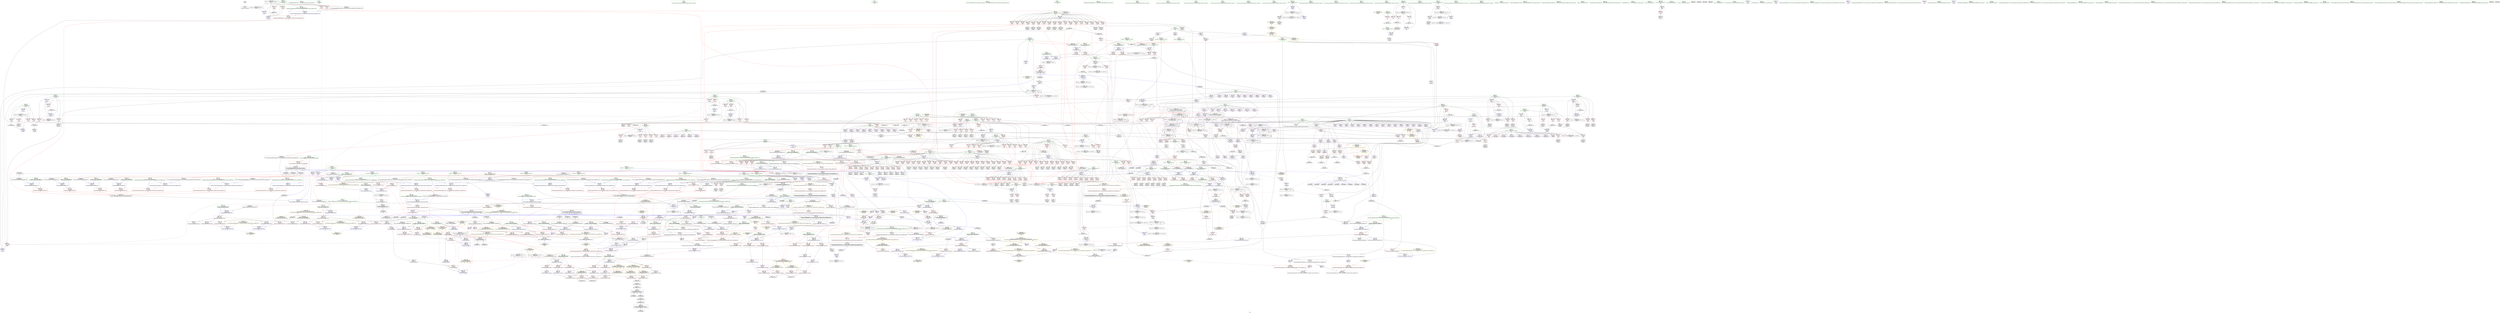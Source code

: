 digraph "SVFG" {
	label="SVFG";

	Node0x557311f78b80 [shape=record,color=grey,label="{NodeID: 0\nNullPtr}"];
	Node0x557311f78b80 -> Node0x557311faf7b0[style=solid];
	Node0x557311fbc480 [shape=record,color=red,label="{NodeID: 775\n1335\<--1332\n\<--__t.addr\n_ZSt7forwardIRiEOT_RNSt16remove_referenceIS1_E4typeE\n}"];
	Node0x557311fbc480 -> Node0x557311fb8520[style=solid];
	Node0x557311fd4460 [shape=record,color=yellow,style=double,label="{NodeID: 1550\n177V_1 = ENCHI(MR_177V_0)\npts\{299 303 305 313 319 \}\nFun[_ZNSt4pairIiiEC2IiRiLb1EEEOT_OT0_]}"];
	Node0x557311fd4460 -> Node0x557311fbc7c0[style=dashed];
	Node0x557311fb3290 [shape=record,color=purple,label="{NodeID: 443\n1254\<--1252\nfirst\<--this1\n_ZNSt4pairIiS_IiiEEC2IiS0_Lb1EEEOT_OT0_\n}"];
	Node0x557311fb3290 -> Node0x557311fe4ef0[style=solid];
	Node0x557311fa74d0 [shape=record,color=green,label="{NodeID: 111\n737\<--738\n_ZStltIiiEbRKSt4pairIT_T0_ES5_\<--_ZStltIiiEbRKSt4pairIT_T0_ES5__field_insensitive\n}"];
	Node0x557311fc1eb0 [shape=record,color=blue, style = dotted,label="{NodeID: 886\n1466\<--1468\noffset_1\<--dummyVal\n_ZSt9make_pairIiSt4pairIiiEES0_INSt17__decay_and_stripIT_E6__typeENS2_IT0_E6__typeEEOS3_OS6_\n}"];
	Node0x557311fc8920 [shape=record,color=red,label="{NodeID: 554\n365\<--276\n\<--i2\n_Z5solvei\n}"];
	Node0x557311fc8920 -> Node0x557311ffe5a0[style=solid];
	Node0x557311ffcda0 [shape=record,color=grey,label="{NodeID: 1329\n1042 = Binary(1036, 1041, )\n}"];
	Node0x557311ffcda0 -> Node0x557311fe3760[style=solid];
	Node0x557311ffcda0 -> Node0x557311fe3830[style=solid];
	Node0x557311faba60 [shape=record,color=black,label="{NodeID: 222\n588\<--324\n\<--tmp114\n_Z5solvei\n}"];
	Node0x557311faba60 -> Node0x557311fb20b0[style=solid];
	Node0x557311faba60 -> Node0x557311fb2180[style=solid];
	Node0x5573120f1c80 [shape=record,color=black,label="{NodeID: 2104\n1261 = PHI(1232, )\n}"];
	Node0x5573120f1c80 -> Node0x557311fb82b0[style=solid];
	Node0x557311fce350 [shape=record,color=red,label="{NodeID: 665\n1009\<--782\n\<--ss.addr\n_Z2goiiii\n|{<s0>47}}"];
	Node0x557311fce350:s0 -> Node0x5573120f54d0[style=solid,color=red];
	Node0x557311fb9560 [shape=record,color=purple,label="{NodeID: 333\n432\<--4\narrayidx43\<--A\n_Z5solvei\n}"];
	Node0x557311fb9560 -> Node0x557311fc0170[style=solid];
	Node0x557311e15a00 [shape=record,color=green,label="{NodeID: 1\n23\<--1\n.str\<--dummyObj\nGlob }"];
	Node0x557311fbc550 [shape=record,color=red,label="{NodeID: 776\n1350\<--1341\nthis1\<--this.addr\n_ZNSt4pairIiiEC2IiRiLb1EEEOT_OT0_\n}"];
	Node0x557311fbc550 -> Node0x557311fb85f0[style=solid];
	Node0x557311fbc550 -> Node0x557311fb3df0[style=solid];
	Node0x557311fbc550 -> Node0x557311fb3ec0[style=solid];
	Node0x557311fb3360 [shape=record,color=purple,label="{NodeID: 444\n1259\<--1252\nsecond\<--this1\n_ZNSt4pairIiS_IiiEEC2IiS0_Lb1EEEOT_OT0_\n}"];
	Node0x557311fb3360 -> Node0x557311fb81e0[style=solid];
	Node0x557311fa75d0 [shape=record,color=green,label="{NodeID: 112\n751\<--752\nretval\<--retval_field_insensitive\n_ZSt9make_pairIiRiESt4pairINSt17__decay_and_stripIT_E6__typeENS2_IT0_E6__typeEEOS3_OS6_\n|{|<s1>38}}"];
	Node0x557311fa75d0 -> Node0x557311fb5460[style=solid];
	Node0x557311fa75d0:s1 -> Node0x5573120f3af0[style=solid,color=red];
	Node0x557311fc1f80 [shape=record,color=blue,label="{NodeID: 887\n677\<--673\n__x.addr\<--__x\n_ZSt9make_pairIiiESt4pairINSt17__decay_and_stripIT_E6__typeENS1_IT0_E6__typeEEOS2_OS5_\n}"];
	Node0x557311fc1f80 -> Node0x557311fcb910[style=dashed];
	Node0x557311fc89f0 [shape=record,color=red,label="{NodeID: 555\n371\<--276\n\<--i2\n_Z5solvei\n}"];
	Node0x557311fc89f0 -> Node0x557311fabcd0[style=solid];
	Node0x557311ffcf20 [shape=record,color=grey,label="{NodeID: 1330\n976 = Binary(975, 154, )\n}"];
	Node0x557311ffcf20 -> Node0x557311fff7a0[style=solid];
	Node0x557311fabb30 [shape=record,color=black,label="{NodeID: 223\n338\<--337\nidxprom\<--\n_Z5solvei\n}"];
	Node0x5573120f1dc0 [shape=record,color=black,label="{NodeID: 2105\n1284 = PHI(1225, )\n}"];
	Node0x5573120f1dc0 -> Node0x557311fd3150[style=solid];
	Node0x557311fce420 [shape=record,color=red,label="{NodeID: 666\n1039\<--782\n\<--ss.addr\n_Z2goiiii\n|{<s0>50}}"];
	Node0x557311fce420:s0 -> Node0x5573120f58e0[style=solid,color=red];
	Node0x557311fb9630 [shape=record,color=purple,label="{NodeID: 334\n436\<--4\narrayidx45\<--A\n_Z5solvei\n}"];
	Node0x557311fa3510 [shape=record,color=green,label="{NodeID: 2\n25\<--1\n_ZL3INF\<--dummyObj\nGlob |{<s0>16}}"];
	Node0x557311fa3510:s0 -> Node0x5573120f7570[style=solid,color=red];
	Node0x557311fbc620 [shape=record,color=red,label="{NodeID: 777\n1353\<--1343\n\<--__x.addr\n_ZNSt4pairIiiEC2IiRiLb1EEEOT_OT0_\n|{<s0>68}}"];
	Node0x557311fbc620:s0 -> Node0x5573120f6980[style=solid,color=red];
	Node0x557311fb3430 [shape=record,color=purple,label="{NodeID: 445\n1475\<--1262\noffset_0\<--\n}"];
	Node0x557311fb3430 -> Node0x557311fe4fc0[style=solid];
	Node0x557311fa76a0 [shape=record,color=green,label="{NodeID: 113\n753\<--754\n__x.addr\<--__x.addr_field_insensitive\n_ZSt9make_pairIiRiESt4pairINSt17__decay_and_stripIT_E6__typeENS2_IT0_E6__typeEEOS3_OS6_\n}"];
	Node0x557311fa76a0 -> Node0x557311fcc3a0[style=solid];
	Node0x557311fa76a0 -> Node0x557311fc2870[style=solid];
	Node0x557311fc2050 [shape=record,color=blue,label="{NodeID: 888\n679\<--674\n__y.addr\<--__y\n_ZSt9make_pairIiiESt4pairINSt17__decay_and_stripIT_E6__typeENS1_IT0_E6__typeEEOS2_OS5_\n}"];
	Node0x557311fc2050 -> Node0x557311fcb9e0[style=dashed];
	Node0x557312070090 [shape=record,color=yellow,style=double,label="{NodeID: 1663\n67V_1 = ENCHI(MR_67V_0)\npts\{283 \}\nFun[_Z5solvei]}"];
	Node0x557312070090 -> Node0x557311fc9140[style=dashed];
	Node0x557311fc8ac0 [shape=record,color=red,label="{NodeID: 556\n384\<--276\n\<--i2\n_Z5solvei\n}"];
	Node0x557311fc8ac0 -> Node0x557311ffbea0[style=solid];
	Node0x557311ffd0a0 [shape=record,color=grey,label="{NodeID: 1331\n551 = cmp(549, 550, )\n}"];
	Node0x557311fabc00 [shape=record,color=black,label="{NodeID: 224\n368\<--367\n\<--cmp9\n_Z5solvei\n}"];
	Node0x5573120f1f00 [shape=record,color=black,label="{NodeID: 2106\n1289 = PHI(1225, )\n}"];
	Node0x5573120f1f00 -> Node0x557311fd3220[style=solid];
	Node0x557311fce4f0 [shape=record,color=red,label="{NodeID: 667\n1049\<--782\n\<--ss.addr\n_Z2goiiii\n}"];
	Node0x557311fce4f0 -> Node0x557311fb7270[style=solid];
	Node0x557311fb9700 [shape=record,color=purple,label="{NodeID: 335\n439\<--4\narrayidx47\<--A\n_Z5solvei\n}"];
	Node0x557311fb9700 -> Node0x557311fc0240[style=solid];
	Node0x557311fa3850 [shape=record,color=green,label="{NodeID: 3\n26\<--1\n\<--dummyObj\nCan only get source location for instruction, argument, global var or function.}"];
	Node0x557311fbc6f0 [shape=record,color=red,label="{NodeID: 778\n1358\<--1345\n\<--__y.addr\n_ZNSt4pairIiiEC2IiRiLb1EEEOT_OT0_\n|{<s0>69}}"];
	Node0x557311fbc6f0:s0 -> Node0x5573120f7b40[style=solid,color=red];
	Node0x557311fb3500 [shape=record,color=purple,label="{NodeID: 446\n1478\<--1262\noffset_1\<--\n}"];
	Node0x557311fb3500 -> Node0x557311fe5090[style=solid];
	Node0x557311fa7770 [shape=record,color=green,label="{NodeID: 114\n755\<--756\n__y.addr\<--__y.addr_field_insensitive\n_ZSt9make_pairIiRiESt4pairINSt17__decay_and_stripIT_E6__typeENS2_IT0_E6__typeEEOS3_OS6_\n}"];
	Node0x557311fa7770 -> Node0x557311fcc470[style=solid];
	Node0x557311fa7770 -> Node0x557311fc2940[style=solid];
	Node0x557311fc2120 [shape=record,color=blue,label="{NodeID: 889\n702\<--699\nthis.addr\<--this\n_ZNSt4pairIiiEC2IiLb1EEERKiOT_\n}"];
	Node0x557311fc2120 -> Node0x557311fcbb80[style=dashed];
	Node0x557311fc8b90 [shape=record,color=red,label="{NodeID: 557\n361\<--278\n\<--j\n_Z5solvei\n}"];
	Node0x557311fc8b90 -> Node0x557311ffe2a0[style=solid];
	Node0x557311ffd220 [shape=record,color=grey,label="{NodeID: 1332\n541 = cmp(539, 540, )\n}"];
	Node0x557311fabcd0 [shape=record,color=black,label="{NodeID: 225\n372\<--371\nidxprom10\<--\n_Z5solvei\n}"];
	Node0x5573120f2040 [shape=record,color=black,label="{NodeID: 2107\n1354 = PHI(1225, )\n}"];
	Node0x5573120f2040 -> Node0x557311fbc7c0[style=solid];
	Node0x557311fce5c0 [shape=record,color=red,label="{NodeID: 668\n1065\<--782\n\<--ss.addr\n_Z2goiiii\n}"];
	Node0x557311fce5c0 -> Node0x557311fb75b0[style=solid];
	Node0x557311fb97d0 [shape=record,color=purple,label="{NodeID: 336\n466\<--4\narrayidx63\<--A\n_Z5solvei\n}"];
	Node0x557311fa3910 [shape=record,color=green,label="{NodeID: 4\n27\<--1\n.str.1\<--dummyObj\nGlob }"];
	Node0x557311fbc7c0 [shape=record,color=red,label="{NodeID: 779\n1355\<--1354\n\<--call\n_ZNSt4pairIiiEC2IiRiLb1EEEOT_OT0_\n}"];
	Node0x557311fbc7c0 -> Node0x557311fe5a50[style=solid];
	Node0x557311fd4810 [shape=record,color=yellow,style=double,label="{NodeID: 1554\n119V_1 = ENCHI(MR_119V_0)\npts\{3210000 \}\nFun[_ZNSt4pairIiS_IiiEEaSERKS1_]}"];
	Node0x557311fd4810 -> Node0x557311fd2520[style=dashed];
	Node0x557311fb35d0 [shape=record,color=purple,label="{NodeID: 447\n1476\<--1263\noffset_0\<--\n}"];
	Node0x557311fb35d0 -> Node0x557311fbdf50[style=solid];
	Node0x557311fac260 [shape=record,color=green,label="{NodeID: 115\n763\<--764\n_ZSt7forwardIRiEOT_RNSt16remove_referenceIS1_E4typeE\<--_ZSt7forwardIRiEOT_RNSt16remove_referenceIS1_E4typeE_field_insensitive\n}"];
	Node0x557311fc21f0 [shape=record,color=blue,label="{NodeID: 890\n704\<--700\n__x.addr\<--__x\n_ZNSt4pairIiiEC2IiLb1EEERKiOT_\n}"];
	Node0x557311fc21f0 -> Node0x557311fcbc50[style=dashed];
	Node0x557311fc8c60 [shape=record,color=red,label="{NodeID: 558\n366\<--278\n\<--j\n_Z5solvei\n}"];
	Node0x557311fc8c60 -> Node0x557311ffe5a0[style=solid];
	Node0x557311ffd3a0 [shape=record,color=grey,label="{NodeID: 1333\n1386 = cmp(1382, 1385, )\n}"];
	Node0x557311fabda0 [shape=record,color=black,label="{NodeID: 226\n375\<--374\nidxprom12\<--\n_Z5solvei\n}"];
	Node0x5573120f2180 [shape=record,color=black,label="{NodeID: 2108\n1359 = PHI(1330, )\n}"];
	Node0x5573120f2180 -> Node0x557311fbc890[style=solid];
	Node0x557311fce690 [shape=record,color=red,label="{NodeID: 669\n825\<--784\n\<--sc.addr\n_Z2goiiii\n}"];
	Node0x557311fce690 -> Node0x557311fb5870[style=solid];
	Node0x557311fb98a0 [shape=record,color=purple,label="{NodeID: 337\n469\<--4\narrayidx65\<--A\n_Z5solvei\n|{<s0>10}}"];
	Node0x557311fb98a0:s0 -> Node0x5573120f5140[style=solid,color=red];
	Node0x557311fa39d0 [shape=record,color=green,label="{NodeID: 5\n29\<--1\nstdout\<--dummyObj\nGlob }"];
	Node0x557311fbc890 [shape=record,color=red,label="{NodeID: 780\n1360\<--1359\n\<--call2\n_ZNSt4pairIiiEC2IiRiLb1EEEOT_OT0_\n}"];
	Node0x557311fbc890 -> Node0x557311fe5b20[style=solid];
	Node0x557311fd48f0 [shape=record,color=yellow,style=double,label="{NodeID: 1555\n312V_1 = ENCHI(MR_312V_0)\npts\{2970001 2970002 \}\nFun[_ZNSt4pairIiS_IiiEEaSERKS1_]|{<s0>59|<s1>59|<s2>59|<s3>59}}"];
	Node0x557311fd48f0:s0 -> Node0x557311fd1820[style=dashed,color=red];
	Node0x557311fd48f0:s1 -> Node0x557311fd18f0[style=dashed,color=red];
	Node0x557311fd48f0:s2 -> Node0x557311fe3c40[style=dashed,color=red];
	Node0x557311fd48f0:s3 -> Node0x557311fe3d10[style=dashed,color=red];
	Node0x557311fb36a0 [shape=record,color=purple,label="{NodeID: 448\n1479\<--1263\noffset_1\<--\n}"];
	Node0x557311fb36a0 -> Node0x557311fbe020[style=solid];
	Node0x557311fac360 [shape=record,color=green,label="{NodeID: 116\n766\<--767\n_ZNSt4pairIiiEC2IiRiLb1EEEOT_OT0_\<--_ZNSt4pairIiiEC2IiRiLb1EEEOT_OT0__field_insensitive\n}"];
	Node0x557311fc22c0 [shape=record,color=blue,label="{NodeID: 891\n706\<--701\n__y.addr\<--__y\n_ZNSt4pairIiiEC2IiLb1EEERKiOT_\n}"];
	Node0x557311fc22c0 -> Node0x557311fcbd20[style=dashed];
	Node0x557311fc8d30 [shape=record,color=red,label="{NodeID: 559\n374\<--278\n\<--j\n_Z5solvei\n}"];
	Node0x557311fc8d30 -> Node0x557311fabda0[style=solid];
	Node0x557311ffd520 [shape=record,color=grey,label="{NodeID: 1334\n256 = cmp(253, 255, )\n}"];
	Node0x557311fabe70 [shape=record,color=black,label="{NodeID: 227\n403\<--402\nidxprom26\<--\n_Z5solvei\n}"];
	Node0x5573120f22c0 [shape=record,color=black,label="{NodeID: 2109\n1392 = PHI(1293, )\n}"];
	Node0x5573120f22c0 -> Node0x557311ff8060[style=solid];
	Node0x557311fce760 [shape=record,color=red,label="{NodeID: 670\n840\<--784\n\<--sc.addr\n_Z2goiiii\n}"];
	Node0x557311fce760 -> Node0x557311fb5c80[style=solid];
	Node0x557311fb9970 [shape=record,color=purple,label="{NodeID: 338\n472\<--4\narrayidx67\<--A\n_Z5solvei\n}"];
	Node0x557311fa42d0 [shape=record,color=green,label="{NodeID: 6\n104\<--1\n\<--dummyObj\nCan only get source location for instruction, argument, global var or function.}"];
	Node0x557311fbc960 [shape=record,color=red,label="{NodeID: 781\n1372\<--1366\n\<--__x.addr\n_ZStltIiSt4pairIiiEEbRKS0_IT_T0_ES6_\n}"];
	Node0x557311fbc960 -> Node0x557311fb3f90[style=solid];
	Node0x557311fd49d0 [shape=record,color=yellow,style=double,label="{NodeID: 1556\n314V_1 = ENCHI(MR_314V_0)\npts\{3210001 3210002 \}\nFun[_ZNSt4pairIiS_IiiEEaSERKS1_]|{<s0>59|<s1>59}}"];
	Node0x557311fd49d0:s0 -> Node0x557312072160[style=dashed,color=red];
	Node0x557311fd49d0:s1 -> Node0x557312072350[style=dashed,color=red];
	Node0x557311fb3770 [shape=record,color=purple,label="{NodeID: 449\n1282\<--1280\nfirst\<--this1\n_ZNSt4pairIiiEC2IiiLb1EEEOT_OT0_\n}"];
	Node0x557311fb3770 -> Node0x557311fe53d0[style=solid];
	Node0x557311fac460 [shape=record,color=green,label="{NodeID: 117\n776\<--777\nretval\<--retval_field_insensitive\n_Z2goiiii\n}"];
	Node0x557311fac460 -> Node0x557311fcc610[style=solid];
	Node0x557311fac460 -> Node0x557311fc2d50[style=solid];
	Node0x557311fac460 -> Node0x557311fe3830[style=solid];
	Node0x557311fac460 -> Node0x557311fe39d0[style=solid];
	Node0x557311fc2390 [shape=record,color=blue,label="{NodeID: 892\n713\<--715\nfirst\<--\n_ZNSt4pairIiiEC2IiLb1EEERKiOT_\n|{<s0>16}}"];
	Node0x557311fc2390:s0 -> Node0x5573120512c0[style=dashed,color=blue];
	Node0x557311fc8e00 [shape=record,color=red,label="{NodeID: 560\n379\<--278\n\<--j\n_Z5solvei\n}"];
	Node0x557311fc8e00 -> Node0x557311ffbd20[style=solid];
	Node0x557311ffd6a0 [shape=record,color=grey,label="{NodeID: 1335\n1378 = cmp(1374, 1377, )\n}"];
	Node0x557311fabf40 [shape=record,color=black,label="{NodeID: 228\n406\<--405\nidxprom28\<--\n_Z5solvei\n}"];
	Node0x5573120f2400 [shape=record,color=black,label="{NodeID: 2110\n1415 = PHI(1330, )\n}"];
	Node0x5573120f2400 -> Node0x557311fbd3f0[style=solid];
	Node0x557311fce830 [shape=record,color=red,label="{NodeID: 671\n855\<--784\n\<--sc.addr\n_Z2goiiii\n}"];
	Node0x557311fce830 -> Node0x557311fb5fc0[style=solid];
	Node0x55731204e090 [shape=record,color=black,label="{NodeID: 1446\nMR_256V_3 = PHI(MR_256V_4, MR_256V_1, )\npts\{190000 220000 \}\n|{|<s3>50|<s4>50|<s5>50|<s6>50|<s7>50|<s8>50}}"];
	Node0x55731204e090 -> Node0x557312037120[style=dashed];
	Node0x55731204e090 -> Node0x5573120408a0[style=dashed];
	Node0x55731204e090 -> Node0x55731204e090[style=dashed];
	Node0x55731204e090:s3 -> Node0x557311fc6a40[style=dashed,color=red];
	Node0x55731204e090:s4 -> Node0x557311fc6b10[style=dashed,color=red];
	Node0x55731204e090:s5 -> Node0x557311fbe770[style=dashed,color=red];
	Node0x55731204e090:s6 -> Node0x557312032100[style=dashed,color=red];
	Node0x55731204e090:s7 -> Node0x557312055e50[style=dashed,color=red];
	Node0x55731204e090:s8 -> Node0x557312056350[style=dashed,color=red];
	Node0x557311fb9a40 [shape=record,color=purple,label="{NodeID: 339\n475\<--4\narrayidx69\<--A\n_Z5solvei\n}"];
	Node0x557311fb9a40 -> Node0x557311fcadb0[style=solid];
	Node0x557311fa4360 [shape=record,color=green,label="{NodeID: 7\n112\<--1\n\<--dummyObj\nCan only get source location for instruction, argument, global var or function.}"];
	Node0x557311fbca30 [shape=record,color=red,label="{NodeID: 782\n1383\<--1366\n\<--__x.addr\n_ZStltIiSt4pairIiiEEbRKS0_IT_T0_ES6_\n}"];
	Node0x557311fbca30 -> Node0x557311fb4200[style=solid];
	Node0x557311fb3840 [shape=record,color=purple,label="{NodeID: 450\n1287\<--1280\nsecond\<--this1\n_ZNSt4pairIiiEC2IiiLb1EEEOT_OT0_\n}"];
	Node0x557311fb3840 -> Node0x557311fe54a0[style=solid];
	Node0x557311fac530 [shape=record,color=green,label="{NodeID: 118\n778\<--779\nhs.addr\<--hs.addr_field_insensitive\n_Z2goiiii\n}"];
	Node0x557311fac530 -> Node0x557311fcc6e0[style=solid];
	Node0x557311fac530 -> Node0x557311fcc7b0[style=solid];
	Node0x557311fac530 -> Node0x557311fcc880[style=solid];
	Node0x557311fac530 -> Node0x557311fcc950[style=solid];
	Node0x557311fac530 -> Node0x557311fcca20[style=solid];
	Node0x557311fac530 -> Node0x557311fccaf0[style=solid];
	Node0x557311fac530 -> Node0x557311fccbc0[style=solid];
	Node0x557311fac530 -> Node0x557311fccc90[style=solid];
	Node0x557311fac530 -> Node0x557311fccd60[style=solid];
	Node0x557311fac530 -> Node0x557311fcce30[style=solid];
	Node0x557311fac530 -> Node0x557311fccf00[style=solid];
	Node0x557311fac530 -> Node0x557311fccfd0[style=solid];
	Node0x557311fac530 -> Node0x557311fcd0a0[style=solid];
	Node0x557311fac530 -> Node0x557311fc2a10[style=solid];
	Node0x557311fc2460 [shape=record,color=blue,label="{NodeID: 893\n717\<--720\nsecond\<--\n_ZNSt4pairIiiEC2IiLb1EEERKiOT_\n|{<s0>16}}"];
	Node0x557311fc2460:s0 -> Node0x5573120512c0[style=dashed,color=blue];
	Node0x557311fc8ed0 [shape=record,color=red,label="{NodeID: 561\n390\<--280\n\<--i20\n_Z5solvei\n}"];
	Node0x557311fc8ed0 -> Node0x557311ffe720[style=solid];
	Node0x557311ffd820 [shape=record,color=grey,label="{NodeID: 1336\n335 = cmp(333, 334, )\n}"];
	Node0x557311fac010 [shape=record,color=black,label="{NodeID: 229\n411\<--408\nidxprom31\<--\n_Z5solvei\n}"];
	Node0x5573120f2540 [shape=record,color=black,label="{NodeID: 2111\n1420 = PHI(1232, )\n}"];
	Node0x5573120f2540 -> Node0x557311fb8930[style=solid];
	Node0x557311fce900 [shape=record,color=red,label="{NodeID: 672\n863\<--784\n\<--sc.addr\n_Z2goiiii\n|{<s0>39}}"];
	Node0x557311fce900:s0 -> Node0x5573120f6640[style=solid,color=red];
	Node0x55731204e5c0 [shape=record,color=black,label="{NodeID: 1447\nMR_270V_3 = PHI(MR_270V_4, MR_270V_2, )\npts\{1101 \}\n}"];
	Node0x55731204e5c0 -> Node0x557311fd19c0[style=dashed];
	Node0x557311fb9b10 [shape=record,color=purple,label="{NodeID: 340\n479\<--4\narrayidx71\<--A\n_Z5solvei\n}"];
	Node0x557311fa43f0 [shape=record,color=green,label="{NodeID: 8\n121\<--1\n\<--dummyObj\nCan only get source location for instruction, argument, global var or function.}"];
	Node0x557311fbcb00 [shape=record,color=red,label="{NodeID: 783\n1388\<--1366\n\<--__x.addr\n_ZStltIiSt4pairIiiEEbRKS0_IT_T0_ES6_\n}"];
	Node0x557311fbcb00 -> Node0x557311fc3f30[style=solid];
	Node0x557311fb3910 [shape=record,color=purple,label="{NodeID: 451\n1303\<--1302\nfirst\<--\n_ZStltIiiEbRKSt4pairIT_T0_ES5_\n}"];
	Node0x557311fb3910 -> Node0x557311fbbfa0[style=solid];
	Node0x557311fac600 [shape=record,color=green,label="{NodeID: 119\n780\<--781\nhc.addr\<--hc.addr_field_insensitive\n_Z2goiiii\n}"];
	Node0x557311fac600 -> Node0x557311fcd170[style=solid];
	Node0x557311fac600 -> Node0x557311fcd240[style=solid];
	Node0x557311fac600 -> Node0x557311fcd310[style=solid];
	Node0x557311fac600 -> Node0x557311fcd3e0[style=solid];
	Node0x557311fac600 -> Node0x557311fcd4b0[style=solid];
	Node0x557311fac600 -> Node0x557311fcd580[style=solid];
	Node0x557311fac600 -> Node0x557311fcd650[style=solid];
	Node0x557311fac600 -> Node0x557311fcd720[style=solid];
	Node0x557311fac600 -> Node0x557311fcd7f0[style=solid];
	Node0x557311fac600 -> Node0x557311fcd8c0[style=solid];
	Node0x557311fac600 -> Node0x557311fcd990[style=solid];
	Node0x557311fac600 -> Node0x557311fcda60[style=solid];
	Node0x557311fac600 -> Node0x557311fcdb30[style=solid];
	Node0x557311fac600 -> Node0x557311fc2ae0[style=solid];
	Node0x557311fc2530 [shape=record,color=blue,label="{NodeID: 894\n728\<--724\n__a.addr\<--__a\n_ZSt3minISt4pairIiiEERKT_S4_S4_\n}"];
	Node0x557311fc2530 -> Node0x557311fcc060[style=dashed];
	Node0x557311fc2530 -> Node0x557311fcc130[style=dashed];
	Node0x557311fc8fa0 [shape=record,color=red,label="{NodeID: 562\n397\<--280\n\<--i20\n_Z5solvei\n}"];
	Node0x557311fc8fa0 -> Node0x557311fbfc90[style=solid];
	Node0x557311ffd9a0 [shape=record,color=grey,label="{NodeID: 1337\n129 = cmp(124, 128, )\n}"];
	Node0x557311fac0e0 [shape=record,color=black,label="{NodeID: 230\n416\<--415\nidxprom33\<--\n_Z5solvei\n}"];
	Node0x5573120f2680 [shape=record,color=black,label="{NodeID: 2112\n1442 = PHI(1330, )\n}"];
	Node0x5573120f2680 -> Node0x557311fbd730[style=solid];
	Node0x557311fce9d0 [shape=record,color=red,label="{NodeID: 673\n867\<--784\n\<--sc.addr\n_Z2goiiii\n}"];
	Node0x557311fce9d0 -> Node0x557311ffdca0[style=solid];
	Node0x55731204eac0 [shape=record,color=black,label="{NodeID: 1448\nMR_73V_3 = PHI(MR_73V_4, MR_73V_2, )\npts\{289 \}\n}"];
	Node0x55731204eac0 -> Node0x557311fc9a30[style=dashed];
	Node0x55731204eac0 -> Node0x557311fc9b00[style=dashed];
	Node0x55731204eac0 -> Node0x557311fc9bd0[style=dashed];
	Node0x55731204eac0 -> Node0x557311fc9ca0[style=dashed];
	Node0x55731204eac0 -> Node0x557311fc0990[style=dashed];
	Node0x557311fb9be0 [shape=record,color=purple,label="{NodeID: 341\n482\<--4\narrayidx73\<--A\n_Z5solvei\n}"];
	Node0x557311fb9be0 -> Node0x557311fcae80[style=solid];
	Node0x557311fa4480 [shape=record,color=green,label="{NodeID: 9\n154\<--1\n\<--dummyObj\nCan only get source location for instruction, argument, global var or function.}"];
	Node0x557311fbcbd0 [shape=record,color=red,label="{NodeID: 784\n1375\<--1368\n\<--__y.addr\n_ZStltIiSt4pairIiiEEbRKS0_IT_T0_ES6_\n}"];
	Node0x557311fbcbd0 -> Node0x557311fb4060[style=solid];
	Node0x557311fd4ca0 [shape=record,color=yellow,style=double,label="{NodeID: 1559\n167V_1 = ENCHI(MR_167V_0)\npts\{299 303 305 313 319 3010000 3010001 3230000 3230001 \}\nFun[_ZSt9make_pairIiSt4pairIiiEES0_INSt17__decay_and_stripIT_E6__typeENS2_IT0_E6__typeEEOS3_OS6_]|{<s0>29|<s1>29|<s2>29}}"];
	Node0x557311fd4ca0:s0 -> Node0x557311fd3bc0[style=dashed,color=red];
	Node0x557311fd4ca0:s1 -> Node0x557311fd3cd0[style=dashed,color=red];
	Node0x557311fd4ca0:s2 -> Node0x557311fd3de0[style=dashed,color=red];
	Node0x557311fb39e0 [shape=record,color=purple,label="{NodeID: 452\n1306\<--1305\nfirst1\<--\n_ZStltIiiEbRKSt4pairIT_T0_ES5_\n}"];
	Node0x557311fb39e0 -> Node0x557311fbc070[style=solid];
	Node0x557311fac6d0 [shape=record,color=green,label="{NodeID: 120\n782\<--783\nss.addr\<--ss.addr_field_insensitive\n_Z2goiiii\n}"];
	Node0x557311fac6d0 -> Node0x557311fcdc00[style=solid];
	Node0x557311fac6d0 -> Node0x557311fcdcd0[style=solid];
	Node0x557311fac6d0 -> Node0x557311fcdda0[style=solid];
	Node0x557311fac6d0 -> Node0x557311fcde70[style=solid];
	Node0x557311fac6d0 -> Node0x557311fcdf40[style=solid];
	Node0x557311fac6d0 -> Node0x557311fce010[style=solid];
	Node0x557311fac6d0 -> Node0x557311fce0e0[style=solid];
	Node0x557311fac6d0 -> Node0x557311fce1b0[style=solid];
	Node0x557311fac6d0 -> Node0x557311fce280[style=solid];
	Node0x557311fac6d0 -> Node0x557311fce350[style=solid];
	Node0x557311fac6d0 -> Node0x557311fce420[style=solid];
	Node0x557311fac6d0 -> Node0x557311fce4f0[style=solid];
	Node0x557311fac6d0 -> Node0x557311fce5c0[style=solid];
	Node0x557311fac6d0 -> Node0x557311fc2bb0[style=solid];
	Node0x557311fc2600 [shape=record,color=blue,label="{NodeID: 895\n730\<--725\n__b.addr\<--__b\n_ZSt3minISt4pairIiiEERKT_S4_S4_\n}"];
	Node0x557311fc2600 -> Node0x557311fcc200[style=dashed];
	Node0x557311fc2600 -> Node0x557311fcc2d0[style=dashed];
	Node0x557311fc9070 [shape=record,color=red,label="{NodeID: 563\n442\<--280\n\<--i20\n_Z5solvei\n}"];
	Node0x557311fc9070 -> Node0x557311ffb720[style=solid];
	Node0x557311ffdb20 [shape=record,color=grey,label="{NodeID: 1338\n239 = cmp(231, 238, )\n}"];
	Node0x557311ffdb20 -> Node0x557311fab3e0[style=solid];
	Node0x557311fb42c0 [shape=record,color=black,label="{NodeID: 231\n419\<--418\nidxprom35\<--\n_Z5solvei\n}"];
	Node0x5573120f27c0 [shape=record,color=black,label="{NodeID: 2113\n1447 = PHI(1330, )\n}"];
	Node0x5573120f27c0 -> Node0x557311fbd800[style=solid];
	Node0x557311fceaa0 [shape=record,color=red,label="{NodeID: 674\n914\<--784\n\<--sc.addr\n_Z2goiiii\n|{<s0>40}}"];
	Node0x557311fceaa0:s0 -> Node0x5573120f6640[style=solid,color=red];
	Node0x55731204efc0 [shape=record,color=black,label="{NodeID: 1449\nMR_75V_2 = PHI(MR_75V_4, MR_75V_1, )\npts\{291 \}\n}"];
	Node0x55731204efc0 -> Node0x557311fc04b0[style=dashed];
	Node0x557311fb9cb0 [shape=record,color=purple,label="{NodeID: 342\n492\<--4\narrayidx76\<--A\n_Z5solvei\n}"];
	Node0x557311fa4510 [shape=record,color=green,label="{NodeID: 10\n348\<--1\n\<--dummyObj\nCan only get source location for instruction, argument, global var or function.}"];
	Node0x557311fbcca0 [shape=record,color=red,label="{NodeID: 785\n1380\<--1368\n\<--__y.addr\n_ZStltIiSt4pairIiiEEbRKS0_IT_T0_ES6_\n}"];
	Node0x557311fbcca0 -> Node0x557311fb4130[style=solid];
	Node0x557311fd4de0 [shape=record,color=yellow,style=double,label="{NodeID: 1560\n155V_1 = ENCHI(MR_155V_0)\npts\{653 \}\nFun[_ZSt9make_pairIiSt4pairIiiEES0_INSt17__decay_and_stripIT_E6__typeENS2_IT0_E6__typeEEOS3_OS6_]}"];
	Node0x557311fd4de0 -> Node0x557311fcb840[style=dashed];
	Node0x557311fb3ab0 [shape=record,color=purple,label="{NodeID: 453\n1311\<--1310\nfirst2\<--\n_ZStltIiiEbRKSt4pairIT_T0_ES5_\n}"];
	Node0x557311fb3ab0 -> Node0x557311fbc140[style=solid];
	Node0x557311fac7a0 [shape=record,color=green,label="{NodeID: 121\n784\<--785\nsc.addr\<--sc.addr_field_insensitive\n_Z2goiiii\n}"];
	Node0x557311fac7a0 -> Node0x557311fce690[style=solid];
	Node0x557311fac7a0 -> Node0x557311fce760[style=solid];
	Node0x557311fac7a0 -> Node0x557311fce830[style=solid];
	Node0x557311fac7a0 -> Node0x557311fce900[style=solid];
	Node0x557311fac7a0 -> Node0x557311fce9d0[style=solid];
	Node0x557311fac7a0 -> Node0x557311fceaa0[style=solid];
	Node0x557311fac7a0 -> Node0x557311fceb70[style=solid];
	Node0x557311fac7a0 -> Node0x557311fcec40[style=solid];
	Node0x557311fac7a0 -> Node0x557311fced10[style=solid];
	Node0x557311fac7a0 -> Node0x557311fcede0[style=solid];
	Node0x557311fac7a0 -> Node0x557311fceeb0[style=solid];
	Node0x557311fac7a0 -> Node0x557311fcef80[style=solid];
	Node0x557311fac7a0 -> Node0x557311fcf050[style=solid];
	Node0x557311fac7a0 -> Node0x557311fcf120[style=solid];
	Node0x557311fac7a0 -> Node0x557311fcf1f0[style=solid];
	Node0x557311fac7a0 -> Node0x557311fcf2c0[style=solid];
	Node0x557311fac7a0 -> Node0x557311fcf390[style=solid];
	Node0x557311fac7a0 -> Node0x557311fcf460[style=solid];
	Node0x557311fac7a0 -> Node0x557311fc2c80[style=solid];
	Node0x557311fc26d0 [shape=record,color=blue,label="{NodeID: 896\n726\<--740\nretval\<--\n_ZSt3minISt4pairIiiEERKT_S4_S4_\n}"];
	Node0x557311fc26d0 -> Node0x55731203c770[style=dashed];
	Node0x557311fc9140 [shape=record,color=red,label="{NodeID: 564\n399\<--282\n\<--j24\n_Z5solvei\n}"];
	Node0x557311fc9140 -> Node0x557311fbfd60[style=solid];
	Node0x557311ffdca0 [shape=record,color=grey,label="{NodeID: 1339\n868 = cmp(866, 867, )\n}"];
	Node0x557311ffdca0 -> Node0x557311ff8ba0[style=solid];
	Node0x557311fb4350 [shape=record,color=black,label="{NodeID: 232\n424\<--421\nidxprom38\<--\n_Z5solvei\n}"];
	Node0x5573120f2900 [shape=record,color=black,label="{NodeID: 2114\n774 = PHI(555, 993, )\n2nd arg _Z2goiiii }"];
	Node0x5573120f2900 -> Node0x557311fc2bb0[style=solid];
	Node0x557311fceb70 [shape=record,color=red,label="{NodeID: 675\n919\<--784\n\<--sc.addr\n_Z2goiiii\n|{<s0>41}}"];
	Node0x557311fceb70:s0 -> Node0x5573120f6640[style=solid,color=red];
	Node0x55731204f4c0 [shape=record,color=black,label="{NodeID: 1450\nMR_77V_2 = PHI(MR_77V_3, MR_77V_1, )\npts\{293 \}\n}"];
	Node0x55731204f4c0 -> Node0x557311fc0580[style=dashed];
	Node0x55731204f4c0 -> Node0x55731204f4c0[style=dashed];
	Node0x557311fb9d80 [shape=record,color=purple,label="{NodeID: 343\n495\<--4\narrayidx78\<--A\n_Z5solvei\n}"];
	Node0x557311fb9d80 -> Node0x557311fc0720[style=solid];
	Node0x557311fa4610 [shape=record,color=green,label="{NodeID: 11\n349\<--1\n\<--dummyObj\nCan only get source location for instruction, argument, global var or function.}"];
	Node0x557311fbcd70 [shape=record,color=red,label="{NodeID: 786\n1390\<--1368\n\<--__y.addr\n_ZStltIiSt4pairIiiEEbRKS0_IT_T0_ES6_\n}"];
	Node0x557311fbcd70 -> Node0x557311fc4000[style=solid];
	Node0x557311fd4ec0 [shape=record,color=yellow,style=double,label="{NodeID: 1561\n157V_1 = ENCHI(MR_157V_0)\npts\{6470000 \}\nFun[_ZSt9make_pairIiSt4pairIiiEES0_INSt17__decay_and_stripIT_E6__typeENS2_IT0_E6__typeEEOS3_OS6_]|{<s0>29}}"];
	Node0x557311fd4ec0:s0 -> Node0x557311fe4ef0[style=dashed,color=red];
	Node0x557311fb3b80 [shape=record,color=purple,label="{NodeID: 454\n1314\<--1313\nfirst3\<--\n_ZStltIiiEbRKSt4pairIT_T0_ES5_\n}"];
	Node0x557311fb3b80 -> Node0x557311fbc210[style=solid];
	Node0x557311fac870 [shape=record,color=green,label="{NodeID: 122\n786\<--787\nanyhy\<--anyhy_field_insensitive\n_Z2goiiii\n}"];
	Node0x557311fac870 -> Node0x557311fcf530[style=solid];
	Node0x557311fac870 -> Node0x557311fc2ef0[style=solid];
	Node0x557311fac870 -> Node0x557311fc3300[style=solid];
	Node0x557311fc27a0 [shape=record,color=blue,label="{NodeID: 897\n726\<--743\nretval\<--\n_ZSt3minISt4pairIiiEERKT_S4_S4_\n}"];
	Node0x557311fc27a0 -> Node0x55731203c770[style=dashed];
	Node0x557311fc9210 [shape=record,color=red,label="{NodeID: 565\n402\<--284\n\<--a\n_Z5solvei\n}"];
	Node0x557311fc9210 -> Node0x557311fabe70[style=solid];
	Node0x557311ffde20 [shape=record,color=grey,label="{NodeID: 1340\n450 = cmp(448, 449, )\n}"];
	Node0x557311fb4420 [shape=record,color=black,label="{NodeID: 233\n428\<--427\nidxprom40\<--\n_Z5solvei\n}"];
	Node0x5573120f2b10 [shape=record,color=black,label="{NodeID: 2115\n775 = PHI(556, 994, )\n3rd arg _Z2goiiii }"];
	Node0x5573120f2b10 -> Node0x557311fc2c80[style=solid];
	Node0x557311fcec40 [shape=record,color=red,label="{NodeID: 676\n928\<--784\n\<--sc.addr\n_Z2goiiii\n|{<s0>42}}"];
	Node0x557311fcec40:s0 -> Node0x5573120f6300[style=solid,color=red];
	Node0x55731204f9c0 [shape=record,color=black,label="{NodeID: 1451\nMR_79V_2 = PHI(MR_79V_3, MR_79V_1, )\npts\{295 \}\n}"];
	Node0x55731204f9c0 -> Node0x55731204f9c0[style=dashed];
	Node0x55731204f9c0 -> Node0x55731205a980[style=dashed];
	Node0x557311fb9e50 [shape=record,color=purple,label="{NodeID: 344\n897\<--4\narrayidx33\<--A\n_Z2goiiii\n}"];
	Node0x557311fa4710 [shape=record,color=green,label="{NodeID: 12\n350\<--1\n\<--dummyObj\nCan only get source location for instruction, argument, global var or function.}"];
	Node0x557311fbce40 [shape=record,color=red,label="{NodeID: 787\n1374\<--1373\n\<--first\n_ZStltIiSt4pairIiiEEbRKS0_IT_T0_ES6_\n}"];
	Node0x557311fbce40 -> Node0x557311ffd6a0[style=solid];
	Node0x557311fd4fa0 [shape=record,color=yellow,style=double,label="{NodeID: 1562\n159V_1 = ENCHI(MR_159V_0)\npts\{6470001 \}\nFun[_ZSt9make_pairIiSt4pairIiiEES0_INSt17__decay_and_stripIT_E6__typeENS2_IT0_E6__typeEEOS3_OS6_]|{<s0>29}}"];
	Node0x557311fd4fa0:s0 -> Node0x557311fe4fc0[style=dashed,color=red];
	Node0x557311fb3c50 [shape=record,color=purple,label="{NodeID: 455\n1319\<--1318\nsecond\<--\n_ZStltIiiEbRKSt4pairIT_T0_ES5_\n}"];
	Node0x557311fb3c50 -> Node0x557311fbc2e0[style=solid];
	Node0x557311fac940 [shape=record,color=green,label="{NodeID: 123\n788\<--789\nmx\<--mx_field_insensitive\n_Z2goiiii\n|{|<s4>48|<s5>49}}"];
	Node0x557311fac940 -> Node0x557311fcf600[style=solid];
	Node0x557311fac940 -> Node0x557311fc2fc0[style=solid];
	Node0x557311fac940 -> Node0x557311fc3bf0[style=solid];
	Node0x557311fac940 -> Node0x557311fc3d90[style=solid];
	Node0x557311fac940:s4 -> Node0x5573120f3100[style=solid,color=red];
	Node0x557311fac940:s5 -> Node0x5573120f3100[style=solid,color=red];
	Node0x557311fc2870 [shape=record,color=blue,label="{NodeID: 898\n753\<--749\n__x.addr\<--__x\n_ZSt9make_pairIiRiESt4pairINSt17__decay_and_stripIT_E6__typeENS2_IT0_E6__typeEEOS3_OS6_\n}"];
	Node0x557311fc2870 -> Node0x557311fcc3a0[style=dashed];
	Node0x557311fc92e0 [shape=record,color=red,label="{NodeID: 566\n405\<--284\n\<--a\n_Z5solvei\n}"];
	Node0x557311fc92e0 -> Node0x557311fabf40[style=solid];
	Node0x557311ffdfa0 [shape=record,color=grey,label="{NodeID: 1341\n357 = cmp(355, 356, )\n}"];
	Node0x557311fb44f0 [shape=record,color=black,label="{NodeID: 234\n431\<--430\nidxprom42\<--\n_Z5solvei\n}"];
	Node0x5573120f2c90 [shape=record,color=black,label="{NodeID: 2116\n1148 = PHI(308, )\n0th arg _ZSt9make_pairIRiS0_ESt4pairINSt17__decay_and_stripIT_E6__typeENS2_IT0_E6__typeEEOS3_OS6_ }"];
	Node0x5573120f2c90 -> Node0x557311fe4460[style=solid];
	Node0x557311fced10 [shape=record,color=red,label="{NodeID: 677\n932\<--784\n\<--sc.addr\n_Z2goiiii\n}"];
	Node0x557311fced10 -> Node0x557311fff320[style=solid];
	Node0x55731204fec0 [shape=record,color=black,label="{NodeID: 1452\nMR_22V_8 = PHI(MR_22V_9, MR_22V_5, )\npts\{50000 \}\n|{|<s2>17|<s3>61}}"];
	Node0x55731204fec0 -> Node0x55731204fec0[style=dashed];
	Node0x55731204fec0 -> Node0x55731205ae80[style=dashed];
	Node0x55731204fec0:s2 -> Node0x55731205cdb0[style=dashed,color=red];
	Node0x55731204fec0:s3 -> Node0x5573120309f0[style=dashed,color=blue];
	Node0x557311fb9f20 [shape=record,color=purple,label="{NodeID: 345\n900\<--4\narrayidx35\<--A\n_Z2goiiii\n}"];
	Node0x557311fb9f20 -> Node0x557311fd0d90[style=solid];
	Node0x557311fa4810 [shape=record,color=green,label="{NodeID: 13\n370\<--1\n\<--dummyObj\nCan only get source location for instruction, argument, global var or function.}"];
	Node0x557311fbcf10 [shape=record,color=red,label="{NodeID: 788\n1377\<--1376\n\<--first1\n_ZStltIiSt4pairIiiEEbRKS0_IT_T0_ES6_\n}"];
	Node0x557311fbcf10 -> Node0x557311ffd6a0[style=solid];
	Node0x557311fd5080 [shape=record,color=yellow,style=double,label="{NodeID: 1563\n161V_1 = ENCHI(MR_161V_0)\npts\{6470002 \}\nFun[_ZSt9make_pairIiSt4pairIiiEES0_INSt17__decay_and_stripIT_E6__typeENS2_IT0_E6__typeEEOS3_OS6_]|{<s0>29}}"];
	Node0x557311fd5080:s0 -> Node0x557311fe5090[style=dashed,color=red];
	Node0x557311fb3d20 [shape=record,color=purple,label="{NodeID: 456\n1322\<--1321\nsecond5\<--\n_ZStltIiiEbRKSt4pairIT_T0_ES5_\n}"];
	Node0x557311fb3d20 -> Node0x557311fbc3b0[style=solid];
	Node0x557311faca10 [shape=record,color=green,label="{NodeID: 124\n790\<--791\nsum1\<--sum1_field_insensitive\n_Z2goiiii\n}"];
	Node0x557311faca10 -> Node0x557311fcf6d0[style=solid];
	Node0x557311faca10 -> Node0x557311fcf7a0[style=solid];
	Node0x557311faca10 -> Node0x557311fc3090[style=solid];
	Node0x557311fc2940 [shape=record,color=blue,label="{NodeID: 899\n755\<--750\n__y.addr\<--__y\n_ZSt9make_pairIiRiESt4pairINSt17__decay_and_stripIT_E6__typeENS2_IT0_E6__typeEEOS3_OS6_\n}"];
	Node0x557311fc2940 -> Node0x557311fcc470[style=dashed];
	Node0x557311fc93b0 [shape=record,color=red,label="{NodeID: 567\n414\<--284\n\<--a\n_Z5solvei\n}"];
	Node0x557311fc93b0 -> Node0x557311fc00a0[style=solid];
	Node0x557311ffe120 [shape=record,color=grey,label="{NodeID: 1342\n155 = cmp(145, 153, )\n}"];
	Node0x557311fb45c0 [shape=record,color=black,label="{NodeID: 235\n435\<--434\nidxprom44\<--\n_Z5solvei\n}"];
	Node0x5573120f2da0 [shape=record,color=black,label="{NodeID: 2117\n1149 = PHI(578, )\n1st arg _ZSt9make_pairIRiS0_ESt4pairINSt17__decay_and_stripIT_E6__typeENS2_IT0_E6__typeEEOS3_OS6_ }"];
	Node0x5573120f2da0 -> Node0x557311fe4530[style=solid];
	Node0x557311fcede0 [shape=record,color=red,label="{NodeID: 678\n938\<--784\n\<--sc.addr\n_Z2goiiii\n}"];
	Node0x557311fcede0 -> Node0x557311fb68b0[style=solid];
	Node0x5573120503c0 [shape=record,color=black,label="{NodeID: 1453\nMR_95V_4 = PHI(MR_95V_5, MR_95V_3, )\npts\{315 \}\n|{|<s6>18}}"];
	Node0x5573120503c0 -> Node0x557311fca8d0[style=dashed];
	Node0x5573120503c0 -> Node0x557311fca9a0[style=dashed];
	Node0x5573120503c0 -> Node0x557311fcaa70[style=dashed];
	Node0x5573120503c0 -> Node0x557311fcab40[style=dashed];
	Node0x5573120503c0 -> Node0x557311fc1420[style=dashed];
	Node0x5573120503c0 -> Node0x557312045e00[style=dashed];
	Node0x5573120503c0:s6 -> Node0x55731205e5f0[style=dashed,color=red];
	Node0x557311fb9ff0 [shape=record,color=purple,label="{NodeID: 346\n904\<--4\narrayidx37\<--A\n_Z2goiiii\n}"];
	Node0x557311fa4910 [shape=record,color=green,label="{NodeID: 14\n514\<--1\n\<--dummyObj\nCan only get source location for instruction, argument, global var or function.}"];
	Node0x557311fbcfe0 [shape=record,color=red,label="{NodeID: 789\n1382\<--1381\n\<--first2\n_ZStltIiSt4pairIiiEEbRKS0_IT_T0_ES6_\n}"];
	Node0x557311fbcfe0 -> Node0x557311ffd3a0[style=solid];
	Node0x557311fb3df0 [shape=record,color=purple,label="{NodeID: 457\n1352\<--1350\nfirst\<--this1\n_ZNSt4pairIiiEC2IiRiLb1EEEOT_OT0_\n}"];
	Node0x557311fb3df0 -> Node0x557311fe5a50[style=solid];
	Node0x557311facae0 [shape=record,color=green,label="{NodeID: 125\n792\<--793\nhyi\<--hyi_field_insensitive\n_Z2goiiii\n}"];
	Node0x557311facae0 -> Node0x557311fcf870[style=solid];
	Node0x557311facae0 -> Node0x557311fcf940[style=solid];
	Node0x557311facae0 -> Node0x557311fcfa10[style=solid];
	Node0x557311facae0 -> Node0x557311fc3160[style=solid];
	Node0x557311facae0 -> Node0x557311fc3e60[style=solid];
	Node0x557311fc2a10 [shape=record,color=blue,label="{NodeID: 900\n778\<--772\nhs.addr\<--hs\n_Z2goiiii\n}"];
	Node0x557311fc2a10 -> Node0x557311fcc6e0[style=dashed];
	Node0x557311fc2a10 -> Node0x557311fcc7b0[style=dashed];
	Node0x557311fc2a10 -> Node0x557311fcc880[style=dashed];
	Node0x557311fc2a10 -> Node0x557311fcc950[style=dashed];
	Node0x557311fc2a10 -> Node0x557311fcca20[style=dashed];
	Node0x557311fc2a10 -> Node0x557311fccaf0[style=dashed];
	Node0x557311fc2a10 -> Node0x557311fccbc0[style=dashed];
	Node0x557311fc2a10 -> Node0x557311fccc90[style=dashed];
	Node0x557311fc2a10 -> Node0x557311fccd60[style=dashed];
	Node0x557311fc2a10 -> Node0x557311fcce30[style=dashed];
	Node0x557311fc2a10 -> Node0x557311fccf00[style=dashed];
	Node0x557311fc2a10 -> Node0x557311fccfd0[style=dashed];
	Node0x557311fc2a10 -> Node0x557311fcd0a0[style=dashed];
	Node0x557311fc9480 [shape=record,color=red,label="{NodeID: 568\n430\<--284\n\<--a\n_Z5solvei\n}"];
	Node0x557311fc9480 -> Node0x557311fb44f0[style=solid];
	Node0x557311ffe2a0 [shape=record,color=grey,label="{NodeID: 1343\n363 = cmp(361, 362, )\n}"];
	Node0x557311fb4690 [shape=record,color=black,label="{NodeID: 236\n438\<--437\nidxprom46\<--\n_Z5solvei\n}"];
	Node0x5573120f2eb0 [shape=record,color=black,label="{NodeID: 2118\n673 = PHI(302, )\n0th arg _ZSt9make_pairIiiESt4pairINSt17__decay_and_stripIT_E6__typeENS1_IT0_E6__typeEEOS2_OS5_ }"];
	Node0x5573120f2eb0 -> Node0x557311fc1f80[style=solid];
	Node0x557311fceeb0 [shape=record,color=red,label="{NodeID: 679\n948\<--784\n\<--sc.addr\n_Z2goiiii\n}"];
	Node0x557311fceeb0 -> Node0x557311fb6980[style=solid];
	Node0x557311fba0c0 [shape=record,color=purple,label="{NodeID: 347\n907\<--4\narrayidx39\<--A\n_Z2goiiii\n}"];
	Node0x557311fba0c0 -> Node0x557311fd0e60[style=solid];
	Node0x557311fa4a10 [shape=record,color=green,label="{NodeID: 15\n518\<--1\n\<--dummyObj\nCan only get source location for instruction, argument, global var or function.}"];
	Node0x557311fbd0b0 [shape=record,color=red,label="{NodeID: 790\n1385\<--1384\n\<--first3\n_ZStltIiSt4pairIiiEEbRKS0_IT_T0_ES6_\n}"];
	Node0x557311fbd0b0 -> Node0x557311ffd3a0[style=solid];
	Node0x557311fb3ec0 [shape=record,color=purple,label="{NodeID: 458\n1357\<--1350\nsecond\<--this1\n_ZNSt4pairIiiEC2IiRiLb1EEEOT_OT0_\n}"];
	Node0x557311fb3ec0 -> Node0x557311fe5b20[style=solid];
	Node0x557311facbb0 [shape=record,color=green,label="{NodeID: 126\n794\<--795\nhy\<--hy_field_insensitive\n_Z2goiiii\n}"];
	Node0x557311facbb0 -> Node0x557311fcfae0[style=solid];
	Node0x557311facbb0 -> Node0x557311fcfbb0[style=solid];
	Node0x557311facbb0 -> Node0x557311fcfc80[style=solid];
	Node0x557311facbb0 -> Node0x557311fcfd50[style=solid];
	Node0x557311facbb0 -> Node0x557311fcfe20[style=solid];
	Node0x557311facbb0 -> Node0x557311fcfef0[style=solid];
	Node0x557311facbb0 -> Node0x557311fcffc0[style=solid];
	Node0x557311facbb0 -> Node0x557311fd0090[style=solid];
	Node0x557311facbb0 -> Node0x557311fc3230[style=solid];
	Node0x557311fc2ae0 [shape=record,color=blue,label="{NodeID: 901\n780\<--773\nhc.addr\<--hc\n_Z2goiiii\n}"];
	Node0x557311fc2ae0 -> Node0x557311fcd170[style=dashed];
	Node0x557311fc2ae0 -> Node0x557311fcd240[style=dashed];
	Node0x557311fc2ae0 -> Node0x557311fcd310[style=dashed];
	Node0x557311fc2ae0 -> Node0x557311fcd3e0[style=dashed];
	Node0x557311fc2ae0 -> Node0x557311fcd4b0[style=dashed];
	Node0x557311fc2ae0 -> Node0x557311fcd580[style=dashed];
	Node0x557311fc2ae0 -> Node0x557311fcd650[style=dashed];
	Node0x557311fc2ae0 -> Node0x557311fcd720[style=dashed];
	Node0x557311fc2ae0 -> Node0x557311fcd7f0[style=dashed];
	Node0x557311fc2ae0 -> Node0x557311fcd8c0[style=dashed];
	Node0x557311fc2ae0 -> Node0x557311fcd990[style=dashed];
	Node0x557311fc2ae0 -> Node0x557311fcda60[style=dashed];
	Node0x557311fc2ae0 -> Node0x557311fcdb30[style=dashed];
	Node0x557311fc9550 [shape=record,color=red,label="{NodeID: 569\n434\<--284\n\<--a\n_Z5solvei\n}"];
	Node0x557311fc9550 -> Node0x557311fb45c0[style=solid];
	Node0x557311ffe420 [shape=record,color=grey,label="{NodeID: 1344\n1207 = cmp(1205, 1206, )\n}"];
	Node0x557311fb4760 [shape=record,color=black,label="{NodeID: 237\n465\<--464\nidxprom62\<--\n_Z5solvei\n}"];
	Node0x5573120f2fc0 [shape=record,color=black,label="{NodeID: 2119\n674 = PHI(304, )\n1st arg _ZSt9make_pairIiiESt4pairINSt17__decay_and_stripIT_E6__typeENS1_IT0_E6__typeEEOS2_OS5_ }"];
	Node0x5573120f2fc0 -> Node0x557311fc2050[style=solid];
	Node0x557311fcef80 [shape=record,color=red,label="{NodeID: 680\n954\<--784\n\<--sc.addr\n_Z2goiiii\n}"];
	Node0x557311fcef80 -> Node0x557311fb6a50[style=solid];
	Node0x557311fba190 [shape=record,color=purple,label="{NodeID: 348\n964\<--4\narrayidx63\<--A\n_Z2goiiii\n}"];
	Node0x557311fa4b10 [shape=record,color=green,label="{NodeID: 16\n520\<--1\n\<--dummyObj\nCan only get source location for instruction, argument, global var or function.}"];
	Node0x557311fbd180 [shape=record,color=red,label="{NodeID: 791\n1411\<--1402\nthis1\<--this.addr\n_ZNSt4pairIiS_IiiEEC2IRiS0_Lb1EEEOT_OT0_\n}"];
	Node0x557311fbd180 -> Node0x557311fb8790[style=solid];
	Node0x557311fbd180 -> Node0x557311fc40d0[style=solid];
	Node0x557311fbd180 -> Node0x557311fc41a0[style=solid];
	Node0x557311fb3f90 [shape=record,color=purple,label="{NodeID: 459\n1373\<--1372\nfirst\<--\n_ZStltIiSt4pairIiiEEbRKS0_IT_T0_ES6_\n}"];
	Node0x557311fb3f90 -> Node0x557311fbce40[style=solid];
	Node0x557311facc80 [shape=record,color=green,label="{NodeID: 127\n796\<--797\nanysy\<--anysy_field_insensitive\n_Z2goiiii\n}"];
	Node0x557311facc80 -> Node0x557311fd0160[style=solid];
	Node0x557311facc80 -> Node0x557311fc33d0[style=solid];
	Node0x557311facc80 -> Node0x557311fc37e0[style=solid];
	Node0x557311fc2bb0 [shape=record,color=blue,label="{NodeID: 902\n782\<--774\nss.addr\<--ss\n_Z2goiiii\n}"];
	Node0x557311fc2bb0 -> Node0x557311fcdc00[style=dashed];
	Node0x557311fc2bb0 -> Node0x557311fcdcd0[style=dashed];
	Node0x557311fc2bb0 -> Node0x557311fcdda0[style=dashed];
	Node0x557311fc2bb0 -> Node0x557311fcde70[style=dashed];
	Node0x557311fc2bb0 -> Node0x557311fcdf40[style=dashed];
	Node0x557311fc2bb0 -> Node0x557311fce010[style=dashed];
	Node0x557311fc2bb0 -> Node0x557311fce0e0[style=dashed];
	Node0x557311fc2bb0 -> Node0x557311fce1b0[style=dashed];
	Node0x557311fc2bb0 -> Node0x557311fce280[style=dashed];
	Node0x557311fc2bb0 -> Node0x557311fce350[style=dashed];
	Node0x557311fc2bb0 -> Node0x557311fce420[style=dashed];
	Node0x557311fc2bb0 -> Node0x557311fce4f0[style=dashed];
	Node0x557311fc2bb0 -> Node0x557311fce5c0[style=dashed];
	Node0x557311fc9620 [shape=record,color=red,label="{NodeID: 570\n401\<--286\n\<--b\n_Z5solvei\n}"];
	Node0x557311fc9620 -> Node0x557311fbff00[style=solid];
	Node0x557311ffe5a0 [shape=record,color=grey,label="{NodeID: 1345\n367 = cmp(365, 366, )\n}"];
	Node0x557311ffe5a0 -> Node0x557311fabc00[style=solid];
	Node0x557311fb4830 [shape=record,color=black,label="{NodeID: 238\n468\<--467\nidxprom64\<--\n_Z5solvei\n}"];
	Node0x5573120f3100 [shape=record,color=black,label="{NodeID: 2120\n242 = PHI(49, 788, 788, )\n0th arg _ZSt3maxIiERKT_S2_S2_ }"];
	Node0x5573120f3100 -> Node0x557311fbf200[style=solid];
	Node0x557311fcf050 [shape=record,color=red,label="{NodeID: 681\n972\<--784\n\<--sc.addr\n_Z2goiiii\n}"];
	Node0x557311fcf050 -> Node0x557311fb6e60[style=solid];
	Node0x5573120512c0 [shape=record,color=black,label="{NodeID: 1456\nMR_133V_4 = PHI(MR_133V_5, MR_133V_3, )\npts\{3110000 3110001 \}\n|{|<s1>19|<s2>20|<s3>20|<s4>20|<s5>20|<s6>21|<s7>22}}"];
	Node0x5573120512c0 -> Node0x557312049000[style=dashed];
	Node0x5573120512c0:s1 -> Node0x557311fda8d0[style=dashed,color=red];
	Node0x5573120512c0:s2 -> Node0x557311fd1820[style=dashed,color=red];
	Node0x5573120512c0:s3 -> Node0x557311fd18f0[style=dashed,color=red];
	Node0x5573120512c0:s4 -> Node0x557311fe3c40[style=dashed,color=red];
	Node0x5573120512c0:s5 -> Node0x557311fe3d10[style=dashed,color=red];
	Node0x5573120512c0:s6 -> Node0x55731205d890[style=dashed,color=red];
	Node0x5573120512c0:s7 -> Node0x557311fd9a60[style=dashed,color=red];
	Node0x557311fba260 [shape=record,color=purple,label="{NodeID: 349\n967\<--4\narrayidx65\<--A\n_Z2goiiii\n}"];
	Node0x557311fba260 -> Node0x557311fd11a0[style=solid];
	Node0x557311fa4c10 [shape=record,color=green,label="{NodeID: 17\n534\<--1\n\<--dummyObj\nCan only get source location for instruction, argument, global var or function.}"];
	Node0x557311fbd250 [shape=record,color=red,label="{NodeID: 792\n1414\<--1404\n\<--__x.addr\n_ZNSt4pairIiS_IiiEEC2IRiS0_Lb1EEEOT_OT0_\n|{<s0>71}}"];
	Node0x557311fbd250:s0 -> Node0x5573120f7b40[style=solid,color=red];
	Node0x557311fb4060 [shape=record,color=purple,label="{NodeID: 460\n1376\<--1375\nfirst1\<--\n_ZStltIiSt4pairIiiEEbRKS0_IT_T0_ES6_\n}"];
	Node0x557311fb4060 -> Node0x557311fbcf10[style=solid];
	Node0x557311facd50 [shape=record,color=green,label="{NodeID: 128\n798\<--799\nmn\<--mn_field_insensitive\n_Z2goiiii\n|{|<s3>46}}"];
	Node0x557311facd50 -> Node0x557311fd0230[style=solid];
	Node0x557311facd50 -> Node0x557311fc34a0[style=solid];
	Node0x557311facd50 -> Node0x557311fc3980[style=solid];
	Node0x557311facd50:s3 -> Node0x5573120f5140[style=solid,color=red];
	Node0x557311fc2c80 [shape=record,color=blue,label="{NodeID: 903\n784\<--775\nsc.addr\<--sc\n_Z2goiiii\n}"];
	Node0x557311fc2c80 -> Node0x557311fce690[style=dashed];
	Node0x557311fc2c80 -> Node0x557311fce760[style=dashed];
	Node0x557311fc2c80 -> Node0x557311fce830[style=dashed];
	Node0x557311fc2c80 -> Node0x557311fce900[style=dashed];
	Node0x557311fc2c80 -> Node0x557311fce9d0[style=dashed];
	Node0x557311fc2c80 -> Node0x557311fceaa0[style=dashed];
	Node0x557311fc2c80 -> Node0x557311fceb70[style=dashed];
	Node0x557311fc2c80 -> Node0x557311fcec40[style=dashed];
	Node0x557311fc2c80 -> Node0x557311fced10[style=dashed];
	Node0x557311fc2c80 -> Node0x557311fcede0[style=dashed];
	Node0x557311fc2c80 -> Node0x557311fceeb0[style=dashed];
	Node0x557311fc2c80 -> Node0x557311fcef80[style=dashed];
	Node0x557311fc2c80 -> Node0x557311fcf050[style=dashed];
	Node0x557311fc2c80 -> Node0x557311fcf120[style=dashed];
	Node0x557311fc2c80 -> Node0x557311fcf1f0[style=dashed];
	Node0x557311fc2c80 -> Node0x557311fcf2c0[style=dashed];
	Node0x557311fc2c80 -> Node0x557311fcf390[style=dashed];
	Node0x557311fc2c80 -> Node0x557311fcf460[style=dashed];
	Node0x557311fc96f0 [shape=record,color=red,label="{NodeID: 571\n415\<--286\n\<--b\n_Z5solvei\n}"];
	Node0x557311fc96f0 -> Node0x557311fac0e0[style=solid];
	Node0x557311ffe720 [shape=record,color=grey,label="{NodeID: 1346\n393 = cmp(390, 392, )\n}"];
	Node0x557311fb4900 [shape=record,color=black,label="{NodeID: 239\n471\<--470\nidxprom66\<--\n_Z5solvei\n}"];
	Node0x5573120f33e0 [shape=record,color=black,label="{NodeID: 2121\n243 = PHI(55, 808, 810, )\n1st arg _ZSt3maxIiERKT_S2_S2_ }"];
	Node0x5573120f33e0 -> Node0x557311fbf2d0[style=solid];
	Node0x557311fcf120 [shape=record,color=red,label="{NodeID: 682\n980\<--784\n\<--sc.addr\n_Z2goiiii\n|{<s0>43}}"];
	Node0x557311fcf120:s0 -> Node0x5573120f6300[style=solid,color=red];
	Node0x5573120517c0 [shape=record,color=black,label="{NodeID: 1457\nMR_139V_3 = PHI(MR_139V_4, MR_139V_2, )\npts\{140000 170000 190000 220000 \}\n|{|<s1>17|<s2>17|<s3>17|<s4>17|<s5>17|<s6>17|<s7>17|<s8>17|<s9>17|<s10>17|<s11>17}}"];
	Node0x5573120517c0 -> Node0x557312049500[style=dashed];
	Node0x5573120517c0:s1 -> Node0x557311fd0980[style=dashed,color=red];
	Node0x5573120517c0:s2 -> Node0x557311fd0a50[style=dashed,color=red];
	Node0x5573120517c0:s3 -> Node0x557311fc2e20[style=dashed,color=red];
	Node0x5573120517c0:s4 -> Node0x557311fe3760[style=dashed,color=red];
	Node0x5573120517c0:s5 -> Node0x557311fe3900[style=dashed,color=red];
	Node0x5573120517c0:s6 -> Node0x557312036720[style=dashed,color=red];
	Node0x5573120517c0:s7 -> Node0x557312036c20[style=dashed,color=red];
	Node0x5573120517c0:s8 -> Node0x557312037120[style=dashed,color=red];
	Node0x5573120517c0:s9 -> Node0x55731203fea0[style=dashed,color=red];
	Node0x5573120517c0:s10 -> Node0x557312043fd0[style=dashed,color=red];
	Node0x5573120517c0:s11 -> Node0x55731204e090[style=dashed,color=red];
	Node0x557311fba330 [shape=record,color=purple,label="{NodeID: 350\n971\<--4\narrayidx67\<--A\n_Z2goiiii\n}"];
	Node0x557311fa4d10 [shape=record,color=green,label="{NodeID: 18\n1265\<--1\n\<--dummyObj\nCan only get source location for instruction, argument, global var or function.}"];
	Node0x557311fbd320 [shape=record,color=red,label="{NodeID: 793\n1419\<--1406\n\<--__y.addr\n_ZNSt4pairIiS_IiiEEC2IRiS0_Lb1EEEOT_OT0_\n|{<s0>72}}"];
	Node0x557311fbd320:s0 -> Node0x5573120f7290[style=solid,color=red];
	Node0x557311fd5510 [shape=record,color=yellow,style=double,label="{NodeID: 1568\n282V_1 = ENCHI(MR_282V_0)\npts\{1132 \}\nFun[_ZSt9make_pairIRiSt4pairIiiEES1_INSt17__decay_and_stripIT_E6__typeENS3_IT0_E6__typeEEOS4_OS7_]}"];
	Node0x557311fd5510 -> Node0x557311fd1f70[style=dashed];
	Node0x557311fb4130 [shape=record,color=purple,label="{NodeID: 461\n1381\<--1380\nfirst2\<--\n_ZStltIiSt4pairIiiEEbRKS0_IT_T0_ES6_\n}"];
	Node0x557311fb4130 -> Node0x557311fbcfe0[style=solid];
	Node0x557311face20 [shape=record,color=green,label="{NodeID: 129\n800\<--801\nsum2\<--sum2_field_insensitive\n_Z2goiiii\n}"];
	Node0x557311face20 -> Node0x557311fd0300[style=solid];
	Node0x557311face20 -> Node0x557311fd03d0[style=solid];
	Node0x557311face20 -> Node0x557311fc3570[style=solid];
	Node0x557311fc2d50 [shape=record,color=blue,label="{NodeID: 904\n776\<--843\nretval\<--\n_Z2goiiii\n}"];
	Node0x557311fc2d50 -> Node0x557312031100[style=dashed];
	Node0x557311fc97c0 [shape=record,color=red,label="{NodeID: 572\n418\<--286\n\<--b\n_Z5solvei\n}"];
	Node0x557311fc97c0 -> Node0x557311fb42c0[style=solid];
	Node0x557311ffe8a0 [shape=record,color=grey,label="{NodeID: 1347\n885 = cmp(880, 884, )\n}"];
	Node0x557311fb49d0 [shape=record,color=black,label="{NodeID: 240\n474\<--473\nidxprom68\<--\n_Z5solvei\n}"];
	Node0x5573120f35a0 [shape=record,color=black,label="{NodeID: 2122\n749 = PHI(318, )\n0th arg _ZSt9make_pairIiRiESt4pairINSt17__decay_and_stripIT_E6__typeENS2_IT0_E6__typeEEOS3_OS6_ }"];
	Node0x5573120f35a0 -> Node0x557311fc2870[style=solid];
	Node0x557311fcf1f0 [shape=record,color=red,label="{NodeID: 683\n1010\<--784\n\<--sc.addr\n_Z2goiiii\n|{<s0>47}}"];
	Node0x557311fcf1f0:s0 -> Node0x5573120f5720[style=solid,color=red];
	Node0x557312051d50 [shape=record,color=black,label="{NodeID: 1458\nMR_61V_3 = PHI(MR_61V_4, MR_61V_2, )\npts\{277 \}\n}"];
	Node0x557312051d50 -> Node0x557311fc8850[style=dashed];
	Node0x557312051d50 -> Node0x557311fc8920[style=dashed];
	Node0x557312051d50 -> Node0x557311fc89f0[style=dashed];
	Node0x557312051d50 -> Node0x557311fc8ac0[style=dashed];
	Node0x557312051d50 -> Node0x557311fbfaf0[style=dashed];
	Node0x557311fba400 [shape=record,color=purple,label="{NodeID: 351\n974\<--4\narrayidx69\<--A\n_Z2goiiii\n}"];
	Node0x557311fba400 -> Node0x557311fd1270[style=solid];
	Node0x557311fa4e10 [shape=record,color=green,label="{NodeID: 19\n4\<--5\nA\<--A_field_insensitive\nGlob }"];
	Node0x557311fa4e10 -> Node0x557311fb8ad0[style=solid];
	Node0x557311fa4e10 -> Node0x557311fb8ba0[style=solid];
	Node0x557311fa4e10 -> Node0x557311fb8c70[style=solid];
	Node0x557311fa4e10 -> Node0x557311fb8d40[style=solid];
	Node0x557311fa4e10 -> Node0x557311fb8e10[style=solid];
	Node0x557311fa4e10 -> Node0x557311fb8ee0[style=solid];
	Node0x557311fa4e10 -> Node0x557311fb8fb0[style=solid];
	Node0x557311fa4e10 -> Node0x557311fb9080[style=solid];
	Node0x557311fa4e10 -> Node0x557311fb9150[style=solid];
	Node0x557311fa4e10 -> Node0x557311fb9220[style=solid];
	Node0x557311fa4e10 -> Node0x557311fb92f0[style=solid];
	Node0x557311fa4e10 -> Node0x557311fb93c0[style=solid];
	Node0x557311fa4e10 -> Node0x557311fb9490[style=solid];
	Node0x557311fa4e10 -> Node0x557311fb9560[style=solid];
	Node0x557311fa4e10 -> Node0x557311fb9630[style=solid];
	Node0x557311fa4e10 -> Node0x557311fb9700[style=solid];
	Node0x557311fa4e10 -> Node0x557311fb97d0[style=solid];
	Node0x557311fa4e10 -> Node0x557311fb98a0[style=solid];
	Node0x557311fa4e10 -> Node0x557311fb9970[style=solid];
	Node0x557311fa4e10 -> Node0x557311fb9a40[style=solid];
	Node0x557311fa4e10 -> Node0x557311fb9b10[style=solid];
	Node0x557311fa4e10 -> Node0x557311fb9be0[style=solid];
	Node0x557311fa4e10 -> Node0x557311fb9cb0[style=solid];
	Node0x557311fa4e10 -> Node0x557311fb9d80[style=solid];
	Node0x557311fa4e10 -> Node0x557311fb9e50[style=solid];
	Node0x557311fa4e10 -> Node0x557311fb9f20[style=solid];
	Node0x557311fa4e10 -> Node0x557311fb9ff0[style=solid];
	Node0x557311fa4e10 -> Node0x557311fba0c0[style=solid];
	Node0x557311fa4e10 -> Node0x557311fba190[style=solid];
	Node0x557311fa4e10 -> Node0x557311fba260[style=solid];
	Node0x557311fa4e10 -> Node0x557311fba330[style=solid];
	Node0x557311fa4e10 -> Node0x557311fba400[style=solid];
	Node0x557311fbd3f0 [shape=record,color=red,label="{NodeID: 794\n1416\<--1415\n\<--call\n_ZNSt4pairIiS_IiiEEC2IRiS0_Lb1EEEOT_OT0_\n}"];
	Node0x557311fbd3f0 -> Node0x557311fe6000[style=solid];
	Node0x557311fd55f0 [shape=record,color=yellow,style=double,label="{NodeID: 1569\n284V_1 = ENCHI(MR_284V_0)\npts\{11260000 \}\nFun[_ZSt9make_pairIRiSt4pairIiiEES1_INSt17__decay_and_stripIT_E6__typeENS3_IT0_E6__typeEEOS4_OS7_]|{<s0>54}}"];
	Node0x557311fd55f0:s0 -> Node0x557311fe6000[style=dashed,color=red];
	Node0x557311fb4200 [shape=record,color=purple,label="{NodeID: 462\n1384\<--1383\nfirst3\<--\n_ZStltIiSt4pairIiiEEbRKS0_IT_T0_ES6_\n}"];
	Node0x557311fb4200 -> Node0x557311fbd0b0[style=solid];
	Node0x557311facef0 [shape=record,color=green,label="{NodeID: 130\n802\<--803\nsyi\<--syi_field_insensitive\n_Z2goiiii\n}"];
	Node0x557311facef0 -> Node0x557311fd04a0[style=solid];
	Node0x557311facef0 -> Node0x557311fd0570[style=solid];
	Node0x557311facef0 -> Node0x557311fd0640[style=solid];
	Node0x557311facef0 -> Node0x557311fc3640[style=solid];
	Node0x557311facef0 -> Node0x557311fc3a50[style=solid];
	Node0x557311fc2e20 [shape=record,color=blue,label="{NodeID: 905\n857\<--104\narrayidx22\<--\n_Z2goiiii\n}"];
	Node0x557311fc2e20 -> Node0x557312036c20[style=dashed];
	Node0x557311fc2e20 -> Node0x5573120403a0[style=dashed];
	Node0x557311fc2e20 -> Node0x5573120444d0[style=dashed];
	Node0x557311fc9890 [shape=record,color=red,label="{NodeID: 573\n427\<--286\n\<--b\n_Z5solvei\n}"];
	Node0x557311fc9890 -> Node0x557311fb4420[style=solid];
	Node0x557311ffea20 [shape=record,color=grey,label="{NodeID: 1348\n456 = cmp(454, 455, )\n}"];
	Node0x557311fb4aa0 [shape=record,color=black,label="{NodeID: 241\n478\<--477\nidxprom70\<--\n_Z5solvei\n}"];
	Node0x5573120f36b0 [shape=record,color=black,label="{NodeID: 2123\n750 = PHI(314, )\n1st arg _ZSt9make_pairIiRiESt4pairINSt17__decay_and_stripIT_E6__typeENS2_IT0_E6__typeEEOS3_OS6_ }"];
	Node0x5573120f36b0 -> Node0x557311fc2940[style=solid];
	Node0x557311fcf2c0 [shape=record,color=red,label="{NodeID: 684\n1040\<--784\n\<--sc.addr\n_Z2goiiii\n|{<s0>50}}"];
	Node0x557311fcf2c0:s0 -> Node0x5573120f5aa0[style=solid,color=red];
	Node0x557312052250 [shape=record,color=black,label="{NodeID: 1459\nMR_63V_2 = PHI(MR_63V_4, MR_63V_1, )\npts\{279 \}\n}"];
	Node0x557312052250 -> Node0x557311fbf880[style=dashed];
	Node0x557311fba4d0 [shape=record,color=purple,label="{NodeID: 352\n116\<--6\narrayidx24\<--C\n_Z6golockiiii\n}"];
	Node0x557311fba4d0 -> Node0x557311fc6be0[style=solid];
	Node0x557311fa4f10 [shape=record,color=green,label="{NodeID: 20\n6\<--7\nC\<--C_field_insensitive\nGlob }"];
	Node0x557311fa4f10 -> Node0x557311fba4d0[style=solid];
	Node0x557311fa4f10 -> Node0x557311fba5a0[style=solid];
	Node0x557311fa4f10 -> Node0x557311fba670[style=solid];
	Node0x557311fa4f10 -> Node0x557311fba740[style=solid];
	Node0x557311fbd4c0 [shape=record,color=red,label="{NodeID: 795\n1438\<--1429\nthis1\<--this.addr\n_ZNSt4pairIiiEC2IRiS2_Lb1EEEOT_OT0_\n}"];
	Node0x557311fbd4c0 -> Node0x557311fb8a00[style=solid];
	Node0x557311fbd4c0 -> Node0x557311fc45b0[style=solid];
	Node0x557311fbd4c0 -> Node0x557311fc4680[style=solid];
	Node0x557311fd56d0 [shape=record,color=yellow,style=double,label="{NodeID: 1570\n286V_1 = ENCHI(MR_286V_0)\npts\{11260001 \}\nFun[_ZSt9make_pairIRiSt4pairIiiEES1_INSt17__decay_and_stripIT_E6__typeENS3_IT0_E6__typeEEOS4_OS7_]|{<s0>54}}"];
	Node0x557311fd56d0:s0 -> Node0x557311fe60d0[style=dashed,color=red];
	Node0x557311fc3f30 [shape=record,color=purple,label="{NodeID: 463\n1389\<--1388\nsecond\<--\n_ZStltIiSt4pairIiiEEbRKS0_IT_T0_ES6_\n|{<s0>70}}"];
	Node0x557311fc3f30:s0 -> Node0x5573120f6ff0[style=solid,color=red];
	Node0x557311facfc0 [shape=record,color=green,label="{NodeID: 131\n804\<--805\nsy\<--sy_field_insensitive\n_Z2goiiii\n}"];
	Node0x557311facfc0 -> Node0x557311fd0710[style=solid];
	Node0x557311facfc0 -> Node0x557311fd07e0[style=solid];
	Node0x557311facfc0 -> Node0x557311fd08b0[style=solid];
	Node0x557311facfc0 -> Node0x557311fc3710[style=solid];
	Node0x557311fc2ef0 [shape=record,color=blue,label="{NodeID: 906\n786\<--348\nanyhy\<--\n_Z2goiiii\n}"];
	Node0x557311fc2ef0 -> Node0x557312049a90[style=dashed];
	Node0x557311fc9960 [shape=record,color=red,label="{NodeID: 574\n437\<--286\n\<--b\n_Z5solvei\n}"];
	Node0x557311fc9960 -> Node0x557311fb4690[style=solid];
	Node0x557311ffeba0 [shape=record,color=grey,label="{NodeID: 1349\n462 = cmp(460, 461, )\n}"];
	Node0x557311fb4b70 [shape=record,color=black,label="{NodeID: 242\n481\<--480\nidxprom72\<--\n_Z5solvei\n}"];
	Node0x5573120f37c0 [shape=record,color=black,label="{NodeID: 2124\n1240 = PHI(646, )\n0th arg _ZNSt4pairIiS_IiiEEC2IiS0_Lb1EEEOT_OT0_ }"];
	Node0x5573120f37c0 -> Node0x557311fe4c80[style=solid];
	Node0x557311fcf390 [shape=record,color=red,label="{NodeID: 685\n1052\<--784\n\<--sc.addr\n_Z2goiiii\n}"];
	Node0x557311fcf390 -> Node0x557311fb7340[style=solid];
	Node0x557311fba5a0 [shape=record,color=purple,label="{NodeID: 353\n339\<--6\narrayidx\<--C\n_Z5solvei\n}"];
	Node0x557311fa5010 [shape=record,color=green,label="{NodeID: 21\n8\<--9\nE\<--E_field_insensitive\nGlob }"];
	Node0x557311fa5010 -> Node0x557311fba810[style=solid];
	Node0x557311fa5010 -> Node0x557311fba8e0[style=solid];
	Node0x557311fa5010 -> Node0x557311fba9b0[style=solid];
	Node0x557311fa5010 -> Node0x557311fbaa80[style=solid];
	Node0x557311fa5010 -> Node0x557311fbab50[style=solid];
	Node0x557311fa5010 -> Node0x557311fbac20[style=solid];
	Node0x557311fa5010 -> Node0x557311fbacf0[style=solid];
	Node0x557311fa5010 -> Node0x557311fbadc0[style=solid];
	Node0x557311fa5010 -> Node0x557311fbae90[style=solid];
	Node0x557311fa5010 -> Node0x557311fbaf60[style=solid];
	Node0x557311fbd590 [shape=record,color=red,label="{NodeID: 796\n1441\<--1431\n\<--__x.addr\n_ZNSt4pairIiiEC2IRiS2_Lb1EEEOT_OT0_\n|{<s0>74}}"];
	Node0x557311fbd590:s0 -> Node0x5573120f7b40[style=solid,color=red];
	Node0x557311fd97c0 [shape=record,color=yellow,style=double,label="{NodeID: 1571\n288V_1 = ENCHI(MR_288V_0)\npts\{11260002 \}\nFun[_ZSt9make_pairIRiSt4pairIiiEES1_INSt17__decay_and_stripIT_E6__typeENS3_IT0_E6__typeEEOS4_OS7_]|{<s0>54}}"];
	Node0x557311fd97c0:s0 -> Node0x557311fe61a0[style=dashed,color=red];
	Node0x557311fc4000 [shape=record,color=purple,label="{NodeID: 464\n1391\<--1390\nsecond5\<--\n_ZStltIiSt4pairIiiEEbRKS0_IT_T0_ES6_\n|{<s0>70}}"];
	Node0x557311fc4000:s0 -> Node0x5573120f7140[style=solid,color=red];
	Node0x557311fad090 [shape=record,color=green,label="{NodeID: 132\n806\<--807\nref.tmp\<--ref.tmp_field_insensitive\n_Z2goiiii\n|{|<s1>46}}"];
	Node0x557311fad090 -> Node0x557311fc38b0[style=solid];
	Node0x557311fad090:s1 -> Node0x5573120f5350[style=solid,color=red];
	Node0x557311fc2fc0 [shape=record,color=blue,label="{NodeID: 907\n788\<--518\nmx\<--\n_Z2goiiii\n}"];
	Node0x557311fc2fc0 -> Node0x557312049f90[style=dashed];
	Node0x557311fc9a30 [shape=record,color=red,label="{NodeID: 575\n448\<--288\n\<--k\n_Z5solvei\n}"];
	Node0x557311fc9a30 -> Node0x557311ffde20[style=solid];
	Node0x557311ffed20 [shape=record,color=grey,label="{NodeID: 1350\n910 = cmp(901, 909, )\n}"];
	Node0x557311fb4c40 [shape=record,color=black,label="{NodeID: 243\n491\<--490\nidxprom75\<--\n_Z5solvei\n}"];
	Node0x5573120f38d0 [shape=record,color=black,label="{NodeID: 2125\n1241 = PHI(657, )\n1st arg _ZNSt4pairIiS_IiiEEC2IiS0_Lb1EEEOT_OT0_ }"];
	Node0x5573120f38d0 -> Node0x557311fe4d50[style=solid];
	Node0x557311fcf460 [shape=record,color=red,label="{NodeID: 686\n1068\<--784\n\<--sc.addr\n_Z2goiiii\n}"];
	Node0x557311fcf460 -> Node0x557311fb7680[style=solid];
	Node0x557311fba670 [shape=record,color=purple,label="{NodeID: 354\n874\<--6\narrayidx24\<--C\n_Z2goiiii\n}"];
	Node0x557311fba670 -> Node0x557311fd0b20[style=solid];
	Node0x557311fa5110 [shape=record,color=green,label="{NodeID: 22\n10\<--12\nept\<--ept_field_insensitive\nGlob }"];
	Node0x557311fa5110 -> Node0x557311faf8b0[style=solid];
	Node0x557311fa5110 -> Node0x557311fbb030[style=solid];
	Node0x557311fa5110 -> Node0x557311fbb100[style=solid];
	Node0x557311fa5110 -> Node0x557311fbb1d0[style=solid];
	Node0x557311fa5110 -> Node0x557311fbb2a0[style=solid];
	Node0x557311fa5110 -> Node0x557311fbb370[style=solid];
	Node0x557311fbd660 [shape=record,color=red,label="{NodeID: 797\n1446\<--1433\n\<--__y.addr\n_ZNSt4pairIiiEC2IRiS2_Lb1EEEOT_OT0_\n|{<s0>75}}"];
	Node0x557311fbd660:s0 -> Node0x5573120f7b40[style=solid,color=red];
	Node0x557311fc40d0 [shape=record,color=purple,label="{NodeID: 465\n1413\<--1411\nfirst\<--this1\n_ZNSt4pairIiS_IiiEEC2IRiS0_Lb1EEEOT_OT0_\n}"];
	Node0x557311fc40d0 -> Node0x557311fe6000[style=solid];
	Node0x557311fad160 [shape=record,color=green,label="{NodeID: 133\n808\<--809\nref.tmp82\<--ref.tmp82_field_insensitive\n_Z2goiiii\n|{|<s1>48}}"];
	Node0x557311fad160 -> Node0x557311fc3b20[style=solid];
	Node0x557311fad160:s1 -> Node0x5573120f33e0[style=solid,color=red];
	Node0x557311fc3090 [shape=record,color=blue,label="{NodeID: 908\n790\<--876\nsum1\<--mul\n_Z2goiiii\n}"];
	Node0x557311fc3090 -> Node0x557311fcf6d0[style=dashed];
	Node0x557311fc3090 -> Node0x557311fcf7a0[style=dashed];
	Node0x557311fc3090 -> Node0x557312033020[style=dashed];
	Node0x557312071240 [shape=record,color=yellow,style=double,label="{NodeID: 1683\n115V_1 = ENCHI(MR_115V_0)\npts\{3070000 \}\nFun[_Z5solvei]}"];
	Node0x557312071240 -> Node0x557311fbd8d0[style=dashed];
	Node0x557311fc9b00 [shape=record,color=red,label="{NodeID: 576\n473\<--288\n\<--k\n_Z5solvei\n}"];
	Node0x557311fc9b00 -> Node0x557311fb49d0[style=solid];
	Node0x557311ffeea0 [shape=record,color=grey,label="{NodeID: 1351\n1324 = cmp(1320, 1323, )\n}"];
	Node0x557311ffeea0 -> Node0x557311ff9c80[style=solid];
	Node0x557311fb4d10 [shape=record,color=black,label="{NodeID: 244\n494\<--493\nidxprom77\<--\n_Z5solvei\n}"];
	Node0x5573120f39e0 [shape=record,color=black,label="{NodeID: 2126\n1242 = PHI(661, )\n2nd arg _ZNSt4pairIiS_IiiEEC2IiS0_Lb1EEEOT_OT0_ }"];
	Node0x5573120f39e0 -> Node0x557311fe4e20[style=solid];
	Node0x557311fcf530 [shape=record,color=red,label="{NodeID: 687\n1033\<--786\n\<--anyhy\n_Z2goiiii\n}"];
	Node0x557311fcf530 -> Node0x557311fb7000[style=solid];
	Node0x557311fba740 [shape=record,color=purple,label="{NodeID: 355\n940\<--6\narrayidx51\<--C\n_Z2goiiii\n}"];
	Node0x557311fba740 -> Node0x557311fd0f30[style=solid];
	Node0x557311fa5210 [shape=record,color=green,label="{NodeID: 23\n13\<--14\nD\<--D_field_insensitive\nGlob }"];
	Node0x557311fa5210 -> Node0x557311fbb440[style=solid];
	Node0x557311fa5210 -> Node0x557311fbb510[style=solid];
	Node0x557311fa5210 -> Node0x557311fbb5e0[style=solid];
	Node0x557311fa5210 -> Node0x557311fbb6b0[style=solid];
	Node0x557311fa5210 -> Node0x557311fbb780[style=solid];
	Node0x557311fa5210 -> Node0x557311fbb850[style=solid];
	Node0x557311fa5210 -> Node0x557311fbb920[style=solid];
	Node0x557311fa5210 -> Node0x557311fbb9f0[style=solid];
	Node0x557311fa5210 -> Node0x557311fbbac0[style=solid];
	Node0x557311fa5210 -> Node0x557311fbbb90[style=solid];
	Node0x557311fa5210 -> Node0x557311fbbc60[style=solid];
	Node0x557311fa5210 -> Node0x557311fbbd30[style=solid];
	Node0x557311fbd730 [shape=record,color=red,label="{NodeID: 798\n1443\<--1442\n\<--call\n_ZNSt4pairIiiEC2IRiS2_Lb1EEEOT_OT0_\n}"];
	Node0x557311fbd730 -> Node0x557311fe64e0[style=solid];
	Node0x557311fc41a0 [shape=record,color=purple,label="{NodeID: 466\n1418\<--1411\nsecond\<--this1\n_ZNSt4pairIiS_IiiEEC2IRiS0_Lb1EEEOT_OT0_\n}"];
	Node0x557311fc41a0 -> Node0x557311fb8860[style=solid];
	Node0x557311fad230 [shape=record,color=green,label="{NodeID: 134\n810\<--811\nref.tmp86\<--ref.tmp86_field_insensitive\n_Z2goiiii\n|{|<s1>49}}"];
	Node0x557311fad230 -> Node0x557311fc3cc0[style=solid];
	Node0x557311fad230:s1 -> Node0x5573120f33e0[style=solid,color=red];
	Node0x557311fc3160 [shape=record,color=blue,label="{NodeID: 909\n792\<--121\nhyi\<--\n_Z2goiiii\n}"];
	Node0x557311fc3160 -> Node0x557311fcf870[style=dashed];
	Node0x557311fc3160 -> Node0x557311fcf940[style=dashed];
	Node0x557311fc3160 -> Node0x557311fcfa10[style=dashed];
	Node0x557311fc3160 -> Node0x557311fc3e60[style=dashed];
	Node0x557311fc3160 -> Node0x557312033520[style=dashed];
	Node0x557312071320 [shape=record,color=yellow,style=double,label="{NodeID: 1684\n117V_1 = ENCHI(MR_117V_0)\npts\{3070001 \}\nFun[_Z5solvei]}"];
	Node0x557312071320 -> Node0x557311fbd9a0[style=dashed];
	Node0x557311fc9bd0 [shape=record,color=red,label="{NodeID: 577\n477\<--288\n\<--k\n_Z5solvei\n}"];
	Node0x557311fc9bd0 -> Node0x557311fb4aa0[style=solid];
	Node0x557311fff020 [shape=record,color=grey,label="{NodeID: 1352\n952 = cmp(947, 951, )\n}"];
	Node0x557311fb4de0 [shape=record,color=black,label="{NodeID: 245\n618\<--641\n_ZSt3minIiERKT_S2_S2__ret\<--\n_ZSt3minIiERKT_S2_S2_\n|{<s0>10|<s1>46}}"];
	Node0x557311fb4de0:s0 -> Node0x5573120eeb80[style=solid,color=blue];
	Node0x557311fb4de0:s1 -> Node0x5573120f0cc0[style=solid,color=blue];
	Node0x5573120f3af0 [shape=record,color=black,label="{NodeID: 2127\n1338 = PHI(751, )\n0th arg _ZNSt4pairIiiEC2IiRiLb1EEEOT_OT0_ }"];
	Node0x5573120f3af0 -> Node0x557311fe57e0[style=solid];
	Node0x557311fcf600 [shape=record,color=red,label="{NodeID: 688\n1058\<--788\n\<--mx\n_Z2goiiii\n}"];
	Node0x557311fcf600 -> Node0x557311fe3900[style=solid];
	Node0x557311fcf600 -> Node0x557311fe39d0[style=solid];
	Node0x557311fba810 [shape=record,color=purple,label="{NodeID: 356\n133\<--8\narrayidx28\<--E\n_Z6golockiiii\n}"];
	Node0x557311fa5310 [shape=record,color=green,label="{NodeID: 24\n15\<--17\ncache\<--cache_field_insensitive\nGlob }"];
	Node0x557311fa5310 -> Node0x557311fbbe00[style=solid];
	Node0x557311fa5310 -> Node0x557311fb02a0[style=solid];
	Node0x557311fa5310 -> Node0x557311fb0370[style=solid];
	Node0x557311fa5310 -> Node0x557311fb0440[style=solid];
	Node0x557311fa5310 -> Node0x557311fb0510[style=solid];
	Node0x557311fa5310 -> Node0x557311fb05e0[style=solid];
	Node0x557311fa5310 -> Node0x557311fb06b0[style=solid];
	Node0x557311fa5310 -> Node0x557311fb0780[style=solid];
	Node0x557311fa5310 -> Node0x557311fb0850[style=solid];
	Node0x557311fbd800 [shape=record,color=red,label="{NodeID: 799\n1448\<--1447\n\<--call2\n_ZNSt4pairIiiEC2IRiS2_Lb1EEEOT_OT0_\n}"];
	Node0x557311fbd800 -> Node0x557311fe65b0[style=solid];
	Node0x557311fd9a60 [shape=record,color=yellow,style=double,label="{NodeID: 1574\n294V_1 = ENCHI(MR_294V_0)\npts\{309 315 3010000 3010001 3110000 3110001 3230000 3230001 \}\nFun[_ZSt9make_pairIRiSt4pairIiiEES1_INSt17__decay_and_stripIT_E6__typeENS3_IT0_E6__typeEEOS4_OS7_]|{<s0>54|<s1>54|<s2>54}}"];
	Node0x557311fd9a60:s0 -> Node0x557312039530[style=dashed,color=red];
	Node0x557311fd9a60:s1 -> Node0x557312039640[style=dashed,color=red];
	Node0x557311fd9a60:s2 -> Node0x557312039750[style=dashed,color=red];
	Node0x557311fc4270 [shape=record,color=purple,label="{NodeID: 467\n1481\<--1421\noffset_0\<--\n}"];
	Node0x557311fc4270 -> Node0x557311fe60d0[style=solid];
	Node0x557311fad300 [shape=record,color=green,label="{NodeID: 135\n1079\<--1080\nthis.addr\<--this.addr_field_insensitive\n_ZNSt4pairIiiEaSERKS0_\n}"];
	Node0x557311fad300 -> Node0x557311fd15b0[style=solid];
	Node0x557311fad300 -> Node0x557311fe3aa0[style=solid];
	Node0x557311fc3230 [shape=record,color=blue,label="{NodeID: 910\n794\<--893\nhy\<--\n_Z2goiiii\n}"];
	Node0x557311fc3230 -> Node0x557311fcfae0[style=dashed];
	Node0x557311fc3230 -> Node0x557311fcfbb0[style=dashed];
	Node0x557311fc3230 -> Node0x557311fcfc80[style=dashed];
	Node0x557311fc3230 -> Node0x557311fcfd50[style=dashed];
	Node0x557311fc3230 -> Node0x557311fcfe20[style=dashed];
	Node0x557311fc3230 -> Node0x557311fcfef0[style=dashed];
	Node0x557311fc3230 -> Node0x557311fcffc0[style=dashed];
	Node0x557311fc3230 -> Node0x557311fd0090[style=dashed];
	Node0x557311fc3230 -> Node0x557311fc3230[style=dashed];
	Node0x557311fc3230 -> Node0x557312033a20[style=dashed];
	Node0x557311fc9ca0 [shape=record,color=red,label="{NodeID: 578\n508\<--288\n\<--k\n_Z5solvei\n}"];
	Node0x557311fc9ca0 -> Node0x557311ffb2a0[style=solid];
	Node0x557311fff1a0 [shape=record,color=grey,label="{NodeID: 1353\n633 = cmp(630, 632, )\n}"];
	Node0x557311fb4eb0 [shape=record,color=black,label="{NodeID: 246\n668\<--646\n\<--retval\n_ZSt9make_pairIiSt4pairIiiEES0_INSt17__decay_and_stripIT_E6__typeENS2_IT0_E6__typeEEOS3_OS6_\n}"];
	Node0x557311fb4eb0 -> Node0x557311fb2590[style=solid];
	Node0x557311fb4eb0 -> Node0x557311fb2660[style=solid];
	Node0x5573120f3c00 [shape=record,color=black,label="{NodeID: 2128\n1339 = PHI(760, )\n1st arg _ZNSt4pairIiiEC2IiRiLb1EEEOT_OT0_ }"];
	Node0x5573120f3c00 -> Node0x557311fe58b0[style=solid];
	Node0x557311fcf6d0 [shape=record,color=red,label="{NodeID: 689\n926\<--790\n\<--sum1\n_Z2goiiii\n}"];
	Node0x557311fcf6d0 -> Node0x557311ffcaa0[style=solid];
	Node0x557311fba8e0 [shape=record,color=purple,label="{NodeID: 357\n136\<--8\narrayidx30\<--E\n_Z6golockiiii\n}"];
	Node0x557311fba8e0 -> Node0x557311fc6d80[style=solid];
	Node0x557311fa5410 [shape=record,color=green,label="{NodeID: 25\n18\<--19\nlock\<--lock_field_insensitive\nGlob }"];
	Node0x557311fa5410 -> Node0x557311fb0920[style=solid];
	Node0x557311fa5410 -> Node0x557311fb09f0[style=solid];
	Node0x557311fa5410 -> Node0x557311fb0ac0[style=solid];
	Node0x557311fa5410 -> Node0x557311fb0b90[style=solid];
	Node0x557311fa5410 -> Node0x557311fb0c60[style=solid];
	Node0x557311fa5410 -> Node0x557311fb0d30[style=solid];
	Node0x557311fa5410 -> Node0x557311fb0e00[style=solid];
	Node0x557311fa5410 -> Node0x557311fb0ed0[style=solid];
	Node0x557311fbd8d0 [shape=record,color=red,label="{NodeID: 800\n1453\<--1452\ndummyVal\<--offset_0\n_Z5solvei\n}"];
	Node0x557311fbd8d0 -> Node0x557311fc0e70[style=solid];
	Node0x557311fc4340 [shape=record,color=purple,label="{NodeID: 468\n1484\<--1421\noffset_1\<--\n}"];
	Node0x557311fc4340 -> Node0x557311fe61a0[style=solid];
	Node0x557311fad3d0 [shape=record,color=green,label="{NodeID: 136\n1081\<--1082\n__p.addr\<--__p.addr_field_insensitive\n_ZNSt4pairIiiEaSERKS0_\n}"];
	Node0x557311fad3d0 -> Node0x557311fd1680[style=solid];
	Node0x557311fad3d0 -> Node0x557311fd1750[style=solid];
	Node0x557311fad3d0 -> Node0x557311fe3b70[style=solid];
	Node0x557311fc3300 [shape=record,color=blue,label="{NodeID: 911\n786\<--104\nanyhy\<--\n_Z2goiiii\n}"];
	Node0x557311fc3300 -> Node0x557312049a90[style=dashed];
	Node0x557311fc9d70 [shape=record,color=red,label="{NodeID: 579\n454\<--290\n\<--i54\n_Z5solvei\n}"];
	Node0x557311fc9d70 -> Node0x557311ffea20[style=solid];
	Node0x557311fff320 [shape=record,color=grey,label="{NodeID: 1354\n934 = cmp(932, 933, )\n}"];
	Node0x557311fff320 -> Node0x557311ff96e0[style=solid];
	Node0x557311fb4f80 [shape=record,color=black,label="{NodeID: 247\n667\<--652\n\<--tmp\n_ZSt9make_pairIiSt4pairIiiEES0_INSt17__decay_and_stripIT_E6__typeENS2_IT0_E6__typeEEOS3_OS6_\n}"];
	Node0x557311fb4f80 -> Node0x557311fb23f0[style=solid];
	Node0x557311fb4f80 -> Node0x557311fb24c0[style=solid];
	Node0x5573120f3d40 [shape=record,color=black,label="{NodeID: 2129\n1340 = PHI(762, )\n2nd arg _ZNSt4pairIiiEC2IiRiLb1EEEOT_OT0_ }"];
	Node0x5573120f3d40 -> Node0x557311fe5980[style=solid];
	Node0x557311fcf7a0 [shape=record,color=red,label="{NodeID: 690\n1036\<--790\n\<--sum1\n_Z2goiiii\n}"];
	Node0x557311fcf7a0 -> Node0x557311ffcda0[style=solid];
	Node0x557312054050 [shape=record,color=black,label="{NodeID: 1465\nMR_2V_3 = PHI(MR_2V_4, MR_2V_2, )\npts\{38 \}\n}"];
	Node0x557312054050 -> Node0x557311fc4820[style=dashed];
	Node0x557311fba9b0 [shape=record,color=purple,label="{NodeID: 358\n404\<--8\narrayidx27\<--E\n_Z5solvei\n}"];
	Node0x557311fa5510 [shape=record,color=green,label="{NodeID: 26\n20\<--22\ncachelock\<--cachelock_field_insensitive\nGlob }"];
	Node0x557311fa5510 -> Node0x557311fb0fa0[style=solid];
	Node0x557311fa5510 -> Node0x557311fb1070[style=solid];
	Node0x557311fa5510 -> Node0x557311fb1140[style=solid];
	Node0x557311fa5510 -> Node0x557311fb1210[style=solid];
	Node0x557311fa5510 -> Node0x557311fb12e0[style=solid];
	Node0x557311fa5510 -> Node0x557311fb13b0[style=solid];
	Node0x557311fa5510 -> Node0x557311fb1480[style=solid];
	Node0x557311fa5510 -> Node0x557311fb1550[style=solid];
	Node0x557311fa5510 -> Node0x557311fb1620[style=solid];
	Node0x557311fbd9a0 [shape=record,color=red,label="{NodeID: 801\n1456\<--1455\ndummyVal\<--offset_1\n_Z5solvei\n}"];
	Node0x557311fbd9a0 -> Node0x557311fc0f40[style=solid];
	Node0x557311fc4410 [shape=record,color=purple,label="{NodeID: 469\n1482\<--1422\noffset_0\<--\n}"];
	Node0x557311fc4410 -> Node0x557311fbe0f0[style=solid];
	Node0x557311fad4a0 [shape=record,color=green,label="{NodeID: 137\n1100\<--1101\nretval\<--retval_field_insensitive\n_ZSt3maxISt4pairIiS0_IiiEEERKT_S5_S5_\n}"];
	Node0x557311fad4a0 -> Node0x557311fd19c0[style=solid];
	Node0x557311fad4a0 -> Node0x557311fe3f80[style=solid];
	Node0x557311fad4a0 -> Node0x557311fe4050[style=solid];
	Node0x557311fc33d0 [shape=record,color=blue,label="{NodeID: 912\n796\<--348\nanysy\<--\n_Z2goiiii\n}"];
	Node0x557311fc33d0 -> Node0x55731203e5a0[style=dashed];
	Node0x5573120715c0 [shape=record,color=yellow,style=double,label="{NodeID: 1687\n123V_1 = ENCHI(MR_123V_0)\npts\{3210002 \}\nFun[_Z5solvei]|{<s0>24|<s1>25}}"];
	Node0x5573120715c0:s0 -> Node0x557311fdaaf0[style=dashed,color=red];
	Node0x5573120715c0:s1 -> Node0x557311fd49d0[style=dashed,color=red];
	Node0x557311fc9e40 [shape=record,color=red,label="{NodeID: 580\n464\<--290\n\<--i54\n_Z5solvei\n}"];
	Node0x557311fc9e40 -> Node0x557311fb4760[style=solid];
	Node0x557311fff4a0 [shape=record,color=grey,label="{NodeID: 1355\n1308 = cmp(1304, 1307, )\n}"];
	Node0x557311fb5050 [shape=record,color=black,label="{NodeID: 248\n643\<--670\n_ZSt9make_pairIiSt4pairIiiEES0_INSt17__decay_and_stripIT_E6__typeENS2_IT0_E6__typeEEOS3_OS6__ret\<--\n_ZSt9make_pairIiSt4pairIiiEES0_INSt17__decay_and_stripIT_E6__typeENS2_IT0_E6__typeEEOS3_OS6_\n|{<s0>14}}"];
	Node0x557311fb5050:s0 -> Node0x5573120eeec0[style=solid,color=blue];
	Node0x5573120f3e80 [shape=record,color=black,label="{NodeID: 2130\n1169 = PHI(296, )\n0th arg _ZNSt4pairIiS_IiiEEaSERKS1_ }"];
	Node0x5573120f3e80 -> Node0x557311fe4600[style=solid];
	Node0x557311fcf870 [shape=record,color=red,label="{NodeID: 691\n880\<--792\n\<--hyi\n_Z2goiiii\n}"];
	Node0x557311fcf870 -> Node0x557311ffe8a0[style=solid];
	Node0x557312054550 [shape=record,color=black,label="{NodeID: 1466\nMR_12V_2 = PHI(MR_12V_3, MR_12V_1, )\npts\{48 \}\n}"];
	Node0x557311fbaa80 [shape=record,color=purple,label="{NodeID: 359\n412\<--8\narrayidx32\<--E\n_Z5solvei\n}"];
	Node0x557311fbaa80 -> Node0x557311fbff00[style=solid];
	Node0x557311fa5610 [shape=record,color=green,label="{NodeID: 27\n30\<--31\n_Z6golockiiii\<--_Z6golockiiii_field_insensitive\n}"];
	Node0x557311fbda70 [shape=record,color=red,label="{NodeID: 802\n1459\<--1458\ndummyVal\<--offset_0\n_Z5solvei\n}"];
	Node0x557311fbda70 -> Node0x557311fc1690[style=solid];
	Node0x557311fc44e0 [shape=record,color=purple,label="{NodeID: 470\n1485\<--1422\noffset_1\<--\n}"];
	Node0x557311fc44e0 -> Node0x557311fbe1c0[style=solid];
	Node0x557311fad570 [shape=record,color=green,label="{NodeID: 138\n1102\<--1103\n__a.addr\<--__a.addr_field_insensitive\n_ZSt3maxISt4pairIiS0_IiiEEERKT_S5_S5_\n}"];
	Node0x557311fad570 -> Node0x557311fd1a90[style=solid];
	Node0x557311fad570 -> Node0x557311fd1b60[style=solid];
	Node0x557311fad570 -> Node0x557311fe3de0[style=solid];
	Node0x557311fc34a0 [shape=record,color=blue,label="{NodeID: 913\n798\<--26\nmn\<--\n_Z2goiiii\n}"];
	Node0x557311fc34a0 -> Node0x55731203eaa0[style=dashed];
	Node0x5573120716a0 [shape=record,color=yellow,style=double,label="{NodeID: 1688\n125V_1 = ENCHI(MR_125V_0)\npts\{3250000 \}\nFun[_Z5solvei]}"];
	Node0x5573120716a0 -> Node0x557311fbda70[style=dashed];
	Node0x557311fc9f10 [shape=record,color=red,label="{NodeID: 581\n470\<--290\n\<--i54\n_Z5solvei\n}"];
	Node0x557311fc9f10 -> Node0x557311fb4900[style=solid];
	Node0x557311fff620 [shape=record,color=grey,label="{NodeID: 1356\n1316 = cmp(1312, 1315, )\n}"];
	Node0x557311fb5120 [shape=record,color=black,label="{NodeID: 249\n690\<--675\n\<--retval\n_ZSt9make_pairIiiESt4pairINSt17__decay_and_stripIT_E6__typeENS1_IT0_E6__typeEEOS2_OS5_\n}"];
	Node0x557311fb5120 -> Node0x557311fcbab0[style=solid];
	Node0x5573120f3fc0 [shape=record,color=black,label="{NodeID: 2131\n1170 = PHI(591, )\n1st arg _ZNSt4pairIiS_IiiEEaSERKS1_ }"];
	Node0x5573120f3fc0 -> Node0x557311fe46d0[style=solid];
	Node0x557311fcf940 [shape=record,color=red,label="{NodeID: 692\n890\<--792\n\<--hyi\n_Z2goiiii\n}"];
	Node0x557311fcf940 -> Node0x557311fb63d0[style=solid];
	Node0x557312054a50 [shape=record,color=black,label="{NodeID: 1467\nMR_14V_2 = PHI(MR_14V_4, MR_14V_1, )\npts\{50 \}\n}"];
	Node0x557311fbab50 [shape=record,color=purple,label="{NodeID: 360\n417\<--8\narrayidx34\<--E\n_Z5solvei\n}"];
	Node0x557311fa5710 [shape=record,color=green,label="{NodeID: 28\n37\<--38\nretval\<--retval_field_insensitive\n_Z6golockiiii\n}"];
	Node0x557311fa5710 -> Node0x557311fc4820[style=solid];
	Node0x557311fa5710 -> Node0x557311fbe6a0[style=solid];
	Node0x557311fa5710 -> Node0x557311fbeec0[style=solid];
	Node0x557311fbdb40 [shape=record,color=red,label="{NodeID: 803\n1462\<--1461\ndummyVal\<--offset_1\n_Z5solvei\n}"];
	Node0x557311fbdb40 -> Node0x557311fc1760[style=solid];
	Node0x557311fc45b0 [shape=record,color=purple,label="{NodeID: 471\n1440\<--1438\nfirst\<--this1\n_ZNSt4pairIiiEC2IRiS2_Lb1EEEOT_OT0_\n}"];
	Node0x557311fc45b0 -> Node0x557311fe64e0[style=solid];
	Node0x557311fad640 [shape=record,color=green,label="{NodeID: 139\n1104\<--1105\n__b.addr\<--__b.addr_field_insensitive\n_ZSt3maxISt4pairIiS0_IiiEEERKT_S5_S5_\n}"];
	Node0x557311fad640 -> Node0x557311fd1c30[style=solid];
	Node0x557311fad640 -> Node0x557311fd1d00[style=solid];
	Node0x557311fad640 -> Node0x557311fe3eb0[style=solid];
	Node0x557311fc3570 [shape=record,color=blue,label="{NodeID: 914\n800\<--943\nsum2\<--sub\n_Z2goiiii\n}"];
	Node0x557311fc3570 -> Node0x557311fd0300[style=dashed];
	Node0x557311fc3570 -> Node0x557311fd03d0[style=dashed];
	Node0x557311fc3570 -> Node0x55731204b890[style=dashed];
	Node0x557312071780 [shape=record,color=yellow,style=double,label="{NodeID: 1689\n127V_1 = ENCHI(MR_127V_0)\npts\{3250001 \}\nFun[_Z5solvei]}"];
	Node0x557312071780 -> Node0x557311fbdb40[style=dashed];
	Node0x557311fc9fe0 [shape=record,color=red,label="{NodeID: 582\n490\<--290\n\<--i54\n_Z5solvei\n}"];
	Node0x557311fc9fe0 -> Node0x557311fb4c40[style=solid];
	Node0x557311fff7a0 [shape=record,color=grey,label="{NodeID: 1357\n977 = cmp(968, 976, )\n}"];
	Node0x557311fb51f0 [shape=record,color=black,label="{NodeID: 250\n672\<--691\n_ZSt9make_pairIiiESt4pairINSt17__decay_and_stripIT_E6__typeENS1_IT0_E6__typeEEOS2_OS5__ret\<--\n_ZSt9make_pairIiiESt4pairINSt17__decay_and_stripIT_E6__typeENS1_IT0_E6__typeEEOS2_OS5_\n|{<s0>13}}"];
	Node0x557311fb51f0:s0 -> Node0x5573120eed80[style=solid,color=blue];
	Node0x5573120f4100 [shape=record,color=black,label="{NodeID: 2132\n644 = PHI(298, )\n0th arg _ZSt9make_pairIiSt4pairIiiEES0_INSt17__decay_and_stripIT_E6__typeENS2_IT0_E6__typeEEOS3_OS6_ }"];
	Node0x5573120f4100 -> Node0x557311fc1c40[style=solid];
	Node0x557311fcfa10 [shape=record,color=red,label="{NodeID: 693\n1029\<--792\n\<--hyi\n_Z2goiiii\n}"];
	Node0x557311fcfa10 -> Node0x557311ffa220[style=solid];
	Node0x557312054f50 [shape=record,color=black,label="{NodeID: 1468\nMR_16V_2 = PHI(MR_16V_4, MR_16V_1, )\npts\{52 \}\n}"];
	Node0x557311fbac20 [shape=record,color=purple,label="{NodeID: 361\n425\<--8\narrayidx39\<--E\n_Z5solvei\n}"];
	Node0x557311fbac20 -> Node0x557311fc00a0[style=solid];
	Node0x557311fa57e0 [shape=record,color=green,label="{NodeID: 29\n39\<--40\na1.addr\<--a1.addr_field_insensitive\n_Z6golockiiii\n}"];
	Node0x557311fa57e0 -> Node0x557311fc48f0[style=solid];
	Node0x557311fa57e0 -> Node0x557311fc49c0[style=solid];
	Node0x557311fa57e0 -> Node0x557311fc4a90[style=solid];
	Node0x557311fa57e0 -> Node0x557311fc4b60[style=solid];
	Node0x557311fa57e0 -> Node0x557311fc4c30[style=solid];
	Node0x557311fa57e0 -> Node0x557311fc4d00[style=solid];
	Node0x557311fa57e0 -> Node0x557311fc4dd0[style=solid];
	Node0x557311fa57e0 -> Node0x557311fc4ea0[style=solid];
	Node0x557311fa57e0 -> Node0x557311fbe360[style=solid];
	Node0x557311fbdc10 [shape=record,color=red,label="{NodeID: 804\n1465\<--1464\ndummyVal\<--offset_0\n_ZSt9make_pairIiSt4pairIiiEES0_INSt17__decay_and_stripIT_E6__typeENS2_IT0_E6__typeEEOS3_OS6_\n}"];
	Node0x557311fbdc10 -> Node0x557311fc1de0[style=solid];
	Node0x557311fc4680 [shape=record,color=purple,label="{NodeID: 472\n1445\<--1438\nsecond\<--this1\n_ZNSt4pairIiiEC2IRiS2_Lb1EEEOT_OT0_\n}"];
	Node0x557311fc4680 -> Node0x557311fe65b0[style=solid];
	Node0x557311fad710 [shape=record,color=green,label="{NodeID: 140\n1111\<--1112\n_ZStltIiSt4pairIiiEEbRKS0_IT_T0_ES6_\<--_ZStltIiSt4pairIiiEEbRKS0_IT_T0_ES6__field_insensitive\n}"];
	Node0x557311fc3640 [shape=record,color=blue,label="{NodeID: 915\n802\<--121\nsyi\<--\n_Z2goiiii\n}"];
	Node0x557311fc3640 -> Node0x557311fd04a0[style=dashed];
	Node0x557311fc3640 -> Node0x557311fd0570[style=dashed];
	Node0x557311fc3640 -> Node0x557311fd0640[style=dashed];
	Node0x557311fc3640 -> Node0x557311fc3a50[style=dashed];
	Node0x557311fc3640 -> Node0x55731204bd90[style=dashed];
	Node0x557312071860 [shape=record,color=yellow,style=double,label="{NodeID: 1690\n129V_1 = ENCHI(MR_129V_0)\npts\{799 807 \}\nFun[_Z5solvei]}"];
	Node0x557312071860 -> Node0x557311fcaf50[style=dashed];
	Node0x557311fca0b0 [shape=record,color=red,label="{NodeID: 583\n503\<--290\n\<--i54\n_Z5solvei\n}"];
	Node0x557311fca0b0 -> Node0x557311ffc320[style=solid];
	Node0x5573120309f0 [shape=record,color=black,label="{NodeID: 1358\nMR_324V_2 = PHI(MR_324V_3, MR_324V_1, )\npts\{50000 90000 120000 140000 170000 190000 220000 \}\n|{<s0>61|<s1>61|<s2>61|<s3>61|<s4>61|<s5>61}}"];
	Node0x5573120309f0:s0 -> Node0x557311fc0170[style=dashed,color=red];
	Node0x5573120309f0:s1 -> Node0x55731203bd70[style=dashed,color=red];
	Node0x5573120309f0:s2 -> Node0x55731203c270[style=dashed,color=red];
	Node0x5573120309f0:s3 -> Node0x557312049500[style=dashed,color=red];
	Node0x5573120309f0:s4 -> Node0x55731204fec0[style=dashed,color=red];
	Node0x5573120309f0:s5 -> Node0x557312056d50[style=dashed,color=red];
	Node0x557311fb52c0 [shape=record,color=black,label="{NodeID: 251\n712\<--711\n\<--this1\n_ZNSt4pairIiiEC2IiLb1EEERKiOT_\n}"];
	Node0x5573120f4240 [shape=record,color=black,label="{NodeID: 2133\n645 = PHI(300, )\n1st arg _ZSt9make_pairIiSt4pairIiiEES0_INSt17__decay_and_stripIT_E6__typeENS2_IT0_E6__typeEEOS3_OS6_ }"];
	Node0x5573120f4240 -> Node0x557311fc1d10[style=solid];
	Node0x557311fcfae0 [shape=record,color=red,label="{NodeID: 694\n898\<--794\n\<--hy\n_Z2goiiii\n}"];
	Node0x557311fcfae0 -> Node0x557311fb6570[style=solid];
	Node0x557312055450 [shape=record,color=black,label="{NodeID: 1469\nMR_18V_2 = PHI(MR_18V_3, MR_18V_1, )\npts\{54 \}\n}"];
	Node0x557311fbacf0 [shape=record,color=purple,label="{NodeID: 362\n889\<--8\narrayidx29\<--E\n_Z2goiiii\n}"];
	Node0x557311fa58b0 [shape=record,color=green,label="{NodeID: 30\n41\<--42\nb1.addr\<--b1.addr_field_insensitive\n_Z6golockiiii\n}"];
	Node0x557311fa58b0 -> Node0x557311fc4f70[style=solid];
	Node0x557311fa58b0 -> Node0x557311fc5040[style=solid];
	Node0x557311fa58b0 -> Node0x557311fc5110[style=solid];
	Node0x557311fa58b0 -> Node0x557311fc51e0[style=solid];
	Node0x557311fa58b0 -> Node0x557311fc52b0[style=solid];
	Node0x557311fa58b0 -> Node0x557311fc5380[style=solid];
	Node0x557311fa58b0 -> Node0x557311fc5450[style=solid];
	Node0x557311fa58b0 -> Node0x557311fc5520[style=solid];
	Node0x557311fa58b0 -> Node0x557311fbe430[style=solid];
	Node0x557311fbdce0 [shape=record,color=red,label="{NodeID: 805\n1468\<--1467\ndummyVal\<--offset_1\n_ZSt9make_pairIiSt4pairIiiEES0_INSt17__decay_and_stripIT_E6__typeENS2_IT0_E6__typeEEOS3_OS6_\n}"];
	Node0x557311fbdce0 -> Node0x557311fc1eb0[style=solid];
	Node0x557311fda060 [shape=record,color=yellow,style=double,label="{NodeID: 1580\n177V_1 = ENCHI(MR_177V_0)\npts\{299 303 305 313 319 \}\nFun[_ZNSt4pairIiiEC2IiiLb1EEEOT_OT0_]}"];
	Node0x557311fda060 -> Node0x557311fd3150[style=dashed];
	Node0x557311fda060 -> Node0x557311fd3220[style=dashed];
	Node0x557311fc4750 [shape=record,color=red,label="{NodeID: 473\n1212\<--29\n\<--stdout\nmain\n}"];
	Node0x557311fad810 [shape=record,color=green,label="{NodeID: 141\n1125\<--1126\nretval\<--retval_field_insensitive\n_ZSt9make_pairIRiSt4pairIiiEES1_INSt17__decay_and_stripIT_E6__typeENS3_IT0_E6__typeEEOS4_OS7_\n|{|<s1>54}}"];
	Node0x557311fad810 -> Node0x557311fb79c0[style=solid];
	Node0x557311fad810:s1 -> Node0x5573120f6cc0[style=solid,color=red];
	Node0x557311fc3710 [shape=record,color=blue,label="{NodeID: 916\n804\<--960\nsy\<--\n_Z2goiiii\n}"];
	Node0x557311fc3710 -> Node0x557311fd0710[style=dashed];
	Node0x557311fc3710 -> Node0x557311fd07e0[style=dashed];
	Node0x557311fc3710 -> Node0x557311fd08b0[style=dashed];
	Node0x557311fc3710 -> Node0x557311fc3710[style=dashed];
	Node0x557311fc3710 -> Node0x557312042bd0[style=dashed];
	Node0x557312071940 [shape=record,color=yellow,style=double,label="{NodeID: 1691\n131V_1 = ENCHI(MR_131V_0)\npts\{3010000 3010001 \}\nFun[_Z5solvei]|{<s0>14}}"];
	Node0x557312071940:s0 -> Node0x557311fd4ca0[style=dashed,color=red];
	Node0x557311fca180 [shape=record,color=red,label="{NodeID: 584\n460\<--292\n\<--j58\n_Z5solvei\n}"];
	Node0x557311fca180 -> Node0x557311ffeba0[style=solid];
	Node0x557312030c00 [shape=record,color=black,label="{NodeID: 1359\nMR_321V_3 = PHI(MR_321V_4, MR_321V_2, )\npts\{1199 \}\n}"];
	Node0x557312030c00 -> Node0x557311fd2790[style=dashed];
	Node0x557312030c00 -> Node0x557311fd2860[style=dashed];
	Node0x557312030c00 -> Node0x557311fd2930[style=dashed];
	Node0x557312030c00 -> Node0x557311fe4a10[style=dashed];
	Node0x557311fb5390 [shape=record,color=black,label="{NodeID: 252\n723\<--746\n_ZSt3minISt4pairIiiEERKT_S4_S4__ret\<--\n_ZSt3minISt4pairIiiEERKT_S4_S4_\n|{<s0>19}}"];
	Node0x557311fb5390:s0 -> Node0x5573120ef280[style=solid,color=blue];
	Node0x5573120f4380 [shape=record,color=black,label="{NodeID: 2134\n1123 = PHI(577, )\n0th arg _ZSt9make_pairIRiSt4pairIiiEES1_INSt17__decay_and_stripIT_E6__typeENS3_IT0_E6__typeEEOS4_OS7_ }"];
	Node0x5573120f4380 -> Node0x557311fe4120[style=solid];
	Node0x557311fcfbb0 [shape=record,color=red,label="{NodeID: 695\n918\<--794\n\<--hy\n_Z2goiiii\n|{<s0>41}}"];
	Node0x557311fcfbb0:s0 -> Node0x5573120f6300[style=solid,color=red];
	Node0x557312055950 [shape=record,color=black,label="{NodeID: 1470\nMR_20V_2 = PHI(MR_20V_3, MR_20V_1, )\npts\{56 \}\n}"];
	Node0x557311fbadc0 [shape=record,color=purple,label="{NodeID: 363\n892\<--8\narrayidx31\<--E\n_Z2goiiii\n}"];
	Node0x557311fbadc0 -> Node0x557311fd0cc0[style=solid];
	Node0x557311fa5980 [shape=record,color=green,label="{NodeID: 31\n43\<--44\na2.addr\<--a2.addr_field_insensitive\n_Z6golockiiii\n}"];
	Node0x557311fa5980 -> Node0x557311fc55f0[style=solid];
	Node0x557311fa5980 -> Node0x557311fc56c0[style=solid];
	Node0x557311fa5980 -> Node0x557311fc5790[style=solid];
	Node0x557311fa5980 -> Node0x557311fc5860[style=solid];
	Node0x557311fa5980 -> Node0x557311fc5930[style=solid];
	Node0x557311fa5980 -> Node0x557311fc5a00[style=solid];
	Node0x557311fa5980 -> Node0x557311fc5ad0[style=solid];
	Node0x557311fa5980 -> Node0x557311fbe500[style=solid];
	Node0x557311fbddb0 [shape=record,color=red,label="{NodeID: 806\n1471\<--1470\ndummyVal\<--offset_0\n_ZSt9make_pairIRiSt4pairIiiEES1_INSt17__decay_and_stripIT_E6__typeENS3_IT0_E6__typeEEOS4_OS7_\n}"];
	Node0x557311fbddb0 -> Node0x557311fe42c0[style=solid];
	Node0x557311fc4820 [shape=record,color=red,label="{NodeID: 474\n202\<--37\n\<--retval\n_Z6golockiiii\n}"];
	Node0x557311fc4820 -> Node0x557311faae30[style=solid];
	Node0x557311fad8e0 [shape=record,color=green,label="{NodeID: 142\n1127\<--1128\n__x.addr\<--__x.addr_field_insensitive\n_ZSt9make_pairIRiSt4pairIiiEES1_INSt17__decay_and_stripIT_E6__typeENS3_IT0_E6__typeEEOS4_OS7_\n}"];
	Node0x557311fad8e0 -> Node0x557311fd1dd0[style=solid];
	Node0x557311fad8e0 -> Node0x557311fe4120[style=solid];
	Node0x557311fc37e0 [shape=record,color=blue,label="{NodeID: 917\n796\<--104\nanysy\<--\n_Z2goiiii\n}"];
	Node0x557311fc37e0 -> Node0x55731203e5a0[style=dashed];
	Node0x557311fca250 [shape=record,color=red,label="{NodeID: 585\n467\<--292\n\<--j58\n_Z5solvei\n}"];
	Node0x557311fca250 -> Node0x557311fb4830[style=solid];
	Node0x557312031100 [shape=record,color=black,label="{NodeID: 1360\nMR_210V_3 = PHI(MR_210V_4, MR_210V_2, MR_210V_5, )\npts\{777 \}\n}"];
	Node0x557312031100 -> Node0x557311fcc610[style=dashed];
	Node0x557311fb5460 [shape=record,color=black,label="{NodeID: 253\n768\<--751\n\<--retval\n_ZSt9make_pairIiRiESt4pairINSt17__decay_and_stripIT_E6__typeENS2_IT0_E6__typeEEOS3_OS6_\n}"];
	Node0x557311fb5460 -> Node0x557311fcc540[style=solid];
	Node0x5573120f44c0 [shape=record,color=black,label="{NodeID: 2135\n1124 = PHI(322, )\n1st arg _ZSt9make_pairIRiSt4pairIiiEES1_INSt17__decay_and_stripIT_E6__typeENS3_IT0_E6__typeEEOS4_OS7_ }"];
	Node0x5573120f44c0 -> Node0x557311fe41f0[style=solid];
	Node0x557311fcfc80 [shape=record,color=red,label="{NodeID: 696\n929\<--794\n\<--hy\n_Z2goiiii\n|{<s0>42}}"];
	Node0x557311fcfc80:s0 -> Node0x5573120f6640[style=solid,color=red];
	Node0x557312055e50 [shape=record,color=black,label="{NodeID: 1471\nMR_30V_2 = PHI(MR_30V_6, MR_30V_1, )\npts\{190000 \}\n|{<s0>4|<s1>47|<s2>50}}"];
	Node0x557312055e50:s0 -> Node0x557312032100[style=dashed,color=blue];
	Node0x557312055e50:s1 -> Node0x55731204e090[style=dashed,color=blue];
	Node0x557312055e50:s2 -> Node0x557312037120[style=dashed,color=blue];
	Node0x557311fbae90 [shape=record,color=purple,label="{NodeID: 364\n956\<--8\narrayidx59\<--E\n_Z2goiiii\n}"];
	Node0x557311fa5a50 [shape=record,color=green,label="{NodeID: 32\n45\<--46\nb2.addr\<--b2.addr_field_insensitive\n_Z6golockiiii\n}"];
	Node0x557311fa5a50 -> Node0x557311fc5ba0[style=solid];
	Node0x557311fa5a50 -> Node0x557311fc5c70[style=solid];
	Node0x557311fa5a50 -> Node0x557311fc5d40[style=solid];
	Node0x557311fa5a50 -> Node0x557311fc5e10[style=solid];
	Node0x557311fa5a50 -> Node0x557311fc5ee0[style=solid];
	Node0x557311fa5a50 -> Node0x557311fc5fb0[style=solid];
	Node0x557311fa5a50 -> Node0x557311fc6080[style=solid];
	Node0x557311fa5a50 -> Node0x557311fc6150[style=solid];
	Node0x557311fa5a50 -> Node0x557311fc6220[style=solid];
	Node0x557311fa5a50 -> Node0x557311fc62f0[style=solid];
	Node0x557311fa5a50 -> Node0x557311fbe5d0[style=solid];
	Node0x557311fbde80 [shape=record,color=red,label="{NodeID: 807\n1474\<--1473\ndummyVal\<--offset_1\n_ZSt9make_pairIRiSt4pairIiiEES1_INSt17__decay_and_stripIT_E6__typeENS3_IT0_E6__typeEEOS4_OS7_\n}"];
	Node0x557311fbde80 -> Node0x557311fe4390[style=solid];
	Node0x557311fc48f0 [shape=record,color=red,label="{NodeID: 475\n61\<--39\n\<--a1.addr\n_Z6golockiiii\n}"];
	Node0x557311fc48f0 -> Node0x557311faf9b0[style=solid];
	Node0x557311fad9b0 [shape=record,color=green,label="{NodeID: 143\n1129\<--1130\n__y.addr\<--__y.addr_field_insensitive\n_ZSt9make_pairIRiSt4pairIiiEES1_INSt17__decay_and_stripIT_E6__typeENS3_IT0_E6__typeEEOS4_OS7_\n}"];
	Node0x557311fad9b0 -> Node0x557311fd1ea0[style=solid];
	Node0x557311fad9b0 -> Node0x557311fe41f0[style=solid];
	Node0x557311fc38b0 [shape=record,color=blue,label="{NodeID: 918\n806\<--995\nref.tmp\<--call78\n_Z2goiiii\n|{|<s2>46}}"];
	Node0x557311fc38b0 -> Node0x557311fd1340[style=dashed];
	Node0x557311fc38b0 -> Node0x55731203f9a0[style=dashed];
	Node0x557311fc38b0:s2 -> Node0x557311fdadc0[style=dashed,color=red];
	Node0x557312071b00 [shape=record,color=yellow,style=double,label="{NodeID: 1693\n135V_1 = ENCHI(MR_135V_0)\npts\{3170000 3170001 \}\nFun[_Z5solvei]|{<s0>19|<s1>20|<s2>20}}"];
	Node0x557312071b00:s0 -> Node0x557311fda8d0[style=dashed,color=red];
	Node0x557312071b00:s1 -> Node0x557312072160[style=dashed,color=red];
	Node0x557312071b00:s2 -> Node0x557312072350[style=dashed,color=red];
	Node0x557311fca320 [shape=record,color=red,label="{NodeID: 586\n480\<--292\n\<--j58\n_Z5solvei\n}"];
	Node0x557311fca320 -> Node0x557311fb4b70[style=solid];
	Node0x557312032620 [shape=record,color=black,label="{NodeID: 1361\nMR_220V_2 = PHI(MR_220V_4, MR_220V_1, MR_220V_4, )\npts\{787 \}\n}"];
	Node0x557311fb5530 [shape=record,color=black,label="{NodeID: 254\n748\<--769\n_ZSt9make_pairIiRiESt4pairINSt17__decay_and_stripIT_E6__typeENS2_IT0_E6__typeEEOS3_OS6__ret\<--\n_ZSt9make_pairIiRiESt4pairINSt17__decay_and_stripIT_E6__typeENS2_IT0_E6__typeEEOS3_OS6_\n|{<s0>18}}"];
	Node0x557311fb5530:s0 -> Node0x5573120ef140[style=solid,color=blue];
	Node0x5573120f4600 [shape=record,color=black,label="{NodeID: 2136\n1268 = PHI(675, )\n0th arg _ZNSt4pairIiiEC2IiiLb1EEEOT_OT0_ }"];
	Node0x5573120f4600 -> Node0x557311fe5160[style=solid];
	Node0x557311fcfd50 [shape=record,color=red,label="{NodeID: 697\n933\<--794\n\<--hy\n_Z2goiiii\n}"];
	Node0x557311fcfd50 -> Node0x557311fff320[style=solid];
	Node0x557312056350 [shape=record,color=black,label="{NodeID: 1472\nMR_32V_2 = PHI(MR_32V_4, MR_32V_1, )\npts\{220000 \}\n|{<s0>4|<s1>47|<s2>50}}"];
	Node0x557312056350:s0 -> Node0x55731203a470[style=dashed,color=blue];
	Node0x557312056350:s1 -> Node0x55731204e090[style=dashed,color=blue];
	Node0x557312056350:s2 -> Node0x557312037120[style=dashed,color=blue];
	Node0x557311fbaf60 [shape=record,color=purple,label="{NodeID: 365\n959\<--8\narrayidx61\<--E\n_Z2goiiii\n}"];
	Node0x557311fbaf60 -> Node0x557311fd10d0[style=solid];
	Node0x557311fa5b20 [shape=record,color=green,label="{NodeID: 33\n47\<--48\ncur\<--cur_field_insensitive\n_Z6golockiiii\n}"];
	Node0x557311fa5b20 -> Node0x557311fc63c0[style=solid];
	Node0x557311fa5b20 -> Node0x557311fbe840[style=solid];
	Node0x557311fbdf50 [shape=record,color=red,label="{NodeID: 808\n1477\<--1476\ndummyVal\<--offset_0\n_ZNSt4pairIiS_IiiEEC2IiS0_Lb1EEEOT_OT0_\n}"];
	Node0x557311fbdf50 -> Node0x557311fe4fc0[style=solid];
	Node0x557311fda330 [shape=record,color=yellow,style=double,label="{NodeID: 1583\n109V_1 = ENCHI(MR_109V_0)\npts\{2970000 \}\nFun[_ZStltIiSt4pairIiiEEbRKS0_IT_T0_ES6_]}"];
	Node0x557311fda330 -> Node0x557311fbce40[style=dashed];
	Node0x557311fda330 -> Node0x557311fbd0b0[style=dashed];
	Node0x557311fc49c0 [shape=record,color=red,label="{NodeID: 476\n76\<--39\n\<--a1.addr\n_Z6golockiiii\n}"];
	Node0x557311fc49c0 -> Node0x557311fafdc0[style=solid];
	Node0x557311fada80 [shape=record,color=green,label="{NodeID: 144\n1131\<--1132\ntmp\<--tmp_field_insensitive\n_ZSt9make_pairIRiSt4pairIiiEES1_INSt17__decay_and_stripIT_E6__typeENS3_IT0_E6__typeEEOS4_OS7_\n}"];
	Node0x557311fada80 -> Node0x557311fb7a90[style=solid];
	Node0x557311fada80 -> Node0x557311fd1f70[style=solid];
	Node0x557311fc3980 [shape=record,color=blue,label="{NodeID: 919\n798\<--998\nmn\<--\n_Z2goiiii\n}"];
	Node0x557311fc3980 -> Node0x55731203eaa0[style=dashed];
	Node0x557312071be0 [shape=record,color=yellow,style=double,label="{NodeID: 1694\n137V_1 = ENCHI(MR_137V_0)\npts\{3230000 3230001 \}\nFun[_Z5solvei]|{<s0>22}}"];
	Node0x557312071be0:s0 -> Node0x557311fd9a60[style=dashed,color=red];
	Node0x557311fca3f0 [shape=record,color=red,label="{NodeID: 587\n493\<--292\n\<--j58\n_Z5solvei\n}"];
	Node0x557311fca3f0 -> Node0x557311fb4d10[style=solid];
	Node0x557312032b20 [shape=record,color=black,label="{NodeID: 1362\nMR_222V_2 = PHI(MR_222V_4, MR_222V_1, MR_222V_4, )\npts\{789 \}\n}"];
	Node0x557311fb5600 [shape=record,color=black,label="{NodeID: 255\n817\<--816\nidxprom\<--\n_Z2goiiii\n}"];
	Node0x5573120f4740 [shape=record,color=black,label="{NodeID: 2137\n1269 = PHI(684, )\n1st arg _ZNSt4pairIiiEC2IiiLb1EEEOT_OT0_ }"];
	Node0x5573120f4740 -> Node0x557311fe5230[style=solid];
	Node0x557311fcfe20 [shape=record,color=red,label="{NodeID: 698\n981\<--794\n\<--hy\n_Z2goiiii\n|{<s0>43}}"];
	Node0x557311fcfe20:s0 -> Node0x5573120f6640[style=solid,color=red];
	Node0x557311fbb030 [shape=record,color=purple,label="{NodeID: 366\n127\<--10\narrayidx26\<--ept\n_Z6golockiiii\n}"];
	Node0x557311fbb030 -> Node0x557311fc6cb0[style=solid];
	Node0x557311fa5bf0 [shape=record,color=green,label="{NodeID: 34\n49\<--50\nmx\<--mx_field_insensitive\n_Z6golockiiii\n|{|<s3>5}}"];
	Node0x557311fa5bf0 -> Node0x557311fc6490[style=solid];
	Node0x557311fa5bf0 -> Node0x557311fbe910[style=solid];
	Node0x557311fa5bf0 -> Node0x557311fbec50[style=solid];
	Node0x557311fa5bf0:s3 -> Node0x5573120f3100[style=solid,color=red];
	Node0x557311fbe020 [shape=record,color=red,label="{NodeID: 809\n1480\<--1479\ndummyVal\<--offset_1\n_ZNSt4pairIiS_IiiEEC2IiS0_Lb1EEEOT_OT0_\n}"];
	Node0x557311fbe020 -> Node0x557311fe5090[style=solid];
	Node0x557311fda410 [shape=record,color=yellow,style=double,label="{NodeID: 1584\n119V_1 = ENCHI(MR_119V_0)\npts\{3210000 \}\nFun[_ZStltIiSt4pairIiiEEbRKS0_IT_T0_ES6_]}"];
	Node0x557311fda410 -> Node0x557311fbcf10[style=dashed];
	Node0x557311fda410 -> Node0x557311fbcfe0[style=dashed];
	Node0x557311fc4a90 [shape=record,color=red,label="{NodeID: 477\n91\<--39\n\<--a1.addr\n_Z6golockiiii\n}"];
	Node0x557311fc4a90 -> Node0x557311fb0100[style=solid];
	Node0x557311fadb50 [shape=record,color=green,label="{NodeID: 145\n1140\<--1141\n_ZNSt4pairIiS_IiiEEC2IRiS0_Lb1EEEOT_OT0_\<--_ZNSt4pairIiS_IiiEEC2IRiS0_Lb1EEEOT_OT0__field_insensitive\n}"];
	Node0x557311fc3a50 [shape=record,color=blue,label="{NodeID: 920\n802\<--1002\nsyi\<--inc\n_Z2goiiii\n}"];
	Node0x557311fc3a50 -> Node0x557311fd04a0[style=dashed];
	Node0x557311fc3a50 -> Node0x557311fd0570[style=dashed];
	Node0x557311fc3a50 -> Node0x557311fd0640[style=dashed];
	Node0x557311fc3a50 -> Node0x557311fc3a50[style=dashed];
	Node0x557311fc3a50 -> Node0x55731204bd90[style=dashed];
	Node0x557311fca4c0 [shape=record,color=red,label="{NodeID: 588\n498\<--292\n\<--j58\n_Z5solvei\n}"];
	Node0x557311fca4c0 -> Node0x557311ffc4a0[style=solid];
	Node0x557312033020 [shape=record,color=black,label="{NodeID: 1363\nMR_224V_2 = PHI(MR_224V_3, MR_224V_1, MR_224V_3, )\npts\{791 \}\n}"];
	Node0x557311fb56d0 [shape=record,color=black,label="{NodeID: 256\n820\<--819\nidxprom1\<--\n_Z2goiiii\n}"];
	Node0x5573120f4880 [shape=record,color=black,label="{NodeID: 2138\n1270 = PHI(686, )\n2nd arg _ZNSt4pairIiiEC2IiiLb1EEEOT_OT0_ }"];
	Node0x5573120f4880 -> Node0x557311fe5300[style=solid];
	Node0x557311fcfef0 [shape=record,color=red,label="{NodeID: 699\n986\<--794\n\<--hy\n_Z2goiiii\n|{<s0>44}}"];
	Node0x557311fcfef0:s0 -> Node0x5573120f6640[style=solid,color=red];
	Node0x557312056d50 [shape=record,color=black,label="{NodeID: 1474\nMR_22V_3 = PHI(MR_22V_4, MR_22V_2, )\npts\{50000 \}\n}"];
	Node0x557312056d50 -> Node0x557311fbf950[style=dashed];
	Node0x557312056d50 -> Node0x557311fc0170[style=dashed];
	Node0x557312056d50 -> Node0x55731204fec0[style=dashed];
	Node0x557312056d50 -> Node0x557312056d50[style=dashed];
	Node0x557311fbb100 [shape=record,color=purple,label="{NodeID: 367\n407\<--10\narrayidx29\<--ept\n_Z5solvei\n}"];
	Node0x557311fbb100 -> Node0x557311fcac10[style=solid];
	Node0x557311fbb100 -> Node0x557311fbfe30[style=solid];
	Node0x557311fa5cc0 [shape=record,color=green,label="{NodeID: 35\n51\<--52\ni\<--i_field_insensitive\n_Z6golockiiii\n}"];
	Node0x557311fa5cc0 -> Node0x557311fc6560[style=solid];
	Node0x557311fa5cc0 -> Node0x557311fc6630[style=solid];
	Node0x557311fa5cc0 -> Node0x557311fc6700[style=solid];
	Node0x557311fa5cc0 -> Node0x557311fbe9e0[style=solid];
	Node0x557311fa5cc0 -> Node0x557311fbed20[style=solid];
	Node0x557311fbe0f0 [shape=record,color=red,label="{NodeID: 810\n1483\<--1482\ndummyVal\<--offset_0\n_ZNSt4pairIiS_IiiEEC2IRiS0_Lb1EEEOT_OT0_\n}"];
	Node0x557311fbe0f0 -> Node0x557311fe60d0[style=solid];
	Node0x557311fda4f0 [shape=record,color=yellow,style=double,label="{NodeID: 1585\n387V_1 = ENCHI(MR_387V_0)\npts\{2970001 2970002 3210001 3210002 \}\nFun[_ZStltIiSt4pairIiiEEbRKS0_IT_T0_ES6_]|{<s0>70|<s1>70|<s2>70|<s3>70}}"];
	Node0x557311fda4f0:s0 -> Node0x557312039a50[style=dashed,color=red];
	Node0x557311fda4f0:s1 -> Node0x557312039b60[style=dashed,color=red];
	Node0x557311fda4f0:s2 -> Node0x557312039c70[style=dashed,color=red];
	Node0x557311fda4f0:s3 -> Node0x557312039d80[style=dashed,color=red];
	Node0x557311fc4b60 [shape=record,color=red,label="{NodeID: 478\n105\<--39\n\<--a1.addr\n_Z6golockiiii\n|{<s0>1}}"];
	Node0x557311fc4b60:s0 -> Node0x5573120f5c60[style=solid,color=red];
	Node0x557311fadc50 [shape=record,color=green,label="{NodeID: 146\n1150\<--1151\nretval\<--retval_field_insensitive\n_ZSt9make_pairIRiS0_ESt4pairINSt17__decay_and_stripIT_E6__typeENS2_IT0_E6__typeEEOS3_OS6_\n|{|<s1>58}}"];
	Node0x557311fadc50 -> Node0x557311fb7c30[style=solid];
	Node0x557311fadc50:s1 -> Node0x5573120f7ff0[style=solid,color=red];
	Node0x557311fc3b20 [shape=record,color=blue,label="{NodeID: 921\n808\<--1014\nref.tmp82\<--add84\n_Z2goiiii\n|{|<s2>48}}"];
	Node0x557311fc3b20 -> Node0x557311fd1410[style=dashed];
	Node0x557311fc3b20 -> Node0x5573120435d0[style=dashed];
	Node0x557311fc3b20:s2 -> Node0x55731205e210[style=dashed,color=red];
	Node0x557311fca590 [shape=record,color=red,label="{NodeID: 589\n539\<--308\n\<--hs\n_Z5solvei\n}"];
	Node0x557311fca590 -> Node0x557311ffd220[style=solid];
	Node0x557312033520 [shape=record,color=black,label="{NodeID: 1364\nMR_226V_2 = PHI(MR_226V_4, MR_226V_1, MR_226V_4, )\npts\{793 \}\n}"];
	Node0x557311fb57a0 [shape=record,color=black,label="{NodeID: 257\n823\<--822\nidxprom3\<--\n_Z2goiiii\n}"];
	Node0x5573120f49c0 [shape=record,color=black,label="{NodeID: 2139\n1364 = PHI(1108, )\n0th arg _ZStltIiSt4pairIiiEEbRKS0_IT_T0_ES6_ }"];
	Node0x5573120f49c0 -> Node0x557311fe5bf0[style=solid];
	Node0x557311fcffc0 [shape=record,color=red,label="{NodeID: 700\n992\<--794\n\<--hy\n_Z2goiiii\n|{<s0>45}}"];
	Node0x557311fcffc0:s0 -> Node0x5573120e0ef0[style=solid,color=red];
	Node0x557311fbb1d0 [shape=record,color=purple,label="{NodeID: 368\n420\<--10\narrayidx36\<--ept\n_Z5solvei\n}"];
	Node0x557311fbb1d0 -> Node0x557311fcace0[style=solid];
	Node0x557311fbb1d0 -> Node0x557311fbffd0[style=solid];
	Node0x557311fa5d90 [shape=record,color=green,label="{NodeID: 36\n53\<--54\ny\<--y_field_insensitive\n_Z6golockiiii\n}"];
	Node0x557311fa5d90 -> Node0x557311fc67d0[style=solid];
	Node0x557311fa5d90 -> Node0x557311fc68a0[style=solid];
	Node0x557311fa5d90 -> Node0x557311fc6970[style=solid];
	Node0x557311fa5d90 -> Node0x557311fbeab0[style=solid];
	Node0x557311fbe1c0 [shape=record,color=red,label="{NodeID: 811\n1486\<--1485\ndummyVal\<--offset_1\n_ZNSt4pairIiS_IiiEEC2IRiS0_Lb1EEEOT_OT0_\n}"];
	Node0x557311fbe1c0 -> Node0x557311fe61a0[style=solid];
	Node0x557311fc4c30 [shape=record,color=red,label="{NodeID: 479\n157\<--39\n\<--a1.addr\n_Z6golockiiii\n|{<s0>2}}"];
	Node0x557311fc4c30:s0 -> Node0x5573120f5c60[style=solid,color=red];
	Node0x557311fadd20 [shape=record,color=green,label="{NodeID: 147\n1152\<--1153\n__x.addr\<--__x.addr_field_insensitive\n_ZSt9make_pairIRiS0_ESt4pairINSt17__decay_and_stripIT_E6__typeENS2_IT0_E6__typeEEOS3_OS6_\n}"];
	Node0x557311fadd20 -> Node0x557311fd2040[style=solid];
	Node0x557311fadd20 -> Node0x557311fe4460[style=solid];
	Node0x557311fc3bf0 [shape=record,color=blue,label="{NodeID: 922\n788\<--1017\nmx\<--\n_Z2goiiii\n}"];
	Node0x557311fc3bf0 -> Node0x557312049f90[style=dashed];
	Node0x557311fca660 [shape=record,color=red,label="{NodeID: 590\n553\<--308\n\<--hs\n_Z5solvei\n|{<s0>17}}"];
	Node0x557311fca660:s0 -> Node0x5573120e0fc0[style=solid,color=red];
	Node0x557312033a20 [shape=record,color=black,label="{NodeID: 1365\nMR_228V_2 = PHI(MR_228V_3, MR_228V_1, MR_228V_3, )\npts\{795 \}\n}"];
	Node0x557311fb5870 [shape=record,color=black,label="{NodeID: 258\n826\<--825\nidxprom5\<--\n_Z2goiiii\n}"];
	Node0x5573120f4b00 [shape=record,color=black,label="{NodeID: 2140\n1365 = PHI(1109, )\n1st arg _ZStltIiSt4pairIiiEEbRKS0_IT_T0_ES6_ }"];
	Node0x5573120f4b00 -> Node0x557311fe5cc0[style=solid];
	Node0x557311fd0090 [shape=record,color=red,label="{NodeID: 701\n1012\<--794\n\<--hy\n_Z2goiiii\n|{<s0>47}}"];
	Node0x557311fd0090:s0 -> Node0x5573120f5aa0[style=solid,color=red];
	Node0x557311fbb2a0 [shape=record,color=purple,label="{NodeID: 369\n883\<--10\narrayidx26\<--ept\n_Z2goiiii\n}"];
	Node0x557311fbb2a0 -> Node0x557311fd0bf0[style=solid];
	Node0x557311fa5e60 [shape=record,color=green,label="{NodeID: 37\n55\<--56\nref.tmp\<--ref.tmp_field_insensitive\n_Z6golockiiii\n|{|<s1>5}}"];
	Node0x557311fa5e60 -> Node0x557311fbeb80[style=solid];
	Node0x557311fa5e60:s1 -> Node0x5573120f33e0[style=solid,color=red];
	Node0x557311fbe290 [shape=record,color=blue,label="{NodeID: 812\n25\<--26\n_ZL3INF\<--\nGlob }"];
	Node0x557311fbe290 -> Node0x55731206ee70[style=dashed];
	Node0x557311fc4d00 [shape=record,color=red,label="{NodeID: 480\n162\<--39\n\<--a1.addr\n_Z6golockiiii\n|{<s0>3}}"];
	Node0x557311fc4d00:s0 -> Node0x5573120f5c60[style=solid,color=red];
	Node0x557311faddf0 [shape=record,color=green,label="{NodeID: 148\n1154\<--1155\n__y.addr\<--__y.addr_field_insensitive\n_ZSt9make_pairIRiS0_ESt4pairINSt17__decay_and_stripIT_E6__typeENS2_IT0_E6__typeEEOS3_OS6_\n}"];
	Node0x557311faddf0 -> Node0x557311fd2110[style=solid];
	Node0x557311faddf0 -> Node0x557311fe4530[style=solid];
	Node0x557311fc3cc0 [shape=record,color=blue,label="{NodeID: 923\n810\<--1022\nref.tmp86\<--add87\n_Z2goiiii\n|{|<s2>49}}"];
	Node0x557311fc3cc0 -> Node0x557311fd14e0[style=dashed];
	Node0x557311fc3cc0 -> Node0x557312043ad0[style=dashed];
	Node0x557311fc3cc0:s2 -> Node0x55731205e210[style=dashed,color=red];
	Node0x557311fca730 [shape=record,color=red,label="{NodeID: 591\n554\<--308\n\<--hs\n_Z5solvei\n|{<s0>17}}"];
	Node0x557311fca730:s0 -> Node0x5573120e0ef0[style=solid,color=red];
	Node0x557312033f20 [shape=record,color=black,label="{NodeID: 1366\nMR_230V_2 = PHI(MR_230V_3, MR_230V_1, MR_230V_3, )\npts\{797 \}\n}"];
	Node0x557311fb5940 [shape=record,color=black,label="{NodeID: 259\n829\<--828\ntobool\<--\n_Z2goiiii\n}"];
	Node0x5573120f4c40 [shape=record,color=black,label="{NodeID: 2141\n724 = PHI(310, )\n0th arg _ZSt3minISt4pairIiiEERKT_S4_S4_ }"];
	Node0x5573120f4c40 -> Node0x557311fc2530[style=solid];
	Node0x557311fd0160 [shape=record,color=red,label="{NodeID: 702\n1005\<--796\n\<--anysy\n_Z2goiiii\n}"];
	Node0x557311fd0160 -> Node0x557311fb6f30[style=solid];
	Node0x557311fbb370 [shape=record,color=purple,label="{NodeID: 370\n950\<--10\narrayidx55\<--ept\n_Z2goiiii\n}"];
	Node0x557311fbb370 -> Node0x557311fd1000[style=solid];
	Node0x557311fa5f30 [shape=record,color=green,label="{NodeID: 38\n109\<--110\n_Z2iniii\<--_Z2iniii_field_insensitive\n}"];
	Node0x557311fbe360 [shape=record,color=blue,label="{NodeID: 813\n39\<--33\na1.addr\<--a1\n_Z6golockiiii\n}"];
	Node0x557311fbe360 -> Node0x557311fc48f0[style=dashed];
	Node0x557311fbe360 -> Node0x557311fc49c0[style=dashed];
	Node0x557311fbe360 -> Node0x557311fc4a90[style=dashed];
	Node0x557311fbe360 -> Node0x557311fc4b60[style=dashed];
	Node0x557311fbe360 -> Node0x557311fc4c30[style=dashed];
	Node0x557311fbe360 -> Node0x557311fc4d00[style=dashed];
	Node0x557311fbe360 -> Node0x557311fc4dd0[style=dashed];
	Node0x557311fbe360 -> Node0x557311fc4ea0[style=dashed];
	Node0x557311fc4dd0 [shape=record,color=red,label="{NodeID: 481\n168\<--39\n\<--a1.addr\n_Z6golockiiii\n|{<s0>4}}"];
	Node0x557311fc4dd0:s0 -> Node0x5573120f54d0[style=solid,color=red];
	Node0x557311fadec0 [shape=record,color=green,label="{NodeID: 149\n1163\<--1164\n_ZNSt4pairIiiEC2IRiS2_Lb1EEEOT_OT0_\<--_ZNSt4pairIiiEC2IRiS2_Lb1EEEOT_OT0__field_insensitive\n}"];
	Node0x557311fc3d90 [shape=record,color=blue,label="{NodeID: 924\n788\<--1025\nmx\<--\n_Z2goiiii\n}"];
	Node0x557311fc3d90 -> Node0x557312049f90[style=dashed];
	Node0x557312072160 [shape=record,color=yellow,style=double,label="{NodeID: 1699\n266V_1 = ENCHI(MR_266V_0)\npts\{3170000 3210001 \}\nFun[_ZNSt4pairIiiEaSERKS0_]}"];
	Node0x557312072160 -> Node0x557311fd1820[style=dashed];
	Node0x557311fca800 [shape=record,color=red,label="{NodeID: 592\n598\<--308\n\<--hs\n_Z5solvei\n}"];
	Node0x557311fca800 -> Node0x557311ffb120[style=solid];
	Node0x557312034420 [shape=record,color=black,label="{NodeID: 1367\nMR_232V_2 = PHI(MR_232V_3, MR_232V_1, MR_232V_3, )\npts\{799 \}\n}"];
	Node0x557311fb5a10 [shape=record,color=black,label="{NodeID: 260\n832\<--831\nidxprom7\<--\n_Z2goiiii\n}"];
	Node0x5573120f4d80 [shape=record,color=black,label="{NodeID: 2142\n725 = PHI(316, )\n1st arg _ZSt3minISt4pairIiiEERKT_S4_S4_ }"];
	Node0x5573120f4d80 -> Node0x557311fc2600[style=solid];
	Node0x557311fd0230 [shape=record,color=red,label="{NodeID: 703\n1021\<--798\n\<--mn\n_Z2goiiii\n}"];
	Node0x557311fd0230 -> Node0x557311ffa520[style=solid];
	Node0x557311fbb440 [shape=record,color=purple,label="{NodeID: 371\n833\<--13\narrayidx8\<--D\n_Z2goiiii\n}"];
	Node0x557311fa6030 [shape=record,color=green,label="{NodeID: 39\n175\<--176\n_ZSt3maxIiERKT_S2_S2_\<--_ZSt3maxIiERKT_S2_S2__field_insensitive\n}"];
	Node0x557311fbe430 [shape=record,color=blue,label="{NodeID: 814\n41\<--34\nb1.addr\<--b1\n_Z6golockiiii\n}"];
	Node0x557311fbe430 -> Node0x557311fc4f70[style=dashed];
	Node0x557311fbe430 -> Node0x557311fc5040[style=dashed];
	Node0x557311fbe430 -> Node0x557311fc5110[style=dashed];
	Node0x557311fbe430 -> Node0x557311fc51e0[style=dashed];
	Node0x557311fbe430 -> Node0x557311fc52b0[style=dashed];
	Node0x557311fbe430 -> Node0x557311fc5380[style=dashed];
	Node0x557311fbe430 -> Node0x557311fc5450[style=dashed];
	Node0x557311fbe430 -> Node0x557311fc5520[style=dashed];
	Node0x557311fda8d0 [shape=record,color=yellow,style=double,label="{NodeID: 1589\n197V_1 = ENCHI(MR_197V_0)\npts\{3110000 3110001 3170000 3170001 \}\nFun[_ZSt3minISt4pairIiiEERKT_S4_S4_]|{<s0>35|<s1>35|<s2>35|<s3>35}}"];
	Node0x557311fda8d0:s0 -> Node0x557312039a50[style=dashed,color=red];
	Node0x557311fda8d0:s1 -> Node0x557312039b60[style=dashed,color=red];
	Node0x557311fda8d0:s2 -> Node0x557312039c70[style=dashed,color=red];
	Node0x557311fda8d0:s3 -> Node0x557312039d80[style=dashed,color=red];
	Node0x557311fc4ea0 [shape=record,color=red,label="{NodeID: 482\n187\<--39\n\<--a1.addr\n_Z6golockiiii\n}"];
	Node0x557311fc4ea0 -> Node0x557311faaaf0[style=solid];
	Node0x557311fadfc0 [shape=record,color=green,label="{NodeID: 150\n1171\<--1172\nthis.addr\<--this.addr_field_insensitive\n_ZNSt4pairIiS_IiiEEaSERKS1_\n}"];
	Node0x557311fadfc0 -> Node0x557311fd22b0[style=solid];
	Node0x557311fadfc0 -> Node0x557311fe4600[style=solid];
	Node0x557311fc3e60 [shape=record,color=blue,label="{NodeID: 925\n792\<--1030\nhyi\<--inc91\n_Z2goiiii\n}"];
	Node0x557311fc3e60 -> Node0x557311fcf870[style=dashed];
	Node0x557311fc3e60 -> Node0x557311fcf940[style=dashed];
	Node0x557311fc3e60 -> Node0x557311fcfa10[style=dashed];
	Node0x557311fc3e60 -> Node0x557311fc3e60[style=dashed];
	Node0x557311fc3e60 -> Node0x557312033520[style=dashed];
	Node0x557311fca8d0 [shape=record,color=red,label="{NodeID: 593\n549\<--314\n\<--ss\n_Z5solvei\n}"];
	Node0x557311fca8d0 -> Node0x557311ffd0a0[style=solid];
	Node0x557312034920 [shape=record,color=black,label="{NodeID: 1368\nMR_234V_2 = PHI(MR_234V_3, MR_234V_1, MR_234V_3, )\npts\{801 \}\n}"];
	Node0x557311fb5ae0 [shape=record,color=black,label="{NodeID: 261\n835\<--834\nidxprom9\<--\n_Z2goiiii\n}"];
	Node0x5573120f4ec0 [shape=record,color=black,label="{NodeID: 2143\n1098 = PHI(296, )\n0th arg _ZSt3maxISt4pairIiS0_IiiEEERKT_S5_S5_ }"];
	Node0x5573120f4ec0 -> Node0x557311fe3de0[style=solid];
	Node0x557311fd0300 [shape=record,color=red,label="{NodeID: 704\n1008\<--800\n\<--sum2\n_Z2goiiii\n}"];
	Node0x557311fd0300 -> Node0x557311ffa6a0[style=solid];
	Node0x557311fbb510 [shape=record,color=purple,label="{NodeID: 372\n836\<--13\narrayidx10\<--D\n_Z2goiiii\n}"];
	Node0x557311fa6130 [shape=record,color=green,label="{NodeID: 40\n208\<--209\na.addr\<--a.addr_field_insensitive\n_Z2iniii\n}"];
	Node0x557311fa6130 -> Node0x557311fc70c0[style=solid];
	Node0x557311fa6130 -> Node0x557311fc7190[style=solid];
	Node0x557311fa6130 -> Node0x557311fbef90[style=solid];
	Node0x557311fbe500 [shape=record,color=blue,label="{NodeID: 815\n43\<--35\na2.addr\<--a2\n_Z6golockiiii\n}"];
	Node0x557311fbe500 -> Node0x557311fc55f0[style=dashed];
	Node0x557311fbe500 -> Node0x557311fc56c0[style=dashed];
	Node0x557311fbe500 -> Node0x557311fc5790[style=dashed];
	Node0x557311fbe500 -> Node0x557311fc5860[style=dashed];
	Node0x557311fbe500 -> Node0x557311fc5930[style=dashed];
	Node0x557311fbe500 -> Node0x557311fc5a00[style=dashed];
	Node0x557311fbe500 -> Node0x557311fc5ad0[style=dashed];
	Node0x557311fc4f70 [shape=record,color=red,label="{NodeID: 483\n64\<--41\n\<--b1.addr\n_Z6golockiiii\n}"];
	Node0x557311fc4f70 -> Node0x557311fafa80[style=solid];
	Node0x557311fae090 [shape=record,color=green,label="{NodeID: 151\n1173\<--1174\n__p.addr\<--__p.addr_field_insensitive\n_ZNSt4pairIiS_IiiEEaSERKS1_\n}"];
	Node0x557311fae090 -> Node0x557311fd2380[style=solid];
	Node0x557311fae090 -> Node0x557311fd2450[style=solid];
	Node0x557311fae090 -> Node0x557311fe46d0[style=solid];
	Node0x557311fe3760 [shape=record,color=blue,label="{NodeID: 926\n1054\<--1042\narrayidx104\<--sub96\n_Z2goiiii\n}"];
	Node0x557311fe3760 -> Node0x557312036720[style=dashed];
	Node0x557312072350 [shape=record,color=yellow,style=double,label="{NodeID: 1701\n268V_1 = ENCHI(MR_268V_0)\npts\{3170001 3210002 \}\nFun[_ZNSt4pairIiiEaSERKS0_]}"];
	Node0x557312072350 -> Node0x557311fd18f0[style=dashed];
	Node0x557311fca9a0 [shape=record,color=red,label="{NodeID: 594\n555\<--314\n\<--ss\n_Z5solvei\n|{<s0>17}}"];
	Node0x557311fca9a0:s0 -> Node0x5573120f2900[style=solid,color=red];
	Node0x557312034e20 [shape=record,color=black,label="{NodeID: 1369\nMR_236V_2 = PHI(MR_236V_3, MR_236V_1, MR_236V_3, )\npts\{803 \}\n}"];
	Node0x557311fb5bb0 [shape=record,color=black,label="{NodeID: 262\n838\<--837\nidxprom11\<--\n_Z2goiiii\n}"];
	Node0x5573120f5000 [shape=record,color=black,label="{NodeID: 2144\n1099 = PHI(320, )\n1st arg _ZSt3maxISt4pairIiS0_IiiEEERKT_S5_S5_ }"];
	Node0x5573120f5000 -> Node0x557311fe3eb0[style=solid];
	Node0x557311fd03d0 [shape=record,color=red,label="{NodeID: 705\n1020\<--800\n\<--sum2\n_Z2goiiii\n}"];
	Node0x557311fd03d0 -> Node0x557311ffa520[style=solid];
	Node0x557311fbb5e0 [shape=record,color=purple,label="{NodeID: 373\n839\<--13\narrayidx12\<--D\n_Z2goiiii\n}"];
	Node0x557311fa6200 [shape=record,color=green,label="{NodeID: 41\n210\<--211\nb.addr\<--b.addr_field_insensitive\n_Z2iniii\n}"];
	Node0x557311fa6200 -> Node0x557311fc7260[style=solid];
	Node0x557311fa6200 -> Node0x557311fc7330[style=solid];
	Node0x557311fa6200 -> Node0x557311fbf060[style=solid];
	Node0x557311fbe5d0 [shape=record,color=blue,label="{NodeID: 816\n45\<--36\nb2.addr\<--b2\n_Z6golockiiii\n}"];
	Node0x557311fbe5d0 -> Node0x557311fc5ba0[style=dashed];
	Node0x557311fbe5d0 -> Node0x557311fc5c70[style=dashed];
	Node0x557311fbe5d0 -> Node0x557311fc5d40[style=dashed];
	Node0x557311fbe5d0 -> Node0x557311fc5e10[style=dashed];
	Node0x557311fbe5d0 -> Node0x557311fc5ee0[style=dashed];
	Node0x557311fbe5d0 -> Node0x557311fc5fb0[style=dashed];
	Node0x557311fbe5d0 -> Node0x557311fc6080[style=dashed];
	Node0x557311fbe5d0 -> Node0x557311fc6150[style=dashed];
	Node0x557311fbe5d0 -> Node0x557311fc6220[style=dashed];
	Node0x557311fbe5d0 -> Node0x557311fc62f0[style=dashed];
	Node0x557311fdaaf0 [shape=record,color=yellow,style=double,label="{NodeID: 1591\n276V_1 = ENCHI(MR_276V_0)\npts\{2970000 2970001 2970002 3210000 3210001 3210002 \}\nFun[_ZSt3maxISt4pairIiS0_IiiEEERKT_S5_S5_]|{<s0>51|<s1>51|<s2>51}}"];
	Node0x557311fdaaf0:s0 -> Node0x557311fda330[style=dashed,color=red];
	Node0x557311fdaaf0:s1 -> Node0x557311fda410[style=dashed,color=red];
	Node0x557311fdaaf0:s2 -> Node0x557311fda4f0[style=dashed,color=red];
	Node0x557311fc5040 [shape=record,color=red,label="{NodeID: 484\n79\<--41\n\<--b1.addr\n_Z6golockiiii\n}"];
	Node0x557311fc5040 -> Node0x557311fafe90[style=solid];
	Node0x557311fae160 [shape=record,color=green,label="{NodeID: 152\n1191\<--1192\nmain\<--main_field_insensitive\n}"];
	Node0x557311fe3830 [shape=record,color=blue,label="{NodeID: 927\n776\<--1042\nretval\<--sub96\n_Z2goiiii\n}"];
	Node0x557311fe3830 -> Node0x557312031100[style=dashed];
	Node0x557311fcaa70 [shape=record,color=red,label="{NodeID: 595\n556\<--314\n\<--ss\n_Z5solvei\n|{<s0>17}}"];
	Node0x557311fcaa70:s0 -> Node0x5573120f2b10[style=solid,color=red];
	Node0x557312035320 [shape=record,color=black,label="{NodeID: 1370\nMR_238V_2 = PHI(MR_238V_3, MR_238V_1, MR_238V_3, )\npts\{805 \}\n}"];
	Node0x557311fb5c80 [shape=record,color=black,label="{NodeID: 263\n841\<--840\nidxprom13\<--\n_Z2goiiii\n}"];
	Node0x5573120f5140 [shape=record,color=black,label="{NodeID: 2145\n619 = PHI(469, 798, )\n0th arg _ZSt3minIiERKT_S2_S2_ }"];
	Node0x5573120f5140 -> Node0x557311fc1900[style=solid];
	Node0x557311fd04a0 [shape=record,color=red,label="{NodeID: 706\n947\<--802\n\<--syi\n_Z2goiiii\n}"];
	Node0x557311fd04a0 -> Node0x557311fff020[style=solid];
	Node0x557311fbb6b0 [shape=record,color=purple,label="{NodeID: 374\n842\<--13\narrayidx14\<--D\n_Z2goiiii\n}"];
	Node0x557311fbb6b0 -> Node0x557311fd0a50[style=solid];
	Node0x557311fa62d0 [shape=record,color=green,label="{NodeID: 42\n212\<--213\nc.addr\<--c.addr_field_insensitive\n_Z2iniii\n}"];
	Node0x557311fa62d0 -> Node0x557311fc7400[style=solid];
	Node0x557311fa62d0 -> Node0x557311fc74d0[style=solid];
	Node0x557311fa62d0 -> Node0x557311fbf130[style=solid];
	Node0x557311fbe6a0 [shape=record,color=blue,label="{NodeID: 817\n37\<--88\nretval\<--\n_Z6golockiiii\n}"];
	Node0x557311fbe6a0 -> Node0x557312054050[style=dashed];
	Node0x557311fc5110 [shape=record,color=red,label="{NodeID: 485\n94\<--41\n\<--b1.addr\n_Z6golockiiii\n}"];
	Node0x557311fc5110 -> Node0x557311fb01d0[style=solid];
	Node0x557311fae260 [shape=record,color=green,label="{NodeID: 153\n1194\<--1195\nretval\<--retval_field_insensitive\nmain\n}"];
	Node0x557311fae260 -> Node0x557311fd25f0[style=solid];
	Node0x557311fae260 -> Node0x557311fe4870[style=solid];
	Node0x557311fe3900 [shape=record,color=blue,label="{NodeID: 928\n1070\<--1058\narrayidx113\<--\n_Z2goiiii\n}"];
	Node0x557311fe3900 -> Node0x557312036720[style=dashed];
	Node0x557311fcab40 [shape=record,color=red,label="{NodeID: 596\n573\<--314\n\<--ss\n_Z5solvei\n}"];
	Node0x557311fcab40 -> Node0x557311ffa820[style=solid];
	Node0x557312035820 [shape=record,color=black,label="{NodeID: 1371\nMR_240V_2 = PHI(MR_240V_3, MR_240V_1, MR_240V_3, )\npts\{807 \}\n}"];
	Node0x557311fb5d50 [shape=record,color=black,label="{NodeID: 264\n847\<--846\nidxprom15\<--\n_Z2goiiii\n}"];
	Node0x5573120f5350 [shape=record,color=black,label="{NodeID: 2146\n620 = PHI(294, 806, )\n1st arg _ZSt3minIiERKT_S2_S2_ }"];
	Node0x5573120f5350 -> Node0x557311fc19d0[style=solid];
	Node0x557311fd0570 [shape=record,color=red,label="{NodeID: 707\n957\<--802\n\<--syi\n_Z2goiiii\n}"];
	Node0x557311fd0570 -> Node0x557311fb6b20[style=solid];
	Node0x557311fbb780 [shape=record,color=purple,label="{NodeID: 375\n1045\<--13\narrayidx98\<--D\n_Z2goiiii\n}"];
	Node0x557311fa63a0 [shape=record,color=green,label="{NodeID: 43\n244\<--245\nretval\<--retval_field_insensitive\n_ZSt3maxIiERKT_S2_S2_\n}"];
	Node0x557311fa63a0 -> Node0x557311fc7810[style=solid];
	Node0x557311fa63a0 -> Node0x557311fbf3a0[style=solid];
	Node0x557311fa63a0 -> Node0x557311fbf470[style=solid];
	Node0x557311fbe770 [shape=record,color=blue,label="{NodeID: 818\n102\<--104\narrayidx22\<--\n_Z6golockiiii\n}"];
	Node0x557311fbe770 -> Node0x55731203a470[style=dashed];
	Node0x557311fc51e0 [shape=record,color=red,label="{NodeID: 486\n107\<--41\n\<--b1.addr\n_Z6golockiiii\n|{<s0>1}}"];
	Node0x557311fc51e0:s0 -> Node0x5573120f6640[style=solid,color=red];
	Node0x557311fae330 [shape=record,color=green,label="{NodeID: 154\n1196\<--1197\nT\<--T_field_insensitive\nmain\n}"];
	Node0x557311fae330 -> Node0x557311fd26c0[style=solid];
	Node0x557311fe39d0 [shape=record,color=blue,label="{NodeID: 929\n776\<--1058\nretval\<--\n_Z2goiiii\n}"];
	Node0x557311fe39d0 -> Node0x557312031100[style=dashed];
	Node0x557311fcac10 [shape=record,color=red,label="{NodeID: 597\n408\<--407\n\<--arrayidx29\n_Z5solvei\n}"];
	Node0x557311fcac10 -> Node0x557311fac010[style=solid];
	Node0x557311fcac10 -> Node0x557311ffab20[style=solid];
	Node0x557312035d20 [shape=record,color=black,label="{NodeID: 1372\nMR_242V_2 = PHI(MR_242V_3, MR_242V_1, MR_242V_3, )\npts\{809 \}\n}"];
	Node0x557311fb5e20 [shape=record,color=black,label="{NodeID: 265\n850\<--849\nidxprom17\<--\n_Z2goiiii\n}"];
	Node0x5573120f54d0 [shape=record,color=black,label="{NodeID: 2147\n33 = PHI(168, 1009, 1037, )\n0th arg _Z6golockiiii }"];
	Node0x5573120f54d0 -> Node0x557311fbe360[style=solid];
	Node0x557311fd0640 [shape=record,color=red,label="{NodeID: 708\n1001\<--802\n\<--syi\n_Z2goiiii\n}"];
	Node0x557311fd0640 -> Node0x557311ffcc20[style=solid];
	Node0x557311fbb850 [shape=record,color=purple,label="{NodeID: 376\n1048\<--13\narrayidx100\<--D\n_Z2goiiii\n}"];
	Node0x557311fa6470 [shape=record,color=green,label="{NodeID: 44\n246\<--247\n__a.addr\<--__a.addr_field_insensitive\n_ZSt3maxIiERKT_S2_S2_\n}"];
	Node0x557311fa6470 -> Node0x557311fc78e0[style=solid];
	Node0x557311fa6470 -> Node0x557311fc79b0[style=solid];
	Node0x557311fa6470 -> Node0x557311fbf200[style=solid];
	Node0x557311fbe840 [shape=record,color=blue,label="{NodeID: 819\n47\<--118\ncur\<--mul\n_Z6golockiiii\n}"];
	Node0x557311fbe840 -> Node0x557311fc63c0[style=dashed];
	Node0x557311fbe840 -> Node0x557312054550[style=dashed];
	Node0x557311fdadc0 [shape=record,color=yellow,style=double,label="{NodeID: 1594\n147V_1 = ENCHI(MR_147V_0)\npts\{295 807 \}\nFun[_ZSt3minIiERKT_S2_S2_]}"];
	Node0x557311fdadc0 -> Node0x557311fcb500[style=dashed];
	Node0x557311fc52b0 [shape=record,color=red,label="{NodeID: 487\n159\<--41\n\<--b1.addr\n_Z6golockiiii\n|{<s0>2}}"];
	Node0x557311fc52b0:s0 -> Node0x5573120f6640[style=solid,color=red];
	Node0x557311fae400 [shape=record,color=green,label="{NodeID: 155\n1198\<--1199\ni\<--i_field_insensitive\nmain\n}"];
	Node0x557311fae400 -> Node0x557311fd2790[style=solid];
	Node0x557311fae400 -> Node0x557311fd2860[style=solid];
	Node0x557311fae400 -> Node0x557311fd2930[style=solid];
	Node0x557311fae400 -> Node0x557311fe4940[style=solid];
	Node0x557311fae400 -> Node0x557311fe4a10[style=solid];
	Node0x557311fe3aa0 [shape=record,color=blue,label="{NodeID: 930\n1079\<--1077\nthis.addr\<--this\n_ZNSt4pairIiiEaSERKS0_\n}"];
	Node0x557311fe3aa0 -> Node0x557311fd15b0[style=dashed];
	Node0x557311fcace0 [shape=record,color=red,label="{NodeID: 598\n421\<--420\n\<--arrayidx36\n_Z5solvei\n}"];
	Node0x557311fcace0 -> Node0x557311fb4350[style=solid];
	Node0x557311fcace0 -> Node0x557311ffa9a0[style=solid];
	Node0x557312036220 [shape=record,color=black,label="{NodeID: 1373\nMR_244V_2 = PHI(MR_244V_3, MR_244V_1, MR_244V_3, )\npts\{811 \}\n}"];
	Node0x557311fb5ef0 [shape=record,color=black,label="{NodeID: 266\n853\<--852\nidxprom19\<--\n_Z2goiiii\n}"];
	Node0x5573120f5720 [shape=record,color=black,label="{NodeID: 2148\n34 = PHI(169, 1010, 1038, )\n1st arg _Z6golockiiii }"];
	Node0x5573120f5720 -> Node0x557311fbe430[style=solid];
	Node0x557311fd0710 [shape=record,color=red,label="{NodeID: 709\n965\<--804\n\<--sy\n_Z2goiiii\n}"];
	Node0x557311fd0710 -> Node0x557311fb6cc0[style=solid];
	Node0x557311fbb920 [shape=record,color=purple,label="{NodeID: 377\n1051\<--13\narrayidx102\<--D\n_Z2goiiii\n}"];
	Node0x557311fa6540 [shape=record,color=green,label="{NodeID: 45\n248\<--249\n__b.addr\<--__b.addr_field_insensitive\n_ZSt3maxIiERKT_S2_S2_\n}"];
	Node0x557311fa6540 -> Node0x557311fc7a80[style=solid];
	Node0x557311fa6540 -> Node0x557311fc7b50[style=solid];
	Node0x557311fa6540 -> Node0x557311fbf2d0[style=solid];
	Node0x557311fbe910 [shape=record,color=blue,label="{NodeID: 820\n49\<--121\nmx\<--\n_Z6golockiiii\n}"];
	Node0x557311fbe910 -> Node0x557312037b50[style=dashed];
	Node0x557311fdaf00 [shape=record,color=yellow,style=double,label="{NodeID: 1595\n149V_1 = ENCHI(MR_149V_0)\npts\{799 50000 \}\nFun[_ZSt3minIiERKT_S2_S2_]}"];
	Node0x557311fdaf00 -> Node0x557311fcb5d0[style=dashed];
	Node0x557311fc5380 [shape=record,color=red,label="{NodeID: 488\n164\<--41\n\<--b1.addr\n_Z6golockiiii\n|{<s0>3}}"];
	Node0x557311fc5380:s0 -> Node0x5573120f6640[style=solid,color=red];
	Node0x557311fae4d0 [shape=record,color=green,label="{NodeID: 156\n1214\<--1215\nfflush\<--fflush_field_insensitive\n}"];
	Node0x557312087d20 [shape=record,color=yellow,style=double,label="{NodeID: 2038\n157V_2 = CSCHI(MR_157V_1)\npts\{6470000 \}\nCS[]}"];
	Node0x557312087d20 -> Node0x557311fbdc10[style=dashed];
	Node0x557311fe3b70 [shape=record,color=blue,label="{NodeID: 931\n1081\<--1078\n__p.addr\<--__p\n_ZNSt4pairIiiEaSERKS0_\n}"];
	Node0x557311fe3b70 -> Node0x557311fd1680[style=dashed];
	Node0x557311fe3b70 -> Node0x557311fd1750[style=dashed];
	Node0x557311fcadb0 [shape=record,color=red,label="{NodeID: 599\n476\<--475\n\<--arrayidx69\n_Z5solvei\n}"];
	Node0x557311fcadb0 -> Node0x557311ffc1a0[style=solid];
	Node0x557312036720 [shape=record,color=black,label="{NodeID: 1374\nMR_250V_2 = PHI(MR_250V_8, MR_250V_1, MR_250V_9, )\npts\{140000 \}\n|{<s0>17|<s1>45}}"];
	Node0x557312036720:s0 -> Node0x5573120517c0[style=dashed,color=blue];
	Node0x557312036720:s1 -> Node0x55731203fea0[style=dashed,color=blue];
	Node0x557311fb5fc0 [shape=record,color=black,label="{NodeID: 267\n856\<--855\nidxprom21\<--\n_Z2goiiii\n}"];
	Node0x5573120f58e0 [shape=record,color=black,label="{NodeID: 2149\n35 = PHI(170, 1011, 1039, )\n2nd arg _Z6golockiiii }"];
	Node0x5573120f58e0 -> Node0x557311fbe500[style=solid];
	Node0x557311fd07e0 [shape=record,color=red,label="{NodeID: 710\n985\<--804\n\<--sy\n_Z2goiiii\n|{<s0>44}}"];
	Node0x557311fd07e0:s0 -> Node0x5573120f6300[style=solid,color=red];
	Node0x557311fbb9f0 [shape=record,color=purple,label="{NodeID: 378\n1054\<--13\narrayidx104\<--D\n_Z2goiiii\n}"];
	Node0x557311fbb9f0 -> Node0x557311fe3760[style=solid];
	Node0x557311fa6610 [shape=record,color=green,label="{NodeID: 46\n266\<--267\n_Z5solvei\<--_Z5solvei_field_insensitive\n}"];
	Node0x557311fbe9e0 [shape=record,color=blue,label="{NodeID: 821\n51\<--121\ni\<--\n_Z6golockiiii\n}"];
	Node0x557311fbe9e0 -> Node0x557311fc6560[style=dashed];
	Node0x557311fbe9e0 -> Node0x557311fc6630[style=dashed];
	Node0x557311fbe9e0 -> Node0x557311fc6700[style=dashed];
	Node0x557311fbe9e0 -> Node0x557311fbed20[style=dashed];
	Node0x557311fbe9e0 -> Node0x557312054f50[style=dashed];
	Node0x557311fc5450 [shape=record,color=red,label="{NodeID: 489\n169\<--41\n\<--b1.addr\n_Z6golockiiii\n|{<s0>4}}"];
	Node0x557311fc5450:s0 -> Node0x5573120f5720[style=solid,color=red];
	Node0x557311fae5d0 [shape=record,color=green,label="{NodeID: 157\n1227\<--1228\n__t.addr\<--__t.addr_field_insensitive\n_ZSt7forwardIiEOT_RNSt16remove_referenceIS0_E4typeE\n}"];
	Node0x557311fae5d0 -> Node0x557311fd2a00[style=solid];
	Node0x557311fae5d0 -> Node0x557311fe4ae0[style=solid];
	Node0x557312087e80 [shape=record,color=yellow,style=double,label="{NodeID: 2039\n159V_2 = CSCHI(MR_159V_1)\npts\{6470001 \}\nCS[]}"];
	Node0x557312087e80 -> Node0x557311fbdce0[style=dashed];
	Node0x557311fe3c40 [shape=record,color=blue,label="{NodeID: 932\n1089\<--1088\nfirst2\<--\n_ZNSt4pairIiiEaSERKS0_\n|{<s0>20|<s1>59}}"];
	Node0x557311fe3c40:s0 -> Node0x5573120512c0[style=dashed,color=blue];
	Node0x557311fe3c40:s1 -> Node0x557312088c90[style=dashed,color=blue];
	Node0x557311fcae80 [shape=record,color=red,label="{NodeID: 600\n483\<--482\n\<--arrayidx73\n_Z5solvei\n}"];
	Node0x557311fcae80 -> Node0x557311ffc1a0[style=solid];
	Node0x557312036c20 [shape=record,color=black,label="{NodeID: 1375\nMR_252V_2 = PHI(MR_252V_4, MR_252V_1, MR_252V_4, )\npts\{170000 \}\n|{<s0>17|<s1>45}}"];
	Node0x557312036c20:s0 -> Node0x5573120517c0[style=dashed,color=blue];
	Node0x557312036c20:s1 -> Node0x5573120403a0[style=dashed,color=blue];
	Node0x557311fb6090 [shape=record,color=black,label="{NodeID: 268\n871\<--870\nconv\<--\n_Z2goiiii\n}"];
	Node0x557311fb6090 -> Node0x557311ffb420[style=solid];
	Node0x5573120f5aa0 [shape=record,color=black,label="{NodeID: 2150\n36 = PHI(171, 1012, 1040, )\n3rd arg _Z6golockiiii }"];
	Node0x5573120f5aa0 -> Node0x557311fbe5d0[style=solid];
	Node0x557311fd08b0 [shape=record,color=red,label="{NodeID: 711\n994\<--804\n\<--sy\n_Z2goiiii\n|{<s0>45}}"];
	Node0x557311fd08b0:s0 -> Node0x5573120f2b10[style=solid,color=red];
	Node0x55731205a980 [shape=record,color=black,label="{NodeID: 1486\nMR_79V_4 = PHI(MR_79V_5, MR_79V_3, )\npts\{295 \}\n}"];
	Node0x55731205a980 -> Node0x557311fc0650[style=dashed];
	Node0x55731205a980 -> Node0x55731204f9c0[style=dashed];
	Node0x55731205a980 -> Node0x55731205a980[style=dashed];
	Node0x557311fbbac0 [shape=record,color=purple,label="{NodeID: 379\n1061\<--13\narrayidx107\<--D\n_Z2goiiii\n}"];
	Node0x557311fa6710 [shape=record,color=green,label="{NodeID: 47\n270\<--271\ncs.addr\<--cs.addr_field_insensitive\n_Z5solvei\n}"];
	Node0x557311fa6710 -> Node0x557311fc7dc0[style=solid];
	Node0x557311fa6710 -> Node0x557311fbf540[style=solid];
	Node0x557311fbeab0 [shape=record,color=blue,label="{NodeID: 822\n53\<--137\ny\<--\n_Z6golockiiii\n}"];
	Node0x557311fbeab0 -> Node0x557311fc67d0[style=dashed];
	Node0x557311fbeab0 -> Node0x557311fc68a0[style=dashed];
	Node0x557311fbeab0 -> Node0x557311fc6970[style=dashed];
	Node0x557311fbeab0 -> Node0x557311fbeab0[style=dashed];
	Node0x557311fbeab0 -> Node0x557312055450[style=dashed];
	Node0x557311fc5520 [shape=record,color=red,label="{NodeID: 490\n190\<--41\n\<--b1.addr\n_Z6golockiiii\n}"];
	Node0x557311fc5520 -> Node0x557311faabc0[style=solid];
	Node0x557311fae6a0 [shape=record,color=green,label="{NodeID: 158\n1234\<--1235\n__t.addr\<--__t.addr_field_insensitive\n_ZSt7forwardISt4pairIiiEEOT_RNSt16remove_referenceIS2_E4typeE\n}"];
	Node0x557311fae6a0 -> Node0x557311fd2ad0[style=solid];
	Node0x557311fae6a0 -> Node0x557311fe4bb0[style=solid];
	Node0x557312087f60 [shape=record,color=yellow,style=double,label="{NodeID: 2040\n161V_2 = CSCHI(MR_161V_1)\npts\{6470002 \}\nCS[]}"];
	Node0x557311fe3d10 [shape=record,color=blue,label="{NodeID: 933\n1094\<--1093\nsecond3\<--\n_ZNSt4pairIiiEaSERKS0_\n|{<s0>20|<s1>59}}"];
	Node0x557311fe3d10:s0 -> Node0x5573120512c0[style=dashed,color=blue];
	Node0x557311fe3d10:s1 -> Node0x557312088c90[style=dashed,color=blue];
	Node0x557312072a00 [shape=record,color=yellow,style=double,label="{NodeID: 1708\n304V_1 = ENCHI(MR_304V_0)\npts\{309 315 3110000 3110001 \}\nFun[_ZNSt4pairIiiEC2IRiS2_Lb1EEEOT_OT0_]}"];
	Node0x557312072a00 -> Node0x557311fbd730[style=dashed];
	Node0x557312072a00 -> Node0x557311fbd800[style=dashed];
	Node0x557311fcaf50 [shape=record,color=red,label="{NodeID: 601\n489\<--486\n\<--call74\n_Z5solvei\n}"];
	Node0x557311fcaf50 -> Node0x557311fc0720[style=solid];
	Node0x557312037120 [shape=record,color=black,label="{NodeID: 1376\nMR_256V_2 = PHI(MR_256V_3, MR_256V_1, MR_256V_10, )\npts\{190000 220000 \}\n|{<s0>17|<s1>45}}"];
	Node0x557312037120:s0 -> Node0x5573120517c0[style=dashed,color=blue];
	Node0x557312037120:s1 -> Node0x5573120408a0[style=dashed,color=blue];
	Node0x557311fb6160 [shape=record,color=black,label="{NodeID: 269\n873\<--872\nidxprom23\<--\n_Z2goiiii\n}"];
	Node0x5573120f5c60 [shape=record,color=black,label="{NodeID: 2151\n205 = PHI(105, 157, 162, 861, 912, 917, 927, 979, 984, )\n0th arg _Z2iniii }"];
	Node0x5573120f5c60 -> Node0x557311fbef90[style=solid];
	Node0x557311fd0980 [shape=record,color=red,label="{NodeID: 712\n828\<--827\n\<--arrayidx6\n_Z2goiiii\n}"];
	Node0x557311fd0980 -> Node0x557311fb5940[style=solid];
	Node0x55731205ae80 [shape=record,color=black,label="{NodeID: 1487\nMR_22V_10 = PHI(MR_22V_11, MR_22V_9, )\npts\{50000 \}\n|{|<s6>10}}"];
	Node0x55731205ae80 -> Node0x557311fcadb0[style=dashed];
	Node0x55731205ae80 -> Node0x557311fcae80[style=dashed];
	Node0x55731205ae80 -> Node0x557311fcaf50[style=dashed];
	Node0x55731205ae80 -> Node0x557311fc0720[style=dashed];
	Node0x55731205ae80 -> Node0x55731204fec0[style=dashed];
	Node0x55731205ae80 -> Node0x55731205ae80[style=dashed];
	Node0x55731205ae80:s6 -> Node0x557311fdaf00[style=dashed,color=red];
	Node0x557311fbbb90 [shape=record,color=purple,label="{NodeID: 380\n1064\<--13\narrayidx109\<--D\n_Z2goiiii\n}"];
	Node0x557311fa7800 [shape=record,color=green,label="{NodeID: 48\n272\<--273\nn\<--n_field_insensitive\n_Z5solvei\n}"];
	Node0x557311fa7800 -> Node0x557311fc7e90[style=solid];
	Node0x557311fa7800 -> Node0x557311fc7f60[style=solid];
	Node0x557311fa7800 -> Node0x557311fc8030[style=solid];
	Node0x557311fa7800 -> Node0x557311fc8100[style=solid];
	Node0x557311fa7800 -> Node0x557311fc81d0[style=solid];
	Node0x557311fa7800 -> Node0x557311fc82a0[style=solid];
	Node0x557311fa7800 -> Node0x557311fc8370[style=solid];
	Node0x557311fa7800 -> Node0x557311fc8440[style=solid];
	Node0x557311fa7800 -> Node0x557311fc8510[style=solid];
	Node0x557311fbeb80 [shape=record,color=blue,label="{NodeID: 823\n55\<--172\nref.tmp\<--call44\n_Z6golockiiii\n|{|<s2>5}}"];
	Node0x557311fbeb80 -> Node0x557311fc6ff0[style=dashed];
	Node0x557311fbeb80 -> Node0x557312031c00[style=dashed];
	Node0x557311fbeb80:s2 -> Node0x55731205e210[style=dashed,color=red];
	Node0x557311fc55f0 [shape=record,color=red,label="{NodeID: 491\n67\<--43\n\<--a2.addr\n_Z6golockiiii\n}"];
	Node0x557311fc55f0 -> Node0x557311fafb50[style=solid];
	Node0x557311fae770 [shape=record,color=green,label="{NodeID: 159\n1243\<--1244\nthis.addr\<--this.addr_field_insensitive\n_ZNSt4pairIiS_IiiEEC2IiS0_Lb1EEEOT_OT0_\n}"];
	Node0x557311fae770 -> Node0x557311fd2ba0[style=solid];
	Node0x557311fae770 -> Node0x557311fe4c80[style=solid];
	Node0x557312088040 [shape=record,color=yellow,style=double,label="{NodeID: 2041\n175V_2 = CSCHI(MR_175V_1)\npts\{6760000 6760001 \}\nCS[]}"];
	Node0x557311fe3de0 [shape=record,color=blue,label="{NodeID: 934\n1102\<--1098\n__a.addr\<--__a\n_ZSt3maxISt4pairIiS0_IiiEEERKT_S5_S5_\n}"];
	Node0x557311fe3de0 -> Node0x557311fd1a90[style=dashed];
	Node0x557311fe3de0 -> Node0x557311fd1b60[style=dashed];
	Node0x557311fcb020 [shape=record,color=red,label="{NodeID: 602\n604\<--603\n\<--first120\n_Z5solvei\n}"];
	Node0x557312037650 [shape=record,color=black,label="{NodeID: 1377\nMR_141V_3 = PHI(MR_141V_4, MR_141V_2, )\npts\{622 \}\n}"];
	Node0x557312037650 -> Node0x557311fcb0f0[style=dashed];
	Node0x557311fb6230 [shape=record,color=black,label="{NodeID: 270\n882\<--881\nidxprom25\<--\n_Z2goiiii\n}"];
	Node0x5573120f6300 [shape=record,color=black,label="{NodeID: 2152\n206 = PHI(106, 158, 163, 862, 913, 918, 928, 980, 985, )\n1st arg _Z2iniii }"];
	Node0x5573120f6300 -> Node0x557311fbf060[style=solid];
	Node0x557311fd0a50 [shape=record,color=red,label="{NodeID: 713\n843\<--842\n\<--arrayidx14\n_Z2goiiii\n}"];
	Node0x557311fd0a50 -> Node0x557311fc2d50[style=solid];
	Node0x557311633220 [shape=record,color=yellow,style=double,label="{NodeID: 1488\n79V_1 = ENCHI(MR_79V_0)\npts\{295 \}\nFun[_Z2goiiii]}"];
	Node0x557311633220 -> Node0x557311fd1340[style=dashed];
	Node0x557311fbbc60 [shape=record,color=purple,label="{NodeID: 381\n1067\<--13\narrayidx111\<--D\n_Z2goiiii\n}"];
	Node0x557311fa78d0 [shape=record,color=green,label="{NodeID: 49\n274\<--275\ni\<--i_field_insensitive\n_Z5solvei\n}"];
	Node0x557311fa78d0 -> Node0x557311fc85e0[style=solid];
	Node0x557311fa78d0 -> Node0x557311fc86b0[style=solid];
	Node0x557311fa78d0 -> Node0x557311fc8780[style=solid];
	Node0x557311fa78d0 -> Node0x557311fbf610[style=solid];
	Node0x557311fa78d0 -> Node0x557311fbf6e0[style=solid];
	Node0x557311fbec50 [shape=record,color=blue,label="{NodeID: 824\n49\<--177\nmx\<--\n_Z6golockiiii\n}"];
	Node0x557311fbec50 -> Node0x557312037b50[style=dashed];
	Node0x557311fc56c0 [shape=record,color=red,label="{NodeID: 492\n82\<--43\n\<--a2.addr\n_Z6golockiiii\n}"];
	Node0x557311fc56c0 -> Node0x557311faff60[style=solid];
	Node0x557311fae840 [shape=record,color=green,label="{NodeID: 160\n1245\<--1246\n__x.addr\<--__x.addr_field_insensitive\n_ZNSt4pairIiS_IiiEEC2IiS0_Lb1EEEOT_OT0_\n}"];
	Node0x557311fae840 -> Node0x557311fd2c70[style=solid];
	Node0x557311fae840 -> Node0x557311fe4d50[style=solid];
	Node0x5573120881a0 [shape=record,color=yellow,style=double,label="{NodeID: 2042\n205V_2 = CSCHI(MR_205V_1)\npts\{7520000 7520001 \}\nCS[]}"];
	Node0x557311fe3eb0 [shape=record,color=blue,label="{NodeID: 935\n1104\<--1099\n__b.addr\<--__b\n_ZSt3maxISt4pairIiS0_IiiEEERKT_S5_S5_\n}"];
	Node0x557311fe3eb0 -> Node0x557311fd1c30[style=dashed];
	Node0x557311fe3eb0 -> Node0x557311fd1d00[style=dashed];
	Node0x557311fcb0f0 [shape=record,color=red,label="{NodeID: 603\n641\<--621\n\<--retval\n_ZSt3minIiERKT_S2_S2_\n}"];
	Node0x557311fcb0f0 -> Node0x557311fb4de0[style=solid];
	Node0x557312037b50 [shape=record,color=black,label="{NodeID: 1378\nMR_14V_4 = PHI(MR_14V_5, MR_14V_3, )\npts\{50 \}\n|{|<s5>5}}"];
	Node0x557312037b50 -> Node0x557311fc6490[style=dashed];
	Node0x557312037b50 -> Node0x557311fc6ff0[style=dashed];
	Node0x557312037b50 -> Node0x557311fbec50[style=dashed];
	Node0x557312037b50 -> Node0x557312037b50[style=dashed];
	Node0x557312037b50 -> Node0x557312054a50[style=dashed];
	Node0x557312037b50:s5 -> Node0x55731205e100[style=dashed,color=red];
	Node0x557311fb6300 [shape=record,color=black,label="{NodeID: 271\n888\<--887\nidxprom28\<--\n_Z2goiiii\n}"];
	Node0x5573120f6640 [shape=record,color=black,label="{NodeID: 2153\n207 = PHI(107, 159, 164, 863, 914, 919, 929, 981, 986, )\n2nd arg _Z2iniii }"];
	Node0x5573120f6640 -> Node0x557311fbf130[style=solid];
	Node0x557311fd0b20 [shape=record,color=red,label="{NodeID: 714\n875\<--874\n\<--arrayidx24\n_Z2goiiii\n}"];
	Node0x557311fd0b20 -> Node0x557311ffb420[style=solid];
	Node0x557311fbbd30 [shape=record,color=purple,label="{NodeID: 382\n1070\<--13\narrayidx113\<--D\n_Z2goiiii\n}"];
	Node0x557311fbbd30 -> Node0x557311fe3900[style=solid];
	Node0x557311fa79a0 [shape=record,color=green,label="{NodeID: 50\n276\<--277\ni2\<--i2_field_insensitive\n_Z5solvei\n}"];
	Node0x557311fa79a0 -> Node0x557311fc8850[style=solid];
	Node0x557311fa79a0 -> Node0x557311fc8920[style=solid];
	Node0x557311fa79a0 -> Node0x557311fc89f0[style=solid];
	Node0x557311fa79a0 -> Node0x557311fc8ac0[style=solid];
	Node0x557311fa79a0 -> Node0x557311fbf7b0[style=solid];
	Node0x557311fa79a0 -> Node0x557311fbfaf0[style=solid];
	Node0x557311fbed20 [shape=record,color=blue,label="{NodeID: 825\n51\<--181\ni\<--inc\n_Z6golockiiii\n}"];
	Node0x557311fbed20 -> Node0x557311fc6560[style=dashed];
	Node0x557311fbed20 -> Node0x557311fc6630[style=dashed];
	Node0x557311fbed20 -> Node0x557311fc6700[style=dashed];
	Node0x557311fbed20 -> Node0x557311fbed20[style=dashed];
	Node0x557311fbed20 -> Node0x557312054f50[style=dashed];
	Node0x557311fc5790 [shape=record,color=red,label="{NodeID: 493\n97\<--43\n\<--a2.addr\n_Z6golockiiii\n}"];
	Node0x557311fc5790 -> Node0x557311faa200[style=solid];
	Node0x557311fae910 [shape=record,color=green,label="{NodeID: 161\n1247\<--1248\n__y.addr\<--__y.addr_field_insensitive\n_ZNSt4pairIiS_IiiEEC2IiS0_Lb1EEEOT_OT0_\n}"];
	Node0x557311fae910 -> Node0x557311fd2d40[style=solid];
	Node0x557311fae910 -> Node0x557311fe4e20[style=solid];
	Node0x557311fe3f80 [shape=record,color=blue,label="{NodeID: 936\n1100\<--1114\nretval\<--\n_ZSt3maxISt4pairIiS0_IiiEEERKT_S5_S5_\n}"];
	Node0x557311fe3f80 -> Node0x55731204e5c0[style=dashed];
	Node0x557311fcb1c0 [shape=record,color=red,label="{NodeID: 604\n631\<--623\n\<--__a.addr\n_ZSt3minIiERKT_S2_S2_\n}"];
	Node0x557311fcb1c0 -> Node0x557311fcb5d0[style=solid];
	Node0x557311fb63d0 [shape=record,color=black,label="{NodeID: 272\n891\<--890\nidxprom30\<--\n_Z2goiiii\n}"];
	Node0x5573120f6980 [shape=record,color=black,label="{NodeID: 2154\n1226 = PHI(656, 683, 685, 718, 759, 1255, 1283, 1288, 1353, )\n0th arg _ZSt7forwardIiEOT_RNSt16remove_referenceIS0_E4typeE }"];
	Node0x5573120f6980 -> Node0x557311fe4ae0[style=solid];
	Node0x557311fd0bf0 [shape=record,color=red,label="{NodeID: 715\n884\<--883\n\<--arrayidx26\n_Z2goiiii\n}"];
	Node0x557311fd0bf0 -> Node0x557311ffe8a0[style=solid];
	Node0x557311fbbe00 [shape=record,color=purple,label="{NodeID: 383\n512\<--15\n\<--cache\n_Z5solvei\n}"];
	Node0x557311fa7a70 [shape=record,color=green,label="{NodeID: 51\n278\<--279\nj\<--j_field_insensitive\n_Z5solvei\n}"];
	Node0x557311fa7a70 -> Node0x557311fc8b90[style=solid];
	Node0x557311fa7a70 -> Node0x557311fc8c60[style=solid];
	Node0x557311fa7a70 -> Node0x557311fc8d30[style=solid];
	Node0x557311fa7a70 -> Node0x557311fc8e00[style=solid];
	Node0x557311fa7a70 -> Node0x557311fbf880[style=solid];
	Node0x557311fa7a70 -> Node0x557311fbfa20[style=solid];
	Node0x557311fbedf0 [shape=record,color=blue,label="{NodeID: 826\n198\<--186\narrayidx54\<--add46\n_Z6golockiiii\n}"];
	Node0x557311fbedf0 -> Node0x557312055e50[style=dashed];
	Node0x557311fc5860 [shape=record,color=red,label="{NodeID: 494\n139\<--43\n\<--a2.addr\n_Z6golockiiii\n}"];
	Node0x557311fc5860 -> Node0x557311faa7b0[style=solid];
	Node0x557311fae9e0 [shape=record,color=green,label="{NodeID: 162\n1271\<--1272\nthis.addr\<--this.addr_field_insensitive\n_ZNSt4pairIiiEC2IiiLb1EEEOT_OT0_\n}"];
	Node0x557311fae9e0 -> Node0x557311fd2ee0[style=solid];
	Node0x557311fae9e0 -> Node0x557311fe5160[style=solid];
	Node0x557311fe4050 [shape=record,color=blue,label="{NodeID: 937\n1100\<--1117\nretval\<--\n_ZSt3maxISt4pairIiS0_IiiEEERKT_S5_S5_\n}"];
	Node0x557311fe4050 -> Node0x55731204e5c0[style=dashed];
	Node0x557311fcb290 [shape=record,color=red,label="{NodeID: 605\n638\<--623\n\<--__a.addr\n_ZSt3minIiERKT_S2_S2_\n}"];
	Node0x557311fcb290 -> Node0x557311fc1b70[style=solid];
	Node0x557311fb64a0 [shape=record,color=black,label="{NodeID: 273\n896\<--895\nidxprom32\<--\n_Z2goiiii\n}"];
	Node0x5573120f6cc0 [shape=record,color=black,label="{NodeID: 2155\n1399 = PHI(1125, )\n0th arg _ZNSt4pairIiS_IiiEEC2IRiS0_Lb1EEEOT_OT0_ }"];
	Node0x5573120f6cc0 -> Node0x557311fe5d90[style=solid];
	Node0x557311fd0cc0 [shape=record,color=red,label="{NodeID: 716\n893\<--892\n\<--arrayidx31\n_Z2goiiii\n}"];
	Node0x557311fd0cc0 -> Node0x557311fc3230[style=solid];
	Node0x557311fb02a0 [shape=record,color=purple,label="{NodeID: 384\n818\<--15\narrayidx\<--cache\n_Z2goiiii\n}"];
	Node0x557311fa7b40 [shape=record,color=green,label="{NodeID: 52\n280\<--281\ni20\<--i20_field_insensitive\n_Z5solvei\n}"];
	Node0x557311fa7b40 -> Node0x557311fc8ed0[style=solid];
	Node0x557311fa7b40 -> Node0x557311fc8fa0[style=solid];
	Node0x557311fa7b40 -> Node0x557311fc9070[style=solid];
	Node0x557311fa7b40 -> Node0x557311fbfbc0[style=solid];
	Node0x557311fa7b40 -> Node0x557311fc0310[style=solid];
	Node0x557311fbeec0 [shape=record,color=blue,label="{NodeID: 827\n37\<--186\nretval\<--add46\n_Z6golockiiii\n}"];
	Node0x557311fbeec0 -> Node0x557312054050[style=dashed];
	Node0x557311fc5930 [shape=record,color=red,label="{NodeID: 495\n146\<--43\n\<--a2.addr\n_Z6golockiiii\n}"];
	Node0x557311fc5930 -> Node0x557311faa950[style=solid];
	Node0x557311faeab0 [shape=record,color=green,label="{NodeID: 163\n1273\<--1274\n__x.addr\<--__x.addr_field_insensitive\n_ZNSt4pairIiiEC2IiiLb1EEEOT_OT0_\n}"];
	Node0x557311faeab0 -> Node0x557311fd2fb0[style=solid];
	Node0x557311faeab0 -> Node0x557311fe5230[style=solid];
	Node0x557311fe4120 [shape=record,color=blue,label="{NodeID: 938\n1127\<--1123\n__x.addr\<--__x\n_ZSt9make_pairIRiSt4pairIiiEES1_INSt17__decay_and_stripIT_E6__typeENS3_IT0_E6__typeEEOS4_OS7_\n}"];
	Node0x557311fe4120 -> Node0x557311fd1dd0[style=dashed];
	Node0x557311fcb360 [shape=record,color=red,label="{NodeID: 606\n629\<--625\n\<--__b.addr\n_ZSt3minIiERKT_S2_S2_\n}"];
	Node0x557311fcb360 -> Node0x557311fcb500[style=solid];
	Node0x557312031c00 [shape=record,color=black,label="{NodeID: 1381\nMR_20V_3 = PHI(MR_20V_4, MR_20V_1, )\npts\{56 \}\n}"];
	Node0x557312031c00 -> Node0x557311fbeb80[style=dashed];
	Node0x557312031c00 -> Node0x557312031c00[style=dashed];
	Node0x557312031c00 -> Node0x557312055950[style=dashed];
	Node0x557311fb6570 [shape=record,color=black,label="{NodeID: 274\n899\<--898\nidxprom34\<--\n_Z2goiiii\n}"];
	Node0x5573120f6dd0 [shape=record,color=black,label="{NodeID: 2156\n1400 = PHI(1136, )\n1st arg _ZNSt4pairIiS_IiiEEC2IRiS0_Lb1EEEOT_OT0_ }"];
	Node0x5573120f6dd0 -> Node0x557311fe5e60[style=solid];
	Node0x557311fd0d90 [shape=record,color=red,label="{NodeID: 717\n901\<--900\n\<--arrayidx35\n_Z2goiiii\n}"];
	Node0x557311fd0d90 -> Node0x557311ffed20[style=solid];
	Node0x557311fb0370 [shape=record,color=purple,label="{NodeID: 385\n821\<--15\narrayidx2\<--cache\n_Z2goiiii\n}"];
	Node0x557311fa7c10 [shape=record,color=green,label="{NodeID: 53\n282\<--283\nj24\<--j24_field_insensitive\n_Z5solvei\n}"];
	Node0x557311fa7c10 -> Node0x557311fc9140[style=solid];
	Node0x557311fbef90 [shape=record,color=blue,label="{NodeID: 828\n208\<--205\na.addr\<--a\n_Z2iniii\n}"];
	Node0x557311fbef90 -> Node0x557311fc70c0[style=dashed];
	Node0x557311fbef90 -> Node0x557311fc7190[style=dashed];
	Node0x557311fc5a00 [shape=record,color=red,label="{NodeID: 496\n170\<--43\n\<--a2.addr\n_Z6golockiiii\n|{<s0>4}}"];
	Node0x557311fc5a00:s0 -> Node0x5573120f58e0[style=solid,color=red];
	Node0x557311faeb80 [shape=record,color=green,label="{NodeID: 164\n1275\<--1276\n__y.addr\<--__y.addr_field_insensitive\n_ZNSt4pairIiiEC2IiiLb1EEEOT_OT0_\n}"];
	Node0x557311faeb80 -> Node0x557311fd3080[style=solid];
	Node0x557311faeb80 -> Node0x557311fe5300[style=solid];
	Node0x557311fe41f0 [shape=record,color=blue,label="{NodeID: 939\n1129\<--1124\n__y.addr\<--__y\n_ZSt9make_pairIRiSt4pairIiiEES1_INSt17__decay_and_stripIT_E6__typeENS3_IT0_E6__typeEEOS4_OS7_\n}"];
	Node0x557311fe41f0 -> Node0x557311fd1ea0[style=dashed];
	Node0x557311fcb430 [shape=record,color=red,label="{NodeID: 607\n635\<--625\n\<--__b.addr\n_ZSt3minIiERKT_S2_S2_\n}"];
	Node0x557311fcb430 -> Node0x557311fc1aa0[style=solid];
	Node0x557312032100 [shape=record,color=black,label="{NodeID: 1382\nMR_30V_3 = PHI(MR_30V_4, MR_30V_1, )\npts\{190000 \}\n|{|<s2>4|<s3>4|<s4>4}}"];
	Node0x557312032100 -> Node0x557311fbedf0[style=dashed];
	Node0x557312032100 -> Node0x557312032100[style=dashed];
	Node0x557312032100:s2 -> Node0x557311fc6b10[style=dashed,color=red];
	Node0x557312032100:s3 -> Node0x557312032100[style=dashed,color=red];
	Node0x557312032100:s4 -> Node0x557312055e50[style=dashed,color=red];
	Node0x557311fb6640 [shape=record,color=black,label="{NodeID: 275\n903\<--902\nidxprom36\<--\n_Z2goiiii\n}"];
	Node0x5573120f6ee0 [shape=record,color=black,label="{NodeID: 2157\n1401 = PHI(1138, )\n2nd arg _ZNSt4pairIiS_IiiEEC2IRiS0_Lb1EEEOT_OT0_ }"];
	Node0x5573120f6ee0 -> Node0x557311fe5f30[style=solid];
	Node0x557311fd0e60 [shape=record,color=red,label="{NodeID: 718\n908\<--907\n\<--arrayidx39\n_Z2goiiii\n}"];
	Node0x557311fd0e60 -> Node0x557311ffc7a0[style=solid];
	Node0x557311fb0440 [shape=record,color=purple,label="{NodeID: 386\n824\<--15\narrayidx4\<--cache\n_Z2goiiii\n}"];
	Node0x557311fa7ce0 [shape=record,color=green,label="{NodeID: 54\n284\<--285\na\<--a_field_insensitive\n_Z5solvei\n}"];
	Node0x557311fa7ce0 -> Node0x557311fc9210[style=solid];
	Node0x557311fa7ce0 -> Node0x557311fc92e0[style=solid];
	Node0x557311fa7ce0 -> Node0x557311fc93b0[style=solid];
	Node0x557311fa7ce0 -> Node0x557311fc9480[style=solid];
	Node0x557311fa7ce0 -> Node0x557311fc9550[style=solid];
	Node0x557311fa7ce0 -> Node0x557311fbfc90[style=solid];
	Node0x557311fbf060 [shape=record,color=blue,label="{NodeID: 829\n210\<--206\nb.addr\<--b\n_Z2iniii\n}"];
	Node0x557311fbf060 -> Node0x557311fc7260[style=dashed];
	Node0x557311fbf060 -> Node0x557311fc7330[style=dashed];
	Node0x557311fc5ad0 [shape=record,color=red,label="{NodeID: 497\n193\<--43\n\<--a2.addr\n_Z6golockiiii\n}"];
	Node0x557311fc5ad0 -> Node0x557311faac90[style=solid];
	Node0x557311faec50 [shape=record,color=green,label="{NodeID: 165\n1296\<--1297\n__x.addr\<--__x.addr_field_insensitive\n_ZStltIiiEbRKSt4pairIT_T0_ES5_\n}"];
	Node0x557311faec50 -> Node0x557311fd32f0[style=solid];
	Node0x557311faec50 -> Node0x557311fd33c0[style=solid];
	Node0x557311faec50 -> Node0x557311fd3490[style=solid];
	Node0x557311faec50 -> Node0x557311fe5570[style=solid];
	Node0x5573120887e0 [shape=record,color=yellow,style=double,label="{NodeID: 2047\n284V_2 = CSCHI(MR_284V_1)\npts\{11260000 \}\nCS[]}"];
	Node0x5573120887e0 -> Node0x557311fbddb0[style=dashed];
	Node0x557311fe42c0 [shape=record,color=blue, style = dotted,label="{NodeID: 940\n1469\<--1471\noffset_0\<--dummyVal\n_ZSt9make_pairIRiSt4pairIiiEES1_INSt17__decay_and_stripIT_E6__typeENS3_IT0_E6__typeEEOS4_OS7_\n}"];
	Node0x557311fcb500 [shape=record,color=red,label="{NodeID: 608\n630\<--629\n\<--\n_ZSt3minIiERKT_S2_S2_\n}"];
	Node0x557311fcb500 -> Node0x557311fff1a0[style=solid];
	Node0x55731203a470 [shape=record,color=black,label="{NodeID: 1383\nMR_32V_4 = PHI(MR_32V_5, MR_32V_3, )\npts\{220000 \}\n|{|<s2>4|<s3>4|<s4>4}}"];
	Node0x55731203a470 -> Node0x55731203a470[style=dashed];
	Node0x55731203a470 -> Node0x557312056350[style=dashed];
	Node0x55731203a470:s2 -> Node0x557311fc6a40[style=dashed,color=red];
	Node0x55731203a470:s3 -> Node0x557311fbe770[style=dashed,color=red];
	Node0x55731203a470:s4 -> Node0x557312056350[style=dashed,color=red];
	Node0x557311fb6710 [shape=record,color=black,label="{NodeID: 276\n906\<--905\nidxprom38\<--\n_Z2goiiii\n}"];
	Node0x5573120f6ff0 [shape=record,color=black,label="{NodeID: 2158\n1294 = PHI(734, 1389, )\n0th arg _ZStltIiiEbRKSt4pairIT_T0_ES5_ }"];
	Node0x5573120f6ff0 -> Node0x557311fe5570[style=solid];
	Node0x557311fd0f30 [shape=record,color=red,label="{NodeID: 719\n941\<--940\n\<--arrayidx51\n_Z2goiiii\n}"];
	Node0x557311fd0f30 -> Node0x557311ffc920[style=solid];
	Node0x557311fb0510 [shape=record,color=purple,label="{NodeID: 387\n827\<--15\narrayidx6\<--cache\n_Z2goiiii\n}"];
	Node0x557311fb0510 -> Node0x557311fd0980[style=solid];
	Node0x557311fa7db0 [shape=record,color=green,label="{NodeID: 55\n286\<--287\nb\<--b_field_insensitive\n_Z5solvei\n}"];
	Node0x557311fa7db0 -> Node0x557311fc9620[style=solid];
	Node0x557311fa7db0 -> Node0x557311fc96f0[style=solid];
	Node0x557311fa7db0 -> Node0x557311fc97c0[style=solid];
	Node0x557311fa7db0 -> Node0x557311fc9890[style=solid];
	Node0x557311fa7db0 -> Node0x557311fc9960[style=solid];
	Node0x557311fa7db0 -> Node0x557311fbfd60[style=solid];
	Node0x557311fbf130 [shape=record,color=blue,label="{NodeID: 830\n212\<--207\nc.addr\<--c\n_Z2iniii\n}"];
	Node0x557311fbf130 -> Node0x557311fc7400[style=dashed];
	Node0x557311fbf130 -> Node0x557311fc74d0[style=dashed];
	Node0x557311fc5ba0 [shape=record,color=red,label="{NodeID: 498\n70\<--45\n\<--b2.addr\n_Z6golockiiii\n}"];
	Node0x557311fc5ba0 -> Node0x557311fafc20[style=solid];
	Node0x557311faed20 [shape=record,color=green,label="{NodeID: 166\n1298\<--1299\n__y.addr\<--__y.addr_field_insensitive\n_ZStltIiiEbRKSt4pairIT_T0_ES5_\n}"];
	Node0x557311faed20 -> Node0x557311fd3560[style=solid];
	Node0x557311faed20 -> Node0x557311fd3630[style=solid];
	Node0x557311faed20 -> Node0x557311fbbed0[style=solid];
	Node0x557311faed20 -> Node0x557311fe5640[style=solid];
	Node0x557312088940 [shape=record,color=yellow,style=double,label="{NodeID: 2048\n286V_2 = CSCHI(MR_286V_1)\npts\{11260001 \}\nCS[]}"];
	Node0x557312088940 -> Node0x557311fbde80[style=dashed];
	Node0x557311fe4390 [shape=record,color=blue, style = dotted,label="{NodeID: 941\n1472\<--1474\noffset_1\<--dummyVal\n_ZSt9make_pairIRiSt4pairIiiEES1_INSt17__decay_and_stripIT_E6__typeENS3_IT0_E6__typeEEOS4_OS7_\n}"];
	Node0x557311fcb5d0 [shape=record,color=red,label="{NodeID: 609\n632\<--631\n\<--\n_ZSt3minIiERKT_S2_S2_\n}"];
	Node0x557311fcb5d0 -> Node0x557311fff1a0[style=solid];
	Node0x55731203a970 [shape=record,color=black,label="{NodeID: 1384\nMR_65V_3 = PHI(MR_65V_4, MR_65V_2, )\npts\{281 \}\n}"];
	Node0x55731203a970 -> Node0x557311fc8ed0[style=dashed];
	Node0x55731203a970 -> Node0x557311fc8fa0[style=dashed];
	Node0x55731203a970 -> Node0x557311fc9070[style=dashed];
	Node0x55731203a970 -> Node0x557311fc0310[style=dashed];
	Node0x557311fb67e0 [shape=record,color=black,label="{NodeID: 277\n937\<--936\nconv49\<--\n_Z2goiiii\n}"];
	Node0x557311fb67e0 -> Node0x557311ffc920[style=solid];
	Node0x5573120f7140 [shape=record,color=black,label="{NodeID: 2159\n1295 = PHI(735, 1391, )\n1st arg _ZStltIiiEbRKSt4pairIT_T0_ES5_ }"];
	Node0x5573120f7140 -> Node0x557311fe5640[style=solid];
	Node0x557311fd1000 [shape=record,color=red,label="{NodeID: 720\n951\<--950\n\<--arrayidx55\n_Z2goiiii\n}"];
	Node0x557311fd1000 -> Node0x557311fff020[style=solid];
	Node0x557311fb05e0 [shape=record,color=purple,label="{NodeID: 388\n848\<--15\narrayidx16\<--cache\n_Z2goiiii\n}"];
	Node0x557311fa7e80 [shape=record,color=green,label="{NodeID: 56\n288\<--289\nk\<--k_field_insensitive\n_Z5solvei\n}"];
	Node0x557311fa7e80 -> Node0x557311fc9a30[style=solid];
	Node0x557311fa7e80 -> Node0x557311fc9b00[style=solid];
	Node0x557311fa7e80 -> Node0x557311fc9bd0[style=solid];
	Node0x557311fa7e80 -> Node0x557311fc9ca0[style=solid];
	Node0x557311fa7e80 -> Node0x557311fc03e0[style=solid];
	Node0x557311fa7e80 -> Node0x557311fc0990[style=solid];
	Node0x557311fbf200 [shape=record,color=blue,label="{NodeID: 831\n246\<--242\n__a.addr\<--__a\n_ZSt3maxIiERKT_S2_S2_\n}"];
	Node0x557311fbf200 -> Node0x557311fc78e0[style=dashed];
	Node0x557311fbf200 -> Node0x557311fc79b0[style=dashed];
	Node0x557311fc5c70 [shape=record,color=red,label="{NodeID: 499\n85\<--45\n\<--b2.addr\n_Z6golockiiii\n}"];
	Node0x557311fc5c70 -> Node0x557311fb0030[style=solid];
	Node0x557311faedf0 [shape=record,color=green,label="{NodeID: 167\n1332\<--1333\n__t.addr\<--__t.addr_field_insensitive\n_ZSt7forwardIRiEOT_RNSt16remove_referenceIS1_E4typeE\n}"];
	Node0x557311faedf0 -> Node0x557311fbc480[style=solid];
	Node0x557311faedf0 -> Node0x557311fe5710[style=solid];
	Node0x557312088a50 [shape=record,color=yellow,style=double,label="{NodeID: 2049\n288V_2 = CSCHI(MR_288V_1)\npts\{11260002 \}\nCS[]}"];
	Node0x557311fe4460 [shape=record,color=blue,label="{NodeID: 942\n1152\<--1148\n__x.addr\<--__x\n_ZSt9make_pairIRiS0_ESt4pairINSt17__decay_and_stripIT_E6__typeENS2_IT0_E6__typeEEOS3_OS6_\n}"];
	Node0x557311fe4460 -> Node0x557311fd2040[style=dashed];
	Node0x557311fcb6a0 [shape=record,color=red,label="{NodeID: 610\n656\<--648\n\<--__x.addr\n_ZSt9make_pairIiSt4pairIiiEES0_INSt17__decay_and_stripIT_E6__typeENS2_IT0_E6__typeEEOS3_OS6_\n|{<s0>27}}"];
	Node0x557311fcb6a0:s0 -> Node0x5573120f6980[style=solid,color=red];
	Node0x55731203ae70 [shape=record,color=black,label="{NodeID: 1385\nMR_69V_2 = PHI(MR_69V_3, MR_69V_1, )\npts\{285 \}\n}"];
	Node0x55731203ae70 -> Node0x557311fbfc90[style=dashed];
	Node0x557311fb68b0 [shape=record,color=black,label="{NodeID: 278\n939\<--938\nidxprom50\<--\n_Z2goiiii\n}"];
	Node0x5573120f7290 [shape=record,color=black,label="{NodeID: 2160\n1233 = PHI(660, 1137, 1260, 1419, )\n0th arg _ZSt7forwardISt4pairIiiEEOT_RNSt16remove_referenceIS2_E4typeE }"];
	Node0x5573120f7290 -> Node0x557311fe4bb0[style=solid];
	Node0x557311fd10d0 [shape=record,color=red,label="{NodeID: 721\n960\<--959\n\<--arrayidx61\n_Z2goiiii\n}"];
	Node0x557311fd10d0 -> Node0x557311fc3710[style=solid];
	Node0x557311fb06b0 [shape=record,color=purple,label="{NodeID: 389\n851\<--15\narrayidx18\<--cache\n_Z2goiiii\n}"];
	Node0x557311fa7f50 [shape=record,color=green,label="{NodeID: 57\n290\<--291\ni54\<--i54_field_insensitive\n_Z5solvei\n}"];
	Node0x557311fa7f50 -> Node0x557311fc9d70[style=solid];
	Node0x557311fa7f50 -> Node0x557311fc9e40[style=solid];
	Node0x557311fa7f50 -> Node0x557311fc9f10[style=solid];
	Node0x557311fa7f50 -> Node0x557311fc9fe0[style=solid];
	Node0x557311fa7f50 -> Node0x557311fca0b0[style=solid];
	Node0x557311fa7f50 -> Node0x557311fc04b0[style=solid];
	Node0x557311fa7f50 -> Node0x557311fc08c0[style=solid];
	Node0x557311fbf2d0 [shape=record,color=blue,label="{NodeID: 832\n248\<--243\n__b.addr\<--__b\n_ZSt3maxIiERKT_S2_S2_\n}"];
	Node0x557311fbf2d0 -> Node0x557311fc7a80[style=dashed];
	Node0x557311fbf2d0 -> Node0x557311fc7b50[style=dashed];
	Node0x557311fc5d40 [shape=record,color=red,label="{NodeID: 500\n100\<--45\n\<--b2.addr\n_Z6golockiiii\n}"];
	Node0x557311fc5d40 -> Node0x557311faa2d0[style=solid];
	Node0x557311faeec0 [shape=record,color=green,label="{NodeID: 168\n1341\<--1342\nthis.addr\<--this.addr_field_insensitive\n_ZNSt4pairIiiEC2IiRiLb1EEEOT_OT0_\n}"];
	Node0x557311faeec0 -> Node0x557311fbc550[style=solid];
	Node0x557311faeec0 -> Node0x557311fe57e0[style=solid];
	Node0x557312088b30 [shape=record,color=yellow,style=double,label="{NodeID: 2050\n302V_2 = CSCHI(MR_302V_1)\npts\{11510000 11510001 \}\nCS[]}"];
	Node0x557311fe4530 [shape=record,color=blue,label="{NodeID: 943\n1154\<--1149\n__y.addr\<--__y\n_ZSt9make_pairIRiS0_ESt4pairINSt17__decay_and_stripIT_E6__typeENS2_IT0_E6__typeEEOS3_OS6_\n}"];
	Node0x557311fe4530 -> Node0x557311fd2110[style=dashed];
	Node0x557311fcb770 [shape=record,color=red,label="{NodeID: 611\n660\<--650\n\<--__y.addr\n_ZSt9make_pairIiSt4pairIiiEES0_INSt17__decay_and_stripIT_E6__typeENS2_IT0_E6__typeEEOS3_OS6_\n|{<s0>28}}"];
	Node0x557311fcb770:s0 -> Node0x5573120f7290[style=solid,color=red];
	Node0x55731203b370 [shape=record,color=black,label="{NodeID: 1386\nMR_71V_2 = PHI(MR_71V_3, MR_71V_1, )\npts\{287 \}\n}"];
	Node0x55731203b370 -> Node0x557311fbfd60[style=dashed];
	Node0x557311fb6980 [shape=record,color=black,label="{NodeID: 279\n949\<--948\nidxprom54\<--\n_Z2goiiii\n}"];
	Node0x5573120f7460 [shape=record,color=black,label="{NodeID: 2161\n699 = PHI(310, )\n0th arg _ZNSt4pairIiiEC2IiLb1EEERKiOT_ }"];
	Node0x5573120f7460 -> Node0x557311fc2120[style=solid];
	Node0x557311fd11a0 [shape=record,color=red,label="{NodeID: 722\n968\<--967\n\<--arrayidx65\n_Z2goiiii\n}"];
	Node0x557311fd11a0 -> Node0x557311fff7a0[style=solid];
	Node0x557311fb0780 [shape=record,color=purple,label="{NodeID: 390\n854\<--15\narrayidx20\<--cache\n_Z2goiiii\n}"];
	Node0x557311fa8020 [shape=record,color=green,label="{NodeID: 58\n292\<--293\nj58\<--j58_field_insensitive\n_Z5solvei\n}"];
	Node0x557311fa8020 -> Node0x557311fca180[style=solid];
	Node0x557311fa8020 -> Node0x557311fca250[style=solid];
	Node0x557311fa8020 -> Node0x557311fca320[style=solid];
	Node0x557311fa8020 -> Node0x557311fca3f0[style=solid];
	Node0x557311fa8020 -> Node0x557311fca4c0[style=solid];
	Node0x557311fa8020 -> Node0x557311fc0580[style=solid];
	Node0x557311fa8020 -> Node0x557311fc07f0[style=solid];
	Node0x557311fbf3a0 [shape=record,color=blue,label="{NodeID: 833\n244\<--258\nretval\<--\n_ZSt3maxIiERKT_S2_S2_\n}"];
	Node0x557311fbf3a0 -> Node0x557312044f00[style=dashed];
	Node0x557311fc5e10 [shape=record,color=red,label="{NodeID: 501\n106\<--45\n\<--b2.addr\n_Z6golockiiii\n|{<s0>1}}"];
	Node0x557311fc5e10:s0 -> Node0x5573120f6300[style=solid,color=red];
	Node0x557311faef90 [shape=record,color=green,label="{NodeID: 169\n1343\<--1344\n__x.addr\<--__x.addr_field_insensitive\n_ZNSt4pairIiiEC2IiRiLb1EEEOT_OT0_\n}"];
	Node0x557311faef90 -> Node0x557311fbc620[style=solid];
	Node0x557311faef90 -> Node0x557311fe58b0[style=solid];
	Node0x557312088c90 [shape=record,color=yellow,style=double,label="{NodeID: 2051\n312V_2 = CSCHI(MR_312V_1)\npts\{2970001 2970002 \}\nCS[]|{<s0>25|<s1>25}}"];
	Node0x557312088c90:s0 -> Node0x557312047c00[style=dashed,color=blue];
	Node0x557312088c90:s1 -> Node0x557312048100[style=dashed,color=blue];
	Node0x557311fe4600 [shape=record,color=blue,label="{NodeID: 944\n1171\<--1169\nthis.addr\<--this\n_ZNSt4pairIiS_IiiEEaSERKS1_\n}"];
	Node0x557311fe4600 -> Node0x557311fd22b0[style=dashed];
	Node0x557311fcb840 [shape=record,color=red,label="{NodeID: 612\n670\<--652\n\<--tmp\n_ZSt9make_pairIiSt4pairIiiEES0_INSt17__decay_and_stripIT_E6__typeENS2_IT0_E6__typeEEOS3_OS6_\n}"];
	Node0x557311fcb840 -> Node0x557311fb5050[style=solid];
	Node0x557311fb6a50 [shape=record,color=black,label="{NodeID: 280\n955\<--954\nidxprom58\<--\n_Z2goiiii\n}"];
	Node0x5573120f7570 [shape=record,color=black,label="{NodeID: 2162\n700 = PHI(25, )\n1st arg _ZNSt4pairIiiEC2IiLb1EEERKiOT_ }"];
	Node0x5573120f7570 -> Node0x557311fc21f0[style=solid];
	Node0x557311fd1270 [shape=record,color=red,label="{NodeID: 723\n975\<--974\n\<--arrayidx69\n_Z2goiiii\n}"];
	Node0x557311fd1270 -> Node0x557311ffcf20[style=solid];
	Node0x557311fb0850 [shape=record,color=purple,label="{NodeID: 391\n857\<--15\narrayidx22\<--cache\n_Z2goiiii\n}"];
	Node0x557311fb0850 -> Node0x557311fc2e20[style=solid];
	Node0x557311fa80f0 [shape=record,color=green,label="{NodeID: 59\n294\<--295\nref.tmp\<--ref.tmp_field_insensitive\n_Z5solvei\n|{|<s1>10}}"];
	Node0x557311fa80f0 -> Node0x557311fc0650[style=solid];
	Node0x557311fa80f0:s1 -> Node0x5573120f5350[style=solid,color=red];
	Node0x557311fbf470 [shape=record,color=blue,label="{NodeID: 834\n244\<--261\nretval\<--\n_ZSt3maxIiERKT_S2_S2_\n}"];
	Node0x557311fbf470 -> Node0x557312044f00[style=dashed];
	Node0x5573120384e0 [shape=record,color=yellow,style=double,label="{NodeID: 1609\n22V_1 = ENCHI(MR_22V_0)\npts\{50000 \}\nFun[_Z6golockiiii]|{|<s2>1|<s3>2|<s4>3|<s5>4}}"];
	Node0x5573120384e0 -> Node0x557311fc6e50[style=dashed];
	Node0x5573120384e0 -> Node0x557311fc6f20[style=dashed];
	Node0x5573120384e0:s2 -> Node0x557312038dd0[style=dashed,color=red];
	Node0x5573120384e0:s3 -> Node0x557312038dd0[style=dashed,color=red];
	Node0x5573120384e0:s4 -> Node0x557312038dd0[style=dashed,color=red];
	Node0x5573120384e0:s5 -> Node0x5573120384e0[style=dashed,color=red];
	Node0x557311fc5ee0 [shape=record,color=red,label="{NodeID: 502\n114\<--45\n\<--b2.addr\n_Z6golockiiii\n}"];
	Node0x557311fc5ee0 -> Node0x557311faa470[style=solid];
	Node0x557311faf060 [shape=record,color=green,label="{NodeID: 170\n1345\<--1346\n__y.addr\<--__y.addr_field_insensitive\n_ZNSt4pairIiiEC2IiRiLb1EEEOT_OT0_\n}"];
	Node0x557311faf060 -> Node0x557311fbc6f0[style=solid];
	Node0x557311faf060 -> Node0x557311fe5980[style=solid];
	Node0x557311fe46d0 [shape=record,color=blue,label="{NodeID: 945\n1173\<--1170\n__p.addr\<--__p\n_ZNSt4pairIiS_IiiEEaSERKS1_\n}"];
	Node0x557311fe46d0 -> Node0x557311fd2380[style=dashed];
	Node0x557311fe46d0 -> Node0x557311fd2450[style=dashed];
	Node0x557311fcb910 [shape=record,color=red,label="{NodeID: 613\n683\<--677\n\<--__x.addr\n_ZSt9make_pairIiiESt4pairINSt17__decay_and_stripIT_E6__typeENS1_IT0_E6__typeEEOS2_OS5_\n|{<s0>31}}"];
	Node0x557311fcb910:s0 -> Node0x5573120f6980[style=solid,color=red];
	Node0x55731203bd70 [shape=record,color=black,label="{NodeID: 1388\nMR_26V_2 = PHI(MR_26V_4, MR_26V_1, )\npts\{90000 \}\n|{|<s1>17|<s2>61}}"];
	Node0x55731203bd70 -> Node0x557311fbff00[style=dashed];
	Node0x55731203bd70:s1 -> Node0x55731205cf70[style=dashed,color=red];
	Node0x55731203bd70:s2 -> Node0x5573120309f0[style=dashed,color=blue];
	Node0x557311fb6b20 [shape=record,color=black,label="{NodeID: 281\n958\<--957\nidxprom60\<--\n_Z2goiiii\n}"];
	Node0x5573120f7680 [shape=record,color=black,label="{NodeID: 2163\n701 = PHI(312, )\n2nd arg _ZNSt4pairIiiEC2IiLb1EEERKiOT_ }"];
	Node0x5573120f7680 -> Node0x557311fc22c0[style=solid];
	Node0x557311fd1340 [shape=record,color=red,label="{NodeID: 724\n998\<--997\n\<--call79\n_Z2goiiii\n}"];
	Node0x557311fd1340 -> Node0x557311fc3980[style=solid];
	Node0x557311fb0920 [shape=record,color=purple,label="{NodeID: 392\n78\<--18\narrayidx8\<--lock\n_Z6golockiiii\n}"];
	Node0x557311fa81c0 [shape=record,color=green,label="{NodeID: 60\n296\<--297\nmx\<--mx_field_insensitive\n_Z5solvei\n|{|<s2>24|<s3>25}}"];
	Node0x557311fa81c0 -> Node0x557311fab580[style=solid];
	Node0x557311fa81c0 -> Node0x557311fb1b00[style=solid];
	Node0x557311fa81c0:s2 -> Node0x5573120f4ec0[style=solid,color=red];
	Node0x557311fa81c0:s3 -> Node0x5573120f3e80[style=solid,color=red];
	Node0x557311fbf540 [shape=record,color=blue,label="{NodeID: 835\n270\<--269\ncs.addr\<--cs\n_Z5solvei\n}"];
	Node0x557311fbf540 -> Node0x557311fc7dc0[style=dashed];
	Node0x5573120385c0 [shape=record,color=yellow,style=double,label="{NodeID: 1610\n24V_1 = ENCHI(MR_24V_0)\npts\{70000 \}\nFun[_Z6golockiiii]|{|<s1>4}}"];
	Node0x5573120385c0 -> Node0x557311fc6be0[style=dashed];
	Node0x5573120385c0:s1 -> Node0x5573120385c0[style=dashed,color=red];
	Node0x557311fc5fb0 [shape=record,color=red,label="{NodeID: 503\n125\<--45\n\<--b2.addr\n_Z6golockiiii\n}"];
	Node0x557311fc5fb0 -> Node0x557311faa540[style=solid];
	Node0x557311faf130 [shape=record,color=green,label="{NodeID: 171\n1366\<--1367\n__x.addr\<--__x.addr_field_insensitive\n_ZStltIiSt4pairIiiEEbRKS0_IT_T0_ES6_\n}"];
	Node0x557311faf130 -> Node0x557311fbc960[style=solid];
	Node0x557311faf130 -> Node0x557311fbca30[style=solid];
	Node0x557311faf130 -> Node0x557311fbcb00[style=solid];
	Node0x557311faf130 -> Node0x557311fe5bf0[style=solid];
	Node0x5573120e0fc0 [shape=record,color=black,label="{NodeID: 2053\n772 = PHI(553, 991, )\n0th arg _Z2goiiii }"];
	Node0x5573120e0fc0 -> Node0x557311fc2a10[style=solid];
	Node0x557311fe47a0 [shape=record,color=blue,label="{NodeID: 946\n1181\<--1180\nfirst2\<--\n_ZNSt4pairIiS_IiiEEaSERKS1_\n|{<s0>25}}"];
	Node0x557311fe47a0:s0 -> Node0x557312047700[style=dashed,color=blue];
	Node0x557311fcb9e0 [shape=record,color=red,label="{NodeID: 614\n685\<--679\n\<--__y.addr\n_ZSt9make_pairIiiESt4pairINSt17__decay_and_stripIT_E6__typeENS1_IT0_E6__typeEEOS2_OS5_\n|{<s0>32}}"];
	Node0x557311fcb9e0:s0 -> Node0x5573120f6980[style=solid,color=red];
	Node0x55731203c270 [shape=record,color=black,label="{NodeID: 1389\nMR_28V_2 = PHI(MR_28V_4, MR_28V_1, )\npts\{120000 \}\n|{|<s2>17|<s3>61}}"];
	Node0x55731203c270 -> Node0x557311fcac10[style=dashed];
	Node0x55731203c270 -> Node0x557311fbfe30[style=dashed];
	Node0x55731203c270:s2 -> Node0x55731205d050[style=dashed,color=red];
	Node0x55731203c270:s3 -> Node0x5573120309f0[style=dashed,color=blue];
	Node0x557311fb6bf0 [shape=record,color=black,label="{NodeID: 282\n963\<--962\nidxprom62\<--\n_Z2goiiii\n}"];
	Node0x5573120f7790 [shape=record,color=black,label="{NodeID: 2164\n269 = PHI(1210, )\n0th arg _Z5solvei }"];
	Node0x5573120f7790 -> Node0x557311fbf540[style=solid];
	Node0x557311fd1410 [shape=record,color=red,label="{NodeID: 725\n1017\<--1016\n\<--call85\n_Z2goiiii\n}"];
	Node0x557311fd1410 -> Node0x557311fc3bf0[style=solid];
	Node0x557311fb09f0 [shape=record,color=purple,label="{NodeID: 393\n81\<--18\narrayidx10\<--lock\n_Z6golockiiii\n}"];
	Node0x557311fa8290 [shape=record,color=green,label="{NodeID: 61\n298\<--299\nref.tmp88\<--ref.tmp88_field_insensitive\n_Z5solvei\n|{|<s1>14}}"];
	Node0x557311fa8290 -> Node0x557311fc0a60[style=solid];
	Node0x557311fa8290:s1 -> Node0x5573120f4100[style=solid,color=red];
	Node0x557311fbf610 [shape=record,color=blue,label="{NodeID: 836\n274\<--154\ni\<--\n_Z5solvei\n}"];
	Node0x557311fbf610 -> Node0x55731203cc70[style=dashed];
	Node0x5573120386a0 [shape=record,color=yellow,style=double,label="{NodeID: 1611\n26V_1 = ENCHI(MR_26V_0)\npts\{90000 \}\nFun[_Z6golockiiii]|{|<s1>4}}"];
	Node0x5573120386a0 -> Node0x557311fc6d80[style=dashed];
	Node0x5573120386a0:s1 -> Node0x5573120386a0[style=dashed,color=red];
	Node0x557311fc6080 [shape=record,color=red,label="{NodeID: 504\n131\<--45\n\<--b2.addr\n_Z6golockiiii\n}"];
	Node0x557311fc6080 -> Node0x557311faa610[style=solid];
	Node0x557311faf200 [shape=record,color=green,label="{NodeID: 172\n1368\<--1369\n__y.addr\<--__y.addr_field_insensitive\n_ZStltIiSt4pairIiiEEbRKS0_IT_T0_ES6_\n}"];
	Node0x557311faf200 -> Node0x557311fbcbd0[style=solid];
	Node0x557311faf200 -> Node0x557311fbcca0[style=solid];
	Node0x557311faf200 -> Node0x557311fbcd70[style=solid];
	Node0x557311faf200 -> Node0x557311fe5cc0[style=solid];
	Node0x5573120e0ef0 [shape=record,color=black,label="{NodeID: 2054\n773 = PHI(554, 992, )\n1st arg _Z2goiiii }"];
	Node0x5573120e0ef0 -> Node0x557311fc2ae0[style=solid];
	Node0x557311fe4870 [shape=record,color=blue,label="{NodeID: 947\n1194\<--121\nretval\<--\nmain\n}"];
	Node0x557311fe4870 -> Node0x557311fd25f0[style=dashed];
	Node0x557311fcbab0 [shape=record,color=red,label="{NodeID: 615\n691\<--690\n\<--\n_ZSt9make_pairIiiESt4pairINSt17__decay_and_stripIT_E6__typeENS1_IT0_E6__typeEEOS2_OS5_\n}"];
	Node0x557311fcbab0 -> Node0x557311fb51f0[style=solid];
	Node0x55731203c770 [shape=record,color=black,label="{NodeID: 1390\nMR_191V_3 = PHI(MR_191V_4, MR_191V_2, )\npts\{727 \}\n}"];
	Node0x55731203c770 -> Node0x557311fcbf90[style=dashed];
	Node0x557311fb6cc0 [shape=record,color=black,label="{NodeID: 283\n966\<--965\nidxprom64\<--\n_Z2goiiii\n}"];
	Node0x5573120f78a0 [shape=record,color=black,label="{NodeID: 2165\n1077 = PHI(310, 1185, )\n0th arg _ZNSt4pairIiiEaSERKS0_ }"];
	Node0x5573120f78a0 -> Node0x557311fe3aa0[style=solid];
	Node0x557311fd14e0 [shape=record,color=red,label="{NodeID: 726\n1025\<--1024\n\<--call88\n_Z2goiiii\n}"];
	Node0x557311fd14e0 -> Node0x557311fc3d90[style=solid];
	Node0x557311fb0ac0 [shape=record,color=purple,label="{NodeID: 394\n84\<--18\narrayidx12\<--lock\n_Z6golockiiii\n}"];
	Node0x557311fa8360 [shape=record,color=green,label="{NodeID: 62\n300\<--301\nref.tmp89\<--ref.tmp89_field_insensitive\n_Z5solvei\n|{|<s1>14}}"];
	Node0x557311fa8360 -> Node0x557311fab650[style=solid];
	Node0x557311fa8360:s1 -> Node0x5573120f4240[style=solid,color=red];
	Node0x557311fbf6e0 [shape=record,color=blue,label="{NodeID: 837\n274\<--344\ni\<--inc\n_Z5solvei\n}"];
	Node0x557311fbf6e0 -> Node0x55731203cc70[style=dashed];
	Node0x557312038780 [shape=record,color=yellow,style=double,label="{NodeID: 1612\n28V_1 = ENCHI(MR_28V_0)\npts\{120000 \}\nFun[_Z6golockiiii]|{|<s1>4}}"];
	Node0x557312038780 -> Node0x557311fc6cb0[style=dashed];
	Node0x557312038780:s1 -> Node0x557312038780[style=dashed,color=red];
	Node0x557311fc6150 [shape=record,color=red,label="{NodeID: 505\n149\<--45\n\<--b2.addr\n_Z6golockiiii\n}"];
	Node0x557311fc6150 -> Node0x557311faaa20[style=solid];
	Node0x557311faf2d0 [shape=record,color=green,label="{NodeID: 173\n1402\<--1403\nthis.addr\<--this.addr_field_insensitive\n_ZNSt4pairIiS_IiiEEC2IRiS0_Lb1EEEOT_OT0_\n}"];
	Node0x557311faf2d0 -> Node0x557311fbd180[style=solid];
	Node0x557311faf2d0 -> Node0x557311fe5d90[style=solid];
	Node0x5573120edfd0 [shape=record,color=black,label="{NodeID: 2055\n172 = PHI(32, )\n}"];
	Node0x5573120edfd0 -> Node0x557311fbeb80[style=solid];
	Node0x557311fe4940 [shape=record,color=blue,label="{NodeID: 948\n1198\<--121\ni\<--\nmain\n}"];
	Node0x557311fe4940 -> Node0x557312030c00[style=dashed];
	Node0x557311fcbb80 [shape=record,color=red,label="{NodeID: 616\n711\<--702\nthis1\<--this.addr\n_ZNSt4pairIiiEC2IiLb1EEERKiOT_\n}"];
	Node0x557311fcbb80 -> Node0x557311fb52c0[style=solid];
	Node0x557311fcbb80 -> Node0x557311fb2730[style=solid];
	Node0x557311fcbb80 -> Node0x557311fb2800[style=solid];
	Node0x55731203cc70 [shape=record,color=black,label="{NodeID: 1391\nMR_59V_3 = PHI(MR_59V_4, MR_59V_2, )\npts\{275 \}\n}"];
	Node0x55731203cc70 -> Node0x557311fc85e0[style=dashed];
	Node0x55731203cc70 -> Node0x557311fc86b0[style=dashed];
	Node0x55731203cc70 -> Node0x557311fc8780[style=dashed];
	Node0x55731203cc70 -> Node0x557311fbf6e0[style=dashed];
	Node0x557311fb6d90 [shape=record,color=black,label="{NodeID: 284\n970\<--969\nidxprom66\<--\n_Z2goiiii\n}"];
	Node0x5573120f79f0 [shape=record,color=black,label="{NodeID: 2166\n1078 = PHI(566, 1184, )\n1st arg _ZNSt4pairIiiEaSERKS0_ }"];
	Node0x5573120f79f0 -> Node0x557311fe3b70[style=solid];
	Node0x557311fd15b0 [shape=record,color=red,label="{NodeID: 727\n1085\<--1079\nthis1\<--this.addr\n_ZNSt4pairIiiEaSERKS0_\n}"];
	Node0x557311fd15b0 -> Node0x557311fb7820[style=solid];
	Node0x557311fd15b0 -> Node0x557311fb28d0[style=solid];
	Node0x557311fd15b0 -> Node0x557311fb29a0[style=solid];
	Node0x557311fb0b90 [shape=record,color=purple,label="{NodeID: 395\n87\<--18\narrayidx14\<--lock\n_Z6golockiiii\n}"];
	Node0x557311fb0b90 -> Node0x557311fc6b10[style=solid];
	Node0x557311fa8430 [shape=record,color=green,label="{NodeID: 63\n302\<--303\nref.tmp90\<--ref.tmp90_field_insensitive\n_Z5solvei\n|{|<s1>13}}"];
	Node0x557311fa8430 -> Node0x557311fc0b30[style=solid];
	Node0x557311fa8430:s1 -> Node0x5573120f2eb0[style=solid,color=red];
	Node0x557311fbf7b0 [shape=record,color=blue,label="{NodeID: 838\n276\<--154\ni2\<--\n_Z5solvei\n}"];
	Node0x557311fbf7b0 -> Node0x557312051d50[style=dashed];
	Node0x557311fc6220 [shape=record,color=red,label="{NodeID: 506\n163\<--45\n\<--b2.addr\n_Z6golockiiii\n|{<s0>3}}"];
	Node0x557311fc6220:s0 -> Node0x5573120f6300[style=solid,color=red];
	Node0x557311faf3a0 [shape=record,color=green,label="{NodeID: 174\n1404\<--1405\n__x.addr\<--__x.addr_field_insensitive\n_ZNSt4pairIiS_IiiEEC2IRiS0_Lb1EEEOT_OT0_\n}"];
	Node0x557311faf3a0 -> Node0x557311fbd250[style=solid];
	Node0x557311faf3a0 -> Node0x557311fe5e60[style=solid];
	Node0x5573120ee200 [shape=record,color=black,label="{NodeID: 2056\n160 = PHI(204, )\n}"];
	Node0x557311fe4a10 [shape=record,color=blue,label="{NodeID: 949\n1198\<--1218\ni\<--inc\nmain\n}"];
	Node0x557311fe4a10 -> Node0x557312030c00[style=dashed];
	Node0x557311fcbc50 [shape=record,color=red,label="{NodeID: 617\n714\<--704\n\<--__x.addr\n_ZNSt4pairIiiEC2IiLb1EEERKiOT_\n}"];
	Node0x557311fcbc50 -> Node0x557311fcbdf0[style=solid];
	Node0x557311fb6e60 [shape=record,color=black,label="{NodeID: 285\n973\<--972\nidxprom68\<--\n_Z2goiiii\n}"];
	Node0x5573120f7b40 [shape=record,color=black,label="{NodeID: 2167\n1331 = PHI(761, 1135, 1158, 1160, 1358, 1414, 1441, 1446, )\n0th arg _ZSt7forwardIRiEOT_RNSt16remove_referenceIS1_E4typeE }"];
	Node0x5573120f7b40 -> Node0x557311fe5710[style=solid];
	Node0x557311fd1680 [shape=record,color=red,label="{NodeID: 728\n1086\<--1081\n\<--__p.addr\n_ZNSt4pairIiiEaSERKS0_\n}"];
	Node0x557311fd1680 -> Node0x557311fb2a70[style=solid];
	Node0x557311fb0c60 [shape=record,color=purple,label="{NodeID: 396\n189\<--18\narrayidx48\<--lock\n_Z6golockiiii\n}"];
	Node0x557311fa8500 [shape=record,color=green,label="{NodeID: 64\n304\<--305\nref.tmp91\<--ref.tmp91_field_insensitive\n_Z5solvei\n|{|<s1>13}}"];
	Node0x557311fa8500 -> Node0x557311fc0c00[style=solid];
	Node0x557311fa8500:s1 -> Node0x5573120f2fc0[style=solid,color=red];
	Node0x557311fbf880 [shape=record,color=blue,label="{NodeID: 839\n278\<--154\nj\<--\n_Z5solvei\n}"];
	Node0x557311fbf880 -> Node0x557311fc8b90[style=dashed];
	Node0x557311fbf880 -> Node0x557311fc8c60[style=dashed];
	Node0x557311fbf880 -> Node0x557311fc8d30[style=dashed];
	Node0x557311fbf880 -> Node0x557311fc8e00[style=dashed];
	Node0x557311fbf880 -> Node0x557311fbfa20[style=dashed];
	Node0x557311fbf880 -> Node0x557312052250[style=dashed];
	Node0x557311fc62f0 [shape=record,color=red,label="{NodeID: 507\n196\<--45\n\<--b2.addr\n_Z6golockiiii\n}"];
	Node0x557311fc62f0 -> Node0x557311faad60[style=solid];
	Node0x557311faf470 [shape=record,color=green,label="{NodeID: 175\n1406\<--1407\n__y.addr\<--__y.addr_field_insensitive\n_ZNSt4pairIiS_IiiEEC2IRiS0_Lb1EEEOT_OT0_\n}"];
	Node0x557311faf470 -> Node0x557311fbd320[style=solid];
	Node0x557311faf470 -> Node0x557311fe5f30[style=solid];
	Node0x5573120ee310 [shape=record,color=black,label="{NodeID: 2057\n108 = PHI(204, )\n}"];
	Node0x5573120ee310 -> Node0x557311ffaca0[style=solid];
	Node0x557311fe4ae0 [shape=record,color=blue,label="{NodeID: 950\n1227\<--1226\n__t.addr\<--__t\n_ZSt7forwardIiEOT_RNSt16remove_referenceIS0_E4typeE\n}"];
	Node0x557311fe4ae0 -> Node0x557311fd2a00[style=dashed];
	Node0x557311fcbd20 [shape=record,color=red,label="{NodeID: 618\n718\<--706\n\<--__y.addr\n_ZNSt4pairIiiEC2IiLb1EEERKiOT_\n|{<s0>34}}"];
	Node0x557311fcbd20:s0 -> Node0x5573120f6980[style=solid,color=red];
	Node0x557311fb6f30 [shape=record,color=black,label="{NodeID: 286\n1006\<--1005\ntobool80\<--\n_Z2goiiii\n}"];
	Node0x5573120f7ff0 [shape=record,color=black,label="{NodeID: 2168\n1426 = PHI(1150, )\n0th arg _ZNSt4pairIiiEC2IRiS2_Lb1EEEOT_OT0_ }"];
	Node0x5573120f7ff0 -> Node0x557311fe6270[style=solid];
	Node0x557311fd1750 [shape=record,color=red,label="{NodeID: 729\n1091\<--1081\n\<--__p.addr\n_ZNSt4pairIiiEaSERKS0_\n}"];
	Node0x557311fd1750 -> Node0x557311fb2b40[style=solid];
	Node0x557311fb0d30 [shape=record,color=purple,label="{NodeID: 397\n192\<--18\narrayidx50\<--lock\n_Z6golockiiii\n}"];
	Node0x557311fa85d0 [shape=record,color=green,label="{NodeID: 65\n306\<--307\ntmp\<--tmp_field_insensitive\n_Z5solvei\n}"];
	Node0x557311fa85d0 -> Node0x557311fab720[style=solid];
	Node0x557311fa85d0 -> Node0x557311fc0da0[style=solid];
	Node0x557311fbf950 [shape=record,color=blue,label="{NodeID: 840\n376\<--369\narrayidx13\<--cond\n_Z5solvei\n}"];
	Node0x557311fbf950 -> Node0x557312056d50[style=dashed];
	Node0x557312038a20 [shape=record,color=yellow,style=double,label="{NodeID: 1615\n34V_1 = ENCHI(MR_34V_0)\npts\{789 809 811 \}\nFun[_Z6golockiiii]}"];
	Node0x557312038a20 -> Node0x557311fc6ff0[style=dashed];
	Node0x557311fc63c0 [shape=record,color=red,label="{NodeID: 508\n184\<--47\n\<--cur\n_Z6golockiiii\n}"];
	Node0x557311fc63c0 -> Node0x557311ffb5a0[style=solid];
	Node0x557311faf540 [shape=record,color=green,label="{NodeID: 176\n1429\<--1430\nthis.addr\<--this.addr_field_insensitive\n_ZNSt4pairIiiEC2IRiS2_Lb1EEEOT_OT0_\n}"];
	Node0x557311faf540 -> Node0x557311fbd4c0[style=solid];
	Node0x557311faf540 -> Node0x557311fe6270[style=solid];
	Node0x5573120ee480 [shape=record,color=black,label="{NodeID: 2058\n1041 = PHI(32, )\n}"];
	Node0x5573120ee480 -> Node0x557311ffcda0[style=solid];
	Node0x557311fe4bb0 [shape=record,color=blue,label="{NodeID: 951\n1234\<--1233\n__t.addr\<--__t\n_ZSt7forwardISt4pairIiiEEOT_RNSt16remove_referenceIS2_E4typeE\n}"];
	Node0x557311fe4bb0 -> Node0x557311fd2ad0[style=dashed];
	Node0x557311fcbdf0 [shape=record,color=red,label="{NodeID: 619\n715\<--714\n\<--\n_ZNSt4pairIiiEC2IiLb1EEERKiOT_\n}"];
	Node0x557311fcbdf0 -> Node0x557311fc2390[style=solid];
	Node0x557311fb7000 [shape=record,color=black,label="{NodeID: 287\n1034\<--1033\ntobool93\<--\n_Z2goiiii\n}"];
	Node0x5573120f8100 [shape=record,color=black,label="{NodeID: 2169\n1427 = PHI(1159, )\n1st arg _ZNSt4pairIiiEC2IRiS2_Lb1EEEOT_OT0_ }"];
	Node0x5573120f8100 -> Node0x557311fe6340[style=solid];
	Node0x557311fd1820 [shape=record,color=red,label="{NodeID: 730\n1088\<--1087\n\<--first\n_ZNSt4pairIiiEaSERKS0_\n}"];
	Node0x557311fd1820 -> Node0x557311fe3c40[style=solid];
	Node0x557311fb0e00 [shape=record,color=purple,label="{NodeID: 398\n195\<--18\narrayidx52\<--lock\n_Z6golockiiii\n}"];
	Node0x557311fa86a0 [shape=record,color=green,label="{NodeID: 66\n308\<--309\nhs\<--hs_field_insensitive\n_Z5solvei\n|{|<s6>21}}"];
	Node0x557311fa86a0 -> Node0x557311fca590[style=solid];
	Node0x557311fa86a0 -> Node0x557311fca660[style=solid];
	Node0x557311fa86a0 -> Node0x557311fca730[style=solid];
	Node0x557311fa86a0 -> Node0x557311fca800[style=solid];
	Node0x557311fa86a0 -> Node0x557311fc1010[style=solid];
	Node0x557311fa86a0 -> Node0x557311fc1830[style=solid];
	Node0x557311fa86a0:s6 -> Node0x5573120f2c90[style=solid,color=red];
	Node0x557311fbfa20 [shape=record,color=blue,label="{NodeID: 841\n278\<--380\nj\<--inc15\n_Z5solvei\n}"];
	Node0x557311fbfa20 -> Node0x557311fc8b90[style=dashed];
	Node0x557311fbfa20 -> Node0x557311fc8c60[style=dashed];
	Node0x557311fbfa20 -> Node0x557311fc8d30[style=dashed];
	Node0x557311fbfa20 -> Node0x557311fc8e00[style=dashed];
	Node0x557311fbfa20 -> Node0x557311fbfa20[style=dashed];
	Node0x557311fbfa20 -> Node0x557312052250[style=dashed];
	Node0x557311fc6490 [shape=record,color=red,label="{NodeID: 509\n185\<--49\n\<--mx\n_Z6golockiiii\n}"];
	Node0x557311fc6490 -> Node0x557311ffb5a0[style=solid];
	Node0x557311faf610 [shape=record,color=green,label="{NodeID: 177\n1431\<--1432\n__x.addr\<--__x.addr_field_insensitive\n_ZNSt4pairIiiEC2IRiS2_Lb1EEEOT_OT0_\n}"];
	Node0x557311faf610 -> Node0x557311fbd590[style=solid];
	Node0x557311faf610 -> Node0x557311fe6340[style=solid];
	Node0x5573120ee5c0 [shape=record,color=black,label="{NodeID: 2059\n165 = PHI(204, )\n}"];
	Node0x557311fe4c80 [shape=record,color=blue,label="{NodeID: 952\n1243\<--1240\nthis.addr\<--this\n_ZNSt4pairIiS_IiiEEC2IiS0_Lb1EEEOT_OT0_\n}"];
	Node0x557311fe4c80 -> Node0x557311fd2ba0[style=dashed];
	Node0x557311fcbec0 [shape=record,color=red,label="{NodeID: 620\n720\<--719\n\<--call\n_ZNSt4pairIiiEC2IiLb1EEERKiOT_\n}"];
	Node0x557311fcbec0 -> Node0x557311fc2460[style=solid];
	Node0x557311fb70d0 [shape=record,color=black,label="{NodeID: 288\n1044\<--1043\nidxprom97\<--\n_Z2goiiii\n}"];
	Node0x5573120f8210 [shape=record,color=black,label="{NodeID: 2170\n1428 = PHI(1161, )\n2nd arg _ZNSt4pairIiiEC2IRiS2_Lb1EEEOT_OT0_ }"];
	Node0x5573120f8210 -> Node0x557311fe6410[style=solid];
	Node0x557311fd18f0 [shape=record,color=red,label="{NodeID: 731\n1093\<--1092\n\<--second\n_ZNSt4pairIiiEaSERKS0_\n}"];
	Node0x557311fd18f0 -> Node0x557311fe3d10[style=solid];
	Node0x557311fb0ed0 [shape=record,color=purple,label="{NodeID: 399\n198\<--18\narrayidx54\<--lock\n_Z6golockiiii\n}"];
	Node0x557311fb0ed0 -> Node0x557311fbedf0[style=solid];
	Node0x557311fa8770 [shape=record,color=green,label="{NodeID: 67\n310\<--311\nmn\<--mn_field_insensitive\n_Z5solvei\n|{|<s2>16|<s3>19|<s4>20}}"];
	Node0x557311fa8770 -> Node0x557311fb1bd0[style=solid];
	Node0x557311fa8770 -> Node0x557311fb1ca0[style=solid];
	Node0x557311fa8770:s2 -> Node0x5573120f7460[style=solid,color=red];
	Node0x557311fa8770:s3 -> Node0x5573120f4c40[style=solid,color=red];
	Node0x557311fa8770:s4 -> Node0x5573120f78a0[style=solid,color=red];
	Node0x557311fbfaf0 [shape=record,color=blue,label="{NodeID: 842\n276\<--385\ni2\<--inc18\n_Z5solvei\n}"];
	Node0x557311fbfaf0 -> Node0x557312051d50[style=dashed];
	Node0x557311fc6560 [shape=record,color=red,label="{NodeID: 510\n124\<--51\n\<--i\n_Z6golockiiii\n}"];
	Node0x557311fc6560 -> Node0x557311ffd9a0[style=solid];
	Node0x557311faf6e0 [shape=record,color=green,label="{NodeID: 178\n1433\<--1434\n__y.addr\<--__y.addr_field_insensitive\n_ZNSt4pairIiiEC2IRiS2_Lb1EEEOT_OT0_\n}"];
	Node0x557311faf6e0 -> Node0x557311fbd660[style=solid];
	Node0x557311faf6e0 -> Node0x557311fe6410[style=solid];
	Node0x5573120ee6d0 [shape=record,color=black,label="{NodeID: 2060\n174 = PHI(241, )\n}"];
	Node0x5573120ee6d0 -> Node0x557311fc6ff0[style=solid];
	Node0x557311fe4d50 [shape=record,color=blue,label="{NodeID: 953\n1245\<--1241\n__x.addr\<--__x\n_ZNSt4pairIiS_IiiEEC2IiS0_Lb1EEEOT_OT0_\n}"];
	Node0x557311fe4d50 -> Node0x557311fd2c70[style=dashed];
	Node0x557311fcbf90 [shape=record,color=red,label="{NodeID: 621\n746\<--726\n\<--retval\n_ZSt3minISt4pairIiiEERKT_S4_S4_\n}"];
	Node0x557311fcbf90 -> Node0x557311fb5390[style=solid];
	Node0x55731203e5a0 [shape=record,color=black,label="{NodeID: 1396\nMR_230V_6 = PHI(MR_230V_7, MR_230V_5, )\npts\{797 \}\n}"];
	Node0x55731203e5a0 -> Node0x557311fd0160[style=dashed];
	Node0x55731203e5a0 -> Node0x557311fc37e0[style=dashed];
	Node0x55731203e5a0 -> Node0x55731203e5a0[style=dashed];
	Node0x55731203e5a0 -> Node0x55731204ae90[style=dashed];
	Node0x557311fb71a0 [shape=record,color=black,label="{NodeID: 289\n1047\<--1046\nidxprom99\<--\n_Z2goiiii\n}"];
	Node0x557311fd19c0 [shape=record,color=red,label="{NodeID: 732\n1120\<--1100\n\<--retval\n_ZSt3maxISt4pairIiS0_IiiEEERKT_S5_S5_\n}"];
	Node0x557311fd19c0 -> Node0x557311fb78f0[style=solid];
	Node0x55731205cdb0 [shape=record,color=yellow,style=double,label="{NodeID: 1507\n22V_1 = ENCHI(MR_22V_0)\npts\{50000 \}\nFun[_Z2goiiii]|{|<s5>39|<s6>40|<s7>41|<s8>42|<s9>43|<s10>44|<s11>45|<s12>46|<s13>47|<s14>50}}"];
	Node0x55731205cdb0 -> Node0x557311fd0d90[style=dashed];
	Node0x55731205cdb0 -> Node0x557311fd0e60[style=dashed];
	Node0x55731205cdb0 -> Node0x557311fd11a0[style=dashed];
	Node0x55731205cdb0 -> Node0x557311fd1270[style=dashed];
	Node0x55731205cdb0 -> Node0x557311fd1340[style=dashed];
	Node0x55731205cdb0:s5 -> Node0x557312038dd0[style=dashed,color=red];
	Node0x55731205cdb0:s6 -> Node0x557312038dd0[style=dashed,color=red];
	Node0x55731205cdb0:s7 -> Node0x557312038dd0[style=dashed,color=red];
	Node0x55731205cdb0:s8 -> Node0x557312038dd0[style=dashed,color=red];
	Node0x55731205cdb0:s9 -> Node0x557312038dd0[style=dashed,color=red];
	Node0x55731205cdb0:s10 -> Node0x557312038dd0[style=dashed,color=red];
	Node0x55731205cdb0:s11 -> Node0x55731205cdb0[style=dashed,color=red];
	Node0x55731205cdb0:s12 -> Node0x557311fdaf00[style=dashed,color=red];
	Node0x55731205cdb0:s13 -> Node0x5573120384e0[style=dashed,color=red];
	Node0x55731205cdb0:s14 -> Node0x5573120384e0[style=dashed,color=red];
	Node0x557311fb0fa0 [shape=record,color=purple,label="{NodeID: 400\n63\<--20\narrayidx\<--cachelock\n_Z6golockiiii\n}"];
	Node0x557311fa8840 [shape=record,color=green,label="{NodeID: 68\n312\<--313\nref.tmp97\<--ref.tmp97_field_insensitive\n_Z5solvei\n|{|<s1>16}}"];
	Node0x557311fa8840 -> Node0x557311fc10e0[style=solid];
	Node0x557311fa8840:s1 -> Node0x5573120f7680[style=solid,color=red];
	Node0x557311fbfbc0 [shape=record,color=blue,label="{NodeID: 843\n280\<--154\ni20\<--\n_Z5solvei\n}"];
	Node0x557311fbfbc0 -> Node0x55731203a970[style=dashed];
	Node0x557311fc6630 [shape=record,color=red,label="{NodeID: 511\n134\<--51\n\<--i\n_Z6golockiiii\n}"];
	Node0x557311fc6630 -> Node0x557311faa6e0[style=solid];
	Node0x557311faf7b0 [shape=record,color=black,label="{NodeID: 179\n2\<--3\ndummyVal\<--dummyVal\n}"];
	Node0x5573120ee840 [shape=record,color=black,label="{NodeID: 2061\n606 = PHI()\n}"];
	Node0x557311fe4e20 [shape=record,color=blue,label="{NodeID: 954\n1247\<--1242\n__y.addr\<--__y\n_ZNSt4pairIiS_IiiEEC2IiS0_Lb1EEEOT_OT0_\n}"];
	Node0x557311fe4e20 -> Node0x557311fd2d40[style=dashed];
	Node0x557311fcc060 [shape=record,color=red,label="{NodeID: 622\n735\<--728\n\<--__a.addr\n_ZSt3minISt4pairIiiEERKT_S4_S4_\n|{<s0>35}}"];
	Node0x557311fcc060:s0 -> Node0x5573120f7140[style=solid,color=red];
	Node0x55731203eaa0 [shape=record,color=black,label="{NodeID: 1397\nMR_232V_6 = PHI(MR_232V_7, MR_232V_5, )\npts\{799 \}\n|{|<s5>46}}"];
	Node0x55731203eaa0 -> Node0x557311fd0230[style=dashed];
	Node0x55731203eaa0 -> Node0x557311fd1340[style=dashed];
	Node0x55731203eaa0 -> Node0x557311fc3980[style=dashed];
	Node0x55731203eaa0 -> Node0x55731203eaa0[style=dashed];
	Node0x55731203eaa0 -> Node0x55731204b390[style=dashed];
	Node0x55731203eaa0:s5 -> Node0x557311fdaf00[style=dashed,color=red];
	Node0x557311fb7270 [shape=record,color=black,label="{NodeID: 290\n1050\<--1049\nidxprom101\<--\n_Z2goiiii\n}"];
	Node0x557311fd1a90 [shape=record,color=red,label="{NodeID: 733\n1108\<--1102\n\<--__a.addr\n_ZSt3maxISt4pairIiS0_IiiEEERKT_S5_S5_\n|{<s0>51}}"];
	Node0x557311fd1a90:s0 -> Node0x5573120f49c0[style=solid,color=red];
	Node0x55731205ce90 [shape=record,color=yellow,style=double,label="{NodeID: 1508\n24V_1 = ENCHI(MR_24V_0)\npts\{70000 \}\nFun[_Z2goiiii]|{|<s2>45|<s3>47|<s4>50}}"];
	Node0x55731205ce90 -> Node0x557311fd0b20[style=dashed];
	Node0x55731205ce90 -> Node0x557311fd0f30[style=dashed];
	Node0x55731205ce90:s2 -> Node0x55731205ce90[style=dashed,color=red];
	Node0x55731205ce90:s3 -> Node0x5573120385c0[style=dashed,color=red];
	Node0x55731205ce90:s4 -> Node0x5573120385c0[style=dashed,color=red];
	Node0x557311fb1070 [shape=record,color=purple,label="{NodeID: 401\n66\<--20\narrayidx2\<--cachelock\n_Z6golockiiii\n}"];
	Node0x557311fa8910 [shape=record,color=green,label="{NodeID: 69\n314\<--315\nss\<--ss_field_insensitive\n_Z5solvei\n|{|<s6>18}}"];
	Node0x557311fa8910 -> Node0x557311fca8d0[style=solid];
	Node0x557311fa8910 -> Node0x557311fca9a0[style=solid];
	Node0x557311fa8910 -> Node0x557311fcaa70[style=solid];
	Node0x557311fa8910 -> Node0x557311fcab40[style=solid];
	Node0x557311fa8910 -> Node0x557311fc11b0[style=solid];
	Node0x557311fa8910 -> Node0x557311fc1420[style=solid];
	Node0x557311fa8910:s6 -> Node0x5573120f36b0[style=solid,color=red];
	Node0x557311fbfc90 [shape=record,color=blue,label="{NodeID: 844\n284\<--397\na\<--\n_Z5solvei\n}"];
	Node0x557311fbfc90 -> Node0x557311fc9210[style=dashed];
	Node0x557311fbfc90 -> Node0x557311fc92e0[style=dashed];
	Node0x557311fbfc90 -> Node0x557311fc93b0[style=dashed];
	Node0x557311fbfc90 -> Node0x557311fc9480[style=dashed];
	Node0x557311fbfc90 -> Node0x557311fc9550[style=dashed];
	Node0x557311fbfc90 -> Node0x55731203ae70[style=dashed];
	Node0x557312038dd0 [shape=record,color=yellow,style=double,label="{NodeID: 1619\n22V_1 = ENCHI(MR_22V_0)\npts\{50000 \}\nFun[_Z2iniii]}"];
	Node0x557312038dd0 -> Node0x557311fc75a0[style=dashed];
	Node0x557312038dd0 -> Node0x557311fc7670[style=dashed];
	Node0x557312038dd0 -> Node0x557311fc7740[style=dashed];
	Node0x557311fc6700 [shape=record,color=red,label="{NodeID: 512\n180\<--51\n\<--i\n_Z6golockiiii\n}"];
	Node0x557311fc6700 -> Node0x557311ffc620[style=solid];
	Node0x557311faf8b0 [shape=record,color=black,label="{NodeID: 180\n11\<--10\n\<--ept\nCan only get source location for instruction, argument, global var or function.}"];
	Node0x5573120ee910 [shape=record,color=black,label="{NodeID: 2062\n328 = PHI()\n}"];
	Node0x557311fe4ef0 [shape=record,color=blue,label="{NodeID: 955\n1254\<--1257\nfirst\<--\n_ZNSt4pairIiS_IiiEEC2IiS0_Lb1EEEOT_OT0_\n|{<s0>29}}"];
	Node0x557311fe4ef0:s0 -> Node0x557312087d20[style=dashed,color=blue];
	Node0x557311fcc130 [shape=record,color=red,label="{NodeID: 623\n743\<--728\n\<--__a.addr\n_ZSt3minISt4pairIiiEERKT_S4_S4_\n}"];
	Node0x557311fcc130 -> Node0x557311fc27a0[style=solid];
	Node0x557311fb7340 [shape=record,color=black,label="{NodeID: 291\n1053\<--1052\nidxprom103\<--\n_Z2goiiii\n}"];
	Node0x557311fd1b60 [shape=record,color=red,label="{NodeID: 734\n1117\<--1102\n\<--__a.addr\n_ZSt3maxISt4pairIiS0_IiiEEERKT_S5_S5_\n}"];
	Node0x557311fd1b60 -> Node0x557311fe4050[style=solid];
	Node0x55731205cf70 [shape=record,color=yellow,style=double,label="{NodeID: 1509\n26V_1 = ENCHI(MR_26V_0)\npts\{90000 \}\nFun[_Z2goiiii]|{|<s2>45|<s3>47|<s4>50}}"];
	Node0x55731205cf70 -> Node0x557311fd0cc0[style=dashed];
	Node0x55731205cf70 -> Node0x557311fd10d0[style=dashed];
	Node0x55731205cf70:s2 -> Node0x55731205cf70[style=dashed,color=red];
	Node0x55731205cf70:s3 -> Node0x5573120386a0[style=dashed,color=red];
	Node0x55731205cf70:s4 -> Node0x5573120386a0[style=dashed,color=red];
	Node0x557311fb1140 [shape=record,color=purple,label="{NodeID: 402\n69\<--20\narrayidx4\<--cachelock\n_Z6golockiiii\n}"];
	Node0x557311fa89e0 [shape=record,color=green,label="{NodeID: 70\n316\<--317\nref.tmp101\<--ref.tmp101_field_insensitive\n_Z5solvei\n|{|<s1>19}}"];
	Node0x557311fa89e0 -> Node0x557311fab7f0[style=solid];
	Node0x557311fa89e0:s1 -> Node0x5573120f4d80[style=solid,color=red];
	Node0x557311fbfd60 [shape=record,color=blue,label="{NodeID: 845\n286\<--399\nb\<--\n_Z5solvei\n}"];
	Node0x557311fbfd60 -> Node0x557311fc9620[style=dashed];
	Node0x557311fbfd60 -> Node0x557311fc96f0[style=dashed];
	Node0x557311fbfd60 -> Node0x557311fc97c0[style=dashed];
	Node0x557311fbfd60 -> Node0x557311fc9890[style=dashed];
	Node0x557311fbfd60 -> Node0x557311fc9960[style=dashed];
	Node0x557311fbfd60 -> Node0x55731203b370[style=dashed];
	Node0x557311fc67d0 [shape=record,color=red,label="{NodeID: 513\n142\<--53\n\<--y\n_Z6golockiiii\n}"];
	Node0x557311fc67d0 -> Node0x557311faa880[style=solid];
	Node0x557311faf9b0 [shape=record,color=black,label="{NodeID: 181\n62\<--61\nidxprom\<--\n_Z6golockiiii\n}"];
	Node0x5573120ee9e0 [shape=record,color=black,label="{NodeID: 2063\n341 = PHI()\n}"];
	Node0x557311fe4fc0 [shape=record,color=blue, style = dotted,label="{NodeID: 956\n1475\<--1477\noffset_0\<--dummyVal\n_ZNSt4pairIiS_IiiEEC2IiS0_Lb1EEEOT_OT0_\n|{<s0>29}}"];
	Node0x557311fe4fc0:s0 -> Node0x557312087e80[style=dashed,color=blue];
	Node0x557311fcc200 [shape=record,color=red,label="{NodeID: 624\n734\<--730\n\<--__b.addr\n_ZSt3minISt4pairIiiEERKT_S4_S4_\n|{<s0>35}}"];
	Node0x557311fcc200:s0 -> Node0x5573120f6ff0[style=solid,color=red];
	Node0x557311fb7410 [shape=record,color=black,label="{NodeID: 292\n1060\<--1059\nidxprom106\<--\n_Z2goiiii\n}"];
	Node0x557311fd1c30 [shape=record,color=red,label="{NodeID: 735\n1109\<--1104\n\<--__b.addr\n_ZSt3maxISt4pairIiS0_IiiEEERKT_S5_S5_\n|{<s0>51}}"];
	Node0x557311fd1c30:s0 -> Node0x5573120f4b00[style=solid,color=red];
	Node0x55731205d050 [shape=record,color=yellow,style=double,label="{NodeID: 1510\n28V_1 = ENCHI(MR_28V_0)\npts\{120000 \}\nFun[_Z2goiiii]|{|<s2>45|<s3>47|<s4>50}}"];
	Node0x55731205d050 -> Node0x557311fd0bf0[style=dashed];
	Node0x55731205d050 -> Node0x557311fd1000[style=dashed];
	Node0x55731205d050:s2 -> Node0x55731205d050[style=dashed,color=red];
	Node0x55731205d050:s3 -> Node0x557312038780[style=dashed,color=red];
	Node0x55731205d050:s4 -> Node0x557312038780[style=dashed,color=red];
	Node0x557311fb1210 [shape=record,color=purple,label="{NodeID: 403\n72\<--20\narrayidx6\<--cachelock\n_Z6golockiiii\n}"];
	Node0x557311fb1210 -> Node0x557311fc6a40[style=solid];
	Node0x557311fa8ab0 [shape=record,color=green,label="{NodeID: 71\n318\<--319\nref.tmp102\<--ref.tmp102_field_insensitive\n_Z5solvei\n|{|<s1>18}}"];
	Node0x557311fa8ab0 -> Node0x557311fc1280[style=solid];
	Node0x557311fa8ab0:s1 -> Node0x5573120f35a0[style=solid,color=red];
	Node0x557311fbfe30 [shape=record,color=blue,label="{NodeID: 846\n407\<--409\narrayidx29\<--inc30\n_Z5solvei\n}"];
	Node0x557311fbfe30 -> Node0x557311fcace0[style=dashed];
	Node0x557311fbfe30 -> Node0x557311fbffd0[style=dashed];
	Node0x557311fc68a0 [shape=record,color=red,label="{NodeID: 514\n158\<--53\n\<--y\n_Z6golockiiii\n|{<s0>2}}"];
	Node0x557311fc68a0:s0 -> Node0x5573120f6300[style=solid,color=red];
	Node0x557311fafa80 [shape=record,color=black,label="{NodeID: 182\n65\<--64\nidxprom1\<--\n_Z6golockiiii\n}"];
	Node0x5573120eeab0 [shape=record,color=black,label="{NodeID: 2064\n396 = PHI()\n}"];
	Node0x557311fe5090 [shape=record,color=blue, style = dotted,label="{NodeID: 957\n1478\<--1480\noffset_1\<--dummyVal\n_ZNSt4pairIiS_IiiEEC2IiS0_Lb1EEEOT_OT0_\n|{<s0>29}}"];
	Node0x557311fe5090:s0 -> Node0x557312087f60[style=dashed,color=blue];
	Node0x557311fcc2d0 [shape=record,color=red,label="{NodeID: 625\n740\<--730\n\<--__b.addr\n_ZSt3minISt4pairIiiEERKT_S4_S4_\n}"];
	Node0x557311fcc2d0 -> Node0x557311fc26d0[style=solid];
	Node0x55731203f9a0 [shape=record,color=black,label="{NodeID: 1400\nMR_240V_5 = PHI(MR_240V_6, MR_240V_3, )\npts\{807 \}\n}"];
	Node0x55731203f9a0 -> Node0x557311fc38b0[style=dashed];
	Node0x55731203f9a0 -> Node0x55731203f9a0[style=dashed];
	Node0x55731203f9a0 -> Node0x5573120430d0[style=dashed];
	Node0x557311fb74e0 [shape=record,color=black,label="{NodeID: 293\n1063\<--1062\nidxprom108\<--\n_Z2goiiii\n}"];
	Node0x557311fd1d00 [shape=record,color=red,label="{NodeID: 736\n1114\<--1104\n\<--__b.addr\n_ZSt3maxISt4pairIiS0_IiiEEERKT_S5_S5_\n}"];
	Node0x557311fd1d00 -> Node0x557311fe3f80[style=solid];
	Node0x557311fb12e0 [shape=record,color=purple,label="{NodeID: 404\n93\<--20\narrayidx16\<--cachelock\n_Z6golockiiii\n}"];
	Node0x557311fa8b80 [shape=record,color=green,label="{NodeID: 72\n320\<--321\nref.tmp110\<--ref.tmp110_field_insensitive\n_Z5solvei\n|{|<s1>24}}"];
	Node0x557311fa8b80 -> Node0x557311fab8c0[style=solid];
	Node0x557311fa8b80:s1 -> Node0x5573120f5000[style=solid,color=red];
	Node0x557311fbff00 [shape=record,color=blue,label="{NodeID: 847\n412\<--401\narrayidx32\<--\n_Z5solvei\n}"];
	Node0x557311fbff00 -> Node0x557311fc00a0[style=dashed];
	Node0x557311fc6970 [shape=record,color=red,label="{NodeID: 515\n171\<--53\n\<--y\n_Z6golockiiii\n|{<s0>4}}"];
	Node0x557311fc6970:s0 -> Node0x5573120f5aa0[style=solid,color=red];
	Node0x557311fafb50 [shape=record,color=black,label="{NodeID: 183\n68\<--67\nidxprom3\<--\n_Z6golockiiii\n}"];
	Node0x5573120eeb80 [shape=record,color=black,label="{NodeID: 2065\n486 = PHI(618, )\n}"];
	Node0x5573120eeb80 -> Node0x557311fcaf50[style=solid];
	Node0x557311fe5160 [shape=record,color=blue,label="{NodeID: 958\n1271\<--1268\nthis.addr\<--this\n_ZNSt4pairIiiEC2IiiLb1EEEOT_OT0_\n}"];
	Node0x557311fe5160 -> Node0x557311fd2ee0[style=dashed];
	Node0x557311fcc3a0 [shape=record,color=red,label="{NodeID: 626\n759\<--753\n\<--__x.addr\n_ZSt9make_pairIiRiESt4pairINSt17__decay_and_stripIT_E6__typeENS2_IT0_E6__typeEEOS3_OS6_\n|{<s0>36}}"];
	Node0x557311fcc3a0:s0 -> Node0x5573120f6980[style=solid,color=red];
	Node0x55731203fea0 [shape=record,color=black,label="{NodeID: 1401\nMR_250V_5 = PHI(MR_250V_6, MR_250V_3, )\npts\{140000 \}\n|{|<s2>45|<s3>45|<s4>45|<s5>45|<s6>45|<s7>45}}"];
	Node0x55731203fea0 -> Node0x55731203fea0[style=dashed];
	Node0x55731203fea0 -> Node0x557312043fd0[style=dashed];
	Node0x55731203fea0:s2 -> Node0x557311fd0a50[style=dashed,color=red];
	Node0x55731203fea0:s3 -> Node0x557311fe3760[style=dashed,color=red];
	Node0x55731203fea0:s4 -> Node0x557311fe3900[style=dashed,color=red];
	Node0x55731203fea0:s5 -> Node0x557312036720[style=dashed,color=red];
	Node0x55731203fea0:s6 -> Node0x55731203fea0[style=dashed,color=red];
	Node0x55731203fea0:s7 -> Node0x557312043fd0[style=dashed,color=red];
	Node0x557311fb75b0 [shape=record,color=black,label="{NodeID: 294\n1066\<--1065\nidxprom110\<--\n_Z2goiiii\n}"];
	Node0x557311fd1dd0 [shape=record,color=red,label="{NodeID: 737\n1135\<--1127\n\<--__x.addr\n_ZSt9make_pairIRiSt4pairIiiEES1_INSt17__decay_and_stripIT_E6__typeENS3_IT0_E6__typeEEOS4_OS7_\n|{<s0>52}}"];
	Node0x557311fd1dd0:s0 -> Node0x5573120f7b40[style=solid,color=red];
	Node0x557311fb13b0 [shape=record,color=purple,label="{NodeID: 405\n96\<--20\narrayidx18\<--cachelock\n_Z6golockiiii\n}"];
	Node0x557311fa8c50 [shape=record,color=green,label="{NodeID: 73\n322\<--323\nref.tmp111\<--ref.tmp111_field_insensitive\n_Z5solvei\n|{|<s1>22}}"];
	Node0x557311fa8c50 -> Node0x557311fab990[style=solid];
	Node0x557311fa8c50:s1 -> Node0x5573120f44c0[style=solid,color=red];
	Node0x557311fbffd0 [shape=record,color=blue,label="{NodeID: 848\n420\<--422\narrayidx36\<--inc37\n_Z5solvei\n}"];
	Node0x557311fbffd0 -> Node0x55731203c270[style=dashed];
	Node0x557311fc6a40 [shape=record,color=red,label="{NodeID: 516\n73\<--72\n\<--arrayidx6\n_Z6golockiiii\n}"];
	Node0x557311fc6a40 -> Node0x557311fafcf0[style=solid];
	Node0x557311fafc20 [shape=record,color=black,label="{NodeID: 184\n71\<--70\nidxprom5\<--\n_Z6golockiiii\n}"];
	Node0x5573120eed80 [shape=record,color=black,label="{NodeID: 2066\n522 = PHI(672, )\n}"];
	Node0x5573120eed80 -> Node0x557311fc0cd0[style=solid];
	Node0x557311fe5230 [shape=record,color=blue,label="{NodeID: 959\n1273\<--1269\n__x.addr\<--__x\n_ZNSt4pairIiiEC2IiiLb1EEEOT_OT0_\n}"];
	Node0x557311fe5230 -> Node0x557311fd2fb0[style=dashed];
	Node0x557311fcc470 [shape=record,color=red,label="{NodeID: 627\n761\<--755\n\<--__y.addr\n_ZSt9make_pairIiRiESt4pairINSt17__decay_and_stripIT_E6__typeENS2_IT0_E6__typeEEOS3_OS6_\n|{<s0>37}}"];
	Node0x557311fcc470:s0 -> Node0x5573120f7b40[style=solid,color=red];
	Node0x5573120403a0 [shape=record,color=black,label="{NodeID: 1402\nMR_252V_6 = PHI(MR_252V_7, MR_252V_4, )\npts\{170000 \}\n|{|<s2>45|<s3>45|<s4>45}}"];
	Node0x5573120403a0 -> Node0x5573120403a0[style=dashed];
	Node0x5573120403a0 -> Node0x5573120444d0[style=dashed];
	Node0x5573120403a0:s2 -> Node0x557311fd0980[style=dashed,color=red];
	Node0x5573120403a0:s3 -> Node0x557311fc2e20[style=dashed,color=red];
	Node0x5573120403a0:s4 -> Node0x557312036c20[style=dashed,color=red];
	Node0x557311fb7680 [shape=record,color=black,label="{NodeID: 295\n1069\<--1068\nidxprom112\<--\n_Z2goiiii\n}"];
	Node0x557311fd1ea0 [shape=record,color=red,label="{NodeID: 738\n1137\<--1129\n\<--__y.addr\n_ZSt9make_pairIRiSt4pairIiiEES1_INSt17__decay_and_stripIT_E6__typeENS3_IT0_E6__typeEEOS4_OS7_\n|{<s0>53}}"];
	Node0x557311fd1ea0:s0 -> Node0x5573120f7290[style=solid,color=red];
	Node0x55731205d2f0 [shape=record,color=yellow,style=double,label="{NodeID: 1513\n254V_1 = ENCHI(MR_254V_0)\npts\{50 56 \}\nFun[_Z2goiiii]}"];
	Node0x55731205d2f0 -> Node0x557311fd1410[style=dashed];
	Node0x55731205d2f0 -> Node0x557311fd14e0[style=dashed];
	Node0x557311fb1480 [shape=record,color=purple,label="{NodeID: 406\n99\<--20\narrayidx20\<--cachelock\n_Z6golockiiii\n}"];
	Node0x557311fa8d20 [shape=record,color=green,label="{NodeID: 74\n324\<--325\ntmp114\<--tmp114_field_insensitive\n_Z5solvei\n}"];
	Node0x557311fa8d20 -> Node0x557311faba60[style=solid];
	Node0x557311fa8d20 -> Node0x557311fc15c0[style=solid];
	Node0x557311fc00a0 [shape=record,color=blue,label="{NodeID: 849\n425\<--414\narrayidx39\<--\n_Z5solvei\n}"];
	Node0x557311fc00a0 -> Node0x55731203bd70[style=dashed];
	Node0x557311fc6b10 [shape=record,color=red,label="{NodeID: 517\n88\<--87\n\<--arrayidx14\n_Z6golockiiii\n}"];
	Node0x557311fc6b10 -> Node0x557311fbe6a0[style=solid];
	Node0x557311fafcf0 [shape=record,color=black,label="{NodeID: 185\n74\<--73\ntobool\<--\n_Z6golockiiii\n}"];
	Node0x5573120eeec0 [shape=record,color=black,label="{NodeID: 2067\n527 = PHI(643, )\n}"];
	Node0x5573120eeec0 -> Node0x557311fc0da0[style=solid];
	Node0x557311fe5300 [shape=record,color=blue,label="{NodeID: 960\n1275\<--1270\n__y.addr\<--__y\n_ZNSt4pairIiiEC2IiiLb1EEEOT_OT0_\n}"];
	Node0x557311fe5300 -> Node0x557311fd3080[style=dashed];
	Node0x557311fcc540 [shape=record,color=red,label="{NodeID: 628\n769\<--768\n\<--\n_ZSt9make_pairIiRiESt4pairINSt17__decay_and_stripIT_E6__typeENS2_IT0_E6__typeEEOS3_OS6_\n}"];
	Node0x557311fcc540 -> Node0x557311fb5530[style=solid];
	Node0x5573120408a0 [shape=record,color=black,label="{NodeID: 1403\nMR_256V_5 = PHI(MR_256V_6, MR_256V_3, )\npts\{190000 220000 \}\n|{|<s2>45|<s3>45|<s4>47|<s5>47|<s6>47|<s7>47|<s8>47|<s9>47}}"];
	Node0x5573120408a0 -> Node0x5573120408a0[style=dashed];
	Node0x5573120408a0 -> Node0x55731204e090[style=dashed];
	Node0x5573120408a0:s2 -> Node0x557312037120[style=dashed,color=red];
	Node0x5573120408a0:s3 -> Node0x55731204e090[style=dashed,color=red];
	Node0x5573120408a0:s4 -> Node0x557311fc6a40[style=dashed,color=red];
	Node0x5573120408a0:s5 -> Node0x557311fc6b10[style=dashed,color=red];
	Node0x5573120408a0:s6 -> Node0x557311fbe770[style=dashed,color=red];
	Node0x5573120408a0:s7 -> Node0x557312032100[style=dashed,color=red];
	Node0x5573120408a0:s8 -> Node0x557312055e50[style=dashed,color=red];
	Node0x5573120408a0:s9 -> Node0x557312056350[style=dashed,color=red];
	Node0x557311fb7750 [shape=record,color=black,label="{NodeID: 296\n771\<--1074\n_Z2goiiii_ret\<--\n_Z2goiiii\n|{<s0>17|<s1>45}}"];
	Node0x557311fb7750:s0 -> Node0x5573120ef000[style=solid,color=blue];
	Node0x557311fb7750:s1 -> Node0x5573120f0af0[style=solid,color=blue];
	Node0x557311fd1f70 [shape=record,color=red,label="{NodeID: 739\n1145\<--1131\n\<--tmp\n_ZSt9make_pairIRiSt4pairIiiEES1_INSt17__decay_and_stripIT_E6__typeENS3_IT0_E6__typeEEOS4_OS7_\n}"];
	Node0x557311fd1f70 -> Node0x557311fb7b60[style=solid];
	Node0x557311fb1550 [shape=record,color=purple,label="{NodeID: 407\n102\<--20\narrayidx22\<--cachelock\n_Z6golockiiii\n}"];
	Node0x557311fb1550 -> Node0x557311fbe770[style=solid];
	Node0x557311fa8df0 [shape=record,color=green,label="{NodeID: 75\n329\<--330\nscanf\<--scanf_field_insensitive\n}"];
	Node0x557311fc0170 [shape=record,color=blue,label="{NodeID: 850\n432\<--154\narrayidx43\<--\n_Z5solvei\n}"];
	Node0x557311fc0170 -> Node0x557311fc0240[style=dashed];
	Node0x557311fc6be0 [shape=record,color=red,label="{NodeID: 518\n117\<--116\n\<--arrayidx24\n_Z6golockiiii\n}"];
	Node0x557311fc6be0 -> Node0x557311ffae20[style=solid];
	Node0x557311ff7ed0 [shape=record,color=black,label="{NodeID: 1293\n1396 = PHI(112, 1394, )\n}"];
	Node0x557311ff7ed0 -> Node0x557311fb86c0[style=solid];
	Node0x557311fafdc0 [shape=record,color=black,label="{NodeID: 186\n77\<--76\nidxprom7\<--\n_Z6golockiiii\n}"];
	Node0x5573120ef000 [shape=record,color=black,label="{NodeID: 2068\n557 = PHI(771, )\n}"];
	Node0x5573120ef000 -> Node0x557311fc1280[style=solid];
	Node0x557311fe53d0 [shape=record,color=blue,label="{NodeID: 961\n1282\<--1285\nfirst\<--\n_ZNSt4pairIiiEC2IiiLb1EEEOT_OT0_\n|{<s0>33}}"];
	Node0x557311fe53d0:s0 -> Node0x557312088040[style=dashed,color=blue];
	Node0x557311fcc610 [shape=record,color=red,label="{NodeID: 629\n1074\<--776\n\<--retval\n_Z2goiiii\n}"];
	Node0x557311fcc610 -> Node0x557311fb7750[style=solid];
	Node0x557311fb7820 [shape=record,color=black,label="{NodeID: 297\n1076\<--1085\n_ZNSt4pairIiiEaSERKS0__ret\<--this1\n_ZNSt4pairIiiEaSERKS0_\n|{<s0>20|<s1>59}}"];
	Node0x557311fb7820:s0 -> Node0x5573120ef3c0[style=solid,color=blue];
	Node0x557311fb7820:s1 -> Node0x5573120f1800[style=solid,color=blue];
	Node0x557311fd2040 [shape=record,color=red,label="{NodeID: 740\n1158\<--1152\n\<--__x.addr\n_ZSt9make_pairIRiS0_ESt4pairINSt17__decay_and_stripIT_E6__typeENS2_IT0_E6__typeEEOS3_OS6_\n|{<s0>56}}"];
	Node0x557311fd2040:s0 -> Node0x5573120f7b40[style=solid,color=red];
	Node0x55731205d4e0 [shape=record,color=yellow,style=double,label="{NodeID: 1515\n296V_1 = ENCHI(MR_296V_0)\npts\{1151 \}\nFun[_ZSt9make_pairIRiS0_ESt4pairINSt17__decay_and_stripIT_E6__typeENS2_IT0_E6__typeEEOS3_OS6_]}"];
	Node0x55731205d4e0 -> Node0x557311fd21e0[style=dashed];
	Node0x557311fb1620 [shape=record,color=purple,label="{NodeID: 408\n515\<--20\n\<--cachelock\n_Z5solvei\n}"];
	Node0x557311fa8ef0 [shape=record,color=green,label="{NodeID: 76\n351\<--352\nllvm.memset.p0i8.i64\<--llvm.memset.p0i8.i64_field_insensitive\n}"];
	Node0x557311fc0240 [shape=record,color=blue,label="{NodeID: 851\n439\<--154\narrayidx47\<--\n_Z5solvei\n}"];
	Node0x557311fc0240 -> Node0x557311fc0170[style=dashed];
	Node0x557311fc0240 -> Node0x55731204fec0[style=dashed];
	Node0x557311fc6cb0 [shape=record,color=red,label="{NodeID: 519\n128\<--127\n\<--arrayidx26\n_Z6golockiiii\n}"];
	Node0x557311fc6cb0 -> Node0x557311ffd9a0[style=solid];
	Node0x557311ff8060 [shape=record,color=black,label="{NodeID: 1294\n1394 = PHI(350, 1392, )\n}"];
	Node0x557311ff8060 -> Node0x557311ff7ed0[style=solid];
	Node0x557311fafe90 [shape=record,color=black,label="{NodeID: 187\n80\<--79\nidxprom9\<--\n_Z6golockiiii\n}"];
	Node0x5573120ef140 [shape=record,color=black,label="{NodeID: 2069\n561 = PHI(748, )\n}"];
	Node0x5573120ef140 -> Node0x557311fc1350[style=solid];
	Node0x557311fe54a0 [shape=record,color=blue,label="{NodeID: 962\n1287\<--1290\nsecond\<--\n_ZNSt4pairIiiEC2IiiLb1EEEOT_OT0_\n|{<s0>33}}"];
	Node0x557311fe54a0:s0 -> Node0x557312088040[style=dashed,color=blue];
	Node0x557311fcc6e0 [shape=record,color=red,label="{NodeID: 630\n816\<--778\n\<--hs.addr\n_Z2goiiii\n}"];
	Node0x557311fcc6e0 -> Node0x557311fb5600[style=solid];
	Node0x557311fb78f0 [shape=record,color=black,label="{NodeID: 298\n1097\<--1120\n_ZSt3maxISt4pairIiS0_IiiEEERKT_S5_S5__ret\<--\n_ZSt3maxISt4pairIiS0_IiiEEERKT_S5_S5_\n|{<s0>24}}"];
	Node0x557311fb78f0:s0 -> Node0x5573120ef780[style=solid,color=blue];
	Node0x557311fd2110 [shape=record,color=red,label="{NodeID: 741\n1160\<--1154\n\<--__y.addr\n_ZSt9make_pairIRiS0_ESt4pairINSt17__decay_and_stripIT_E6__typeENS2_IT0_E6__typeEEOS3_OS6_\n|{<s0>57}}"];
	Node0x557311fd2110:s0 -> Node0x5573120f7b40[style=solid,color=red];
	Node0x557311fb16f0 [shape=record,color=purple,label="{NodeID: 409\n327\<--23\n\<--.str\n_Z5solvei\n}"];
	Node0x557311fa8ff0 [shape=record,color=green,label="{NodeID: 77\n487\<--488\n_ZSt3minIiERKT_S2_S2_\<--_ZSt3minIiERKT_S2_S2__field_insensitive\n}"];
	Node0x557311fc0310 [shape=record,color=blue,label="{NodeID: 852\n280\<--443\ni20\<--inc49\n_Z5solvei\n}"];
	Node0x557311fc0310 -> Node0x55731203a970[style=dashed];
	Node0x557312039530 [shape=record,color=yellow,style=double,label="{NodeID: 1627\n339V_1 = ENCHI(MR_339V_0)\npts\{3010000 3230000 \}\nFun[_ZNSt4pairIiS_IiiEEC2IRiS0_Lb1EEEOT_OT0_]}"];
	Node0x557312039530 -> Node0x557311fbe0f0[style=dashed];
	Node0x557311fc6d80 [shape=record,color=red,label="{NodeID: 520\n137\<--136\n\<--arrayidx30\n_Z6golockiiii\n}"];
	Node0x557311fc6d80 -> Node0x557311fbeab0[style=solid];
	Node0x557311ff8600 [shape=record,color=black,label="{NodeID: 1295\n369 = PHI(121, 370, )\n}"];
	Node0x557311ff8600 -> Node0x557311fbf950[style=solid];
	Node0x557311faff60 [shape=record,color=black,label="{NodeID: 188\n83\<--82\nidxprom11\<--\n_Z6golockiiii\n}"];
	Node0x5573120ef280 [shape=record,color=black,label="{NodeID: 2070\n566 = PHI(723, )\n|{<s0>20}}"];
	Node0x5573120ef280:s0 -> Node0x5573120f79f0[style=solid,color=red];
	Node0x557311fe5570 [shape=record,color=blue,label="{NodeID: 963\n1296\<--1294\n__x.addr\<--__x\n_ZStltIiiEbRKSt4pairIT_T0_ES5_\n}"];
	Node0x557311fe5570 -> Node0x557311fd32f0[style=dashed];
	Node0x557311fe5570 -> Node0x557311fd33c0[style=dashed];
	Node0x557311fe5570 -> Node0x557311fd3490[style=dashed];
	Node0x557311fcc7b0 [shape=record,color=red,label="{NodeID: 631\n831\<--778\n\<--hs.addr\n_Z2goiiii\n}"];
	Node0x557311fcc7b0 -> Node0x557311fb5a10[style=solid];
	Node0x557311fb79c0 [shape=record,color=black,label="{NodeID: 299\n1143\<--1125\n\<--retval\n_ZSt9make_pairIRiSt4pairIiiEES1_INSt17__decay_and_stripIT_E6__typeENS3_IT0_E6__typeEEOS4_OS7_\n}"];
	Node0x557311fb79c0 -> Node0x557311fb2db0[style=solid];
	Node0x557311fb79c0 -> Node0x557311fb2e80[style=solid];
	Node0x557311fd21e0 [shape=record,color=red,label="{NodeID: 742\n1166\<--1165\n\<--\n_ZSt9make_pairIRiS0_ESt4pairINSt17__decay_and_stripIT_E6__typeENS2_IT0_E6__typeEEOS3_OS6_\n}"];
	Node0x557311fd21e0 -> Node0x557311fb7d00[style=solid];
	Node0x557311fb17c0 [shape=record,color=purple,label="{NodeID: 410\n340\<--23\n\<--.str\n_Z5solvei\n}"];
	Node0x557311fa90f0 [shape=record,color=green,label="{NodeID: 78\n523\<--524\n_ZSt9make_pairIiiESt4pairINSt17__decay_and_stripIT_E6__typeENS1_IT0_E6__typeEEOS2_OS5_\<--_ZSt9make_pairIiiESt4pairINSt17__decay_and_stripIT_E6__typeENS1_IT0_E6__typeEEOS2_OS5__field_insensitive\n}"];
	Node0x557311fc03e0 [shape=record,color=blue,label="{NodeID: 853\n288\<--154\nk\<--\n_Z5solvei\n}"];
	Node0x557311fc03e0 -> Node0x55731204eac0[style=dashed];
	Node0x557312039640 [shape=record,color=yellow,style=double,label="{NodeID: 1628\n341V_1 = ENCHI(MR_341V_0)\npts\{3010001 3230001 \}\nFun[_ZNSt4pairIiS_IiiEEC2IRiS0_Lb1EEEOT_OT0_]}"];
	Node0x557312039640 -> Node0x557311fbe1c0[style=dashed];
	Node0x557311fc6e50 [shape=record,color=red,label="{NodeID: 521\n145\<--144\n\<--arrayidx34\n_Z6golockiiii\n}"];
	Node0x557311fc6e50 -> Node0x557311ffe120[style=solid];
	Node0x557311ff8ba0 [shape=record,color=black,label="{NodeID: 1296\n870 = PHI(112, 868, )\n}"];
	Node0x557311ff8ba0 -> Node0x557311fb6090[style=solid];
	Node0x557311fb0030 [shape=record,color=black,label="{NodeID: 189\n86\<--85\nidxprom13\<--\n_Z6golockiiii\n}"];
	Node0x5573120ef3c0 [shape=record,color=black,label="{NodeID: 2071\n569 = PHI(1076, )\n}"];
	Node0x557311fe5640 [shape=record,color=blue,label="{NodeID: 964\n1298\<--1295\n__y.addr\<--__y\n_ZStltIiiEbRKSt4pairIT_T0_ES5_\n}"];
	Node0x557311fe5640 -> Node0x557311fd3560[style=dashed];
	Node0x557311fe5640 -> Node0x557311fd3630[style=dashed];
	Node0x557311fe5640 -> Node0x557311fbbed0[style=dashed];
	Node0x557311fcc880 [shape=record,color=red,label="{NodeID: 632\n846\<--778\n\<--hs.addr\n_Z2goiiii\n}"];
	Node0x557311fcc880 -> Node0x557311fb5d50[style=solid];
	Node0x557311fb7a90 [shape=record,color=black,label="{NodeID: 300\n1142\<--1131\n\<--tmp\n_ZSt9make_pairIRiSt4pairIiiEES1_INSt17__decay_and_stripIT_E6__typeENS3_IT0_E6__typeEEOS4_OS7_\n}"];
	Node0x557311fb7a90 -> Node0x557311fb2c10[style=solid];
	Node0x557311fb7a90 -> Node0x557311fb2ce0[style=solid];
	Node0x557311fd22b0 [shape=record,color=red,label="{NodeID: 743\n1177\<--1171\nthis1\<--this.addr\n_ZNSt4pairIiS_IiiEEaSERKS1_\n}"];
	Node0x557311fd22b0 -> Node0x557311fb7dd0[style=solid];
	Node0x557311fd22b0 -> Node0x557311fb2f50[style=solid];
	Node0x557311fd22b0 -> Node0x557311fb3020[style=solid];
	Node0x55731205d7b0 [shape=record,color=yellow,style=double,label="{NodeID: 1518\n302V_1 = ENCHI(MR_302V_0)\npts\{11510000 11510001 \}\nFun[_ZSt9make_pairIRiS0_ESt4pairINSt17__decay_and_stripIT_E6__typeENS2_IT0_E6__typeEEOS3_OS6_]|{<s0>58|<s1>58}}"];
	Node0x55731205d7b0:s0 -> Node0x557311fe64e0[style=dashed,color=red];
	Node0x55731205d7b0:s1 -> Node0x557311fe65b0[style=dashed,color=red];
	Node0x557311fb1890 [shape=record,color=purple,label="{NodeID: 411\n395\<--23\n\<--.str\n_Z5solvei\n}"];
	Node0x557311fa91f0 [shape=record,color=green,label="{NodeID: 79\n528\<--529\n_ZSt9make_pairIiSt4pairIiiEES0_INSt17__decay_and_stripIT_E6__typeENS2_IT0_E6__typeEEOS3_OS6_\<--_ZSt9make_pairIiSt4pairIiiEES0_INSt17__decay_and_stripIT_E6__typeENS2_IT0_E6__typeEEOS3_OS6__field_insensitive\n}"];
	Node0x557311fc04b0 [shape=record,color=blue,label="{NodeID: 854\n290\<--154\ni54\<--\n_Z5solvei\n}"];
	Node0x557311fc04b0 -> Node0x557311fc9d70[style=dashed];
	Node0x557311fc04b0 -> Node0x557311fc9e40[style=dashed];
	Node0x557311fc04b0 -> Node0x557311fc9f10[style=dashed];
	Node0x557311fc04b0 -> Node0x557311fc9fe0[style=dashed];
	Node0x557311fc04b0 -> Node0x557311fca0b0[style=dashed];
	Node0x557311fc04b0 -> Node0x557311fc08c0[style=dashed];
	Node0x557311fc04b0 -> Node0x55731204efc0[style=dashed];
	Node0x557312039750 [shape=record,color=yellow,style=double,label="{NodeID: 1629\n304V_1 = ENCHI(MR_304V_0)\npts\{309 315 3110000 3110001 \}\nFun[_ZNSt4pairIiS_IiiEEC2IRiS0_Lb1EEEOT_OT0_]}"];
	Node0x557312039750 -> Node0x557311fbd3f0[style=dashed];
	Node0x557311fc6f20 [shape=record,color=red,label="{NodeID: 522\n152\<--151\n\<--arrayidx38\n_Z6golockiiii\n}"];
	Node0x557311fc6f20 -> Node0x557311ffa3a0[style=solid];
	Node0x557311ff9140 [shape=record,color=black,label="{NodeID: 1297\n1328 = PHI(112, 1326, )\n}"];
	Node0x557311ff9140 -> Node0x557311fb8450[style=solid];
	Node0x557311fb0100 [shape=record,color=black,label="{NodeID: 190\n92\<--91\nidxprom15\<--\n_Z6golockiiii\n}"];
	Node0x5573120ef4d0 [shape=record,color=black,label="{NodeID: 2072\n579 = PHI(1147, )\n}"];
	Node0x5573120ef4d0 -> Node0x557311fc14f0[style=solid];
	Node0x557311fe5710 [shape=record,color=blue,label="{NodeID: 965\n1332\<--1331\n__t.addr\<--__t\n_ZSt7forwardIRiEOT_RNSt16remove_referenceIS1_E4typeE\n}"];
	Node0x557311fe5710 -> Node0x557311fbc480[style=dashed];
	Node0x557311fcc950 [shape=record,color=red,label="{NodeID: 633\n895\<--778\n\<--hs.addr\n_Z2goiiii\n}"];
	Node0x557311fcc950 -> Node0x557311fb64a0[style=solid];
	Node0x557311fb7b60 [shape=record,color=black,label="{NodeID: 301\n1122\<--1145\n_ZSt9make_pairIRiSt4pairIiiEES1_INSt17__decay_and_stripIT_E6__typeENS3_IT0_E6__typeEEOS4_OS7__ret\<--\n_ZSt9make_pairIRiSt4pairIiiEES1_INSt17__decay_and_stripIT_E6__typeENS3_IT0_E6__typeEEOS4_OS7_\n|{<s0>22}}"];
	Node0x557311fb7b60:s0 -> Node0x5573120ef640[style=solid,color=blue];
	Node0x557311fd2380 [shape=record,color=red,label="{NodeID: 744\n1178\<--1173\n\<--__p.addr\n_ZNSt4pairIiS_IiiEEaSERKS1_\n}"];
	Node0x557311fd2380 -> Node0x557311fb30f0[style=solid];
	Node0x55731205d890 [shape=record,color=yellow,style=double,label="{NodeID: 1519\n304V_1 = ENCHI(MR_304V_0)\npts\{309 315 3110000 3110001 \}\nFun[_ZSt9make_pairIRiS0_ESt4pairINSt17__decay_and_stripIT_E6__typeENS2_IT0_E6__typeEEOS3_OS6_]|{<s0>58}}"];
	Node0x55731205d890:s0 -> Node0x557312072a00[style=dashed,color=red];
	Node0x557311fb1960 [shape=record,color=purple,label="{NodeID: 412\n1201\<--23\n\<--.str\nmain\n}"];
	Node0x557311fa92f0 [shape=record,color=green,label="{NodeID: 80\n535\<--536\nllvm.memcpy.p0i8.p0i8.i64\<--llvm.memcpy.p0i8.p0i8.i64_field_insensitive\n}"];
	Node0x557311fc0580 [shape=record,color=blue,label="{NodeID: 855\n292\<--154\nj58\<--\n_Z5solvei\n}"];
	Node0x557311fc0580 -> Node0x557311fca180[style=dashed];
	Node0x557311fc0580 -> Node0x557311fca250[style=dashed];
	Node0x557311fc0580 -> Node0x557311fca320[style=dashed];
	Node0x557311fc0580 -> Node0x557311fca3f0[style=dashed];
	Node0x557311fc0580 -> Node0x557311fca4c0[style=dashed];
	Node0x557311fc0580 -> Node0x557311fc0580[style=dashed];
	Node0x557311fc0580 -> Node0x557311fc07f0[style=dashed];
	Node0x557311fc0580 -> Node0x55731204f4c0[style=dashed];
	Node0x557311fc6ff0 [shape=record,color=red,label="{NodeID: 523\n177\<--174\n\<--call45\n_Z6golockiiii\n}"];
	Node0x557311fc6ff0 -> Node0x557311fbec50[style=solid];
	Node0x557311ff96e0 [shape=record,color=black,label="{NodeID: 1298\n936 = PHI(112, 934, )\n}"];
	Node0x557311ff96e0 -> Node0x557311fb67e0[style=solid];
	Node0x557311fb01d0 [shape=record,color=black,label="{NodeID: 191\n95\<--94\nidxprom17\<--\n_Z6golockiiii\n}"];
	Node0x5573120ef640 [shape=record,color=black,label="{NodeID: 2073\n584 = PHI(1122, )\n}"];
	Node0x5573120ef640 -> Node0x557311fc15c0[style=solid];
	Node0x557311fe57e0 [shape=record,color=blue,label="{NodeID: 966\n1341\<--1338\nthis.addr\<--this\n_ZNSt4pairIiiEC2IiRiLb1EEEOT_OT0_\n}"];
	Node0x557311fe57e0 -> Node0x557311fbc550[style=dashed];
	Node0x557311fcca20 [shape=record,color=red,label="{NodeID: 634\n902\<--778\n\<--hs.addr\n_Z2goiiii\n}"];
	Node0x557311fcca20 -> Node0x557311fb6640[style=solid];
	Node0x557311fb7c30 [shape=record,color=black,label="{NodeID: 302\n1165\<--1150\n\<--retval\n_ZSt9make_pairIRiS0_ESt4pairINSt17__decay_and_stripIT_E6__typeENS2_IT0_E6__typeEEOS3_OS6_\n}"];
	Node0x557311fb7c30 -> Node0x557311fd21e0[style=solid];
	Node0x557311fd2450 [shape=record,color=red,label="{NodeID: 745\n1183\<--1173\n\<--__p.addr\n_ZNSt4pairIiS_IiiEEaSERKS1_\n}"];
	Node0x557311fd2450 -> Node0x557311fb31c0[style=solid];
	Node0x55731205d9a0 [shape=record,color=yellow,style=double,label="{NodeID: 1520\n169V_1 = ENCHI(MR_169V_0)\npts\{676 \}\nFun[_ZSt9make_pairIiiESt4pairINSt17__decay_and_stripIT_E6__typeENS1_IT0_E6__typeEEOS2_OS5_]}"];
	Node0x55731205d9a0 -> Node0x557311fcbab0[style=dashed];
	Node0x557311fb1a30 [shape=record,color=purple,label="{NodeID: 413\n605\<--27\n\<--.str.1\n_Z5solvei\n}"];
	Node0x557311fa93f0 [shape=record,color=green,label="{NodeID: 81\n545\<--546\n_ZNSt4pairIiiEC2IiLb1EEERKiOT_\<--_ZNSt4pairIiiEC2IiLb1EEERKiOT__field_insensitive\n}"];
	Node0x557311fc0650 [shape=record,color=blue,label="{NodeID: 856\n294\<--484\nref.tmp\<--add\n_Z5solvei\n|{|<s2>10}}"];
	Node0x557311fc0650 -> Node0x557311fcaf50[style=dashed];
	Node0x557311fc0650 -> Node0x55731205a980[style=dashed];
	Node0x557311fc0650:s2 -> Node0x557311fdadc0[style=dashed,color=red];
	Node0x557311fc70c0 [shape=record,color=red,label="{NodeID: 524\n217\<--208\n\<--a.addr\n_Z2iniii\n}"];
	Node0x557311fc70c0 -> Node0x557311faaf00[style=solid];
	Node0x557311ff9c80 [shape=record,color=black,label="{NodeID: 1299\n1326 = PHI(350, 1324, )\n}"];
	Node0x557311ff9c80 -> Node0x557311ff9140[style=solid];
	Node0x557311faa200 [shape=record,color=black,label="{NodeID: 192\n98\<--97\nidxprom19\<--\n_Z6golockiiii\n}"];
	Node0x5573120ef780 [shape=record,color=black,label="{NodeID: 2074\n591 = PHI(1097, )\n|{<s0>25}}"];
	Node0x5573120ef780:s0 -> Node0x5573120f3fc0[style=solid,color=red];
	Node0x557311fe58b0 [shape=record,color=blue,label="{NodeID: 967\n1343\<--1339\n__x.addr\<--__x\n_ZNSt4pairIiiEC2IiRiLb1EEEOT_OT0_\n}"];
	Node0x557311fe58b0 -> Node0x557311fbc620[style=dashed];
	Node0x557311fccaf0 [shape=record,color=red,label="{NodeID: 635\n927\<--778\n\<--hs.addr\n_Z2goiiii\n|{<s0>42}}"];
	Node0x557311fccaf0:s0 -> Node0x5573120f5c60[style=solid,color=red];
	Node0x557312042bd0 [shape=record,color=black,label="{NodeID: 1410\nMR_238V_4 = PHI(MR_238V_5, MR_238V_3, )\npts\{805 \}\n}"];
	Node0x557312042bd0 -> Node0x557311fc3710[style=dashed];
	Node0x557312042bd0 -> Node0x557312035320[style=dashed];
	Node0x557312042bd0 -> Node0x557312042bd0[style=dashed];
	Node0x557311fb7d00 [shape=record,color=black,label="{NodeID: 303\n1147\<--1166\n_ZSt9make_pairIRiS0_ESt4pairINSt17__decay_and_stripIT_E6__typeENS2_IT0_E6__typeEEOS3_OS6__ret\<--\n_ZSt9make_pairIRiS0_ESt4pairINSt17__decay_and_stripIT_E6__typeENS2_IT0_E6__typeEEOS3_OS6_\n|{<s0>21}}"];
	Node0x557311fb7d00:s0 -> Node0x5573120ef4d0[style=solid,color=blue];
	Node0x557311fd2520 [shape=record,color=red,label="{NodeID: 746\n1180\<--1179\n\<--first\n_ZNSt4pairIiS_IiiEEaSERKS1_\n}"];
	Node0x557311fd2520 -> Node0x557311fe47a0[style=solid];
	Node0x557311fb1b00 [shape=record,color=purple,label="{NodeID: 414\n603\<--296\nfirst120\<--mx\n_Z5solvei\n}"];
	Node0x557311fb1b00 -> Node0x557311fcb020[style=solid];
	Node0x557311fa94f0 [shape=record,color=green,label="{NodeID: 82\n558\<--559\n_Z2goiiii\<--_Z2goiiii_field_insensitive\n}"];
	Node0x557311fc0720 [shape=record,color=blue,label="{NodeID: 857\n495\<--489\narrayidx78\<--\n_Z5solvei\n}"];
	Node0x557311fc0720 -> Node0x55731205ae80[style=dashed];
	Node0x557312039a50 [shape=record,color=yellow,style=double,label="{NodeID: 1632\n359V_1 = ENCHI(MR_359V_0)\npts\{2970001 3170000 \}\nFun[_ZStltIiiEbRKSt4pairIT_T0_ES5_]}"];
	Node0x557312039a50 -> Node0x557311fbbfa0[style=dashed];
	Node0x557312039a50 -> Node0x557311fbc210[style=dashed];
	Node0x557311fc7190 [shape=record,color=red,label="{NodeID: 525\n232\<--208\n\<--a.addr\n_Z2iniii\n}"];
	Node0x557311fc7190 -> Node0x557311fab240[style=solid];
	Node0x557311ffa220 [shape=record,color=grey,label="{NodeID: 1300\n1030 = Binary(1029, 154, )\n}"];
	Node0x557311ffa220 -> Node0x557311fc3e60[style=solid];
	Node0x557311faa2d0 [shape=record,color=black,label="{NodeID: 193\n101\<--100\nidxprom21\<--\n_Z6golockiiii\n}"];
	Node0x5573120ef8c0 [shape=record,color=black,label="{NodeID: 2075\n594 = PHI(1168, )\n}"];
	Node0x557311fe5980 [shape=record,color=blue,label="{NodeID: 968\n1345\<--1340\n__y.addr\<--__y\n_ZNSt4pairIiiEC2IiRiLb1EEEOT_OT0_\n}"];
	Node0x557311fe5980 -> Node0x557311fbc6f0[style=dashed];
	Node0x557311fccbc0 [shape=record,color=red,label="{NodeID: 636\n979\<--778\n\<--hs.addr\n_Z2goiiii\n|{<s0>43}}"];
	Node0x557311fccbc0:s0 -> Node0x5573120f5c60[style=solid,color=red];
	Node0x5573120430d0 [shape=record,color=black,label="{NodeID: 1411\nMR_240V_4 = PHI(MR_240V_5, MR_240V_3, )\npts\{807 \}\n}"];
	Node0x5573120430d0 -> Node0x557312035820[style=dashed];
	Node0x5573120430d0 -> Node0x55731203f9a0[style=dashed];
	Node0x5573120430d0 -> Node0x5573120430d0[style=dashed];
	Node0x557311fb7dd0 [shape=record,color=black,label="{NodeID: 304\n1168\<--1177\n_ZNSt4pairIiS_IiiEEaSERKS1__ret\<--this1\n_ZNSt4pairIiS_IiiEEaSERKS1_\n|{<s0>25}}"];
	Node0x557311fb7dd0:s0 -> Node0x5573120ef8c0[style=solid,color=blue];
	Node0x557311fd25f0 [shape=record,color=red,label="{NodeID: 747\n1221\<--1194\n\<--retval\nmain\n}"];
	Node0x557311fd25f0 -> Node0x557311fb7ea0[style=solid];
	Node0x557311fb1bd0 [shape=record,color=purple,label="{NodeID: 415\n577\<--310\nfirst\<--mn\n_Z5solvei\n|{<s0>22}}"];
	Node0x557311fb1bd0:s0 -> Node0x5573120f4380[style=solid,color=red];
	Node0x557311fa95f0 [shape=record,color=green,label="{NodeID: 83\n562\<--563\n_ZSt9make_pairIiRiESt4pairINSt17__decay_and_stripIT_E6__typeENS2_IT0_E6__typeEEOS3_OS6_\<--_ZSt9make_pairIiRiESt4pairINSt17__decay_and_stripIT_E6__typeENS2_IT0_E6__typeEEOS3_OS6__field_insensitive\n}"];
	Node0x557311fc07f0 [shape=record,color=blue,label="{NodeID: 858\n292\<--499\nj58\<--inc80\n_Z5solvei\n}"];
	Node0x557311fc07f0 -> Node0x557311fca180[style=dashed];
	Node0x557311fc07f0 -> Node0x557311fca250[style=dashed];
	Node0x557311fc07f0 -> Node0x557311fca320[style=dashed];
	Node0x557311fc07f0 -> Node0x557311fca3f0[style=dashed];
	Node0x557311fc07f0 -> Node0x557311fca4c0[style=dashed];
	Node0x557311fc07f0 -> Node0x557311fc0580[style=dashed];
	Node0x557311fc07f0 -> Node0x557311fc07f0[style=dashed];
	Node0x557311fc07f0 -> Node0x55731204f4c0[style=dashed];
	Node0x557312039b60 [shape=record,color=yellow,style=double,label="{NodeID: 1633\n361V_1 = ENCHI(MR_361V_0)\npts\{2970002 3170001 \}\nFun[_ZStltIiiEbRKSt4pairIT_T0_ES5_]}"];
	Node0x557312039b60 -> Node0x557311fbc2e0[style=dashed];
	Node0x557311fc7260 [shape=record,color=red,label="{NodeID: 526\n220\<--210\n\<--b.addr\n_Z2iniii\n}"];
	Node0x557311fc7260 -> Node0x557311faafd0[style=solid];
	Node0x557311ffa3a0 [shape=record,color=grey,label="{NodeID: 1301\n153 = Binary(152, 154, )\n}"];
	Node0x557311ffa3a0 -> Node0x557311ffe120[style=solid];
	Node0x557311faa3a0 [shape=record,color=black,label="{NodeID: 194\n113\<--111\nconv\<--lnot\n_Z6golockiiii\n}"];
	Node0x557311faa3a0 -> Node0x557311ffae20[style=solid];
	Node0x5573120ef9d0 [shape=record,color=black,label="{NodeID: 2076\n657 = PHI(1225, )\n|{<s0>29}}"];
	Node0x5573120ef9d0:s0 -> Node0x5573120f38d0[style=solid,color=red];
	Node0x557311fe5a50 [shape=record,color=blue,label="{NodeID: 969\n1352\<--1355\nfirst\<--\n_ZNSt4pairIiiEC2IiRiLb1EEEOT_OT0_\n|{<s0>38}}"];
	Node0x557311fe5a50:s0 -> Node0x5573120881a0[style=dashed,color=blue];
	Node0x557311fccc90 [shape=record,color=red,label="{NodeID: 637\n984\<--778\n\<--hs.addr\n_Z2goiiii\n|{<s0>44}}"];
	Node0x557311fccc90:s0 -> Node0x5573120f5c60[style=solid,color=red];
	Node0x5573120435d0 [shape=record,color=black,label="{NodeID: 1412\nMR_242V_4 = PHI(MR_242V_5, MR_242V_3, )\npts\{809 \}\n}"];
	Node0x5573120435d0 -> Node0x557311fd14e0[style=dashed];
	Node0x5573120435d0 -> Node0x557311fc3b20[style=dashed];
	Node0x5573120435d0 -> Node0x557312035d20[style=dashed];
	Node0x5573120435d0 -> Node0x5573120435d0[style=dashed];
	Node0x557311fb7ea0 [shape=record,color=black,label="{NodeID: 305\n1193\<--1221\nmain_ret\<--\nmain\n}"];
	Node0x557311fd26c0 [shape=record,color=red,label="{NodeID: 748\n1206\<--1196\n\<--T\nmain\n}"];
	Node0x557311fd26c0 -> Node0x557311ffe420[style=solid];
	Node0x55731205dc70 [shape=record,color=yellow,style=double,label="{NodeID: 1523\n175V_1 = ENCHI(MR_175V_0)\npts\{6760000 6760001 \}\nFun[_ZSt9make_pairIiiESt4pairINSt17__decay_and_stripIT_E6__typeENS1_IT0_E6__typeEEOS2_OS5_]|{<s0>33|<s1>33}}"];
	Node0x55731205dc70:s0 -> Node0x557311fe53d0[style=dashed,color=red];
	Node0x55731205dc70:s1 -> Node0x557311fe54a0[style=dashed,color=red];
	Node0x557311fb1ca0 [shape=record,color=purple,label="{NodeID: 416\n578\<--310\nsecond\<--mn\n_Z5solvei\n|{<s0>21}}"];
	Node0x557311fb1ca0:s0 -> Node0x5573120f2da0[style=solid,color=red];
	Node0x557311fa96f0 [shape=record,color=green,label="{NodeID: 84\n567\<--568\n_ZSt3minISt4pairIiiEERKT_S4_S4_\<--_ZSt3minISt4pairIiiEERKT_S4_S4__field_insensitive\n}"];
	Node0x557311fc08c0 [shape=record,color=blue,label="{NodeID: 859\n290\<--504\ni54\<--inc83\n_Z5solvei\n}"];
	Node0x557311fc08c0 -> Node0x557311fc9d70[style=dashed];
	Node0x557311fc08c0 -> Node0x557311fc9e40[style=dashed];
	Node0x557311fc08c0 -> Node0x557311fc9f10[style=dashed];
	Node0x557311fc08c0 -> Node0x557311fc9fe0[style=dashed];
	Node0x557311fc08c0 -> Node0x557311fca0b0[style=dashed];
	Node0x557311fc08c0 -> Node0x557311fc08c0[style=dashed];
	Node0x557311fc08c0 -> Node0x55731204efc0[style=dashed];
	Node0x557312039c70 [shape=record,color=yellow,style=double,label="{NodeID: 1634\n363V_1 = ENCHI(MR_363V_0)\npts\{3110000 3210001 \}\nFun[_ZStltIiiEbRKSt4pairIT_T0_ES5_]}"];
	Node0x557312039c70 -> Node0x557311fbc070[style=dashed];
	Node0x557312039c70 -> Node0x557311fbc140[style=dashed];
	Node0x557311fc7330 [shape=record,color=red,label="{NodeID: 527\n224\<--210\n\<--b.addr\n_Z2iniii\n}"];
	Node0x557311fc7330 -> Node0x557311fab0a0[style=solid];
	Node0x557311ffa520 [shape=record,color=grey,label="{NodeID: 1302\n1022 = Binary(1020, 1021, )\n}"];
	Node0x557311ffa520 -> Node0x557311fc3cc0[style=solid];
	Node0x557311faa470 [shape=record,color=black,label="{NodeID: 195\n115\<--114\nidxprom23\<--\n_Z6golockiiii\n}"];
	Node0x5573120efb40 [shape=record,color=black,label="{NodeID: 2077\n661 = PHI(1232, )\n|{<s0>29}}"];
	Node0x5573120efb40:s0 -> Node0x5573120f39e0[style=solid,color=red];
	Node0x557311fe5b20 [shape=record,color=blue,label="{NodeID: 970\n1357\<--1360\nsecond\<--\n_ZNSt4pairIiiEC2IiRiLb1EEEOT_OT0_\n|{<s0>38}}"];
	Node0x557311fe5b20:s0 -> Node0x5573120881a0[style=dashed,color=blue];
	Node0x557311fccd60 [shape=record,color=red,label="{NodeID: 638\n991\<--778\n\<--hs.addr\n_Z2goiiii\n|{<s0>45}}"];
	Node0x557311fccd60:s0 -> Node0x5573120e0fc0[style=solid,color=red];
	Node0x557312043ad0 [shape=record,color=black,label="{NodeID: 1413\nMR_244V_4 = PHI(MR_244V_6, MR_244V_3, )\npts\{811 \}\n}"];
	Node0x557312043ad0 -> Node0x557311fd1410[style=dashed];
	Node0x557312043ad0 -> Node0x557311fc3cc0[style=dashed];
	Node0x557312043ad0 -> Node0x557312036220[style=dashed];
	Node0x557312043ad0 -> Node0x557312043ad0[style=dashed];
	Node0x557311fb7f70 [shape=record,color=black,label="{NodeID: 306\n1225\<--1230\n_ZSt7forwardIiEOT_RNSt16remove_referenceIS0_E4typeE_ret\<--\n_ZSt7forwardIiEOT_RNSt16remove_referenceIS0_E4typeE\n|{<s0>27|<s1>31|<s2>32|<s3>34|<s4>36|<s5>63|<s6>66|<s7>67|<s8>68}}"];
	Node0x557311fb7f70:s0 -> Node0x5573120ef9d0[style=solid,color=blue];
	Node0x557311fb7f70:s1 -> Node0x5573120efc80[style=solid,color=blue];
	Node0x557311fb7f70:s2 -> Node0x5573120efdc0[style=solid,color=blue];
	Node0x557311fb7f70:s3 -> Node0x5573120eff00[style=solid,color=blue];
	Node0x557311fb7f70:s4 -> Node0x5573120f0150[style=solid,color=blue];
	Node0x557311fb7f70:s5 -> Node0x5573120f1ab0[style=solid,color=blue];
	Node0x557311fb7f70:s6 -> Node0x5573120f1dc0[style=solid,color=blue];
	Node0x557311fb7f70:s7 -> Node0x5573120f1f00[style=solid,color=blue];
	Node0x557311fb7f70:s8 -> Node0x5573120f2040[style=solid,color=blue];
	Node0x557311fd2790 [shape=record,color=red,label="{NodeID: 749\n1205\<--1198\n\<--i\nmain\n}"];
	Node0x557311fd2790 -> Node0x557311ffe420[style=solid];
	Node0x55731205dd50 [shape=record,color=yellow,style=double,label="{NodeID: 1524\n177V_1 = ENCHI(MR_177V_0)\npts\{299 303 305 313 319 \}\nFun[_ZSt9make_pairIiiESt4pairINSt17__decay_and_stripIT_E6__typeENS1_IT0_E6__typeEEOS2_OS5_]|{<s0>33}}"];
	Node0x55731205dd50:s0 -> Node0x557311fda060[style=dashed,color=red];
	Node0x557311fb1d70 [shape=record,color=purple,label="{NodeID: 417\n1452\<--531\noffset_0\<--\n}"];
	Node0x557311fb1d70 -> Node0x557311fbd8d0[style=solid];
	Node0x557311fa97f0 [shape=record,color=green,label="{NodeID: 85\n570\<--571\n_ZNSt4pairIiiEaSERKS0_\<--_ZNSt4pairIiiEaSERKS0__field_insensitive\n}"];
	Node0x557311fc0990 [shape=record,color=blue,label="{NodeID: 860\n288\<--509\nk\<--inc86\n_Z5solvei\n}"];
	Node0x557311fc0990 -> Node0x55731204eac0[style=dashed];
	Node0x557312039d80 [shape=record,color=yellow,style=double,label="{NodeID: 1635\n365V_1 = ENCHI(MR_365V_0)\npts\{3110001 3210002 \}\nFun[_ZStltIiiEbRKSt4pairIT_T0_ES5_]}"];
	Node0x557312039d80 -> Node0x557311fbc3b0[style=dashed];
	Node0x557311fc7400 [shape=record,color=red,label="{NodeID: 528\n227\<--212\n\<--c.addr\n_Z2iniii\n}"];
	Node0x557311fc7400 -> Node0x557311fab170[style=solid];
	Node0x557311ffa6a0 [shape=record,color=grey,label="{NodeID: 1303\n1014 = Binary(1008, 1013, )\n}"];
	Node0x557311ffa6a0 -> Node0x557311fc3b20[style=solid];
	Node0x557311faa540 [shape=record,color=black,label="{NodeID: 196\n126\<--125\nidxprom25\<--\n_Z6golockiiii\n}"];
	Node0x5573120efc80 [shape=record,color=black,label="{NodeID: 2078\n684 = PHI(1225, )\n|{<s0>33}}"];
	Node0x5573120efc80:s0 -> Node0x5573120f4740[style=solid,color=red];
	Node0x557311fe5bf0 [shape=record,color=blue,label="{NodeID: 971\n1366\<--1364\n__x.addr\<--__x\n_ZStltIiSt4pairIiiEEbRKS0_IT_T0_ES6_\n}"];
	Node0x557311fe5bf0 -> Node0x557311fbc960[style=dashed];
	Node0x557311fe5bf0 -> Node0x557311fbca30[style=dashed];
	Node0x557311fe5bf0 -> Node0x557311fbcb00[style=dashed];
	Node0x557311fcce30 [shape=record,color=red,label="{NodeID: 639\n1011\<--778\n\<--hs.addr\n_Z2goiiii\n|{<s0>47}}"];
	Node0x557311fcce30:s0 -> Node0x5573120f58e0[style=solid,color=red];
	Node0x557312043fd0 [shape=record,color=black,label="{NodeID: 1414\nMR_250V_4 = PHI(MR_250V_5, MR_250V_3, )\npts\{140000 \}\n}"];
	Node0x557312043fd0 -> Node0x557311fe3760[style=dashed];
	Node0x557312043fd0 -> Node0x557311fe3900[style=dashed];
	Node0x557312043fd0 -> Node0x55731203fea0[style=dashed];
	Node0x557312043fd0 -> Node0x557312043fd0[style=dashed];
	Node0x557311fb8040 [shape=record,color=black,label="{NodeID: 307\n1232\<--1237\n_ZSt7forwardISt4pairIiiEEOT_RNSt16remove_referenceIS2_E4typeE_ret\<--\n_ZSt7forwardISt4pairIiiEEOT_RNSt16remove_referenceIS2_E4typeE\n|{<s0>28|<s1>53|<s2>64|<s3>72}}"];
	Node0x557311fb8040:s0 -> Node0x5573120efb40[style=solid,color=blue];
	Node0x557311fb8040:s1 -> Node0x5573120f1440[style=solid,color=blue];
	Node0x557311fb8040:s2 -> Node0x5573120f1c80[style=solid,color=blue];
	Node0x557311fb8040:s3 -> Node0x5573120f2540[style=solid,color=blue];
	Node0x557311fd2860 [shape=record,color=red,label="{NodeID: 750\n1209\<--1198\n\<--i\nmain\n}"];
	Node0x557311fd2860 -> Node0x557311ffba20[style=solid];
	Node0x557311fb1e40 [shape=record,color=purple,label="{NodeID: 418\n1455\<--531\noffset_1\<--\n}"];
	Node0x557311fb1e40 -> Node0x557311fbd9a0[style=solid];
	Node0x557311fa98f0 [shape=record,color=green,label="{NodeID: 86\n580\<--581\n_ZSt9make_pairIRiS0_ESt4pairINSt17__decay_and_stripIT_E6__typeENS2_IT0_E6__typeEEOS3_OS6_\<--_ZSt9make_pairIRiS0_ESt4pairINSt17__decay_and_stripIT_E6__typeENS2_IT0_E6__typeEEOS3_OS6__field_insensitive\n}"];
	Node0x557311fc0a60 [shape=record,color=blue,label="{NodeID: 861\n298\<--518\nref.tmp88\<--\n_Z5solvei\n|{<s0>14}}"];
	Node0x557311fc0a60:s0 -> Node0x557311fd4ca0[style=dashed,color=red];
	Node0x557311fc74d0 [shape=record,color=red,label="{NodeID: 529\n235\<--212\n\<--c.addr\n_Z2iniii\n}"];
	Node0x557311fc74d0 -> Node0x557311fab310[style=solid];
	Node0x557311ffa820 [shape=record,color=grey,label="{NodeID: 1304\n574 = Binary(573, 154, )\n}"];
	Node0x557311ffa820 -> Node0x557311fc1420[style=solid];
	Node0x557311faa610 [shape=record,color=black,label="{NodeID: 197\n132\<--131\nidxprom27\<--\n_Z6golockiiii\n}"];
	Node0x5573120efdc0 [shape=record,color=black,label="{NodeID: 2079\n686 = PHI(1225, )\n|{<s0>33}}"];
	Node0x5573120efdc0:s0 -> Node0x5573120f4880[style=solid,color=red];
	Node0x557311fe5cc0 [shape=record,color=blue,label="{NodeID: 972\n1368\<--1365\n__y.addr\<--__y\n_ZStltIiSt4pairIiiEEbRKS0_IT_T0_ES6_\n}"];
	Node0x557311fe5cc0 -> Node0x557311fbcbd0[style=dashed];
	Node0x557311fe5cc0 -> Node0x557311fbcca0[style=dashed];
	Node0x557311fe5cc0 -> Node0x557311fbcd70[style=dashed];
	Node0x557311fccf00 [shape=record,color=red,label="{NodeID: 640\n1037\<--778\n\<--hs.addr\n_Z2goiiii\n|{<s0>50}}"];
	Node0x557311fccf00:s0 -> Node0x5573120f54d0[style=solid,color=red];
	Node0x5573120444d0 [shape=record,color=black,label="{NodeID: 1415\nMR_252V_5 = PHI(MR_252V_6, MR_252V_4, )\npts\{170000 \}\n}"];
	Node0x5573120444d0 -> Node0x557312036c20[style=dashed];
	Node0x5573120444d0 -> Node0x5573120403a0[style=dashed];
	Node0x5573120444d0 -> Node0x5573120444d0[style=dashed];
	Node0x557311fb8110 [shape=record,color=black,label="{NodeID: 308\n1253\<--1252\n\<--this1\n_ZNSt4pairIiS_IiiEEC2IiS0_Lb1EEEOT_OT0_\n}"];
	Node0x557311fd2930 [shape=record,color=red,label="{NodeID: 751\n1217\<--1198\n\<--i\nmain\n}"];
	Node0x557311fd2930 -> Node0x557311ffbba0[style=solid];
	Node0x557311fb1f10 [shape=record,color=purple,label="{NodeID: 419\n1451\<--532\noffset_0\<--\n}"];
	Node0x557311fb1f10 -> Node0x557311fc0e70[style=solid];
	Node0x557311fa99f0 [shape=record,color=green,label="{NodeID: 87\n585\<--586\n_ZSt9make_pairIRiSt4pairIiiEES1_INSt17__decay_and_stripIT_E6__typeENS3_IT0_E6__typeEEOS4_OS7_\<--_ZSt9make_pairIRiSt4pairIiiEES1_INSt17__decay_and_stripIT_E6__typeENS3_IT0_E6__typeEEOS4_OS7__field_insensitive\n}"];
	Node0x557311fc0b30 [shape=record,color=blue,label="{NodeID: 862\n302\<--520\nref.tmp90\<--\n_Z5solvei\n|{<s0>13}}"];
	Node0x557311fc0b30:s0 -> Node0x55731205dd50[style=dashed,color=red];
	Node0x557312039fa0 [shape=record,color=yellow,style=double,label="{NodeID: 1637\n53V_1 = ENCHI(MR_53V_0)\npts\{1 \}\nFun[_ZNSt4pairIiiEC2IiLb1EEERKiOT_]}"];
	Node0x557312039fa0 -> Node0x557311fcbdf0[style=dashed];
	Node0x557311fc75a0 [shape=record,color=red,label="{NodeID: 530\n223\<--222\n\<--arrayidx2\n_Z2iniii\n}"];
	Node0x557311fc75a0 -> Node0x557311ffafa0[style=solid];
	Node0x557311ffa9a0 [shape=record,color=grey,label="{NodeID: 1305\n422 = Binary(421, 154, )\n}"];
	Node0x557311ffa9a0 -> Node0x557311fbffd0[style=solid];
	Node0x557311faa6e0 [shape=record,color=black,label="{NodeID: 198\n135\<--134\nidxprom29\<--\n_Z6golockiiii\n}"];
	Node0x5573120eff00 [shape=record,color=black,label="{NodeID: 2080\n719 = PHI(1225, )\n}"];
	Node0x5573120eff00 -> Node0x557311fcbec0[style=solid];
	Node0x557311fe5d90 [shape=record,color=blue,label="{NodeID: 973\n1402\<--1399\nthis.addr\<--this\n_ZNSt4pairIiS_IiiEEC2IRiS0_Lb1EEEOT_OT0_\n}"];
	Node0x557311fe5d90 -> Node0x557311fbd180[style=dashed];
	Node0x557311fccfd0 [shape=record,color=red,label="{NodeID: 641\n1043\<--778\n\<--hs.addr\n_Z2goiiii\n}"];
	Node0x557311fccfd0 -> Node0x557311fb70d0[style=solid];
	Node0x557311fb81e0 [shape=record,color=black,label="{NodeID: 309\n1262\<--1259\n\<--second\n_ZNSt4pairIiS_IiiEEC2IiS0_Lb1EEEOT_OT0_\n}"];
	Node0x557311fb81e0 -> Node0x557311fb3430[style=solid];
	Node0x557311fb81e0 -> Node0x557311fb3500[style=solid];
	Node0x557311fd2a00 [shape=record,color=red,label="{NodeID: 752\n1230\<--1227\n\<--__t.addr\n_ZSt7forwardIiEOT_RNSt16remove_referenceIS0_E4typeE\n}"];
	Node0x557311fd2a00 -> Node0x557311fb7f70[style=solid];
	Node0x557311fb1fe0 [shape=record,color=purple,label="{NodeID: 420\n1454\<--532\noffset_1\<--\n}"];
	Node0x557311fb1fe0 -> Node0x557311fc0f40[style=solid];
	Node0x557311fa9af0 [shape=record,color=green,label="{NodeID: 88\n592\<--593\n_ZSt3maxISt4pairIiS0_IiiEEERKT_S5_S5_\<--_ZSt3maxISt4pairIiS0_IiiEEERKT_S5_S5__field_insensitive\n}"];
	Node0x557311fc0c00 [shape=record,color=blue,label="{NodeID: 863\n304\<--520\nref.tmp91\<--\n_Z5solvei\n|{<s0>13}}"];
	Node0x557311fc0c00:s0 -> Node0x55731205dd50[style=dashed,color=red];
	Node0x557311fc7670 [shape=record,color=red,label="{NodeID: 531\n230\<--229\n\<--arrayidx6\n_Z2iniii\n}"];
	Node0x557311fc7670 -> Node0x557311ffafa0[style=solid];
	Node0x557311ffab20 [shape=record,color=grey,label="{NodeID: 1306\n409 = Binary(408, 154, )\n}"];
	Node0x557311ffab20 -> Node0x557311fbfe30[style=solid];
	Node0x557311faa7b0 [shape=record,color=black,label="{NodeID: 199\n140\<--139\nidxprom31\<--\n_Z6golockiiii\n}"];
	Node0x5573120f0040 [shape=record,color=black,label="{NodeID: 2081\n736 = PHI(1293, )\n}"];
	Node0x557311fe5e60 [shape=record,color=blue,label="{NodeID: 974\n1404\<--1400\n__x.addr\<--__x\n_ZNSt4pairIiS_IiiEEC2IRiS0_Lb1EEEOT_OT0_\n}"];
	Node0x557311fe5e60 -> Node0x557311fbd250[style=dashed];
	Node0x557311fcd0a0 [shape=record,color=red,label="{NodeID: 642\n1059\<--778\n\<--hs.addr\n_Z2goiiii\n}"];
	Node0x557311fcd0a0 -> Node0x557311fb7410[style=solid];
	Node0x557312044f00 [shape=record,color=black,label="{NodeID: 1417\nMR_43V_3 = PHI(MR_43V_4, MR_43V_2, )\npts\{245 \}\n}"];
	Node0x557312044f00 -> Node0x557311fc7810[style=dashed];
	Node0x557311fb82b0 [shape=record,color=black,label="{NodeID: 310\n1263\<--1261\n\<--call2\n_ZNSt4pairIiS_IiiEEC2IiS0_Lb1EEEOT_OT0_\n}"];
	Node0x557311fb82b0 -> Node0x557311fb35d0[style=solid];
	Node0x557311fb82b0 -> Node0x557311fb36a0[style=solid];
	Node0x557311fd2ad0 [shape=record,color=red,label="{NodeID: 753\n1237\<--1234\n\<--__t.addr\n_ZSt7forwardISt4pairIiiEEOT_RNSt16remove_referenceIS2_E4typeE\n}"];
	Node0x557311fd2ad0 -> Node0x557311fb8040[style=solid];
	Node0x55731205e100 [shape=record,color=yellow,style=double,label="{NodeID: 1528\n49V_1 = ENCHI(MR_49V_0)\npts\{50 789 \}\nFun[_ZSt3maxIiERKT_S2_S2_]}"];
	Node0x55731205e100 -> Node0x557311fc7c20[style=dashed];
	Node0x557311fb20b0 [shape=record,color=purple,label="{NodeID: 421\n1458\<--588\noffset_0\<--\n}"];
	Node0x557311fb20b0 -> Node0x557311fbda70[style=solid];
	Node0x557311fa9bf0 [shape=record,color=green,label="{NodeID: 89\n595\<--596\n_ZNSt4pairIiS_IiiEEaSERKS1_\<--_ZNSt4pairIiS_IiiEEaSERKS1__field_insensitive\n}"];
	Node0x557311fc0cd0 [shape=record,color=blue,label="{NodeID: 864\n525\<--522\n\<--call92\n_Z5solvei\n}"];
	Node0x557311fc7740 [shape=record,color=red,label="{NodeID: 532\n238\<--237\n\<--arrayidx10\n_Z2iniii\n}"];
	Node0x557311fc7740 -> Node0x557311ffdb20[style=solid];
	Node0x557311ffaca0 [shape=record,color=grey,label="{NodeID: 1307\n111 = Binary(108, 112, )\n}"];
	Node0x557311ffaca0 -> Node0x557311faa3a0[style=solid];
	Node0x557311faa880 [shape=record,color=black,label="{NodeID: 200\n143\<--142\nidxprom33\<--\n_Z6golockiiii\n}"];
	Node0x5573120f0150 [shape=record,color=black,label="{NodeID: 2082\n760 = PHI(1225, )\n|{<s0>38}}"];
	Node0x5573120f0150:s0 -> Node0x5573120f3c00[style=solid,color=red];
	Node0x557311fe5f30 [shape=record,color=blue,label="{NodeID: 975\n1406\<--1401\n__y.addr\<--__y\n_ZNSt4pairIiS_IiiEEC2IRiS0_Lb1EEEOT_OT0_\n}"];
	Node0x557311fe5f30 -> Node0x557311fbd320[style=dashed];
	Node0x557311fcd170 [shape=record,color=red,label="{NodeID: 643\n819\<--780\n\<--hc.addr\n_Z2goiiii\n}"];
	Node0x557311fcd170 -> Node0x557311fb56d0[style=solid];
	Node0x557312045400 [shape=record,color=black,label="{NodeID: 1418\nMR_91V_3 = PHI(MR_91V_4, MR_91V_2, )\npts\{309 \}\n|{|<s5>21}}"];
	Node0x557312045400 -> Node0x557311fca590[style=dashed];
	Node0x557312045400 -> Node0x557311fca660[style=dashed];
	Node0x557312045400 -> Node0x557311fca730[style=dashed];
	Node0x557312045400 -> Node0x557311fca800[style=dashed];
	Node0x557312045400 -> Node0x557311fc1830[style=dashed];
	Node0x557312045400:s5 -> Node0x55731205d890[style=dashed,color=red];
	Node0x557311fb8380 [shape=record,color=black,label="{NodeID: 311\n1281\<--1280\n\<--this1\n_ZNSt4pairIiiEC2IiiLb1EEEOT_OT0_\n}"];
	Node0x557311fd2ba0 [shape=record,color=red,label="{NodeID: 754\n1252\<--1243\nthis1\<--this.addr\n_ZNSt4pairIiS_IiiEEC2IiS0_Lb1EEEOT_OT0_\n}"];
	Node0x557311fd2ba0 -> Node0x557311fb8110[style=solid];
	Node0x557311fd2ba0 -> Node0x557311fb3290[style=solid];
	Node0x557311fd2ba0 -> Node0x557311fb3360[style=solid];
	Node0x55731205e210 [shape=record,color=yellow,style=double,label="{NodeID: 1529\n51V_1 = ENCHI(MR_51V_0)\npts\{56 809 811 \}\nFun[_ZSt3maxIiERKT_S2_S2_]}"];
	Node0x55731205e210 -> Node0x557311fc7cf0[style=dashed];
	Node0x557311fb2180 [shape=record,color=purple,label="{NodeID: 422\n1461\<--588\noffset_1\<--\n}"];
	Node0x557311fb2180 -> Node0x557311fbdb40[style=solid];
	Node0x557311fa9cf0 [shape=record,color=green,label="{NodeID: 90\n607\<--608\nprintf\<--printf_field_insensitive\n}"];
	Node0x557311fc0da0 [shape=record,color=blue,label="{NodeID: 865\n306\<--527\ntmp\<--call93\n_Z5solvei\n}"];
	Node0x557311fc7810 [shape=record,color=red,label="{NodeID: 533\n264\<--244\n\<--retval\n_ZSt3maxIiERKT_S2_S2_\n}"];
	Node0x557311fc7810 -> Node0x557311fab4b0[style=solid];
	Node0x557311ffae20 [shape=record,color=grey,label="{NodeID: 1308\n118 = Binary(113, 117, )\n}"];
	Node0x557311ffae20 -> Node0x557311fbe840[style=solid];
	Node0x557311faa950 [shape=record,color=black,label="{NodeID: 201\n147\<--146\nidxprom35\<--\n_Z6golockiiii\n}"];
	Node0x5573120f02c0 [shape=record,color=black,label="{NodeID: 2083\n762 = PHI(1330, )\n|{<s0>38}}"];
	Node0x5573120f02c0:s0 -> Node0x5573120f3d40[style=solid,color=red];
	Node0x557311fe6000 [shape=record,color=blue,label="{NodeID: 976\n1413\<--1416\nfirst\<--\n_ZNSt4pairIiS_IiiEEC2IRiS0_Lb1EEEOT_OT0_\n|{<s0>54}}"];
	Node0x557311fe6000:s0 -> Node0x5573120887e0[style=dashed,color=blue];
	Node0x557311fcd240 [shape=record,color=red,label="{NodeID: 644\n834\<--780\n\<--hc.addr\n_Z2goiiii\n}"];
	Node0x557311fcd240 -> Node0x557311fb5ae0[style=solid];
	Node0x557312045900 [shape=record,color=black,label="{NodeID: 1419\nMR_93V_2 = PHI(MR_93V_3, MR_93V_1, )\npts\{313 \}\n}"];
	Node0x557312045900 -> Node0x557311fc10e0[style=dashed];
	Node0x557311fb8450 [shape=record,color=black,label="{NodeID: 312\n1293\<--1328\n_ZStltIiiEbRKSt4pairIT_T0_ES5__ret\<--\n_ZStltIiiEbRKSt4pairIT_T0_ES5_\n|{<s0>35|<s1>70}}"];
	Node0x557311fb8450:s0 -> Node0x5573120f0040[style=solid,color=blue];
	Node0x557311fb8450:s1 -> Node0x5573120f22c0[style=solid,color=blue];
	Node0x557311fd2c70 [shape=record,color=red,label="{NodeID: 755\n1255\<--1245\n\<--__x.addr\n_ZNSt4pairIiS_IiiEEC2IiS0_Lb1EEEOT_OT0_\n|{<s0>63}}"];
	Node0x557311fd2c70:s0 -> Node0x5573120f6980[style=solid,color=red];
	Node0x557311fb2250 [shape=record,color=purple,label="{NodeID: 423\n1457\<--589\noffset_0\<--\n}"];
	Node0x557311fb2250 -> Node0x557311fc1690[style=solid];
	Node0x557311fa9df0 [shape=record,color=green,label="{NodeID: 91\n621\<--622\nretval\<--retval_field_insensitive\n_ZSt3minIiERKT_S2_S2_\n}"];
	Node0x557311fa9df0 -> Node0x557311fcb0f0[style=solid];
	Node0x557311fa9df0 -> Node0x557311fc1aa0[style=solid];
	Node0x557311fa9df0 -> Node0x557311fc1b70[style=solid];
	Node0x557311fc0e70 [shape=record,color=blue, style = dotted,label="{NodeID: 866\n1451\<--1453\noffset_0\<--dummyVal\n_Z5solvei\n}"];
	Node0x557311fc0e70 -> Node0x557312047700[style=dashed];
	Node0x557311fc78e0 [shape=record,color=red,label="{NodeID: 534\n252\<--246\n\<--__a.addr\n_ZSt3maxIiERKT_S2_S2_\n}"];
	Node0x557311fc78e0 -> Node0x557311fc7c20[style=solid];
	Node0x557311ffafa0 [shape=record,color=grey,label="{NodeID: 1309\n231 = Binary(223, 230, )\n}"];
	Node0x557311ffafa0 -> Node0x557311ffdb20[style=solid];
	Node0x557311faaa20 [shape=record,color=black,label="{NodeID: 202\n150\<--149\nidxprom37\<--\n_Z6golockiiii\n}"];
	Node0x5573120f0400 [shape=record,color=black,label="{NodeID: 2084\n864 = PHI(204, )\n}"];
	Node0x557311fe60d0 [shape=record,color=blue, style = dotted,label="{NodeID: 977\n1481\<--1483\noffset_0\<--dummyVal\n_ZNSt4pairIiS_IiiEEC2IRiS0_Lb1EEEOT_OT0_\n|{<s0>54}}"];
	Node0x557311fe60d0:s0 -> Node0x557312088940[style=dashed,color=blue];
	Node0x557311fcd310 [shape=record,color=red,label="{NodeID: 645\n849\<--780\n\<--hc.addr\n_Z2goiiii\n}"];
	Node0x557311fcd310 -> Node0x557311fb5e20[style=solid];
	Node0x557312045e00 [shape=record,color=black,label="{NodeID: 1420\nMR_95V_2 = PHI(MR_95V_4, MR_95V_1, )\npts\{315 \}\n}"];
	Node0x557312045e00 -> Node0x557311fc11b0[style=dashed];
	Node0x557311fb8520 [shape=record,color=black,label="{NodeID: 313\n1330\<--1335\n_ZSt7forwardIRiEOT_RNSt16remove_referenceIS1_E4typeE_ret\<--\n_ZSt7forwardIRiEOT_RNSt16remove_referenceIS1_E4typeE\n|{<s0>37|<s1>52|<s2>56|<s3>57|<s4>69|<s5>71|<s6>74|<s7>75}}"];
	Node0x557311fb8520:s0 -> Node0x5573120f02c0[style=solid,color=blue];
	Node0x557311fb8520:s1 -> Node0x5573120f12d0[style=solid,color=blue];
	Node0x557311fb8520:s2 -> Node0x5573120f1580[style=solid,color=blue];
	Node0x557311fb8520:s3 -> Node0x5573120f16c0[style=solid,color=blue];
	Node0x557311fb8520:s4 -> Node0x5573120f2180[style=solid,color=blue];
	Node0x557311fb8520:s5 -> Node0x5573120f2400[style=solid,color=blue];
	Node0x557311fb8520:s6 -> Node0x5573120f2680[style=solid,color=blue];
	Node0x557311fb8520:s7 -> Node0x5573120f27c0[style=solid,color=blue];
	Node0x557311fd2d40 [shape=record,color=red,label="{NodeID: 756\n1260\<--1247\n\<--__y.addr\n_ZNSt4pairIiS_IiiEEC2IiS0_Lb1EEEOT_OT0_\n|{<s0>64}}"];
	Node0x557311fd2d40:s0 -> Node0x5573120f7290[style=solid,color=red];
	Node0x557311fb2320 [shape=record,color=purple,label="{NodeID: 424\n1460\<--589\noffset_1\<--\n}"];
	Node0x557311fb2320 -> Node0x557311fc1760[style=solid];
	Node0x557311fa9ec0 [shape=record,color=green,label="{NodeID: 92\n623\<--624\n__a.addr\<--__a.addr_field_insensitive\n_ZSt3minIiERKT_S2_S2_\n}"];
	Node0x557311fa9ec0 -> Node0x557311fcb1c0[style=solid];
	Node0x557311fa9ec0 -> Node0x557311fcb290[style=solid];
	Node0x557311fa9ec0 -> Node0x557311fc1900[style=solid];
	Node0x557311fc0f40 [shape=record,color=blue, style = dotted,label="{NodeID: 867\n1454\<--1456\noffset_1\<--dummyVal\n_Z5solvei\n}"];
	Node0x557311fc0f40 -> Node0x557312047c00[style=dashed];
	Node0x557311fc79b0 [shape=record,color=red,label="{NodeID: 535\n261\<--246\n\<--__a.addr\n_ZSt3maxIiERKT_S2_S2_\n}"];
	Node0x557311fc79b0 -> Node0x557311fbf470[style=solid];
	Node0x557311ffb120 [shape=record,color=grey,label="{NodeID: 1310\n599 = Binary(598, 154, )\n}"];
	Node0x557311ffb120 -> Node0x557311fc1830[style=solid];
	Node0x557311faaaf0 [shape=record,color=black,label="{NodeID: 203\n188\<--187\nidxprom47\<--\n_Z6golockiiii\n}"];
	Node0x5573120f0510 [shape=record,color=black,label="{NodeID: 2085\n915 = PHI(204, )\n}"];
	Node0x557311fe61a0 [shape=record,color=blue, style = dotted,label="{NodeID: 978\n1484\<--1486\noffset_1\<--dummyVal\n_ZNSt4pairIiS_IiiEEC2IRiS0_Lb1EEEOT_OT0_\n|{<s0>54}}"];
	Node0x557311fe61a0:s0 -> Node0x557312088a50[style=dashed,color=blue];
	Node0x557311fcd3e0 [shape=record,color=red,label="{NodeID: 646\n862\<--780\n\<--hc.addr\n_Z2goiiii\n|{<s0>39}}"];
	Node0x557311fcd3e0:s0 -> Node0x5573120f6300[style=solid,color=red];
	Node0x557312046300 [shape=record,color=black,label="{NodeID: 1421\nMR_97V_2 = PHI(MR_97V_3, MR_97V_1, )\npts\{317 \}\n}"];
	Node0x557312046300 -> Node0x557311fc1350[style=dashed];
	Node0x557312046300 -> Node0x557312046300[style=dashed];
	Node0x557311fb85f0 [shape=record,color=black,label="{NodeID: 314\n1351\<--1350\n\<--this1\n_ZNSt4pairIiiEC2IiRiLb1EEEOT_OT0_\n}"];
	Node0x557311fd2e10 [shape=record,color=red,label="{NodeID: 757\n1257\<--1256\n\<--call\n_ZNSt4pairIiS_IiiEEC2IiS0_Lb1EEEOT_OT0_\n}"];
	Node0x557311fd2e10 -> Node0x557311fe4ef0[style=solid];
	Node0x55731205e510 [shape=record,color=yellow,style=double,label="{NodeID: 1532\n205V_1 = ENCHI(MR_205V_0)\npts\{7520000 7520001 \}\nFun[_ZSt9make_pairIiRiESt4pairINSt17__decay_and_stripIT_E6__typeENS2_IT0_E6__typeEEOS3_OS6_]|{<s0>38|<s1>38}}"];
	Node0x55731205e510:s0 -> Node0x557311fe5a50[style=dashed,color=red];
	Node0x55731205e510:s1 -> Node0x557311fe5b20[style=dashed,color=red];
	Node0x557311fb23f0 [shape=record,color=purple,label="{NodeID: 425\n1463\<--667\noffset_0\<--\n}"];
	Node0x557311fb23f0 -> Node0x557311fc1de0[style=solid];
	Node0x557311fa9f90 [shape=record,color=green,label="{NodeID: 93\n625\<--626\n__b.addr\<--__b.addr_field_insensitive\n_ZSt3minIiERKT_S2_S2_\n}"];
	Node0x557311fa9f90 -> Node0x557311fcb360[style=solid];
	Node0x557311fa9f90 -> Node0x557311fcb430[style=solid];
	Node0x557311fa9f90 -> Node0x557311fc19d0[style=solid];
	Node0x557311fc1010 [shape=record,color=blue,label="{NodeID: 868\n308\<--154\nhs\<--\n_Z5solvei\n}"];
	Node0x557311fc1010 -> Node0x557312045400[style=dashed];
	Node0x55731206ed90 [shape=record,color=yellow,style=double,label="{NodeID: 1643\n177V_1 = ENCHI(MR_177V_0)\npts\{299 303 305 313 319 \}\nFun[_ZNSt4pairIiiEC2IiLb1EEERKiOT_]}"];
	Node0x55731206ed90 -> Node0x557311fcbec0[style=dashed];
	Node0x557311fc7a80 [shape=record,color=red,label="{NodeID: 536\n254\<--248\n\<--__b.addr\n_ZSt3maxIiERKT_S2_S2_\n}"];
	Node0x557311fc7a80 -> Node0x557311fc7cf0[style=solid];
	Node0x557311ffb2a0 [shape=record,color=grey,label="{NodeID: 1311\n509 = Binary(508, 154, )\n}"];
	Node0x557311ffb2a0 -> Node0x557311fc0990[style=solid];
	Node0x557311faabc0 [shape=record,color=black,label="{NodeID: 204\n191\<--190\nidxprom49\<--\n_Z6golockiiii\n}"];
	Node0x5573120f0620 [shape=record,color=black,label="{NodeID: 2086\n920 = PHI(204, )\n}"];
	Node0x557311fe6270 [shape=record,color=blue,label="{NodeID: 979\n1429\<--1426\nthis.addr\<--this\n_ZNSt4pairIiiEC2IRiS2_Lb1EEEOT_OT0_\n}"];
	Node0x557311fe6270 -> Node0x557311fbd4c0[style=dashed];
	Node0x557311fcd4b0 [shape=record,color=red,label="{NodeID: 647\n866\<--780\n\<--hc.addr\n_Z2goiiii\n}"];
	Node0x557311fcd4b0 -> Node0x557311ffdca0[style=solid];
	Node0x557312046800 [shape=record,color=black,label="{NodeID: 1422\nMR_99V_2 = PHI(MR_99V_3, MR_99V_1, )\npts\{319 \}\n}"];
	Node0x557312046800 -> Node0x557311fc1280[style=dashed];
	Node0x557312046800 -> Node0x557312046800[style=dashed];
	Node0x557311fb86c0 [shape=record,color=black,label="{NodeID: 315\n1363\<--1396\n_ZStltIiSt4pairIiiEEbRKS0_IT_T0_ES6__ret\<--\n_ZStltIiSt4pairIiiEEbRKS0_IT_T0_ES6_\n|{<s0>51}}"];
	Node0x557311fb86c0:s0 -> Node0x5573120f11c0[style=solid,color=blue];
	Node0x557311fd2ee0 [shape=record,color=red,label="{NodeID: 758\n1280\<--1271\nthis1\<--this.addr\n_ZNSt4pairIiiEC2IiiLb1EEEOT_OT0_\n}"];
	Node0x557311fd2ee0 -> Node0x557311fb8380[style=solid];
	Node0x557311fd2ee0 -> Node0x557311fb3770[style=solid];
	Node0x557311fd2ee0 -> Node0x557311fb3840[style=solid];
	Node0x55731205e5f0 [shape=record,color=yellow,style=double,label="{NodeID: 1533\n207V_1 = ENCHI(MR_207V_0)\npts\{299 303 305 309 313 315 319 3110000 3110001 \}\nFun[_ZSt9make_pairIiRiESt4pairINSt17__decay_and_stripIT_E6__typeENS2_IT0_E6__typeEEOS3_OS6_]|{<s0>38|<s1>38}}"];
	Node0x55731205e5f0:s0 -> Node0x557311fd4350[style=dashed,color=red];
	Node0x55731205e5f0:s1 -> Node0x557311fd4460[style=dashed,color=red];
	Node0x557311fb24c0 [shape=record,color=purple,label="{NodeID: 426\n1466\<--667\noffset_1\<--\n}"];
	Node0x557311fb24c0 -> Node0x557311fc1eb0[style=solid];
	Node0x557311faa060 [shape=record,color=green,label="{NodeID: 94\n646\<--647\nretval\<--retval_field_insensitive\n_ZSt9make_pairIiSt4pairIiiEES0_INSt17__decay_and_stripIT_E6__typeENS2_IT0_E6__typeEEOS3_OS6_\n|{|<s1>29}}"];
	Node0x557311faa060 -> Node0x557311fb4eb0[style=solid];
	Node0x557311faa060:s1 -> Node0x5573120f37c0[style=solid,color=red];
	Node0x557311fc10e0 [shape=record,color=blue,label="{NodeID: 869\n312\<--520\nref.tmp97\<--\n_Z5solvei\n|{|<s1>16}}"];
	Node0x557311fc10e0 -> Node0x557312045900[style=dashed];
	Node0x557311fc10e0:s1 -> Node0x55731206ed90[style=dashed,color=red];
	Node0x55731206ee70 [shape=record,color=yellow,style=double,label="{NodeID: 1644\n53V_1 = ENCHI(MR_53V_0)\npts\{1 \}\nFun[main]|{|<s1>61}}"];
	Node0x55731206ee70 -> Node0x557311fc4750[style=dashed];
	Node0x55731206ee70:s1 -> Node0x55731206fa70[style=dashed,color=red];
	Node0x557311fc7b50 [shape=record,color=red,label="{NodeID: 537\n258\<--248\n\<--__b.addr\n_ZSt3maxIiERKT_S2_S2_\n}"];
	Node0x557311fc7b50 -> Node0x557311fbf3a0[style=solid];
	Node0x557311ffb420 [shape=record,color=grey,label="{NodeID: 1312\n876 = Binary(871, 875, )\n}"];
	Node0x557311ffb420 -> Node0x557311fc3090[style=solid];
	Node0x557311faac90 [shape=record,color=black,label="{NodeID: 205\n194\<--193\nidxprom51\<--\n_Z6golockiiii\n}"];
	Node0x5573120f0730 [shape=record,color=black,label="{NodeID: 2087\n930 = PHI(204, )\n}"];
	Node0x557311fe6340 [shape=record,color=blue,label="{NodeID: 980\n1431\<--1427\n__x.addr\<--__x\n_ZNSt4pairIiiEC2IRiS2_Lb1EEEOT_OT0_\n}"];
	Node0x557311fe6340 -> Node0x557311fbd590[style=dashed];
	Node0x557311fcd580 [shape=record,color=red,label="{NodeID: 648\n872\<--780\n\<--hc.addr\n_Z2goiiii\n}"];
	Node0x557311fcd580 -> Node0x557311fb6160[style=solid];
	Node0x557312046d00 [shape=record,color=black,label="{NodeID: 1423\nMR_101V_2 = PHI(MR_101V_3, MR_101V_1, )\npts\{323 \}\n}"];
	Node0x557312046d00 -> Node0x557311fc14f0[style=dashed];
	Node0x557311fb8790 [shape=record,color=black,label="{NodeID: 316\n1412\<--1411\n\<--this1\n_ZNSt4pairIiS_IiiEEC2IRiS0_Lb1EEEOT_OT0_\n}"];
	Node0x557311fd2fb0 [shape=record,color=red,label="{NodeID: 759\n1283\<--1273\n\<--__x.addr\n_ZNSt4pairIiiEC2IiiLb1EEEOT_OT0_\n|{<s0>66}}"];
	Node0x557311fd2fb0:s0 -> Node0x5573120f6980[style=solid,color=red];
	Node0x55731205e700 [shape=record,color=yellow,style=double,label="{NodeID: 1534\n199V_1 = ENCHI(MR_199V_0)\npts\{752 \}\nFun[_ZSt9make_pairIiRiESt4pairINSt17__decay_and_stripIT_E6__typeENS2_IT0_E6__typeEEOS3_OS6_]}"];
	Node0x55731205e700 -> Node0x557311fcc540[style=dashed];
	Node0x557311fb2590 [shape=record,color=purple,label="{NodeID: 427\n1464\<--668\noffset_0\<--\n}"];
	Node0x557311fb2590 -> Node0x557311fbdc10[style=solid];
	Node0x557311faa130 [shape=record,color=green,label="{NodeID: 95\n648\<--649\n__x.addr\<--__x.addr_field_insensitive\n_ZSt9make_pairIiSt4pairIiiEES0_INSt17__decay_and_stripIT_E6__typeENS2_IT0_E6__typeEEOS3_OS6_\n}"];
	Node0x557311faa130 -> Node0x557311fcb6a0[style=solid];
	Node0x557311faa130 -> Node0x557311fc1c40[style=solid];
	Node0x557311fc11b0 [shape=record,color=blue,label="{NodeID: 870\n314\<--154\nss\<--\n_Z5solvei\n}"];
	Node0x557311fc11b0 -> Node0x5573120503c0[style=dashed];
	Node0x557311fc7c20 [shape=record,color=red,label="{NodeID: 538\n253\<--252\n\<--\n_ZSt3maxIiERKT_S2_S2_\n}"];
	Node0x557311fc7c20 -> Node0x557311ffd520[style=solid];
	Node0x557311ffb5a0 [shape=record,color=grey,label="{NodeID: 1313\n186 = Binary(184, 185, )\n}"];
	Node0x557311ffb5a0 -> Node0x557311fbedf0[style=solid];
	Node0x557311ffb5a0 -> Node0x557311fbeec0[style=solid];
	Node0x557311faad60 [shape=record,color=black,label="{NodeID: 206\n197\<--196\nidxprom53\<--\n_Z6golockiiii\n}"];
	Node0x5573120f0870 [shape=record,color=black,label="{NodeID: 2088\n982 = PHI(204, )\n}"];
	Node0x557311fe6410 [shape=record,color=blue,label="{NodeID: 981\n1433\<--1428\n__y.addr\<--__y\n_ZNSt4pairIiiEC2IRiS2_Lb1EEEOT_OT0_\n}"];
	Node0x557311fe6410 -> Node0x557311fbd660[style=dashed];
	Node0x557311fcd650 [shape=record,color=red,label="{NodeID: 649\n881\<--780\n\<--hc.addr\n_Z2goiiii\n}"];
	Node0x557311fcd650 -> Node0x557311fb6230[style=solid];
	Node0x557312047200 [shape=record,color=black,label="{NodeID: 1424\nMR_103V_2 = PHI(MR_103V_3, MR_103V_1, )\npts\{325 \}\n}"];
	Node0x557312047200 -> Node0x557311fc15c0[style=dashed];
	Node0x557311fb8860 [shape=record,color=black,label="{NodeID: 317\n1421\<--1418\n\<--second\n_ZNSt4pairIiS_IiiEEC2IRiS0_Lb1EEEOT_OT0_\n}"];
	Node0x557311fb8860 -> Node0x557311fc4270[style=solid];
	Node0x557311fb8860 -> Node0x557311fc4340[style=solid];
	Node0x557311fd3080 [shape=record,color=red,label="{NodeID: 760\n1288\<--1275\n\<--__y.addr\n_ZNSt4pairIiiEC2IiiLb1EEEOT_OT0_\n|{<s0>67}}"];
	Node0x557311fd3080:s0 -> Node0x5573120f6980[style=solid,color=red];
	Node0x557311fb2660 [shape=record,color=purple,label="{NodeID: 428\n1467\<--668\noffset_1\<--\n}"];
	Node0x557311fb2660 -> Node0x557311fbdce0[style=solid];
	Node0x557311fa67e0 [shape=record,color=green,label="{NodeID: 96\n650\<--651\n__y.addr\<--__y.addr_field_insensitive\n_ZSt9make_pairIiSt4pairIiiEES0_INSt17__decay_and_stripIT_E6__typeENS2_IT0_E6__typeEEOS3_OS6_\n}"];
	Node0x557311fa67e0 -> Node0x557311fcb770[style=solid];
	Node0x557311fa67e0 -> Node0x557311fc1d10[style=solid];
	Node0x557311fc1280 [shape=record,color=blue,label="{NodeID: 871\n318\<--557\nref.tmp102\<--call103\n_Z5solvei\n|{|<s2>18}}"];
	Node0x557311fc1280 -> Node0x557311fc1280[style=dashed];
	Node0x557311fc1280 -> Node0x557312046800[style=dashed];
	Node0x557311fc1280:s2 -> Node0x55731205e5f0[style=dashed,color=red];
	Node0x55731206f060 [shape=record,color=yellow,style=double,label="{NodeID: 1646\n319V_1 = ENCHI(MR_319V_0)\npts\{1197 \}\nFun[main]}"];
	Node0x55731206f060 -> Node0x557311fd26c0[style=dashed];
	Node0x557311fc7cf0 [shape=record,color=red,label="{NodeID: 539\n255\<--254\n\<--\n_ZSt3maxIiERKT_S2_S2_\n}"];
	Node0x557311fc7cf0 -> Node0x557311ffd520[style=solid];
	Node0x557311ffb720 [shape=record,color=grey,label="{NodeID: 1314\n443 = Binary(442, 154, )\n}"];
	Node0x557311ffb720 -> Node0x557311fc0310[style=solid];
	Node0x557311faae30 [shape=record,color=black,label="{NodeID: 207\n32\<--202\n_Z6golockiiii_ret\<--\n_Z6golockiiii\n|{<s0>4|<s1>47|<s2>50}}"];
	Node0x557311faae30:s0 -> Node0x5573120edfd0[style=solid,color=blue];
	Node0x557311faae30:s1 -> Node0x5573120f0e00[style=solid,color=blue];
	Node0x557311faae30:s2 -> Node0x5573120ee480[style=solid,color=blue];
	Node0x5573120f09b0 [shape=record,color=black,label="{NodeID: 2089\n987 = PHI(204, )\n}"];
	Node0x557311fe64e0 [shape=record,color=blue,label="{NodeID: 982\n1440\<--1443\nfirst\<--\n_ZNSt4pairIiiEC2IRiS2_Lb1EEEOT_OT0_\n|{<s0>58}}"];
	Node0x557311fe64e0:s0 -> Node0x557312088b30[style=dashed,color=blue];
	Node0x557311fcd720 [shape=record,color=red,label="{NodeID: 650\n887\<--780\n\<--hc.addr\n_Z2goiiii\n}"];
	Node0x557311fcd720 -> Node0x557311fb6300[style=solid];
	Node0x557312047700 [shape=record,color=black,label="{NodeID: 1425\nMR_109V_3 = PHI(MR_109V_4, MR_109V_2, )\npts\{2970000 \}\n|{|<s1>24|<s2>25|<s3>25}}"];
	Node0x557312047700 -> Node0x557311fcb020[style=dashed];
	Node0x557312047700:s1 -> Node0x557311fdaaf0[style=dashed,color=red];
	Node0x557312047700:s2 -> Node0x557311fd2520[style=dashed,color=red];
	Node0x557312047700:s3 -> Node0x557311fe47a0[style=dashed,color=red];
	Node0x557311fb8930 [shape=record,color=black,label="{NodeID: 318\n1422\<--1420\n\<--call2\n_ZNSt4pairIiS_IiiEEC2IRiS0_Lb1EEEOT_OT0_\n}"];
	Node0x557311fb8930 -> Node0x557311fc4410[style=solid];
	Node0x557311fb8930 -> Node0x557311fc44e0[style=solid];
	Node0x557311fd3150 [shape=record,color=red,label="{NodeID: 761\n1285\<--1284\n\<--call\n_ZNSt4pairIiiEC2IiiLb1EEEOT_OT0_\n}"];
	Node0x557311fd3150 -> Node0x557311fe53d0[style=solid];
	Node0x557311fb2730 [shape=record,color=purple,label="{NodeID: 429\n713\<--711\nfirst\<--this1\n_ZNSt4pairIiiEC2IiLb1EEERKiOT_\n}"];
	Node0x557311fb2730 -> Node0x557311fc2390[style=solid];
	Node0x557311fa68b0 [shape=record,color=green,label="{NodeID: 97\n652\<--653\ntmp\<--tmp_field_insensitive\n_ZSt9make_pairIiSt4pairIiiEES0_INSt17__decay_and_stripIT_E6__typeENS2_IT0_E6__typeEEOS3_OS6_\n}"];
	Node0x557311fa68b0 -> Node0x557311fb4f80[style=solid];
	Node0x557311fa68b0 -> Node0x557311fcb840[style=solid];
	Node0x557311fc1350 [shape=record,color=blue,label="{NodeID: 872\n564\<--561\n\<--call104\n_Z5solvei\n}"];
	Node0x557311fc1350 -> Node0x557311fc1350[style=dashed];
	Node0x557311fc1350 -> Node0x557312046300[style=dashed];
	Node0x557311fc7dc0 [shape=record,color=red,label="{NodeID: 540\n602\<--270\n\<--cs.addr\n_Z5solvei\n}"];
	Node0x557311ffb8a0 [shape=record,color=grey,label="{NodeID: 1315\n344 = Binary(343, 154, )\n}"];
	Node0x557311ffb8a0 -> Node0x557311fbf6e0[style=solid];
	Node0x557311faaf00 [shape=record,color=black,label="{NodeID: 208\n218\<--217\nidxprom\<--\n_Z2iniii\n}"];
	Node0x5573120f0af0 [shape=record,color=black,label="{NodeID: 2090\n995 = PHI(771, )\n}"];
	Node0x5573120f0af0 -> Node0x557311fc38b0[style=solid];
	Node0x557311fe65b0 [shape=record,color=blue,label="{NodeID: 983\n1445\<--1448\nsecond\<--\n_ZNSt4pairIiiEC2IRiS2_Lb1EEEOT_OT0_\n|{<s0>58}}"];
	Node0x557311fe65b0:s0 -> Node0x557312088b30[style=dashed,color=blue];
	Node0x557311fcd7f0 [shape=record,color=red,label="{NodeID: 651\n905\<--780\n\<--hc.addr\n_Z2goiiii\n}"];
	Node0x557311fcd7f0 -> Node0x557311fb6710[style=solid];
	Node0x557312047c00 [shape=record,color=black,label="{NodeID: 1426\nMR_111V_3 = PHI(MR_111V_4, MR_111V_2, )\npts\{2970001 \}\n|{<s0>24|<s1>25}}"];
	Node0x557312047c00:s0 -> Node0x557311fdaaf0[style=dashed,color=red];
	Node0x557312047c00:s1 -> Node0x557311fd48f0[style=dashed,color=red];
	Node0x557311fb8a00 [shape=record,color=black,label="{NodeID: 319\n1439\<--1438\n\<--this1\n_ZNSt4pairIiiEC2IRiS2_Lb1EEEOT_OT0_\n}"];
	Node0x557311fd3220 [shape=record,color=red,label="{NodeID: 762\n1290\<--1289\n\<--call2\n_ZNSt4pairIiiEC2IiiLb1EEEOT_OT0_\n}"];
	Node0x557311fd3220 -> Node0x557311fe54a0[style=solid];
	Node0x557311fb2800 [shape=record,color=purple,label="{NodeID: 430\n717\<--711\nsecond\<--this1\n_ZNSt4pairIiiEC2IiLb1EEERKiOT_\n}"];
	Node0x557311fb2800 -> Node0x557311fc2460[style=solid];
	Node0x557311fa6980 [shape=record,color=green,label="{NodeID: 98\n658\<--659\n_ZSt7forwardIiEOT_RNSt16remove_referenceIS0_E4typeE\<--_ZSt7forwardIiEOT_RNSt16remove_referenceIS0_E4typeE_field_insensitive\n}"];
	Node0x557311fc1420 [shape=record,color=blue,label="{NodeID: 873\n314\<--574\nss\<--inc108\n_Z5solvei\n}"];
	Node0x557311fc1420 -> Node0x5573120503c0[style=dashed];
	Node0x55731206f220 [shape=record,color=yellow,style=double,label="{NodeID: 1648\n24V_1 = ENCHI(MR_24V_0)\npts\{70000 \}\nFun[main]|{<s0>61}}"];
	Node0x55731206f220:s0 -> Node0x55731206f8b0[style=dashed,color=red];
	Node0x557311fc7e90 [shape=record,color=red,label="{NodeID: 541\n334\<--272\n\<--n\n_Z5solvei\n}"];
	Node0x557311fc7e90 -> Node0x557311ffd820[style=solid];
	Node0x557311ffba20 [shape=record,color=grey,label="{NodeID: 1316\n1210 = Binary(1209, 154, )\n|{<s0>61}}"];
	Node0x557311ffba20:s0 -> Node0x5573120f7790[style=solid,color=red];
	Node0x557311faafd0 [shape=record,color=black,label="{NodeID: 209\n221\<--220\nidxprom1\<--\n_Z2iniii\n}"];
	Node0x5573120f0cc0 [shape=record,color=black,label="{NodeID: 2091\n997 = PHI(618, )\n}"];
	Node0x5573120f0cc0 -> Node0x557311fd1340[style=solid];
	Node0x557311fcd8c0 [shape=record,color=red,label="{NodeID: 652\n913\<--780\n\<--hc.addr\n_Z2goiiii\n|{<s0>40}}"];
	Node0x557311fcd8c0:s0 -> Node0x5573120f6300[style=solid,color=red];
	Node0x557312048100 [shape=record,color=black,label="{NodeID: 1427\nMR_113V_2 = PHI(MR_113V_3, MR_113V_1, )\npts\{2970002 \}\n|{<s0>24|<s1>25}}"];
	Node0x557312048100:s0 -> Node0x557311fdaaf0[style=dashed,color=red];
	Node0x557312048100:s1 -> Node0x557311fd48f0[style=dashed,color=red];
	Node0x557311fb8ad0 [shape=record,color=purple,label="{NodeID: 320\n141\<--4\narrayidx32\<--A\n_Z6golockiiii\n}"];
	Node0x557311fd32f0 [shape=record,color=red,label="{NodeID: 763\n1302\<--1296\n\<--__x.addr\n_ZStltIiiEbRKSt4pairIT_T0_ES5_\n}"];
	Node0x557311fd32f0 -> Node0x557311fb3910[style=solid];
	Node0x557311fb28d0 [shape=record,color=purple,label="{NodeID: 431\n1089\<--1085\nfirst2\<--this1\n_ZNSt4pairIiiEaSERKS0_\n}"];
	Node0x557311fb28d0 -> Node0x557311fe3c40[style=solid];
	Node0x557311fa6a80 [shape=record,color=green,label="{NodeID: 99\n662\<--663\n_ZSt7forwardISt4pairIiiEEOT_RNSt16remove_referenceIS2_E4typeE\<--_ZSt7forwardISt4pairIiiEEOT_RNSt16remove_referenceIS2_E4typeE_field_insensitive\n}"];
	Node0x557311fc14f0 [shape=record,color=blue,label="{NodeID: 874\n582\<--579\n\<--call112\n_Z5solvei\n}"];
	Node0x557311fc14f0 -> Node0x557312046d00[style=dashed];
	Node0x557311fc7f60 [shape=record,color=red,label="{NodeID: 542\n356\<--272\n\<--n\n_Z5solvei\n}"];
	Node0x557311fc7f60 -> Node0x557311ffdfa0[style=solid];
	Node0x557311ffbba0 [shape=record,color=grey,label="{NodeID: 1317\n1218 = Binary(1217, 154, )\n}"];
	Node0x557311ffbba0 -> Node0x557311fe4a10[style=solid];
	Node0x557311fab0a0 [shape=record,color=black,label="{NodeID: 210\n225\<--224\nidxprom3\<--\n_Z2iniii\n}"];
	Node0x5573120f0e00 [shape=record,color=black,label="{NodeID: 2092\n1013 = PHI(32, )\n}"];
	Node0x5573120f0e00 -> Node0x557311ffa6a0[style=solid];
	Node0x557311fcd990 [shape=record,color=red,label="{NodeID: 653\n1038\<--780\n\<--hc.addr\n_Z2goiiii\n|{<s0>50}}"];
	Node0x557311fcd990:s0 -> Node0x5573120f5720[style=solid,color=red];
	Node0x557312048600 [shape=record,color=black,label="{NodeID: 1428\nMR_119V_2 = PHI(MR_119V_3, MR_119V_1, )\npts\{3210000 \}\n}"];
	Node0x557312048600 -> Node0x557311fc1690[style=dashed];
	Node0x557311fb8ba0 [shape=record,color=purple,label="{NodeID: 321\n144\<--4\narrayidx34\<--A\n_Z6golockiiii\n}"];
	Node0x557311fb8ba0 -> Node0x557311fc6e50[style=solid];
	Node0x557311fd33c0 [shape=record,color=red,label="{NodeID: 764\n1313\<--1296\n\<--__x.addr\n_ZStltIiiEbRKSt4pairIT_T0_ES5_\n}"];
	Node0x557311fd33c0 -> Node0x557311fb3b80[style=solid];
	Node0x557311fb29a0 [shape=record,color=purple,label="{NodeID: 432\n1094\<--1085\nsecond3\<--this1\n_ZNSt4pairIiiEaSERKS0_\n}"];
	Node0x557311fb29a0 -> Node0x557311fe3d10[style=solid];
	Node0x557311fa6b80 [shape=record,color=green,label="{NodeID: 100\n665\<--666\n_ZNSt4pairIiS_IiiEEC2IiS0_Lb1EEEOT_OT0_\<--_ZNSt4pairIiS_IiiEEC2IiS0_Lb1EEEOT_OT0__field_insensitive\n}"];
	Node0x557311fc15c0 [shape=record,color=blue,label="{NodeID: 875\n324\<--584\ntmp114\<--call113\n_Z5solvei\n}"];
	Node0x557311fc15c0 -> Node0x557312047200[style=dashed];
	Node0x557311fc8030 [shape=record,color=red,label="{NodeID: 543\n362\<--272\n\<--n\n_Z5solvei\n}"];
	Node0x557311fc8030 -> Node0x557311ffe2a0[style=solid];
	Node0x557311ffbd20 [shape=record,color=grey,label="{NodeID: 1318\n380 = Binary(379, 154, )\n}"];
	Node0x557311ffbd20 -> Node0x557311fbfa20[style=solid];
	Node0x557311fab170 [shape=record,color=black,label="{NodeID: 211\n228\<--227\nidxprom5\<--\n_Z2iniii\n}"];
	Node0x5573120f0f40 [shape=record,color=black,label="{NodeID: 2093\n1016 = PHI(241, )\n}"];
	Node0x5573120f0f40 -> Node0x557311fd1410[style=solid];
	Node0x557311fcda60 [shape=record,color=red,label="{NodeID: 654\n1046\<--780\n\<--hc.addr\n_Z2goiiii\n}"];
	Node0x557311fcda60 -> Node0x557311fb71a0[style=solid];
	Node0x557312048b00 [shape=record,color=black,label="{NodeID: 1429\nMR_121V_2 = PHI(MR_121V_3, MR_121V_1, )\npts\{3210001 \}\n}"];
	Node0x557312048b00 -> Node0x557311fc1760[style=dashed];
	Node0x557311fb8c70 [shape=record,color=purple,label="{NodeID: 322\n148\<--4\narrayidx36\<--A\n_Z6golockiiii\n}"];
	Node0x557311fd3490 [shape=record,color=red,label="{NodeID: 765\n1318\<--1296\n\<--__x.addr\n_ZStltIiiEbRKSt4pairIT_T0_ES5_\n}"];
	Node0x557311fd3490 -> Node0x557311fb3c50[style=solid];
	Node0x557311fb2a70 [shape=record,color=purple,label="{NodeID: 433\n1087\<--1086\nfirst\<--\n_ZNSt4pairIiiEaSERKS0_\n}"];
	Node0x557311fb2a70 -> Node0x557311fd1820[style=solid];
	Node0x557311fa6c80 [shape=record,color=green,label="{NodeID: 101\n675\<--676\nretval\<--retval_field_insensitive\n_ZSt9make_pairIiiESt4pairINSt17__decay_and_stripIT_E6__typeENS1_IT0_E6__typeEEOS2_OS5_\n|{|<s1>33}}"];
	Node0x557311fa6c80 -> Node0x557311fb5120[style=solid];
	Node0x557311fa6c80:s1 -> Node0x5573120f4600[style=solid,color=red];
	Node0x557311fc1690 [shape=record,color=blue, style = dotted,label="{NodeID: 876\n1457\<--1459\noffset_0\<--dummyVal\n_Z5solvei\n|{|<s1>24|<s2>25}}"];
	Node0x557311fc1690 -> Node0x557312048600[style=dashed];
	Node0x557311fc1690:s1 -> Node0x557311fdaaf0[style=dashed,color=red];
	Node0x557311fc1690:s2 -> Node0x557311fd4810[style=dashed,color=red];
	Node0x557311fc8100 [shape=record,color=red,label="{NodeID: 544\n391\<--272\n\<--n\n_Z5solvei\n}"];
	Node0x557311fc8100 -> Node0x557311ffc020[style=solid];
	Node0x557311ffbea0 [shape=record,color=grey,label="{NodeID: 1319\n385 = Binary(384, 154, )\n}"];
	Node0x557311ffbea0 -> Node0x557311fbfaf0[style=solid];
	Node0x557311fab240 [shape=record,color=black,label="{NodeID: 212\n233\<--232\nidxprom7\<--\n_Z2iniii\n}"];
	Node0x5573120f1080 [shape=record,color=black,label="{NodeID: 2094\n1024 = PHI(241, )\n}"];
	Node0x5573120f1080 -> Node0x557311fd14e0[style=solid];
	Node0x557311fcdb30 [shape=record,color=red,label="{NodeID: 655\n1062\<--780\n\<--hc.addr\n_Z2goiiii\n}"];
	Node0x557311fcdb30 -> Node0x557311fb74e0[style=solid];
	Node0x557312049000 [shape=record,color=black,label="{NodeID: 1430\nMR_133V_2 = PHI(MR_133V_4, MR_133V_1, )\npts\{3110000 3110001 \}\n|{<s0>16|<s1>16}}"];
	Node0x557312049000:s0 -> Node0x557311fc2390[style=dashed,color=red];
	Node0x557312049000:s1 -> Node0x557311fc2460[style=dashed,color=red];
	Node0x557311fb8d40 [shape=record,color=purple,label="{NodeID: 323\n151\<--4\narrayidx38\<--A\n_Z6golockiiii\n}"];
	Node0x557311fb8d40 -> Node0x557311fc6f20[style=solid];
	Node0x557311fd3560 [shape=record,color=red,label="{NodeID: 766\n1305\<--1298\n\<--__y.addr\n_ZStltIiiEbRKSt4pairIT_T0_ES5_\n}"];
	Node0x557311fd3560 -> Node0x557311fb39e0[style=solid];
	Node0x557311fd3bc0 [shape=record,color=yellow,style=double,label="{NodeID: 1541\n339V_1 = ENCHI(MR_339V_0)\npts\{3010000 3230000 \}\nFun[_ZNSt4pairIiS_IiiEEC2IiS0_Lb1EEEOT_OT0_]}"];
	Node0x557311fd3bc0 -> Node0x557311fbdf50[style=dashed];
	Node0x557311fb2b40 [shape=record,color=purple,label="{NodeID: 434\n1092\<--1091\nsecond\<--\n_ZNSt4pairIiiEaSERKS0_\n}"];
	Node0x557311fb2b40 -> Node0x557311fd18f0[style=solid];
	Node0x557311fa6d50 [shape=record,color=green,label="{NodeID: 102\n677\<--678\n__x.addr\<--__x.addr_field_insensitive\n_ZSt9make_pairIiiESt4pairINSt17__decay_and_stripIT_E6__typeENS1_IT0_E6__typeEEOS2_OS5_\n}"];
	Node0x557311fa6d50 -> Node0x557311fcb910[style=solid];
	Node0x557311fa6d50 -> Node0x557311fc1f80[style=solid];
	Node0x557311fc1760 [shape=record,color=blue, style = dotted,label="{NodeID: 877\n1460\<--1462\noffset_1\<--dummyVal\n_Z5solvei\n|{|<s1>24|<s2>25}}"];
	Node0x557311fc1760 -> Node0x557312048b00[style=dashed];
	Node0x557311fc1760:s1 -> Node0x557311fdaaf0[style=dashed,color=red];
	Node0x557311fc1760:s2 -> Node0x557311fd49d0[style=dashed,color=red];
	Node0x557311fc81d0 [shape=record,color=red,label="{NodeID: 545\n449\<--272\n\<--n\n_Z5solvei\n}"];
	Node0x557311fc81d0 -> Node0x557311ffde20[style=solid];
	Node0x557311ffc020 [shape=record,color=grey,label="{NodeID: 1320\n392 = Binary(391, 154, )\n}"];
	Node0x557311ffc020 -> Node0x557311ffe720[style=solid];
	Node0x557311fab310 [shape=record,color=black,label="{NodeID: 213\n236\<--235\nidxprom9\<--\n_Z2iniii\n}"];
	Node0x5573120f11c0 [shape=record,color=black,label="{NodeID: 2095\n1110 = PHI(1363, )\n}"];
	Node0x557311fcdc00 [shape=record,color=red,label="{NodeID: 656\n822\<--782\n\<--ss.addr\n_Z2goiiii\n}"];
	Node0x557311fcdc00 -> Node0x557311fb57a0[style=solid];
	Node0x557312049500 [shape=record,color=black,label="{NodeID: 1431\nMR_139V_2 = PHI(MR_139V_3, MR_139V_1, )\npts\{140000 170000 190000 220000 \}\n|{|<s1>61}}"];
	Node0x557312049500 -> Node0x5573120517c0[style=dashed];
	Node0x557312049500:s1 -> Node0x5573120309f0[style=dashed,color=blue];
	Node0x557311fb8e10 [shape=record,color=purple,label="{NodeID: 324\n219\<--4\narrayidx\<--A\n_Z2iniii\n}"];
	Node0x557311fd3630 [shape=record,color=red,label="{NodeID: 767\n1310\<--1298\n\<--__y.addr\n_ZStltIiiEbRKSt4pairIT_T0_ES5_\n}"];
	Node0x557311fd3630 -> Node0x557311fb3ab0[style=solid];
	Node0x557311fd3cd0 [shape=record,color=yellow,style=double,label="{NodeID: 1542\n341V_1 = ENCHI(MR_341V_0)\npts\{3010001 3230001 \}\nFun[_ZNSt4pairIiS_IiiEEC2IiS0_Lb1EEEOT_OT0_]}"];
	Node0x557311fd3cd0 -> Node0x557311fbe020[style=dashed];
	Node0x557311fb2c10 [shape=record,color=purple,label="{NodeID: 435\n1469\<--1142\noffset_0\<--\n}"];
	Node0x557311fb2c10 -> Node0x557311fe42c0[style=solid];
	Node0x557311fa6e20 [shape=record,color=green,label="{NodeID: 103\n679\<--680\n__y.addr\<--__y.addr_field_insensitive\n_ZSt9make_pairIiiESt4pairINSt17__decay_and_stripIT_E6__typeENS1_IT0_E6__typeEEOS2_OS5_\n}"];
	Node0x557311fa6e20 -> Node0x557311fcb9e0[style=solid];
	Node0x557311fa6e20 -> Node0x557311fc2050[style=solid];
	Node0x557311fc1830 [shape=record,color=blue,label="{NodeID: 878\n308\<--599\nhs\<--inc118\n_Z5solvei\n}"];
	Node0x557311fc1830 -> Node0x557312045400[style=dashed];
	Node0x557311fc82a0 [shape=record,color=red,label="{NodeID: 546\n455\<--272\n\<--n\n_Z5solvei\n}"];
	Node0x557311fc82a0 -> Node0x557311ffea20[style=solid];
	Node0x557311ffc1a0 [shape=record,color=grey,label="{NodeID: 1321\n484 = Binary(476, 483, )\n}"];
	Node0x557311ffc1a0 -> Node0x557311fc0650[style=solid];
	Node0x557311fab3e0 [shape=record,color=black,label="{NodeID: 214\n204\<--239\n_Z2iniii_ret\<--cmp\n_Z2iniii\n|{<s0>1|<s1>2|<s2>3|<s3>39|<s4>40|<s5>41|<s6>42|<s7>43|<s8>44}}"];
	Node0x557311fab3e0:s0 -> Node0x5573120ee310[style=solid,color=blue];
	Node0x557311fab3e0:s1 -> Node0x5573120ee200[style=solid,color=blue];
	Node0x557311fab3e0:s2 -> Node0x5573120ee5c0[style=solid,color=blue];
	Node0x557311fab3e0:s3 -> Node0x5573120f0400[style=solid,color=blue];
	Node0x557311fab3e0:s4 -> Node0x5573120f0510[style=solid,color=blue];
	Node0x557311fab3e0:s5 -> Node0x5573120f0620[style=solid,color=blue];
	Node0x557311fab3e0:s6 -> Node0x5573120f0730[style=solid,color=blue];
	Node0x557311fab3e0:s7 -> Node0x5573120f0870[style=solid,color=blue];
	Node0x557311fab3e0:s8 -> Node0x5573120f09b0[style=solid,color=blue];
	Node0x5573120f12d0 [shape=record,color=black,label="{NodeID: 2096\n1136 = PHI(1330, )\n|{<s0>54}}"];
	Node0x5573120f12d0:s0 -> Node0x5573120f6dd0[style=solid,color=red];
	Node0x557311fcdcd0 [shape=record,color=red,label="{NodeID: 657\n837\<--782\n\<--ss.addr\n_Z2goiiii\n}"];
	Node0x557311fcdcd0 -> Node0x557311fb5bb0[style=solid];
	Node0x557312049a90 [shape=record,color=black,label="{NodeID: 1432\nMR_220V_4 = PHI(MR_220V_5, MR_220V_3, )\npts\{787 \}\n}"];
	Node0x557312049a90 -> Node0x557311fcf530[style=dashed];
	Node0x557312049a90 -> Node0x557311fc3300[style=dashed];
	Node0x557312049a90 -> Node0x557312032620[style=dashed];
	Node0x557312049a90 -> Node0x557312049a90[style=dashed];
	Node0x557311fb8ee0 [shape=record,color=purple,label="{NodeID: 325\n222\<--4\narrayidx2\<--A\n_Z2iniii\n}"];
	Node0x557311fb8ee0 -> Node0x557311fc75a0[style=solid];
	Node0x557311fbbed0 [shape=record,color=red,label="{NodeID: 768\n1321\<--1298\n\<--__y.addr\n_ZStltIiiEbRKSt4pairIT_T0_ES5_\n}"];
	Node0x557311fbbed0 -> Node0x557311fb3d20[style=solid];
	Node0x557311fd3de0 [shape=record,color=yellow,style=double,label="{NodeID: 1543\n177V_1 = ENCHI(MR_177V_0)\npts\{299 303 305 313 319 \}\nFun[_ZNSt4pairIiS_IiiEEC2IiS0_Lb1EEEOT_OT0_]}"];
	Node0x557311fd3de0 -> Node0x557311fd2e10[style=dashed];
	Node0x557311fb2ce0 [shape=record,color=purple,label="{NodeID: 436\n1472\<--1142\noffset_1\<--\n}"];
	Node0x557311fb2ce0 -> Node0x557311fe4390[style=solid];
	Node0x557311fa6ef0 [shape=record,color=green,label="{NodeID: 104\n688\<--689\n_ZNSt4pairIiiEC2IiiLb1EEEOT_OT0_\<--_ZNSt4pairIiiEC2IiiLb1EEEOT_OT0__field_insensitive\n}"];
	Node0x557311fc1900 [shape=record,color=blue,label="{NodeID: 879\n623\<--619\n__a.addr\<--__a\n_ZSt3minIiERKT_S2_S2_\n}"];
	Node0x557311fc1900 -> Node0x557311fcb1c0[style=dashed];
	Node0x557311fc1900 -> Node0x557311fcb290[style=dashed];
	Node0x55731206f8b0 [shape=record,color=yellow,style=double,label="{NodeID: 1654\n24V_1 = ENCHI(MR_24V_0)\npts\{70000 \}\nFun[_Z5solvei]|{<s0>17}}"];
	Node0x55731206f8b0:s0 -> Node0x55731205ce90[style=dashed,color=red];
	Node0x557311fc8370 [shape=record,color=red,label="{NodeID: 547\n461\<--272\n\<--n\n_Z5solvei\n}"];
	Node0x557311fc8370 -> Node0x557311ffeba0[style=solid];
	Node0x557311ffc320 [shape=record,color=grey,label="{NodeID: 1322\n504 = Binary(503, 154, )\n}"];
	Node0x557311ffc320 -> Node0x557311fc08c0[style=solid];
	Node0x557311fab4b0 [shape=record,color=black,label="{NodeID: 215\n241\<--264\n_ZSt3maxIiERKT_S2_S2__ret\<--\n_ZSt3maxIiERKT_S2_S2_\n|{<s0>5|<s1>48|<s2>49}}"];
	Node0x557311fab4b0:s0 -> Node0x5573120ee6d0[style=solid,color=blue];
	Node0x557311fab4b0:s1 -> Node0x5573120f0f40[style=solid,color=blue];
	Node0x557311fab4b0:s2 -> Node0x5573120f1080[style=solid,color=blue];
	Node0x5573120f1440 [shape=record,color=black,label="{NodeID: 2097\n1138 = PHI(1232, )\n|{<s0>54}}"];
	Node0x5573120f1440:s0 -> Node0x5573120f6ee0[style=solid,color=red];
	Node0x557311fcdda0 [shape=record,color=red,label="{NodeID: 658\n852\<--782\n\<--ss.addr\n_Z2goiiii\n}"];
	Node0x557311fcdda0 -> Node0x557311fb5ef0[style=solid];
	Node0x557312049f90 [shape=record,color=black,label="{NodeID: 1433\nMR_222V_4 = PHI(MR_222V_5, MR_222V_3, )\npts\{789 \}\n|{|<s7>48|<s8>49}}"];
	Node0x557312049f90 -> Node0x557311fcf600[style=dashed];
	Node0x557312049f90 -> Node0x557311fd1410[style=dashed];
	Node0x557312049f90 -> Node0x557311fd14e0[style=dashed];
	Node0x557312049f90 -> Node0x557311fc3bf0[style=dashed];
	Node0x557312049f90 -> Node0x557311fc3d90[style=dashed];
	Node0x557312049f90 -> Node0x557312032b20[style=dashed];
	Node0x557312049f90 -> Node0x557312049f90[style=dashed];
	Node0x557312049f90:s7 -> Node0x55731205e100[style=dashed,color=red];
	Node0x557312049f90:s8 -> Node0x55731205e100[style=dashed,color=red];
	Node0x557311fb8fb0 [shape=record,color=purple,label="{NodeID: 326\n226\<--4\narrayidx4\<--A\n_Z2iniii\n}"];
	Node0x557311fbbfa0 [shape=record,color=red,label="{NodeID: 769\n1304\<--1303\n\<--first\n_ZStltIiiEbRKSt4pairIT_T0_ES5_\n}"];
	Node0x557311fbbfa0 -> Node0x557311fff4a0[style=solid];
	Node0x557311fb2db0 [shape=record,color=purple,label="{NodeID: 437\n1470\<--1143\noffset_0\<--\n}"];
	Node0x557311fb2db0 -> Node0x557311fbddb0[style=solid];
	Node0x557311fa6ff0 [shape=record,color=green,label="{NodeID: 105\n702\<--703\nthis.addr\<--this.addr_field_insensitive\n_ZNSt4pairIiiEC2IiLb1EEERKiOT_\n}"];
	Node0x557311fa6ff0 -> Node0x557311fcbb80[style=solid];
	Node0x557311fa6ff0 -> Node0x557311fc2120[style=solid];
	Node0x557311fc19d0 [shape=record,color=blue,label="{NodeID: 880\n625\<--620\n__b.addr\<--__b\n_ZSt3minIiERKT_S2_S2_\n}"];
	Node0x557311fc19d0 -> Node0x557311fcb360[style=dashed];
	Node0x557311fc19d0 -> Node0x557311fcb430[style=dashed];
	Node0x557311fc8440 [shape=record,color=red,label="{NodeID: 548\n540\<--272\n\<--n\n_Z5solvei\n}"];
	Node0x557311fc8440 -> Node0x557311ffd220[style=solid];
	Node0x557311ffc4a0 [shape=record,color=grey,label="{NodeID: 1323\n499 = Binary(498, 154, )\n}"];
	Node0x557311ffc4a0 -> Node0x557311fc07f0[style=solid];
	Node0x557311fab580 [shape=record,color=black,label="{NodeID: 216\n532\<--296\n\<--mx\n_Z5solvei\n}"];
	Node0x557311fab580 -> Node0x557311fb1f10[style=solid];
	Node0x557311fab580 -> Node0x557311fb1fe0[style=solid];
	Node0x5573120f1580 [shape=record,color=black,label="{NodeID: 2098\n1159 = PHI(1330, )\n|{<s0>58}}"];
	Node0x5573120f1580:s0 -> Node0x5573120f8100[style=solid,color=red];
	Node0x557311fcde70 [shape=record,color=red,label="{NodeID: 659\n861\<--782\n\<--ss.addr\n_Z2goiiii\n|{<s0>39}}"];
	Node0x557311fcde70:s0 -> Node0x5573120f5c60[style=solid,color=red];
	Node0x557311fb9080 [shape=record,color=purple,label="{NodeID: 327\n229\<--4\narrayidx6\<--A\n_Z2iniii\n}"];
	Node0x557311fb9080 -> Node0x557311fc7670[style=solid];
	Node0x557311fbc070 [shape=record,color=red,label="{NodeID: 770\n1307\<--1306\n\<--first1\n_ZStltIiiEbRKSt4pairIT_T0_ES5_\n}"];
	Node0x557311fbc070 -> Node0x557311fff4a0[style=solid];
	Node0x557311fb2e80 [shape=record,color=purple,label="{NodeID: 438\n1473\<--1143\noffset_1\<--\n}"];
	Node0x557311fb2e80 -> Node0x557311fbde80[style=solid];
	Node0x557311fa70c0 [shape=record,color=green,label="{NodeID: 106\n704\<--705\n__x.addr\<--__x.addr_field_insensitive\n_ZNSt4pairIiiEC2IiLb1EEERKiOT_\n}"];
	Node0x557311fa70c0 -> Node0x557311fcbc50[style=solid];
	Node0x557311fa70c0 -> Node0x557311fc21f0[style=solid];
	Node0x557311fc1aa0 [shape=record,color=blue,label="{NodeID: 881\n621\<--635\nretval\<--\n_ZSt3minIiERKT_S2_S2_\n}"];
	Node0x557311fc1aa0 -> Node0x557312037650[style=dashed];
	Node0x55731206fa70 [shape=record,color=yellow,style=double,label="{NodeID: 1656\n53V_1 = ENCHI(MR_53V_0)\npts\{1 \}\nFun[_Z5solvei]|{<s0>16}}"];
	Node0x55731206fa70:s0 -> Node0x557312039fa0[style=dashed,color=red];
	Node0x557311fc8510 [shape=record,color=red,label="{NodeID: 549\n550\<--272\n\<--n\n_Z5solvei\n}"];
	Node0x557311fc8510 -> Node0x557311ffd0a0[style=solid];
	Node0x557311ffc620 [shape=record,color=grey,label="{NodeID: 1324\n181 = Binary(180, 154, )\n}"];
	Node0x557311ffc620 -> Node0x557311fbed20[style=solid];
	Node0x557311fab650 [shape=record,color=black,label="{NodeID: 217\n525\<--300\n\<--ref.tmp89\n_Z5solvei\n}"];
	Node0x557311fab650 -> Node0x557311fc0cd0[style=solid];
	Node0x5573120f16c0 [shape=record,color=black,label="{NodeID: 2099\n1161 = PHI(1330, )\n|{<s0>58}}"];
	Node0x5573120f16c0:s0 -> Node0x5573120f8210[style=solid,color=red];
	Node0x557311fcdf40 [shape=record,color=red,label="{NodeID: 660\n912\<--782\n\<--ss.addr\n_Z2goiiii\n|{<s0>40}}"];
	Node0x557311fcdf40:s0 -> Node0x5573120f5c60[style=solid,color=red];
	Node0x557311fb9150 [shape=record,color=purple,label="{NodeID: 328\n234\<--4\narrayidx8\<--A\n_Z2iniii\n}"];
	Node0x557311fbc140 [shape=record,color=red,label="{NodeID: 771\n1312\<--1311\n\<--first2\n_ZStltIiiEbRKSt4pairIT_T0_ES5_\n}"];
	Node0x557311fbc140 -> Node0x557311fff620[style=solid];
	Node0x557311fb2f50 [shape=record,color=purple,label="{NodeID: 439\n1181\<--1177\nfirst2\<--this1\n_ZNSt4pairIiS_IiiEEaSERKS1_\n}"];
	Node0x557311fb2f50 -> Node0x557311fe47a0[style=solid];
	Node0x557311fa7190 [shape=record,color=green,label="{NodeID: 107\n706\<--707\n__y.addr\<--__y.addr_field_insensitive\n_ZNSt4pairIiiEC2IiLb1EEERKiOT_\n}"];
	Node0x557311fa7190 -> Node0x557311fcbd20[style=solid];
	Node0x557311fa7190 -> Node0x557311fc22c0[style=solid];
	Node0x557311fc1b70 [shape=record,color=blue,label="{NodeID: 882\n621\<--638\nretval\<--\n_ZSt3minIiERKT_S2_S2_\n}"];
	Node0x557311fc1b70 -> Node0x557312037650[style=dashed];
	Node0x557311fc85e0 [shape=record,color=red,label="{NodeID: 550\n333\<--274\n\<--i\n_Z5solvei\n}"];
	Node0x557311fc85e0 -> Node0x557311ffd820[style=solid];
	Node0x557311ffc7a0 [shape=record,color=grey,label="{NodeID: 1325\n909 = Binary(908, 154, )\n}"];
	Node0x557311ffc7a0 -> Node0x557311ffed20[style=solid];
	Node0x557311fab720 [shape=record,color=black,label="{NodeID: 218\n531\<--306\n\<--tmp\n_Z5solvei\n}"];
	Node0x557311fab720 -> Node0x557311fb1d70[style=solid];
	Node0x557311fab720 -> Node0x557311fb1e40[style=solid];
	Node0x5573120f1800 [shape=record,color=black,label="{NodeID: 2100\n1186 = PHI(1076, )\n}"];
	Node0x557311fce010 [shape=record,color=red,label="{NodeID: 661\n917\<--782\n\<--ss.addr\n_Z2goiiii\n|{<s0>41}}"];
	Node0x557311fce010:s0 -> Node0x5573120f5c60[style=solid,color=red];
	Node0x55731204ae90 [shape=record,color=black,label="{NodeID: 1436\nMR_230V_3 = PHI(MR_230V_4, MR_230V_1, )\npts\{797 \}\n}"];
	Node0x55731204ae90 -> Node0x557311fc33d0[style=dashed];
	Node0x55731204ae90 -> Node0x557312033f20[style=dashed];
	Node0x55731204ae90 -> Node0x55731204ae90[style=dashed];
	Node0x557311fb9220 [shape=record,color=purple,label="{NodeID: 329\n237\<--4\narrayidx10\<--A\n_Z2iniii\n}"];
	Node0x557311fb9220 -> Node0x557311fc7740[style=solid];
	Node0x557311fbc210 [shape=record,color=red,label="{NodeID: 772\n1315\<--1314\n\<--first3\n_ZStltIiiEbRKSt4pairIT_T0_ES5_\n}"];
	Node0x557311fbc210 -> Node0x557311fff620[style=solid];
	Node0x557311fb3020 [shape=record,color=purple,label="{NodeID: 440\n1185\<--1177\nsecond3\<--this1\n_ZNSt4pairIiS_IiiEEaSERKS1_\n|{<s0>59}}"];
	Node0x557311fb3020:s0 -> Node0x5573120f78a0[style=solid,color=red];
	Node0x557311fa7260 [shape=record,color=green,label="{NodeID: 108\n726\<--727\nretval\<--retval_field_insensitive\n_ZSt3minISt4pairIiiEERKT_S4_S4_\n}"];
	Node0x557311fa7260 -> Node0x557311fcbf90[style=solid];
	Node0x557311fa7260 -> Node0x557311fc26d0[style=solid];
	Node0x557311fa7260 -> Node0x557311fc27a0[style=solid];
	Node0x557311fc1c40 [shape=record,color=blue,label="{NodeID: 883\n648\<--644\n__x.addr\<--__x\n_ZSt9make_pairIiSt4pairIiiEES0_INSt17__decay_and_stripIT_E6__typeENS2_IT0_E6__typeEEOS3_OS6_\n}"];
	Node0x557311fc1c40 -> Node0x557311fcb6a0[style=dashed];
	Node0x55731206fc30 [shape=record,color=yellow,style=double,label="{NodeID: 1658\n57V_1 = ENCHI(MR_57V_0)\npts\{273 \}\nFun[_Z5solvei]}"];
	Node0x55731206fc30 -> Node0x557311fc7e90[style=dashed];
	Node0x55731206fc30 -> Node0x557311fc7f60[style=dashed];
	Node0x55731206fc30 -> Node0x557311fc8030[style=dashed];
	Node0x55731206fc30 -> Node0x557311fc8100[style=dashed];
	Node0x55731206fc30 -> Node0x557311fc81d0[style=dashed];
	Node0x55731206fc30 -> Node0x557311fc82a0[style=dashed];
	Node0x55731206fc30 -> Node0x557311fc8370[style=dashed];
	Node0x55731206fc30 -> Node0x557311fc8440[style=dashed];
	Node0x55731206fc30 -> Node0x557311fc8510[style=dashed];
	Node0x557311fc86b0 [shape=record,color=red,label="{NodeID: 551\n337\<--274\n\<--i\n_Z5solvei\n}"];
	Node0x557311fc86b0 -> Node0x557311fabb30[style=solid];
	Node0x557311ffc920 [shape=record,color=grey,label="{NodeID: 1326\n942 = Binary(937, 941, )\n}"];
	Node0x557311ffc920 -> Node0x557311ffcaa0[style=solid];
	Node0x557311fab7f0 [shape=record,color=black,label="{NodeID: 219\n564\<--316\n\<--ref.tmp101\n_Z5solvei\n}"];
	Node0x557311fab7f0 -> Node0x557311fc1350[style=solid];
	Node0x5573120f1910 [shape=record,color=black,label="{NodeID: 2101\n1202 = PHI()\n}"];
	Node0x557311fce0e0 [shape=record,color=red,label="{NodeID: 662\n962\<--782\n\<--ss.addr\n_Z2goiiii\n}"];
	Node0x557311fce0e0 -> Node0x557311fb6bf0[style=solid];
	Node0x55731204b390 [shape=record,color=black,label="{NodeID: 1437\nMR_232V_3 = PHI(MR_232V_4, MR_232V_1, )\npts\{799 \}\n}"];
	Node0x55731204b390 -> Node0x557311fc34a0[style=dashed];
	Node0x55731204b390 -> Node0x557312034420[style=dashed];
	Node0x55731204b390 -> Node0x55731204b390[style=dashed];
	Node0x557311fb92f0 [shape=record,color=purple,label="{NodeID: 330\n373\<--4\narrayidx11\<--A\n_Z5solvei\n}"];
	Node0x557311fbc2e0 [shape=record,color=red,label="{NodeID: 773\n1320\<--1319\n\<--second\n_ZStltIiiEbRKSt4pairIT_T0_ES5_\n}"];
	Node0x557311fbc2e0 -> Node0x557311ffeea0[style=solid];
	Node0x557311fb30f0 [shape=record,color=purple,label="{NodeID: 441\n1179\<--1178\nfirst\<--\n_ZNSt4pairIiS_IiiEEaSERKS1_\n}"];
	Node0x557311fb30f0 -> Node0x557311fd2520[style=solid];
	Node0x557311fa7330 [shape=record,color=green,label="{NodeID: 109\n728\<--729\n__a.addr\<--__a.addr_field_insensitive\n_ZSt3minISt4pairIiiEERKT_S4_S4_\n}"];
	Node0x557311fa7330 -> Node0x557311fcc060[style=solid];
	Node0x557311fa7330 -> Node0x557311fcc130[style=solid];
	Node0x557311fa7330 -> Node0x557311fc2530[style=solid];
	Node0x557311fc1d10 [shape=record,color=blue,label="{NodeID: 884\n650\<--645\n__y.addr\<--__y\n_ZSt9make_pairIiSt4pairIiiEES0_INSt17__decay_and_stripIT_E6__typeENS2_IT0_E6__typeEEOS3_OS6_\n}"];
	Node0x557311fc1d10 -> Node0x557311fcb770[style=dashed];
	Node0x557311fc8780 [shape=record,color=red,label="{NodeID: 552\n343\<--274\n\<--i\n_Z5solvei\n}"];
	Node0x557311fc8780 -> Node0x557311ffb8a0[style=solid];
	Node0x557311ffcaa0 [shape=record,color=grey,label="{NodeID: 1327\n943 = Binary(926, 942, )\n}"];
	Node0x557311ffcaa0 -> Node0x557311fc3570[style=solid];
	Node0x557311fab8c0 [shape=record,color=black,label="{NodeID: 220\n589\<--320\n\<--ref.tmp110\n_Z5solvei\n}"];
	Node0x557311fab8c0 -> Node0x557311fb2250[style=solid];
	Node0x557311fab8c0 -> Node0x557311fb2320[style=solid];
	Node0x5573120f19e0 [shape=record,color=black,label="{NodeID: 2102\n1213 = PHI()\n}"];
	Node0x557311fce1b0 [shape=record,color=red,label="{NodeID: 663\n969\<--782\n\<--ss.addr\n_Z2goiiii\n}"];
	Node0x557311fce1b0 -> Node0x557311fb6d90[style=solid];
	Node0x55731204b890 [shape=record,color=black,label="{NodeID: 1438\nMR_234V_3 = PHI(MR_234V_4, MR_234V_1, )\npts\{801 \}\n}"];
	Node0x55731204b890 -> Node0x557311fc3570[style=dashed];
	Node0x55731204b890 -> Node0x557312034920[style=dashed];
	Node0x55731204b890 -> Node0x55731204b890[style=dashed];
	Node0x557311fb93c0 [shape=record,color=purple,label="{NodeID: 331\n376\<--4\narrayidx13\<--A\n_Z5solvei\n}"];
	Node0x557311fb93c0 -> Node0x557311fbf950[style=solid];
	Node0x557311fbc3b0 [shape=record,color=red,label="{NodeID: 774\n1323\<--1322\n\<--second5\n_ZStltIiiEbRKSt4pairIT_T0_ES5_\n}"];
	Node0x557311fbc3b0 -> Node0x557311ffeea0[style=solid];
	Node0x557311fd4350 [shape=record,color=yellow,style=double,label="{NodeID: 1549\n304V_1 = ENCHI(MR_304V_0)\npts\{309 315 3110000 3110001 \}\nFun[_ZNSt4pairIiiEC2IiRiLb1EEEOT_OT0_]}"];
	Node0x557311fd4350 -> Node0x557311fbc890[style=dashed];
	Node0x557311fb31c0 [shape=record,color=purple,label="{NodeID: 442\n1184\<--1183\nsecond\<--\n_ZNSt4pairIiS_IiiEEaSERKS1_\n|{<s0>59}}"];
	Node0x557311fb31c0:s0 -> Node0x5573120f79f0[style=solid,color=red];
	Node0x557311fa7400 [shape=record,color=green,label="{NodeID: 110\n730\<--731\n__b.addr\<--__b.addr_field_insensitive\n_ZSt3minISt4pairIiiEERKT_S4_S4_\n}"];
	Node0x557311fa7400 -> Node0x557311fcc200[style=solid];
	Node0x557311fa7400 -> Node0x557311fcc2d0[style=solid];
	Node0x557311fa7400 -> Node0x557311fc2600[style=solid];
	Node0x557311fc1de0 [shape=record,color=blue, style = dotted,label="{NodeID: 885\n1463\<--1465\noffset_0\<--dummyVal\n_ZSt9make_pairIiSt4pairIiiEES0_INSt17__decay_and_stripIT_E6__typeENS2_IT0_E6__typeEEOS3_OS6_\n}"];
	Node0x557311fc8850 [shape=record,color=red,label="{NodeID: 553\n355\<--276\n\<--i2\n_Z5solvei\n}"];
	Node0x557311fc8850 -> Node0x557311ffdfa0[style=solid];
	Node0x557311ffcc20 [shape=record,color=grey,label="{NodeID: 1328\n1002 = Binary(1001, 154, )\n}"];
	Node0x557311ffcc20 -> Node0x557311fc3a50[style=solid];
	Node0x557311fab990 [shape=record,color=black,label="{NodeID: 221\n582\<--322\n\<--ref.tmp111\n_Z5solvei\n}"];
	Node0x557311fab990 -> Node0x557311fc14f0[style=solid];
	Node0x5573120f1ab0 [shape=record,color=black,label="{NodeID: 2103\n1256 = PHI(1225, )\n}"];
	Node0x5573120f1ab0 -> Node0x557311fd2e10[style=solid];
	Node0x557311fce280 [shape=record,color=red,label="{NodeID: 664\n993\<--782\n\<--ss.addr\n_Z2goiiii\n|{<s0>45}}"];
	Node0x557311fce280:s0 -> Node0x5573120f2900[style=solid,color=red];
	Node0x55731204bd90 [shape=record,color=black,label="{NodeID: 1439\nMR_236V_3 = PHI(MR_236V_4, MR_236V_1, )\npts\{803 \}\n}"];
	Node0x55731204bd90 -> Node0x557311fc3640[style=dashed];
	Node0x55731204bd90 -> Node0x557312034e20[style=dashed];
	Node0x55731204bd90 -> Node0x55731204bd90[style=dashed];
	Node0x557311fb9490 [shape=record,color=purple,label="{NodeID: 332\n429\<--4\narrayidx41\<--A\n_Z5solvei\n}"];
}

